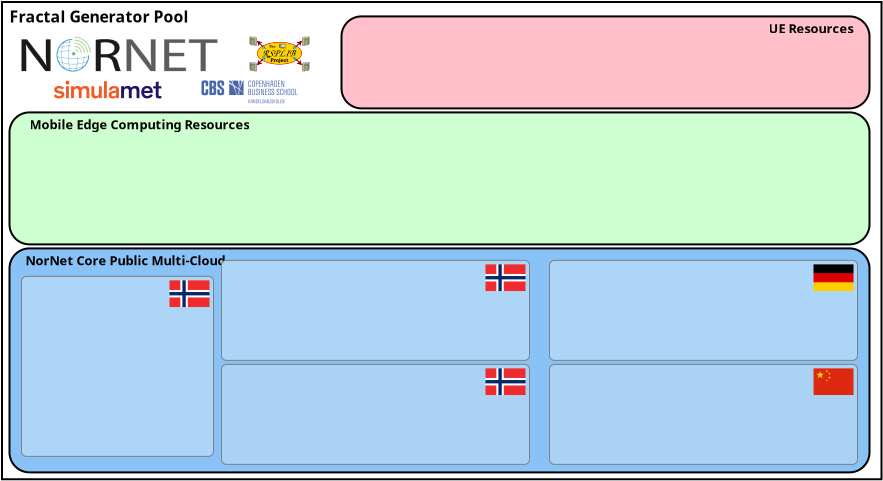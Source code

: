 <?xml version="1.0" encoding="UTF-8"?>
<dia:diagram xmlns:dia="http://www.lysator.liu.se/~alla/dia/">
  <dia:layer name="Bakgrunn" visible="true" connectable="true" active="true">
    <dia:object type="Standard - Box" version="0" id="O0">
      <dia:attribute name="obj_pos">
        <dia:point val="51.825,32.881"/>
      </dia:attribute>
      <dia:attribute name="obj_bb">
        <dia:rectangle val="51.775,32.831;95.85,56.794"/>
      </dia:attribute>
      <dia:attribute name="elem_corner">
        <dia:point val="51.825,32.881"/>
      </dia:attribute>
      <dia:attribute name="elem_width">
        <dia:real val="43.975"/>
      </dia:attribute>
      <dia:attribute name="elem_height">
        <dia:real val="23.863"/>
      </dia:attribute>
      <dia:attribute name="show_background">
        <dia:boolean val="true"/>
      </dia:attribute>
    </dia:object>
    <dia:object type="Standard - Text" version="1" id="O1">
      <dia:attribute name="obj_pos">
        <dia:point val="52.2,33.6"/>
      </dia:attribute>
      <dia:attribute name="obj_bb">
        <dia:rectangle val="52.2,33.159;60.722,34.041"/>
      </dia:attribute>
      <dia:attribute name="text">
        <dia:composite type="text">
          <dia:attribute name="string">
            <dia:string>#Fractal Generator Pool#</dia:string>
          </dia:attribute>
          <dia:attribute name="font">
            <dia:font family="sans" style="80" name="Helvetica-Bold"/>
          </dia:attribute>
          <dia:attribute name="height">
            <dia:real val="0.988"/>
          </dia:attribute>
          <dia:attribute name="pos">
            <dia:point val="52.2,33.874"/>
          </dia:attribute>
          <dia:attribute name="color">
            <dia:color val="#000000ff"/>
          </dia:attribute>
          <dia:attribute name="alignment">
            <dia:enum val="0"/>
          </dia:attribute>
        </dia:composite>
      </dia:attribute>
      <dia:attribute name="valign">
        <dia:enum val="2"/>
      </dia:attribute>
    </dia:object>
    <dia:object type="Standard - Box" version="0" id="O2">
      <dia:attribute name="obj_pos">
        <dia:point val="52.2,38.4"/>
      </dia:attribute>
      <dia:attribute name="obj_bb">
        <dia:rectangle val="52.15,38.35;95.25,45.05"/>
      </dia:attribute>
      <dia:attribute name="elem_corner">
        <dia:point val="52.2,38.4"/>
      </dia:attribute>
      <dia:attribute name="elem_width">
        <dia:real val="43"/>
      </dia:attribute>
      <dia:attribute name="elem_height">
        <dia:real val="6.6"/>
      </dia:attribute>
      <dia:attribute name="inner_color">
        <dia:color val="#ceffd0ff"/>
      </dia:attribute>
      <dia:attribute name="show_background">
        <dia:boolean val="true"/>
      </dia:attribute>
      <dia:attribute name="line_join">
        <dia:enum val="1"/>
      </dia:attribute>
      <dia:attribute name="corner_radius">
        <dia:real val="1"/>
      </dia:attribute>
    </dia:object>
    <dia:object type="Standard - Text" version="1" id="O3">
      <dia:attribute name="obj_pos">
        <dia:point val="53.2,39"/>
      </dia:attribute>
      <dia:attribute name="obj_bb">
        <dia:rectangle val="53.2,38.642;63.958,39.358"/>
      </dia:attribute>
      <dia:attribute name="text">
        <dia:composite type="text">
          <dia:attribute name="string">
            <dia:string>#Mobile Edge Computing Resources#</dia:string>
          </dia:attribute>
          <dia:attribute name="font">
            <dia:font family="sans" style="80" name="Helvetica-Bold"/>
          </dia:attribute>
          <dia:attribute name="height">
            <dia:real val="0.8"/>
          </dia:attribute>
          <dia:attribute name="pos">
            <dia:point val="53.2,39.222"/>
          </dia:attribute>
          <dia:attribute name="color">
            <dia:color val="#000000ff"/>
          </dia:attribute>
          <dia:attribute name="alignment">
            <dia:enum val="0"/>
          </dia:attribute>
        </dia:composite>
      </dia:attribute>
      <dia:attribute name="valign">
        <dia:enum val="2"/>
      </dia:attribute>
    </dia:object>
    <dia:object type="Standard - Box" version="0" id="O4">
      <dia:attribute name="obj_pos">
        <dia:point val="52.2,45.2"/>
      </dia:attribute>
      <dia:attribute name="obj_bb">
        <dia:rectangle val="52.15,45.15;95.25,56.45"/>
      </dia:attribute>
      <dia:attribute name="elem_corner">
        <dia:point val="52.2,45.2"/>
      </dia:attribute>
      <dia:attribute name="elem_width">
        <dia:real val="43"/>
      </dia:attribute>
      <dia:attribute name="elem_height">
        <dia:real val="11.2"/>
      </dia:attribute>
      <dia:attribute name="inner_color">
        <dia:color val="#88c2f7ff"/>
      </dia:attribute>
      <dia:attribute name="show_background">
        <dia:boolean val="true"/>
      </dia:attribute>
      <dia:attribute name="line_join">
        <dia:enum val="1"/>
      </dia:attribute>
      <dia:attribute name="corner_radius">
        <dia:real val="1"/>
      </dia:attribute>
    </dia:object>
    <dia:object type="Standard - Text" version="1" id="O5">
      <dia:attribute name="obj_pos">
        <dia:point val="53,45.8"/>
      </dia:attribute>
      <dia:attribute name="obj_bb">
        <dia:rectangle val="53,45.443;62.553,46.157"/>
      </dia:attribute>
      <dia:attribute name="text">
        <dia:composite type="text">
          <dia:attribute name="string">
            <dia:string>#NorNet Core Public Multi-Cloud#</dia:string>
          </dia:attribute>
          <dia:attribute name="font">
            <dia:font family="sans" style="80" name="Helvetica-Bold"/>
          </dia:attribute>
          <dia:attribute name="height">
            <dia:real val="0.8"/>
          </dia:attribute>
          <dia:attribute name="pos">
            <dia:point val="53,46.022"/>
          </dia:attribute>
          <dia:attribute name="color">
            <dia:color val="#000000ff"/>
          </dia:attribute>
          <dia:attribute name="alignment">
            <dia:enum val="0"/>
          </dia:attribute>
        </dia:composite>
      </dia:attribute>
      <dia:attribute name="valign">
        <dia:enum val="2"/>
      </dia:attribute>
    </dia:object>
    <dia:object type="Standard - Text" version="1" id="O6">
      <dia:attribute name="obj_pos">
        <dia:point val="56.8,45.8"/>
      </dia:attribute>
      <dia:attribute name="obj_bb">
        <dia:rectangle val="56.8,45.221;56.8,45.936"/>
      </dia:attribute>
      <dia:attribute name="text">
        <dia:composite type="text">
          <dia:attribute name="string">
            <dia:string>##</dia:string>
          </dia:attribute>
          <dia:attribute name="font">
            <dia:font family="sans" style="0" name="Helvetica"/>
          </dia:attribute>
          <dia:attribute name="height">
            <dia:real val="0.8"/>
          </dia:attribute>
          <dia:attribute name="pos">
            <dia:point val="56.8,45.8"/>
          </dia:attribute>
          <dia:attribute name="color">
            <dia:color val="#000000ff"/>
          </dia:attribute>
          <dia:attribute name="alignment">
            <dia:enum val="0"/>
          </dia:attribute>
        </dia:composite>
      </dia:attribute>
      <dia:attribute name="valign">
        <dia:enum val="3"/>
      </dia:attribute>
    </dia:object>
    <dia:object type="Standard - Text" version="1" id="O7">
      <dia:attribute name="obj_pos">
        <dia:point val="53.2,33.8"/>
      </dia:attribute>
      <dia:attribute name="obj_bb">
        <dia:rectangle val="53.2,33.221;53.2,33.936"/>
      </dia:attribute>
      <dia:attribute name="text">
        <dia:composite type="text">
          <dia:attribute name="string">
            <dia:string>##</dia:string>
          </dia:attribute>
          <dia:attribute name="font">
            <dia:font family="sans" style="0" name="Helvetica"/>
          </dia:attribute>
          <dia:attribute name="height">
            <dia:real val="0.8"/>
          </dia:attribute>
          <dia:attribute name="pos">
            <dia:point val="53.2,33.8"/>
          </dia:attribute>
          <dia:attribute name="color">
            <dia:color val="#000000ff"/>
          </dia:attribute>
          <dia:attribute name="alignment">
            <dia:enum val="0"/>
          </dia:attribute>
        </dia:composite>
      </dia:attribute>
      <dia:attribute name="valign">
        <dia:enum val="3"/>
      </dia:attribute>
    </dia:object>
    <dia:object type="Standard - Box" version="0" id="O8">
      <dia:attribute name="obj_pos">
        <dia:point val="68.8,33.6"/>
      </dia:attribute>
      <dia:attribute name="obj_bb">
        <dia:rectangle val="68.75,33.55;95.25,38.25"/>
      </dia:attribute>
      <dia:attribute name="elem_corner">
        <dia:point val="68.8,33.6"/>
      </dia:attribute>
      <dia:attribute name="elem_width">
        <dia:real val="26.4"/>
      </dia:attribute>
      <dia:attribute name="elem_height">
        <dia:real val="4.6"/>
      </dia:attribute>
      <dia:attribute name="inner_color">
        <dia:color val="#ffc0cbff"/>
      </dia:attribute>
      <dia:attribute name="show_background">
        <dia:boolean val="true"/>
      </dia:attribute>
      <dia:attribute name="line_join">
        <dia:enum val="1"/>
      </dia:attribute>
      <dia:attribute name="corner_radius">
        <dia:real val="1"/>
      </dia:attribute>
    </dia:object>
    <dia:object type="Standard - Text" version="1" id="O9">
      <dia:attribute name="obj_pos">
        <dia:point val="94.4,34.2"/>
      </dia:attribute>
      <dia:attribute name="obj_bb">
        <dia:rectangle val="90.065,33.843;94.4,34.557"/>
      </dia:attribute>
      <dia:attribute name="text">
        <dia:composite type="text">
          <dia:attribute name="string">
            <dia:string>#UE Resources#</dia:string>
          </dia:attribute>
          <dia:attribute name="font">
            <dia:font family="sans" style="80" name="Helvetica-Bold"/>
          </dia:attribute>
          <dia:attribute name="height">
            <dia:real val="0.8"/>
          </dia:attribute>
          <dia:attribute name="pos">
            <dia:point val="94.4,34.422"/>
          </dia:attribute>
          <dia:attribute name="color">
            <dia:color val="#000000ff"/>
          </dia:attribute>
          <dia:attribute name="alignment">
            <dia:enum val="2"/>
          </dia:attribute>
        </dia:composite>
      </dia:attribute>
      <dia:attribute name="valign">
        <dia:enum val="2"/>
      </dia:attribute>
    </dia:object>
    <dia:object type="Standard - Image" version="0" id="O10">
      <dia:attribute name="obj_pos">
        <dia:point val="52.8,34.6"/>
      </dia:attribute>
      <dia:attribute name="obj_bb">
        <dia:rectangle val="52.8,34.6;62.6,36.361"/>
      </dia:attribute>
      <dia:attribute name="elem_corner">
        <dia:point val="52.8,34.6"/>
      </dia:attribute>
      <dia:attribute name="elem_width">
        <dia:real val="9.8"/>
      </dia:attribute>
      <dia:attribute name="elem_height">
        <dia:real val="1.761"/>
      </dia:attribute>
      <dia:attribute name="draw_border">
        <dia:boolean val="false"/>
      </dia:attribute>
      <dia:attribute name="keep_aspect">
        <dia:boolean val="true"/>
      </dia:attribute>
      <dia:attribute name="file">
        <dia:string>#/home/dreibh/src/rserpooldemo/src/nornet-mec-scenario/Logo-NorNet.png#</dia:string>
      </dia:attribute>
      <dia:attribute name="inline_data">
        <dia:boolean val="true"/>
      </dia:attribute>
      <dia:attribute name="pixbuf">
        <dia:composite type="pixbuf">
          <dia:attribute name="data">
            <dia:data>iVBORw0KGgoAAAANSUhEUgAABAAAAAC4CAYAAAB9y56IAAAABHNCSVQICAgIfAhkiAAAIABJREFU
eJzs3WmzXNd56Pf/2vPuufvMA+aJJDgPkkVaimy5bF1fO1VJKrm3XLlVSb5Eko+R+xGc2M6beKhr
S5Z0NVCiJVCURIoEAQojMZ6x5z1PKy92n0NQIkWAPBOA9atCATjA6b27+/Teaz3reZ4lpJQSRVEU
RVEURVEURVEeacZ+n4CiKI+OMPPxkiFpnpAXGRIQgCY0NKEjhEAXBoZuYuk2pmahawa60Cf/U1EU
RVEURVGU3aICAIqi7BgvGXF7eI1xPCDOIwqZfzTp1wyE0DF1C8dwqRg1XKOCZbiYmompW+iaiYaG
punoQkfXdATafj8tRVEURVEURXkkqACAoig7Js1jRnGffrRBkPhkRYJEIhAIoSGEQBM6hjAwNBND
NzE1C0MzsXQH23BwdJeq1aBut6jbTRyjgi7UpUpRFEVRFEVRvig1qlYUZccUMicrUtI8Ickj0jym
oEBKyUfNRso/lUGBMiCgCX0SBLCwdZeKVaNmNalZDSpmDdtwMTULx6jgmlVco7pfT1FRFEVRFEVR
HloqAKAoyo4xNYuq1SAvMkzNJi1isiKjkDlSSnKZU8i8/L3IKGRBWiSTXgEhgRDomo4RW5iahanb
2LqDa7g4ZpW61aLpTNFyOti6i66VpQW6Zk76CCiKoiiKoiiK8mmE2gVAUZSdEqQew6hHkkckeUxS
xGR5Si4z8iIjKRLSPCHN4+3/k+YJaZGSFSn5JFhQyAIpizIwIAS60NC1snGgY7i4Ro2qVadut2g5
U3TcGWpWC0Mz9/slUBRFURRFUZQDSwUAFEXZMfmkBEDK4qPV/iJHyoKC8s+5zMmLjKxIyYqMNI+J
s4gw9QhSjygPCNOAOAvLAEKRlo9BAYBAw9AMbMOlan4UBGjYHSpmlZpdlg6Ymr3Pr4aiKIqiKIqi
HCwqAKAoyr7KZUaSxfjpGD8ZEWYeQeoTpj5RFhBmAVHmE2UhSRaTFxk5OQLQhY6hWdiGS8WsUbea
TFfnma7MU7fb2LqLqZtqJwFFURRFURRFQQUAFEU5ACRyO/V/6/e8yEnyiHE8YBB3GYTdSYDAJ85D
4iwq+wcUBUJoGJqJbTiTQECLhtNhrrrMTHUB16wiEPv9NBVFURRFURRlX6kAgKIoB5ZEkmQRYVZm
BMR5RJj6jOIe/WiTYdQjykLSPKGQk6wAzcDSy0DAdGWeqco8DadNw25TNeuqT4CiKIqiKIry2FIB
AEVRHippnjCMu3TDdfrhBl4ywk9GBKlHnIXkMgMJuqbjGBWqVoOG3Wa6usi0O0fNbmDpDoZmqqwA
RVEURVEU5bGiAgCKojx0cplNGggmBOmYXrhON1hjGHfxkzIQkMl0EggwsHS73DXAatN0OsxWF+m4
s9iGq4IAiqIoiqIoymNDBQAU5TExjDOGUUaY5gRJjp/mhGlOmkskkBUFm35ClBUIQAJVS2ep4fDK
couWY+zzM/hkucwIUo8gGROkHoOoSz/aZBT1CFKPJI8BiSb0sjTAqjPlzjJVmaPpTNFxZrANd7+f
hgKkaYrneYRhuGfH1DQN07JoNZvour5nx1UURVEURdkPxvr6+p4e0LZtHMfBttUWXfupKAqGwyFJ
kiDEzq+AapqG4zg4joNhHMyJ46MoKyRhVhBnBWleEGUFWSFJ84Jbw4h1P2YUZwzDMhgwjjOiLEdK
SPKCm8MIP8kQAqSE6arFK0stTk1VD2wAQBcGdatF3WohpWSU9OkFa/SjTQbhJqN4QDgJBGw1EAyS
Eb1wnY47S9I4znR1AUuzMHRLZQTcp6IoyLKMPM8BSJKEOI4BEAKKQpIkCUVRbH+PlJI8zydfz+Ge
1zrPMwb9Ab1ej7E3Rkp2/Z2QgK5pOK7L3Ows7U5n+180TcOybHRdR9M0NE3D0HV0wyiDBqaJZVkY
hqGucTskSRLCMERKyS7clj5GSibvsYlpWir4s8/SNCUIgl1576UEwzC2P7O7MebZDVJK0jQliiKK
otj1z4TyxQmhYRgGjuOgaTuz+1Acx0TR3gXFlUfb9njm7//+/9uTA5YXdcHy8jKnTp3m+PHjmKZq
xrVffN/nBz/4PisrKzs+eC2KgkqlysmTJzh16jRzc3M7+vjKJ4vzcgX/Utfn5iBidRxzYxDSCxLS
XJLkZTCgkJK8kOQSCln+HcpBUppLtK1RhgCBKAcdD8nAQwhB3WpSMavM1w8zivts+qtsBisMonIX
gSiL8PIRYeozjgeM4j6zwSJztUNMVeZwjep+P40DrygKBv0+3W6X0XgMwNraGrdu3aQoCjRNI0kS
Vu7eJQiCcsAtBFmaMh6PuXPnDkEYfvSzRvnzl+dlQOHeoMFe0LRy0LY1CSykpOK6LC4uUq/XcRwH
163QbDVpNpq4rsvs3Bzz8/N02m06U1NUKpU9PedH0erqCu+/f34y2dndi05RSGzbZmFhgaWlJdrt
zmd/k7Jr1tfXee+9d8myDE3b2fdeSkmr1WJxcYnFxUVs29nRx98tcRyzvr7O5cuXCMNgxyaUyu6Q
slzknJ6e5tSp01SrOzOWuHXrJr/5zW8A+dAEr5SDy3UrVCoVjH/6p3/amyNOAgDtdoeXX3mZ//gf
/iPzCwvqh3mf+L7Pj19/nfPnz2PtcDZGnud02m1ee+0Pabc7KgCwS1bGMWtezDDK2PATukHCZpCw
5iX0w5RRlNENE4IkJ5fyo8k85Y3qXhIJko99HqWUpEUZNLjfQqGyNj+lkMV20E8XBrqmowl9T1bX
NVEey9RsTM3CNaq03Rm6wQob/gq9aAM/GZPmMX46Ji1SoiwkSH28ZMh0ZZ62O4suHr8VwSRJ2NjY
wPM8fN/D83w8zyOOIqI4ot/r4/s+SZoQBgG+7xNGEQDj8Zh+r7f9vud5/jtZRnmeE0XRp2YfCTH5
CdmH+4KUErkdDJNYlsmtW7e2s5hM06JScXEcB8uyqNfrNBoNKpUKbqVCs9lkfm6eqakpGs0mtVqN
VqtFp9PZsYHgo25tbY0333yTLEt3fbIjpcQwTKampnj55Vd48cWXsCxrV4+pfLrNzQ1+/vM3ieMY
Xd+5917K8r1eXFykKCRTU9MPTQAgSRLW1lb51a9+Sb/fxzAev3vSw0RKSb1e5/jxEywvH9qx6/7t
27c5d+6nAGrOpHxuW+P4TqdDu93G+PU77+zpCQgh6PW6nDxxkj/4yleYmZnZ0+MrpSRJuHTpMm+/
/TaOs7M3wyzLmJ2dZfnQIcaT1UHli4vzYrt2fxxnvLc25novYN1LuDko0/v9JEfy8QV7TQg0UU7+
y23yBJauYeoauij/3dAFpra11F8GCzQNpisWR1oujvHZAzKJJEoDRkmfJI/JigwBmLqFqVnomoEh
DHTNKIMBQiuPIzR0zUAXBprY2UG/oZk07HILwJpVp2LWqYXNsmFg1CPMfNI8YRBtEmcBXjIkSD2k
hIbdwtTtHT+ng0hKyXA45Nq1a5w//x7dzS6DwYD+oL896fd9j5WVFQaDAWma/s5jfNLA5NMGK5qm
4boHu++ClJLxePyxa9hvt8zZ+ntRFNRqNY4fP87y8jIzM7O0223m5uZYXFpiaWmJarWK67g4rkO1
WlWTzU8wGo24fv0aSZLsQUp+eaX88MMyLXx6eoZDhw6p8sR94nkeH354nTAMd/y9L4qCPM9ZWlom
y3732nVQZVnKaDTk5s0bbGxsqFKjA24r06RWq3/iPfLz6vf7XLt2jTID4NEfjyi7pVzM832fOI4x
9jqaJKXkxo0b/N3f/S26ofONb/zJQ1WT9Sgps3LFjr/29z6melt3hp/m3BlGvLc65r21Mdd6Ab0w
JUrzssa/kGSF3J7kw+9m7UvA0jVarsli3WG6atGwDRxT0HFNpirl51BKia4JmrbJVMXc/n+fRcqC
UTzg9ug6o7hPnIUUMkcIDV3o6JqOLgwM3cLSLQytDAw4ZoWG1aZmNXDMKoZm7EqmQM1q4hgVZqtL
rHq3uDu+QT/cYJwMiLNwOxsgziOC1GOxfpTZ6hJVq4bg0b7pxnHMz372U7797W9z7mc/I4qi7Xr9
rZT8oihI03Q7xf+LeBiu91ufhd/+2if9XQhBHMdcvXqVmzdvbpcTGIaBbds0m00OHz7CyZMnOXny
JE8//TSHjxzBtu2H4rXYS7txT/qUIwFlwPrixQsYhsGf/uk3WVpaUu/Jvtmd111sBcAfyrdVjaUe
FlvXrp0fU2/dj3b0YZXHzsevg3seAIAyVfTdd9/l9ddfp9OZ4qWXXlL9APbDPYPXnX3Y3Xncx02U
FVzvB1zeDLg1DFnzYu6MYlZGEZthSpYXSChn9rC98u+YGm3XZLpi0XJNOq6JqQsurHu4hs7ziw1O
dip0KhaOoWHqgoqpU7XKFH1J2QfANXQcU7vvIZmUkiSPGMcDBtEmQeqR5UlZXsAkC4HJar9mYGgG
hmZi6Q41q0HVauAaVRzDxTIcHKNC1azhmtUdmYCXuwCUOwEIoeGaVXrhOivjG2wGq0RZSJyF5DIj
yWPSPCHOQmZrSzTtNob26K7YbjUFXbl7l1u3bk3qcLXfCuaJx+6zfb/PcytYEEXRdhO7rV8CMEyT
O7fvcPnyZWZmppmfn+fQ4cMcP3achYVFFpcWWV5eVit8E1sD3r0gpaTX6/Gb3/yGhYVFTNNgbm5+
T46tfNxuLUqUgbyH95olJo14Hpfr7sPq3oDxbrxVexccVR5t5c/Qno82tmpDB4MB586do9FosLAw
z+LikgoCKI+9tJAESZnif3MY8su7Q966NeTDQUjwW+n9QghsXeCaOo6hYRsaFUOn7ZosNBwONR3m
ahYLDQcNGMU5jqHx2pE2T8zUcO8jrf+BTAZvmqahifKXEIKiKJAU5IUsgwH5x79NExqGZmLqNvZk
4u8aVWp2g7YzTcPuUDFr6JqOoZkYmokuvtilq2Y1qJhV6nYLU7cwNJNeuD7pDZDiyQFZkRJnIWkR
I+tHaTnTGNqjeY0SAnRd/1iXbNVw6sH8vsGZlJJev0e31+U3vyl7IbRaLc6ePcvx4yc4ffo0T509
y/z8PK1Wi2azqe6He0QIQZZldLubvP32L6nVqjQaDRzHVYNtRVEU5ZG0L8sNWzfVa1ev8uPXX+fw
ocN8/Y/+iEOHDu3H6SjKvpNAmhesjmPeX/d489aAS5s+m0HZxC+9J71f3PM9HdfizEyVo22Xoy2X
5abLdNWiYkxq/DWBqQsGYcYwSgk0QXFPs7OdJNBwjAotZwpd6ERZSFakZEVKXuTkMtv+/aOvp+RF
RlokhJmPlmyVC5iYuoWjV3DNSlm7bzfpODN03FnqdvMLr8hrQqduNTnSPE3NbHJjeJlNf4VxMiDJ
I8LUY7PISYuErMgoioKp6vxj2RxQ+WK2MgS27n26rhMEAe+9+x4ffPABP/zhD+h0pjjzxBm+/OUv
89prr7G4uLTj/VmUT3ZvCUej0aTRaHH69OkD36dCURRFUT6PfQ0ApGnKtWvX+Md//AfqjTrtdptq
taqi7spjpRemXNr0udINuDEIuD2MuDEI6QYpaV5uhyZluUpbsw1mqxbLTYcjLZfDTZeFhkPHNelU
TFqOiaV/0udHkmQFrmMy5VqYO9hleYsmBHW7xbI4QVrE5EVOIXMKWUwm+eWkP85DwtQnTP3ttPso
C0iLpAwIyIJs8vVAjNFjE0u3cc0afXuDzWCVht2mbreoWU3qVgP9c67Ma0KnYtbQqjqmblGzGqx6
t+iHG4SpR5QF5GGGQFDIglQmTFfmsXU1MVAezL33ta3MGM/3kF4ZjFtfW2Nzc4NbN2/y9q/e5syZ
Mzz55JM88eSTTE/P7PjWaMpH7i3huHLlCpVKlXa73DZOlWUoiqIoj5p9vbMZhoHnebz55pscOnyY
hYUFnn32ORV1Vx55EgjSnA0v4eK6x7lbA369OmJ1HJMVH63O61pZn1+zdBqOyWLd5mi7wpmZKs/O
1Zmr259Z2ZhLyTDKyApJ1dKZrlqTjv87TeAaVVzjd7e+kUiyIiOXGXEWEqYeQepvT/6D1CfKAqIs
IEx9kjyarLynFDInnPxfLx6wqa9SNWs03SmmKvPMVOapmg1sw8HU7c/VQNAxXOZrh7B0G0u3cYwK
vWCNcVKWAvTDDTKZEedlY8PpygK27j4WOwQou0MI8bFu54WUrK+vs7q6yltvvcWxY8d56aWX+Mqr
X+Hs2bMsLi6p0oBdtFXC0e1ucuHC+ywsLGBZFvPzC/t9aoqiKIqyo/Y9tL1VZ/qTH/8Yy7JYWFjk
8OHD+3xWirK7vDjj0qbPd69s8s7dUZnqn+YU8qNUfwnYusaZ6RovLDZ4eq7G4ZZL3TawdQ3HuL8G
fX6Ss+rFxFmBqQvsXVj9/ywCgamZGBhYmk3NbFBQIGWxnSEQ5SFeMqQfbuLFA4JsK0sgIM5Dkiwu
m/MVMVHm46Uj+uEma94tWs40M5V55muHsY3PH0BsOVO4RpUpd4474w9ZGd9gEHWJsoB+uEGSx4Rp
wLg+4nDzBFWzrrblUXbE1ir01j3x7t07dLub/OxnP+WFF1/ka1/7Gq+9+hqLi4vYqjRg10gp6fd7
/OQnP8Y0TdrtjtoaUFEURXmk7HsAYMva2hq//MUv+O53v8Of/dk3VT8A5ZGUFZJLmz7vro55e2XI
hXWPdS8hKwqkhEKCLmCp6XKyU+HUdJVT01WOtFwW6jY168Hrz5O8IExz6rZB0zb3NZVYbHUyFhq/
/UwqskbVbNC0O8RZRFLERFnAKOoziDYYRD3C1CPJE3KZEaReuX1fMmIcDxjHA/x0TNOeom63aNjt
Bz4/Tei4ZhVDL3sQuEaFm8MrbAarhJmPFw+3excUMmexfoTmpOeBonxR95YJxHFMEAT0+33iOGZj
fZ2LFy7w4ksv8/zzz3PixIl9PNNHW5IkrKzc5fz592i32zz99DMqCKAoiqI8MvY9ALA14MnznNu3
b/Otf/kW7XaHWq1Gq9VS/QCUR0KcFwzCjJuDkJ/d7PPm7SFXuj5ZUSAmW+RVLJ2aZTBVMXlmrs5L
y02enW/QcU2+yJw9ySVBWtBwDFquiZh8basrf1ZI0kJSFBJdK3cV2PEdAu6DEBqO4eLcs4KfFSnj
ZEA/nGYQdRnFfbx4iJeMiPOyyWCUBSRFTJB6jOI+bXeG2eoCeZHhmjUs3UJ7wAm6qVl03Fks3QbK
rdw2ghWiLCRIPfIiJ80TpCx7NDTsDoa275dT5RGiadp2NsDm5ibdbpcLFy5w9epVNjc2SNOE5eVD
1Gq1fT7TR0s55pCTHkVXcRyHdrvN0tKyCgIoiqIoj4QDM2LVNA3f9zl//j2+/a1/wTAM/uRP/oRq
9XfriRXlYZIVkpuDkJ/e6PP9q11WvRg/yct0XyFAgqVrnJ6u8qXlFi8tNVls2DRsA9vQP/fkf6uT
wCjKWBnHFBJMXRDnBXdHEaM4Q0rJMM7oBylhWlB3DM5MVzk9XT0QuyYbmknT7lCzmizWj+ElQ3rh
Ohv+XYZxDz8ZEaZlA8EwDUjypAwERD26wTpztWVmqovUreYDBwEAKmad4+2nEEKjoKC33RzQpxeW
+xlmRcaxzpPUrabKBFB2xVYgPAgC3nrrF9y+fZv33z/P//g//Qe+/OUvY5qmCpbvKIEQ0O/3+eCD
D2g0Gnz5y3/AiRMn9/vEFEVRFOULOzABgO2uyJ7HW2+9RaVa5eTJk5w4cUJthaQ8tDb9hPfWPN66
PeCdlRHX+wFJXmx39bd0jUNNlxcXG7yw2OTMdJWlpnNfTfqGUUaQ5kjATzK8JCdMC6SUBGk+meDD
7WHEu6tjNoMEL874sB8wjDLSvMAyNFxDJ83LcMHRjsvh1sH6vGlCRxM6pka5NeBkq0EvGTGMuqz7
dxnFPYLUI8ljvLgsHfDTMWHm4ydjpipzTLmzuOaDrZZqQsM2XBbrR8vyBTS6SIKkLD/ohetoQscy
bA43T1G3mrv0Kii/TU62s7zfLS23Jshbzd4eJlvnWxQFvu9x48YNwjDE931u3PiQb3zjT5ifn3/o
ntdBVxQFg0Gfd955m2azxfT0NPV6YzszQ1EURVEeRgcmAAAfNQRcuXuXX7z1Fk888SSu63L8+PF9
PjNFeTBpIVnzYn69Mub1a13eWSkb/elame5vGRptt+zq/9JSk//m+BSLdRtT14iyglFWlGn5UpLl
klyWKftJXpDLMm3/9jDCSzI0IYizgnFcBgEsXSNIcrpBgiagG6bcGUVICRt+2WxQ1wSmNik7MA0q
jo5taMzXbBqWcSBW/z+JLnRqVoOa1WDKnWPszlA16wyiLsO4Sy9cJ0i97dKBJI/xkiHDqEvUCJit
LuKYVUzNeqDdAhp2G13o5DJDCMEmq2UQII/oResYQ4OqWcfWbSz9YAVQDqrfnrh/0kT+0yb3Ukp0
XadSqXysk/5nHS9NU9I0Jc/zj/2bgDIid+/XfmvbvoNACIFhGBRFwerqKt/5zndYWVkBCa986Uss
Ly+rrLkdpGkaWZZx584dLlw4z8zMNE8//QyVinqNFUVRlIfXgQoAbDFMk5WVFf7fv/tbpqenWF5e
VimOykMjLSSr45hv/WadN270uTOM8CeTbgHkEqYrFq8eafPakTZnpqu4ps6aF9MLU6I0Z81LGEYZ
UZYzjDL8JCdIc9a8GD/NEZSlBQKoWjozVRt7sivAXM2m6RjUbB3X1LbT/+dqFi8uNnlxsUHV0tFE
GYwogxLlJMjUNex9qP//PHTNoGG3qZh18iJjGPe4ObjMRnCXUTzY3kEgySO8ZEQ/2mSjusiR1mk6
7tzHeg3cj4pZ42jrCTShb9f+bzUi7EUb3BpeRRMai/Vjqh/Affjt6/mnrap+0nW/KAoqlQonTpyg
VqtRFMVnHitJEnr9Pr1uF8/zPvbvDxJ8OAi2dgwAycWLF/nP//n/4t//+7/gz//8z3nu+eexLGu/
T/GRsfXzd+nSJYQQzM0tcPhw9bfjRYqiKIry0DiQo1RN04jjmJs3b/Ltb32LSqXCn/7pn6lBjXLg
9cKUixseP73R51d3R9wchMRZMVlhLAeTHads9JcXkovrHhfXPfphykaQUEhJ1dRJcokuBBVTJ8oK
HFNjtmYxU7XQNWg5Jo6hYWgali6o2waWrqEJQc3WsXRte0L/bzd7vL/mcajp8Mx8ndPTj87qlSZ0
LF0H3cbUrbJngDvFpr/Chl8GAuI8JEjGJFlEmseTEgmf6cocLWcK7jMTQAiNilnbLgeQgJQFURYQ
pB4b/l1MzcLULKYqcyoT4FMURUGSJDSbTWZnZ7Esm0qlQrVaxbIsms0mjWYDgcBxbOr1OrVaHd34
aKVfSollWkxNTWHZ1n1M1gV5nhOGAYEfECcxAFmWEwQ+vW6PMAwJwoBet0sYRYRBQLfbpTsJGGw1
5RNCbP++n0HprSBAGIbcunWL73znX0mSBCEETz71lMoE2EFCCIIg4MMPb/DGGz/mtdf+kKNHj+33
aSnKjimK4kAHPR8GUkqKopi8ljv5uGwHuR+XhdC9vL8+SCnho0DK8rN+IAMAUL75WZZx7tw5bNvm
xImTHDt2TPUDUA6kXEqGUcbbd0e8fr3LGzf6jOMM+CizWEpAQMMxqFoGfpLTD30GUcooytA1Qcs1
qVkGLUen6ZhMVyyEgJZrstSwywm+pTNTtbD0+1upf29tzDjOmKlazNV2N4gmkdsXF0n53AWTydIu
FxYYmsl0ZZ6qVadmNaiYNTb8FfrRBkEyJpMpo7hPIQvCzCfOQkBQsxoYmnnfx2nYbTShkRUpGoLN
YI0w8xgnA1a9WwihgRBMuXOTXQSULUVR4DgOTzzxBMeOHePQoUM4rkuj3qDRbOI6DtPT00xNTwNQ
rVRodzq0Wq1dO6fRaMTKygq+7zEej1lZWcHzfDyv/PPdO3fp9rqEQVgGEIKAMAyJoogsyz42UNnr
wdlWSYCUkitXrpDnOY5T/sypIMDOEkLgeWPeeuvnNBoNOp0p6vVa+XlXlIdcpVLBsqzt69ljNB/a
QZJGo0mtVrvv0rT7YZoGlUoFeHwCAFsLBbtt6x5qGAd2OryjpATHcbFt+2AHAACGwyHnz5/nn//5
v/CXf/mXPPHEk/t8Zoryu/phylu3h/zzB+u8tzomyYvt6e52Ay8kmgBTE1RNnbmazWzNouUaNGyD
uZpNzTK2U/K30vMBdAHGJEVaE2x//bNkhSTOyvKDmapN27n/ie7nkeYJURaQFRlSFmhCw9RtDM2Y
NPIzd33A7BgV5qrLtJ0Zms4Ud0bX6YZrjOMBSRbhJUMymRFnEVEWcLh5kunK/AOdV9Wsc7LzNKZu
I4TGhn+XMPUZRBtICpgEQuZqy+jiwF5m91yapiwuLvG//x//J8899xymYSAmK+vlL4GuG9uDJyHE
jg6kPkmtVuPYsWPbqzdZlm2v4mRZRpZljMdjrly5wpUrV7h69QpXr1zh5s2b9Pv97cfZzxUEIQSm
aXL37l3+/u//niwrm4M+//zzmObufuYfF0KUWSSDwYD333+fRqPJSy+9rLZhVB5qUko0TWNxcUmV
235BUkpct8LCwsKOLlY2my2OHj06aR796L83miYYjz1WVu5uB9l3w9Z9s9ls0m530DTtscgE6EwW
VQ78yFRKycrKCt/9zndoNpo4jsvhw4dVF17lwFjzYn5xZ8i3L21wYd1jnGToQpAVkoZjcLjlUDON
sqlfIfnq0Q5nZqo0bIO6Y1A1dSqmTtXa2YlOLsuShH6YIiVUTP2+AwefV5B6rPt3CFOftEjKNKPJ
5F8TOqZulmnyepkqbxsurlnF1p3PtU3fJxEIDM3E0Ezma4dwDJeG32LNu0130iQwTMYURU4hc0CS
FSkz1cX7zgQQk90BFuqHkbIgK1KyIiXKQoZRD10YWLpNxaxRt1sqCDAhpcQ0DZaXl5ifn9/v0wHK
krPPKi9bWFhgZmaG06dPbZcFrK6scOvWbW7cuMGNGx9y584dBoPBdoNmJv/mAAAgAElEQVTCvS4R
2MqaW19f5/XXf0S1VmVhYYH5+fnHZnVjt0kpybKMDz+8jmmaNBpNTp48Sb1e3+9TU5TPRUqJEIL5
+XmeffY52u0O+n1mFyq/S9cNXNfFdR+sx9Dvc+rUqe3Go4/B/B8QXL9+jX/912+RJMmuLAJsBb5q
tRpnzjzBCy+8+NjcJ23bPtgZAFt0XScIAi5evMgPfvADGo0GjUaDVqulggDKvsoKSS9MeevOkB9e
7fKrO0OirMDQBLoQzFQtzsxUeWa+zijKGEQZddvga8c6nJyq7Pr5FVLSDcqu/zVbx9mD5n5RFtAN
1xhFPaIsJCvS7YiqEAJdM7A0G8dwsQ2XqtWgbreomXVsw8XQLAzN2J7Af1EVs4ZtuDhGpXx83WLd
u0OQjknykEHUJZc5aZEihEbbmcYynPsuV6hbLRbqRybNBmOyYJW0SBhGXWzDoWrVMTSTmtoecJuU
kiRJ9/s0Hli73abdbnPy5CkAkjjm7t27XLx4kQsXL3DpN5e4fv0aGxsbjEYjoiiiKIo9DQRs9Sa4
evUqb/zkJxw9eoyvfvWrLCws7MnxH3X3ZiZeuXKZdruN49icOnX6sRk8Ko8iQb1eZ2lpmcXFRTW2
PmDm5xeYn3+8ruGmafBf/+t3d3VFXgiB67osLx/i5Zdfeex+7h+KO9bWm/L227/CrbgcO36Ms2ef
Vql3yr6RwGaQ8G83+nzn8gYX1jyyQm5v89dyTb55eoY/PjHFVMXir391h66f8PRcbcdX+j9NMelL
YGgaR1surrn7x5WUadR5kZHmMXEekxcpucyRSAQCTWjoopzkm7qNbTg4uoNjVHAnK+Ydd4am3cHQ
TQRf7KKsC52WM1U+vlFFSkk3XCVMfZI8Zhj1yIuMJI840jzFXO0QtuHedxCgatU53DxNmAWEmY8X
j8rtAYN1TM2iYtZwzQq6UKnYjxLTslg+dIiZ2Vn+4CtfYTAYcPHiRf7t397g52++yfXr1wnDcM+z
AKCsn7x06RJ/+7d/Q6vVYnp6BtN8KG73D4WthYl33nl7ux/A1NSUCgIoDymJlI9fMzTl4Nqrn8Ot
n/uiKFQA4CDaGtSMxyMuvP8+//Iv/4LjODz33PP7fGbK4+o3Gz5v3hrwxo0elzd9/DTH0MrGOYda
Dn98YoqvHe2w3HRYHceseTGmrvHsfIOWuzcTQSlhFGUkeUHNMjD13Z+IWLpNw2khhMA23O2V8TRP
yWVKIXPyIicrUtIiIcx8tFhDExqGbmLpNo5RpWG3aNhtXLNG1axTtRrUrObn3l5PEzoVs8ZMdRGJ
xBm5rPm38eIhaREzinvb2QqFLFhunMDU769hoi4M6naT2eoSfjIiLzKC1CNIPbrBGndGNzA1m9na
0q43QlT2zr3Ng6rVKu12m2azyeLCAi88/wLvnT/Pr371Sy5fusRoNNouDdgr4/GYS5cu8eab51hY
XODsU2cfuwHObhFCUBQFg8GACxfep1ar85WvvEqzqTJ9lIeZnPxSlP21t3GoxzPw9VAEAD4iWF9f
50c//CHLy8vMzMwyPz+vBjXKnsmlpB+mnLvV579e6XKl65MWEkMTGJpgvmbzlcNtvnl6hiNNl16Y
8sGGT5jlHGm5HG252HuQig+TDIA4I84kNUtH34OVSNeoMlNZpGF3SLJwMvmPSScT/jRPtpvvxXm5
LV9eZGRFSlLEBKmHoEc3XMMxXCpmjYbdoePO0HHnqFl1bN3F1G20z9FMcGsbP10zMHSTde8Oo6hH
nEd4yYhifAMpy+fRqcze91Z+hmbScWeJMp8w80mLtGw4mI5Y827iGA41u4FrVHes14Fy8HQ6HTqd
Dmeffppnnn2Ww4cO8dOf/hsXLlxgdXWVKIq20/R309YE1fc83jx3jpmZGRbmF2i323sahHjUSSm5
desWtm2zuLjIyZOntrt1K4qiKMpB9VAFAIQQJEnCnTt3+OEPfki9Xucv//K/VaUAyp7phxlv3R7y
s5sDrnR9Cim3O/a3HJN/d2aGPz4xzVLDQdcEwyjj5iBipmJxvF3Z03TgYpIBkBUFLcfB3IPGPq5Z
xTacyTaA8p7fCzKZkuYxfuLhJUPGyZAw9QhTnygLiScBg6xIyfIUv0iJ0oBxPKQXrlOzbtG0O0xV
5pitLlExa59rMm3qFgu1w9StJo7usqLdpB9tEKY+fjJm1buBJgTH5ZPM1w5haPeXCdCw2xQyZxQP
iLOIQZGR5gmjuM+6f5ea3WShdpiKqRqGPepM0+T48eMsLCzwype+xD//83/he9/7HpcvXdqzc9jq
Wv/uu+9Sr9d56qmneO6559Uq9Q4Lw5Dbt2/z85+/iWVZaqciRVEU5cDbtQBAnucfS3nciYlPuTep
JIoi3n3vXSoVl9nZOV544QU6nc4XfnxF+X16Ycrbd4d86zfrXO76JHmBPkn7X245fOPEFF892uFI
091Ot/eSjBuDgPm6zaGWwy434f8YCcRZgSYETXdvSgAEoux4/ymHKoyCitmg6UyR5BFZnpSlAGnA
OBkwivuM4wFB6hHnEXmRkqUpcRbgJ0PGcZ9RPGAcD5iuLNB2px94Qr21S0DDbnO4dQpdMxBC0GWd
MPUJ04CNYKVsBig05qrL99WQUBMadbvFoeYJkjwmzkP8ZESUBfTDDVbHNZr2lAoAPCZM08Q0TZ54
4gl0XePIkaO88cZP+OEPfsBwONz1TIB775fXr1/njZ/8hMXFpccyAHBvbfNOZwxKKRmPx1y48D71
eh3HcVleXlb9ABRFUZQDa8fvUFtbirTbbSzLYjgckqY71/F5a8C0ubHBL3/5S1qtNvVajRdfeknd
cJVdIYEwzXl/fcyPP+zxq7sjwjRHvyft/9XDbb55aoZD90z+s0LSDVLujmOemKmx1HDQ9jADQErJ
IEpJi4KWY2DuZfThU2hCw9YdbN0BPpqIpEWCl4wYxT3G8WAyye8zTkZEmU82KR1I84Qg9RnFfbx0
TJyHdNxZXLOGpVmIBygL0IRO25mhkMUkUwH6bBBlIUHqsebd2j7fljN9X0EAU7OYqSwSph5RFpAX
OVHq4yUjNvy7zFQXqFkNHEOlCT8uLMvi7NmnOXLkKAsLCwR+wNtv/4put/uxHTJ2w1afgl6vx7lz
53jlS1/m0KFD2La9K8c7iLYWImq1GnmeEwTBjtZ7apq2vf3iu+++i+M4NBp12u3OY7Fnt6IoivLw
2bUZ81NPPcX8wgJvnjvHxsYGaZru6M3QMAw2Nzf57ne/w5GjR1haXmZ+fl7VNyo7Ls4Kbg5Cfni1
y89uDsgKiSbEdtr/N0/P8I2T0yw1ne3JvwSGUcbdcYQXZ0xXLRbq9p7u4ZoVkjujCAk0HQPrAO/t
a2oWTbtD3WpS1ArCzKMfbrLu32UYbeIlo+2u/UkWkU36BvjxkJY7zVx1menqwqTG/sGeZ3syud/a
paAfrhNlZemBJm4jEBxrP8l05f72rTd1i/naEQopSbKYTZmRZBHDqMet4VVM3eZw82SZKaE8NqrV
Ki+++CKWZfJ///Vf8/3vf584jimKYlePK4TA8zyuXLnC++fPc/LkSQ4fPvzY3CullDiOw1NPncXz
PK5evfKxLRp3wtbj3Lx5A13XOHz4KI7jqn4AiqIoyoG0KxkAmqYxNz/PM888QxzHvPP229y+fXtH
Ux636ht7vR7f/ta3sSybv/qrv6LRaOzI4yvKltvDiH+4sMYv7owYRikCSIuCxYbLN0/P8LVjHQ43
Xax7UuyLQnJzENL1U5aaDnM1a88n4EleEGU5DdtgrmbvWfPBz0sT2vbk3dRNLN2lbrUI0vGkjv4O
w6hHkHqkRUKQjsnymDDzJ6v2YzqVOVrO9CTD4H6Pq1O3mhxqnkSgUcicNEjLLQLjHgKBY1TQhEbb
nfnMTv4CQcWs0XFnmarMEmY+WZ4S5xH9cINusErHnaVmNdFVQ8DHhhCCZrPJs88+x3/33/8P2LbD
9773XYbD4a6XAhRFufJ9/vx5zjzxBMvLy49VAMAwDBYWFpBSkmUpH374IUEQ7PjrnmUZKysrvP76
D9E0oXYqUhRFUQ6kXV2Cmp6e5utf/zpBELC6urpdh7dTN92tgMKvf/0OjmPz5JNP8uKLL1Kvqxpb
ZWes+wm/uDPk9es9Nv0EACFgqmLx/EKDPz01w5GW+zvp9YWEDwch/TDleLtCx72/RnI7JS8kwygj
zSUVU2eqYmEcgBKA+yXQcI0KrlGhwyxBMqJi1uiF6wyjHsO4DAQkeUwWZ8R5RJCOCVKPrEjpuLM4
RuW+t90rywGmKYqMtIgJU59h0SPOQob0uDu+ga4Z2IZ7X1kGmtCoWQ3mastlP4NJWYGfjumF63SD
VSzdxjWqO/FyKQ8JIQSNRoPXXnsN0zDo9bq8/fbb9Hq9Xe0JIIRGURRcvHiR9959l1dffZVmo8Ge
piTtkzLdXyCExsLCPJqm0+12CcNwx49lGEbZo+jdX9PpTDE9PaMyExVFUZQDZ1eWBKWUbKyvE8cx
X//6H/Hyyy/T6XR2/CZ472Dp2rVr/M3f/D+8//75x3I/R2XnJbnkJ9d7fO/yJl6cbX/d0jW+crhV
pv3XnU+src+l5O4oYhClzNUtKtbeDgC9NGfVi0nyAlPXPjX74GHY9VcgqFh1DjVPcnrqOU5NPcty
4zhtZxrbcJFSEqY+vWCd26PrXO29z83hZcLU50GfXdudKR/bncE1KgggSgP64Tpr3m02/DtEWXBf
j2UbLov1I8xWl6jbTQzNJM0TBmGXFe8WfjJ+8BdDeSRUazWee/55/uf/9J94+plngN3rA7D12EVR
cP36NS5cuMD62hppln32Nz4CymzBjG53k2q1yjPPPMP8/AKOc/9ZQg9GkmUZ58+/xxtv/JjxWH3O
FUVRlINl1zIA0iwjzwsajQYvvfQyH3zwAT/4/veJogjT/OxmWg9CCEG/3+eXv/gFR48epVKp8PTT
z+x4t1/l8eEnORc3PN66M+RKzyctJIWUNB2Tp2ZrfPVoh2fm6rjm7/6MFRLGccbtYUSUFZycqtJy
9rbeuygkSVbQdEymKtbHyhO2+EnOMM4opKRmGXt+jg9CoGFoGjW7ianbVMwaLWeazWCFzWANLxmS
FgmjuEech0RpQJyGLNSP0HZn7quBH5SZAA27zeHmKQqZszK+SZQFBKlPN1zHMSpUzDquWb2vUgDb
qDBVmWMU9wnTAC8ZEqQ+g3CTQbRJ1ao/UKaC8mjQhKDT6fDSSy9z+fJlNjc3uXrlCkmS7Mp9a2tH
gDRN6HY3uX79GtMzM7Tb7R0/1kFUpv5nGIbB7Owszz77LL5f9kUQQuxw8KV8rTc21rlw4X0WFhY5
e/YsU1PTO3gMRVEURfn8dm3EX95QJUVRcObMGb72ta9x/vx5wjDc0TKArWNtdeF9/Uc/olqtMj09
w+zsrNoZQHlguSyb5/3oepeLGx7jOMPQBLahcaTl8kfHp3h+vkHH/eRJZZwXrHox/TDF1svvqVq7
83NYSIiyHEnZ9C/OCopCsurF3B1FCCBIy2BGVkjSvAxkxFlBP0zpRymGJnhypsZzC40dm4aWDfXg
U/cD/JzKenwXx3CpWg1qVouq1WDDv0sv3CBMfYLEI80TwiwglwVCaDTsNqZu3ddE29Id5uuHSPKY
tEjZ9FeI8nLyvu7foWY3sQ2Xht1CfEYSlUDQtDvMVpcYRj3iLNje8aAbrFKzmthVV3ULfwxpmsbM
zAyvvvoaGxsbrNy9SxzHu3Y8IQS6rjMej7l8+Qpnzjzx2AQA4KMMC9etcPbs06ytrXPnzl3iONqV
48VxzMrKCm+99XMcx6FarWHbtvqsK4qiKPtuV2fH5US/7AXwwvMv8MzTz+CNx2xsbAA7m/K4tcJx
4cIFbNvmyJEjvPrqq8zOzu3YMZRHnwQGYcb762Nev9ZjzYu3O/4v1B1eWmry9eNTtD9l8g/gxRkf
9kOEgJmaRcsx+YQF+N97Dlt/kL/zdfmxr/fClNvDCIlkHGds+AlhWrDmJVzr+eUuBElGP0zZ8JNy
W8C8QMoy0KELwVTVwtA0np1vfOGS4IKCvMgoZA6yrD02NPNjn/WdCgzYhsNMdYGm06Zq1jE0k164
QZCOyYsMPx2z6t0AJMuNEzSdDpb+2dufaUKjYlZZahxBCMiLjG6wSpJHDKMuNwaXEBJOTz93X49X
sepMVebYDFYZJwOSeECUBXTDdRp2h+nK/APvXKA8Os6ePcva2ho/+P73GY1GOx4gv5cQGqPRiMuX
LzMcjXblGAeZlBLTNFlYWOTEiRNcu3aV27dvEUXRjmde6LpOGIZcvHiBZrNJs9ni2LFjWNbe9oNR
FEVRlN+2awGALE1JkgQpyxvh8vIyf/EXf8Hm5iYrKyu7UgYAkiRJuXLlCv/4D/9Aq9mi3e7s+LGU
R1eSF7x9d8gbH/bpBun2ln+mrvHyUpOvHm3TcU1+Xz+9IM1Z82KmKhZHW+721oCfJSskXpLjJxnj
JMOLc/wkJ84KwqzAizO8JGOc5IRJTiElQZbjxTkVU8fSBYUsGwAGafm9lq5Rtw2mKiYz1XLgaWqC
tmtiGRq6EFRMnRNTlR3pBxam5fZ9fjImK1IQAkPoaJqBIQxM3cLWHVyzSsWsf6GJr0BgaAaGVmO+
fhjbcHDGN9j0VxgnA/IiZZwM0fw7ZRM0mdN2Z7H0zx6ACzSqVpOZ6iKjuE+SRwzCjcnvm2yYdeai
ZVruNKb2+x9PIKhadeZrywyj7vZrM46H9KNNBlGXptP5zMdRHk2O43D0yBGee+45fN9nbW1t1wIA
mqbR6/V4991fM+j3d+UYB40QTMofUrJJ3wPDMDh58hT9fp9er4vv+7tSeiGl3A4CuK5Lu91iZmZW
ZQEoiqIo+2rHAwBbN7YwDPE8b3uP41q9zldefZV33nmHixcvMBqPKfJ8x2vvDMNgOBxy7tw5Thw/
wfT0NKfPnFFRd+UzJbnk5iDizdtD3l0dU8gyjb1i6ZyaqvClQy2emKl95kQ5SHJWRjFt1+RIy8WY
DCxzKYnSgiDNifOCoii3E4yygiDJGcUZozjDTzLivCBMCvw0p5ik9ntpTpyVE3svybH0MjBhaoLC
0HAMg5ptIIB+mJIWkqqlc2amxivLTdquScXQcU2Nmar9e4MYn1eYBmz4K3SDNcLMp5DlXtu60DE0
C2tSv1+3mjSdDo5RwdBNDM3E0m1MzeTzZAdUzTq27qAJA0uz2AgsRnGfNE8YxYNJSULZCbzlTN1X
OYA+2R5wvnaYMPWJ0gA/HRNlAYOoy7p/F8eoYNqffW0xNYupyjwt93ZZqpB5RJlPP9xg3b+DbbiY
6hr12JqZneWrX/saN2/e5O7du7tQl14SQhAEAbdv32Zzc5M0TR+DALnYnognSbL91ZmZWc6efZrz
59/F87zt4MCOHnnyPq6trfHee++xvHwI07Qeq9ILRVEU5eDZtQwAz/MY9AfkeQ6UKw+tZpOXX3mF
mzdv8PrrrzMajXZlZ4Ctm/13v/ddNF3jf/lf/zcWFhZUU0Dl9+oGCT+90efiuscwSoEy1X6pYfPv
Ts/y1GwN29B+77RRAsM44+Yw5Om5Ok3XIM0LEgm9MGFlHPNhP6QbpMRZwTjOuDuOuD2MyIoCXRM4
hs5s1aJhG1iGRsM26VRMnMnE3TU0hIDZqk3LNbF0DU0wKVUoz+Pnt4d864N1Wq7J2dkaLyw0MfVy
yivu+X87rZA5cR7hp+NJY750EgSUCKGhCQ19kgngGBVcs0rVrNN02kxV5mg701i6jSYe/LpgaCZz
tSUs3cYybPSxziDaJMljvHjIKjcpZF7W5d9nOYCl28zVlvDTEV4yJCli4izCT0as+bdpudPU7MZn
9gLQhE7VqtNypmk4bdIgJssTRlGPde82U+4sdav5wM9ZeTR0Oh3+8A+/yk9+/BN+/vOf7/qOAADr
Gxv0ej1mZmYe+XtjURT4vk8UfVTvr+saU1NTPPvsc4RhxPXr13a1/KLb3eTHP/4RruvyyitfUlkA
iqIoyr7ZtQBAURTbk/8tumHwwgvP43ljLly8iO/7u3bDzfOcW7duce7cOY4cPcY3vvENFhYWdvw4
yqMhl5Lbw4g3bvS4OQjJpcTQNJYaNi8sNHl5qcl0xfrMtelNP+FaL2BlHNOwDd74sM+PrvUYRWVa
f5qXWQWOqVO3dGxD42jb5UjLZbZmUbcMTF2jZuk4po6hCRyj3MbP0gVV28DSyp4EVav890/iGtok
eOGw3HSpfMJuBbthq+bf0u3JBFuQUfYEKGRBVmRIGSNSH08My5IAw6Uf1umFGzTtNjWrSdudoem0
0cWDXaJ0YdB0OpPSAoFE0gvXSfKEYdxHIre/PlWZvY/HF9i6w0xlgSD1ibKQrEiJJ6UAa94tbN2h
485+ZjmDJnTazgwzlXn8+P9n7z2/4zqvPN3nPflULqAKmVkiRVGkSAXalkRdZ9/ukdrd7nXv/TTd
f127Zzwza02307QlOUm2FU0FUhKDCIokMlC5Tg73wylAbFsiQBIFMLyPFhcELp7znorn3Xv/9m+3
6cYBXuTQ9hqsucvkjBIFoyQnAjyEqKpKvV5n3769TE5O0mg0iLddIZchhCBJU9rtFp1Oh1rtwXen
T9OUOI7/akRwPp/n1KmnaTZbLCxkJozDGiPs+z7Xr1/n/ffPks/nOXz4yEOgvpBIJBLJvcgQpwDw
pVLp8fEJnn76GZ5++mn6vT6LiwsoirLthoAAvu9x5coV/uM//g/1ep1CoUCxWNy2dSQPDotdn/PL
XS6t9en6Eaoi0BTB8Ykiz+2tsqdiod70HnXDBCeKNyT9bhjjhDFXmy7vzrXp+hENN0RtubS9CC+K
UYWgZOnU8gbjeYNa3qBsaZQsjYqlM1O2MNXtCdT7YdZSkDdUiqY6CHuHj6najNh1VKHiRTWiJCCI
fYJ4/adHEPtEcbgRSAexjxP2aHlr2HqOglFmojBDEM9QNCtYWg71NhQBumJQtkay0V9xSBj7dPwW
QeTRThskaTLwDtCpWCNbUBsISuYI4/lpWu4KXuTgRn36YYfl/hw5vUDJrG6qKBAISmaVWm6Slf48
TtQnSkL6YZc1Z4mSWSWvFxB3oH6Q3P9omsaePXs5cOAAnU6HMAy3XSEH2fdAmiQ0Gg0ajTUOHDiw
7Wvci3zZHkPTNKampjhy5AhXr15hdnZ2KIaAQgiSJMFxHD799BNM06RSqTA2Ni6TABKJRCLZcXZl
Rt7o6Cg//OHf01hrsLS0OLR1FEWl1Wrx7jvvMD01TalY5Kmnn8Y0N5f+Sh4eoiTl7HyHt6+3ieIU
RQFVERRNjVOTJZ6cLGau+aTESUo/iLnezmT7iz2fay2X622P1X6AF2X9/ZoiqOcNHh8rUsvrjOVN
anmdsqmjKQJ1UMXPpPuZfF/dRl1+P8iMCP04Hprc/8soGEVM1WQ8P0NCTJJkLQFO2McJuvTCDk7Y
y8b1hV28yCWIA6IkJIwDvMilH3TpBx2a7iqTxX1MFGYoWdXbqoyrQqNq1wiTgDAJiNOYjtfEj1yS
NNlQCJiaRV7fPCloqAblgWN/P+wSxD5+7NH2GrTcVbxiH13REZuoACw9R9kapWhWMo+CJMCLPVre
Km2/wURhzx21P0juf4QQTE1NsW/fPs6fPz+0SjSDNrnVlRVWVlY3fHoeZvbvP8DXv/4NGo0GrusO
ZY31BMTKygrnz59nbGycU6dOMTEhlYkSiUQi2VmGqABQvjKLns/nOXHiBKdPn+ba9Wt8fvUqQRAM
Leve7Xb5wx/eoFgsMDU9zfT0NJq2K7kPyT1GEKcs9jw+XOpyYbVHlGQz9sqWxvGJIqaucLnh0HIj
lno+i12fVScL9DVFIa+rCAGHRmyeGC+w0g9oOCGmpvDCvhGOjRcoGBoFUyWnqzsm7k7TlCRNqVo6
ZUvfsXUVoWJqNlmKLSUlJU5iSmYW4AdJQBQHG8Hzugt+P+jgRS5hHOJGDmES4Mc+QRLgRn3G8pOM
5iYwVeu2rqVq1zLfg8F/TW8VP3JpOMuQgqqozJQOUjI3M+US2HqeyeI++mGWoOj6LZygS8NdYak3
h1rSN00mCASWZlO16rS8NZzIIYoDekGH3mA8YN4obuopIHkwqdfrTExMoqrq8BIAMFDHxMTx9hvf
3Yusm/F9ldKwUqnw6KOHeeSRC/i+T7vdHigYh9OeuLa2ynvvvTNQJZbI5XLSE0AikUgkO8bQouB+
v0+73f7S6oKqqtRqNb729a+zsLjA6soKvu8P5TrWb6qzs7O88Yc/sG//Ab71rW8yPT0zlPUk9xe9
IOLsfIeLK30abpj11A+q8gAXVvpcbbj4cUrDCWi4mXlf2dKo5TLZfsXWGC8Y1HMm7821ubTmUDRV
jo0XODSS29HHkwJelE0PUISgYuvk9d2qKIvBqL7MF8DSbn4uUrp2jYo3Sstbo+M1s5+DIDiMA/pB
hziJBmqBHlESM2LXsfXclr0BTNVmNDdBCsRpRBD7dJImbtRnzc3GreX0Ajm9gKbcWoqrKTojdp16
bpKWu4oT9AjjgLa/xkLvGkWzQk7Lb6oCMFST0dw4q+4SLa+BF/fxI5eO36LlrQ5GJdpbenySBwch
BLV6nfGJiaFI//+SMAwJw3CoiYZ7gS/k9/2v3Gfouk69PsaJEyfpdLp0OucG/kTbfz2qqhIEAbOz
s4yMjFIulzl8+AiWtfXkpkQikUgkd8PQxgAuLS1x9epVwjD8yn974sQJ2u02f/rjH+l0OiRJsu1Z
8PXzpWnKZ5cv86//+mOq1Qq1Wh3DMGTW/SFnuRfw+9kGNzoeqshE5oaq0A9i/jzXpmLpTBRN9pZt
Hq3lmSya7Clb1PIGOV3dkPKrImslaHkRTTdgulxEV3f+vRUnKUs9n+VegIBt8xTYfgQFo0ROLzCW
n8YJuiz351ns3aDtrdEN2niRixs5RGnWx+9FDpPFvUwU9lAyK4f+lyEAACAASURBVFtOAmiKTj0/
SRB7eGGWXOgFbfzIpe03NvrvK9bopvJ7VdEZsccYK8zQ9Fbp+m2coMeas0Qrv7Yx2vBW7Qq6alK1
xyiZVUzNyhIeSUDHb7LUm6NgVGQC4CFECMHIyAjj42MoijK0wHx9Uk6n3abT7jwUCYAoilhaWqLV
an7lv7MsixMnnmRpaZHZ2Su4rjuUPck6YRhy7txHAIyO1piampL7EYlEIpHsCENTAIRhSBDcurpg
WRaHDx/m//6bv+HnP/85Fz79FE3ThnYT7Pf7fHb5Mq+88gqFQpEXXnhhRyotknuPlGzs34XVHpcb
Dh3vCynsdMnicC3PgWqOet6gauuULY2iqVEyNcqWhvGlgXXKQtej7UVMlyyKxu60mURJiiqgaGYT
Be5VBAqqUFBVDd3S0VWTsjVCy11jqT/Hcn8+GyUYB3SSFlESEsUhfuQxUZihate2HCirQqOemyJO
oqzVYNBa4IQ9VpwFCmaZvFHC3OT7QCAomlXG8lPMdWZxw4GRX9BhpT9P0SgzUdx7S9NCseE9UCKn
FemJDlES4IY9On6DMB6OGkpy76NpGvl8HjHEBACwMSrXcZ2hrXEvsT4F4C8nE92MoiiUSiWOHHmM
5eVlzp49S7fbGVq7YJqmdLsdZmev8O67b3P69NeYnJwayloSiUQikdzMED0ABMoW3Mfq9Trf//4P
mJubY2F+Ac8bTtZ9XQbY7/d5809vUiqW2DMzw/TMjDQFfEi51vI4v9Sj5YZESYKuKpRMjVNTJV7c
P8rjYwVGc1tzaE7SrJ1gpR8QJil7yhb5XUgApIAXZuPDqraOsQsqhDtBESqFwRi8olkhZxTI6XmW
+nO0B+Z9TtgnSubwIocg9oiSkNHc+KYV93VsPU89P0XHb+EPjo/igJa3ynJ/nqpVo2qPoW/SCmCo
JkWzmhn5eQ2cpEsQuzTdZRrWKPX85KaJRUUolMwKVXuUtr9GFGS+CL2ggx97pKRyHOBDiqZqO/LK
p2n6wFf/b+ZWHgA3s2fPXp566mnm5+fwfW+oJolJktJoNPjzn9+jVCpTKBQoFIpSCSCRSCSSobLr
5UHbtjl69Chf+9rXOXbsGIZhDl36eOPGdf70pz/yq1/9ivn5+YdqEyTJiJOUz9YcPl0ZGP8BOV3l
0dE8L+4f5fSeMlV76+OZgjhhoevjRQkFQ2Usb+5K8J0kKSv9ACeMKd3jCoCvIqcXmC7t52j9FI+O
HGO6uI+SWUURCm7ksOou8XnrEp81PmG+8/ltVcwtLcdUaT/jhWlyehEhFLzQYc1Z5HrnCl3/qyXC
N6MpGmWzSt4ooioaURLRD3tZAB+5pNz6O0WgULFr1PNT5PQCilAI4iCbgBB2iZJgy49J8mCxE3cj
IQSWZWFbstXkLymVShw8eJAjRx6jXq8PdS1FUQiCgOvXr/PBB+/zySef4HneUNeUSCQSiWTXrfDX
NyIvvPACnU6bq1ev4jh9SFO224FnPasexzGzs7P89Kf/Tq1Wo1wuU61WZdb9ISFOUladgMuNPp+3
XKIkC9dKpsaJySJ7KtZt9867YTZ2L2+ojOUNDG13Au8EcMKYME6xdRX1PnxPCwSq0CgYJaZLB7Op
AprFQu86ba9JGPt0/BZpmqIKlZJVpWrVNjXxA1AVbWOcX9dvEsQubujQ9Vus9heoWjUKRglDNbmV
A7ipWowVZmh5Dbp+Gy9yBkZ+TdbcZXTV/AvTw7/G1nKUzBHyepG20iCKHPzYpeWt0vFbjNh1OQ1A
su1k5naCUqlEsVSS972/QAhBpVLl9Omv0+12WVlZGaoKIE1TgiDg4sUL6LrO6OgoMzN7pDJRIpFI
JENj6LvLrW4u9u3bx3PPPc/Jk08yMjJCnCRDq8yrqkqv1+Ojjz7itdde489//jNBICtuDwtOlPDZ
msP1lkvHiwaBpKCW1zkxUWTkNir/63hRwpoTUDQ0xgrm7om3U4gSUBVB3shMCu9fMqPA8cIMM+WD
TBb2ULFGMVSTOI3oBW1WnUWWenP0gjZpuvkmXSAwVDMz8svPUDDKKELBjxza/hoNd4mO3yTZ5Fy6
ajBij1GxRrH0HEIohElmLrjmLOFFm/dWK0LF1nLkjSKmZqEMztHxmnT9FolUJkmGiGVZWLYlEwBf
gq7rHDp0iKNHH2dmZgZN04aWBFhvTWg0Gly48Cnvv3+W5eXloawlkUgkEgkMWQGQptzWTXNmZoZ/
+NGP6DsOf3jjjaFuTNbnLP/6169hmAZHjhxhenoaRZEVtwedlhtydr7Dcj9g/eUumhp7yjZHagWK
5u1/LPw4oeVG6KqgaOxMD+9XkaYphqpQNnX0+zoBkGFpOcbyUygoCKGQktDxmoRJQDdoM9+9iqla
GKqFree2VDUvmyNExYimt0Iv6NAL2huTCHJ6iZJZxbhFH79AwdZyFAfmgf2wSxj7G0Z+fuRu6bFp
ikbBKGPrefphlySJccIebtjLEhqbTCWQSO4Y8fC5TKz7Hmxlb6GqKo8+ephOp8Nrr73CysrKUK9N
0zQ6nQ6vv/57SqUy9Xod0zRlgkYikUgk287Qol0hBEEQsLS4uOWetnK5zOnTX+OZp59h7969qKo6
1Kx7mqZ0Oh3ee/ddfvwv/8LVq1eHspbk3iFKUuY7Hu/OtVns+kA2xu+R0RzHJ4rkDfWONsVemLDc
C4gTMDXlVurxoZKkKQ0npOOFCLF1Bc52kpJs2gN/OwgEpmpRy00wUzrIdHE/JbOKrhiEcUDTXWW+
+zlLvTmiJNr8hIAQCgWjxFRxP1W7jio0/Nin6a6y6izQ8ZtEyVePMIWsgl8yq4zY9cE0AkEQ+/SC
Dk7Y2/R4AEOzGM2NUzTKaIpOQoofubiRS7zFxyJ5sFB24DMrhKD4EBrOOY5Lq9W65TSAm6nVajz+
+OPs27efUqk0VL+g9XGFzWaTd999h7feevOWY5QlEolEIrlThpoACMOAldXVLScANE1jcnKS5557
jm984zlyudzQDfqEEMzN3eAXv/g5b7/1Fqurq0NdT7J7pEDTDbnacrnWdukFMQLQFMHjYwWOTxTR
7rBi7oQxiz0fTRVUbA1llzIACdk0Aj9KMFTBTgsAgtij4zdpuis0vRXafoNu0MIJewSxT8qdJvQE
pmZTy40zXdrPWH6SgpH1L7thnxVnYeAR0NhS4A2Zm/9YfpoRewxTs0nTBDfs0XJXWekvbknGXzQr
jOYmyOkFVKESJRFO2KPtNegFnU3bEnTFoGyNkjfKGIqBAILExw37uJFDkm4tUJE8GIRhSN9xtlyl
vhOycyuUymXK5fJDlQDwPJdOp7PlwoJpmkxOTnHy5ElmZmYGz9VwkwBJkvDZZ5d59913uH79mjQF
lEgkEsm2M7wxgGTyf9/3iaLbq2Q9e/o0juty9uyf6ff7xHE8tE2KEALfD5ibm+PV114lX8jz3e9+
D9uW7sgPGmkK19ounzX6JEmKIrJe+YKpcbiW52A1d8cJADeMWen7PFbPM12y2M1OkiTNVAjVnL7j
UwB6QYfF3nXcsE+cRgihoCkGOS1HwSxTNkewtByqot3RmDtTsxnNjeNHLmESEsYBTtSnH3RpuEvM
dzNX/qpV2/Rc66MHy+YIBaOEH7nEaUw3aLPcv8GIXaNglG95jpxepGrVKJplun4TN+zjhX3WnEXK
1ihFo4wqvvo1WPcBsLU8hmrjRn2iOMQNe/SCNraex9xkpKDkwSBNU9rtNosLC9k9b4hrKYqgXK48
dAmAOI4Jw+C2Cgu2bfPMM6dZW2tw/fp1XHc4o4pvxvNcrl+/xltvvck3vvEc+/cfeKheJ4lEIpEM
l+F5AAzuVWl6+2Z+lmXx2GOP8bd/+7f87Gc/48KFC2iaNpQb4HorgOd5vP3WW+RzOWZmZjhy5DFy
uVu7eEvuP663PD5bczZG/xUNlWNjBSaL1h0H/wBxmuKEMTldpWLpuzbDPUlS1twAL06oWPqOjyIM
k4Ce36YTNPEjb1DBFuiKjqXb5PUSBaNEyRphxB7D1nLcTr+EQGBpNhPFvQRxgBv2CRw/M8/zW6z0
FymZVQp6CV3VNz13JuOvMGKP0Q869IMufuTS9Vsb4/g0xbjl9ZiqRU4vYKgWbuRseBP0gjYJCZuF
76qiYWs2lmbTDVTiNMKN+nT9FhWrhqlaW35+JPc3a6urLC0tZRL1ISoAAOr1OmNjYw+d7826D8BW
URSFUqnE0aNHWV1d4ezZP9PtdtG04W2f0hTa7TZnz56lXC5TKBQYHa09dK+VRCKRSIbDDowBvLNN
TL1e53vf/wHXb9xgcXFxqFl3RVFI05TFxUXeeecdpmdmMAyTw4cPo+u37wgvuTfx44S5jse1lkeU
pCQplCydExMlavmvDvI2w4sSOl5EFKfkDTXzEdhFD4C2G5GQYmnKjo8BFAiEUBAIkjQmiD2iOMxc
9T3QFJ2cXmQkN0YY+1StOrZeGIzd2+oaCnm9yHhhGi9ycKI+HS8z3mt6K6z0K+T1AiO5cdQtmOgV
zQq13ASrziJu6BAnIU7Uo+036YVdSkYV5RZVfE3RKRoVLC1Hx29lbQBRDzfqb3EygYKl58kZBVRP
I4yDbDRh0CJK5HSSh4U0TVldW2NpaXFo97o0TdE0jWKxSL1Wo1h8uDwAYN11//aP27NnL6dOPcXc
3By+7w9VmagoCkEQsLAwz0cffUihUOTkyVOU5NhGiUQikWwDO5AAuDNs2+bo0aN8/Wtf58b163z0
0Uc4jjPUVgBd15mfn+ff/vf/ZnRklEqlwsTEBKqU4N73REnKaj9goevTdEMUkaWmiqbKkXr+jkb/
QSa3X3Wy8yKyaQKmtlsOABlBnAWdQrDjZoSGalIyq6iKiqnl8CIHL+wPJPsBQewTJxFh7OMEXWr5
Scbz04zY47eVBACoWDVEVaHtNQgiDzfq0wvaLPSuYagmRbOCqm2u4skbJUbsMfJGia7fwo89vMil
6a5QtWoU9NItEwC6alCxahSMEg13CS8K8CMPL3KI0ojNUktCCHJ6gYJRRlOM7NjYpR90CbfoZyC5
/0nTlJWVFRYWFocWXKZpSqFQYO/evVRHqjKYvA1KpRIHDx7isccew/NclpaWhrreerX/0qVLCKEw
MjLKwYMHyefzQ11XIpFIJA8+92wCQAiBZVm8cOYMvX6fhcVF5m7cGGrv3frkgoWFBV599RXy+Twv
vfwyhUJhKOtJdo6uH3N+qcdSzydOUxQhsHSFWs5gpmxh63ee5PHCmJSUet644ykC24UQghTI6Qr1
nIG5wx4AeaPIVHEfURISJgFe5ND1W7S9Bh2/gRP28WMPJ+oRJgFh7ONHLn7sUctNkteLW15LEdko
vpHcGN2gjR97hHFAx2/ScJfp+E1URUO/hYQfQBUatl6gaJRp6TmCxCeMfbp+JuPfzLhQU3RKZpW8
UURXDbzIJYoDvNDBDXuYqoUqvvqrVgA5vUDRqGCoJn1SwtjHi1zC2CczHZOB2oOOEILPP7/KxYsX
CMNwaAmAYrHIwYMHKZVu7W8h+c8IIahWq3zta1/HcRxarRZBEAxUPsP0A/C4ceM6b731JwxD5/Dh
IzJxI5FIJJK74p5NAKyzb98+nn/+ec6fP8frvs/C/Dyqqg41CRCGIR988AGVSoWDhw7xxBNPSD+A
+5yuH/HhYoflXpBV/4VgNGcwXbKoWDp32iqfktINYvwopWLpOx5w30ySQj+IiJIEW9cZzRl35Wtw
J+iKiW5+UcmPkpC+1aVsjdLxG7S9Ji1vlY7fJEwC2n6DIAmIkpA0TVEKM1habsseCqqiUc9P0vFb
dP0WYRLgRy4dv8mqs4St59GNzds7TM2iatdpeiv0gy5xEuGGvawKHweDJMKXX5MiVHJ6npxewFRt
+qJHnMZ4kUsv6FAwyqjqrb5qBZaWI28UMVUTgSBOIoLYw49coiRCU2Qr0oNMGIYsLy8ze+UKCwsL
Q5sCkCQJ5XKZo48/TqVS2fbzP+jous7Bg4dYXl5mZWWZK1eu4LruUFWCQgi63S7nz5+jVqtTqVSo
1x8+7waJRCKRbB/3xR1kz549/P3f/wOPP/74RvA/rPGA6+dut9t88MEH/OxnP2V2dnbLY4Mk9ybd
IOLSWp+GG8AgvNxbtjk0mr+rPvk0hYYT0vYiTE1B28VNmRfFLHR9vChBVQSqIkjSLDEQpxAnKdFN
f5J0mAOtMrLqeIXJ4j4eGXmCR0ePM1M6QMUaxVRtkjTBCbqs9Be40ZlloXuNIN762CtdMajlJqnl
xskbRVShESURvaDDcn+Ort/e8nnquUnK5iiGmiUMgsSjH3bpB12i5NaTTFRFx9JyGxMOUlL82KPn
twlif9P1NUXHVC101UQIhTjNEgBe5A7GJw77lZLsJu12mzff/BOff/75xtScYSW5R0dHeeKJ41Sr
1aGc/0FHVVUOHz7M6dNfp1QqDX09IQRRFNFsNvnoow/54IP3cQajIiUSiUQiuROGpgDI7k1iYLhz
dxuZQqHAiRMneOGFM6yurHDhwgV83x9q1j1NUxYWFvjdb39LvV5HU1UOH5HSu/uRMElpuiHLvQA3
TIAUhGBvxeKR0RzaXTrlx0mKoSqM501y+u4lAII4ZbkX4EcJbhgz3/UwVAUnjOn6ET0/JoyzTWOS
powVDPZXcxRNdahmgQIFVWQb54o1iqqoWHqe+c5VGu5KZuQX9hDOEqpQMFST0dw4tra1Xld9YMJX
sWr0gjY9PxyoADIn/zAJ0JVbTwRQFY2iWaFoljE1eyDjD3GCLk13hZxeQDO+ugovhEBXTUzNQhUq
YZpumPnFmyQP1tFUHV0xUIRKmvpEcYgXOQSxh63Lvt8HmV6vx4cffLDRV77dCoA0TVEUhUqlwp69
ezlw4IAcdXsXVKtVDh8+zNWrx0iShNXV1W3Z69yKKIq4du1zDMOgUqly+PARqeKQSCQSyR0xtASA
EII4juj1uvj+5hWwW6GqKrVajeeee452u8XKygrLy8tDk0lCZsDjeR6zs7O8+sor5HN5xsfHKVcq
Mglwn9HxIhZ7Pk4YEycpmiqwNYXpssV0ybo7BQDZFIAoSSjnDPTbbAFIyUz7wjir8QZRQj+MSdMs
XE3SdHD+L6o9cZISxAlBnBDfVAVa6QecW+zS8SNutD1+dWmViqUTJQltL6LjRwRRiiLA1BSO1Asb
vgU7NS1QU/SN0XYqKqqiDdz3ezhhj4a7jKFamJq95QQAQMEsM5obp+Es4YR9wiTECbt0vAa9oEPZ
rKLcYiKAQGBoJrZewNby9JQOSRLjRn1a/hqj8QR5bl3tszT7Jh8AhygJ8KL+puqBdVShYagmqlBJ
05QoyRIAfuQO9btOsrv0ul2uXLnCuXPnWFtbQ1GUbX+t1xMA+/ft58jhw1Sr1YfS3DaOY4IgJEnu
rnquaTpjY+M8/fQzOI5Dt9slDMOhfU7Xz9nr9ZidnSWffwvbzlEoFIY6jlAikUgkDyZDTQD4vs/8
3DydTofp6em7Pufjjz9OGAZ89OGHeJ5Hu701ee+doigKSZLw3nvvUSgWOfbEExw7dkyaAt5HpMBS
z2eu7REnWVStK4IR22CiYFK2tLuyb0pTaLgBDSdkxDY2xkut7y9TUtJ1qf3g58bfpdD2Q5puSMeP
EEDTjbg+uFZVCOI0Zbnn0wtihABFgBcmNL2QlhviRcmGp0GSpgRRgjtQAPz802X2V22Kpka8LvlP
QVMFeUPLxgTusEcAZMG2rRfYU34EVdVJ0oS1NMGP3EESYImqXWPErt/SPO9mCkaJWm6COeMqmt8Y
TB9waLqrNJ0VCkbplgmA7LoULNXG1gtoQsdPI4LY3/AB2Owx5Y0iJXMEQzUzL5EkxI0coi06+StC
wVCtjRaCLInRw40cht+sIdkNkiTh4qVLvPH661y4cIFut4O4xcSJOyVNU3Rd54njxzn2xPGHsn9c
iMxQr9vtEMfxXZ/PsiyOHz/B2toaCwvzLC8vEwTDHdupaRr9fo8PPnif8fFxxsbGqNVqD2UyRyKR
SCR3zpAVADG9Xu+uFQDr6LrOgf0HeOnlv8NxHN59913SNB1q1j1NU6Io4pOPP+YnP/nv/NM//zNP
nnhy29eSDIcsQM/k/+vVclNTGSuYFM27C/4BNEWQpmDpClMlg7yu4kUJK/2Ajh/R9SO6fibBd8MY
L0pYcwK6fkQQJ5lcP0qIk5SqraOrAj9KSFLIGyplK5OdG6qCpghGchqWphKnmQogijNFw2QxM96b
6/h8vNSlljd4fl+V8pcYEyoCbF2lYuuULX3HjQIhC5h11WAsP4Uy+Oyu9Rfx40y6v9S7gaXlGMtP
b8kATxUqtp4fGOlZg975gG7Qohu0SNLNN/wCgaXnKBoldNXAjxzCOMCLXOItBPGmliOnF9AVfcPI
zx84+aekmxobKkJFVw1URSWFDSPAMAmkB8ADShAEvPP22/zmN7+m2+2SpqBs8+cxTVM0TaNSqfDU
00/z+OOPP6RVYzFIAHS3JQGwPjr4yJEjtFot3njj96ytrW3Ddd6aJElwXZcPPvgAy7L55je/RbG4
9ekpEolEIpEMdReQBc/hthrolcplXnjhhQ235Pn5eaIoGupUAE3TWFld5Xe/+x379++nVCxy4MDB
oawn2X7W+gGLXT9TAJDJ3yeKmfT9doiTFD/OgvVeEA+C95jFnk/DCQeV+yaITI4fJSlhnNIPssA/
jDMpfz+IcKNkI3GgqwJLUyiYGmVTwxgE7HlDZSSno4osyaAqgtGcTsnS0FWBQJCSoikK0yWTjhfx
zo02DSfgsXqB/3JkbNufy+3G1vKM5adxgh5h7LPmhASxR8NdIacXqVijW3bAN1SDijVCwyzRD7tE
gwp6P+wSp1v7DrK1HHmjnLn+iy/c+KN0cxm/PjDyUxV9oMiICeKAIAlI0nhTNcOGAkBoQDowAgyI
4q0pCCT3F47j8MEHH/Dmm29y6dIlgKFU5m92/j9y5AgjIyPbvsb9QhRF+L4/GN23PYyPT3D8+HGu
X7+G7/v0er2htuusv0du3LiOZZlMTk7y2GNHpTJRIpFIJFtm+GWAbb4R6rrOxMQEzz3/PKurK/zy
l78ceiuAEIIkjllbXeVnP/0pqqryT//0z+TzedmXe4+TpClL/YC5jrfRR29pCpNFk8JNCYAUBlL9
L5HspylxCit9n5Yb4kYJ11oea06AE8R8uNBlvutxreWCyBIFihDMlC1qOQNDUxixdfKGiq0r1PMG
JUvH1hQmCuZGIkIIQVb8E4Pf4S+LgYrI6sh/+bZThWClH/BZw6Hnx5nzf5LuisT/dtEUnXp+Cjfs
44RdekHW+94L2jhhD1Ozt9QKkE0EmGDNWabhrgx68LO2gq1U8AFM1c6q+KqBQJCkCWEcbEnGrwgV
TdHQFA2BQpKGxGlIFAdESTSQ6X7166EIFVO1soRHCkkab6ydprc8VHKfEccxs7NX+Ncf/wsffvjB
hoptWPeT6elpvv2tbzMxMTGU898vCLHtWxJM02RycoqTJ0/hOA4XL17YEYf+KIq4cWOO3/zm1xiG
wRMPaWuHRCKRSG6f+1IHqOs6J44fx3Ucrl27zrlzH9HpdIbuwhuGIZcvX+b13/+emZk9PPfcc9Rq
taGtJ7l7gjih5YY0vXDQLgJ5XeWR0Ty1/Bfz4Tt+xEo/GEj2v5Dtd/2IphfScEK6fkSaplh6FrDb
moqtq3hRjKUpPDFR5NHRHLW8gaEqFE2NnK6iKgJTzSr9uiLIGerGyEBb274NW5JCGK/3+t8/onFV
ZA78FXuUhrucOfAnIb2gzZqzhKnZFI3N3a5VoVI0KhSMEqZq4YcuSRITRB5u6JDTC5smEjRV3wjC
FaEQpSFREm4E4rdSIwgEmmp8cSwpURLhxx5h7GfeALe6fkXD1nPZGgPVR0JMwmByheSB4dy5c/yf
X/6Sd955h9XV1aGssW78V6vVsik6Z87I+9WQWJ9U1Om0abfbrK6uEIbh0AsEjtNndvYK779/Fsuy
OHToEekHIJFIJJJNuS8TAAAjo6Oceuopvn/9Oo7j8NFHH+6IH0C/3+f8xx/z85//jGq1wlNPPU0+
L0d03YvEaXqT+32CpmYV9jhNaTohHy32APBvkvFHSYofJXhR1p8fJSlOGNH2IiwtC+pLlkbJ1BnN
6RQMjYurPXKGyncP1Xhyskj9psTCTrPu8G+oyrZXum4mTmPiJBz0pgsUBJqqI7izhIauGNkoP7tG
L+hk5ndhn5a3StWubykBIISCpdnk9HymGlC6GxV8J+xSiiuom/Q+q0LFUM2bxvEFJAMzwCAJUBXt
lr38qtDQFD37d7EyaAPwCWKf3CbfTapQsbRcpj4YGMFl32nbJ1eW7C5BEHD16lVefeUVXnn1FRYW
FgiCYChB27rx38mTJ3nhhTPs378fXd9aO43k9sgmFdU5duw47Xabt956kyDwEZsYj94NQgiSJKHb
7XL+/Dls22ZkZJSRkRGpBJBIJBLJLblvEwAA9Xqdl15+mfn5eeYX5mmsrW2Luc9XIYRAVVXWVld5
4/XX2bNnD6VSmWPHjj2kpkr3Nn6UMN/16AVRJv0EdFWh68f8/mqDOElpeiEdLyJMUmw9k+RXLJ2S
pVPPG4wXDMqWhqmp7K3YjNj6hgRfCIEXxrzxeQM/SnhqukTF2t0NtiIERVOjYGhst2Y8Jd2QpTth
l37QI07jwfNqkDdK2FpuUAG//Y1vzigxao+z5izhRn2CJMAJ+wTx1k1EVUXDUG0s1UZTdMIkIEoj
+kGXIA6wtNwmZ8iq+JkZnzbo5U8IYo8g8rBU+5ZBvBCZuaGuGARKdt1RHBImIZtV8ZVB8kFTDFSh
bCQ0d0JOLBk+2Rz3a/yv//U/eeWVV7h86RJJkgwlWFs3/qvVanznO9/lzJkzsjK8Axw4cIAwDLly
5TMcxxnqfgS+GA84NzeHaVrs27cPXT9KuVwe6roSiUQip6cEvwAAIABJREFUub+5r6NWVVUZGxvj
m9/6Fs1mk5/+9N/xfX+oVY716QadTodXX3mFXC7H9NQUo6M1xH3Qb/0w4YQJVxsuLTfaqIbrysBw
z9AYLxgUTBVDzX4vGCq5wXg8U1UwNYWcoWJpmQN/wdD+U09+ksJqPyCIk0zmryl/1bO/0ygCbC27
9u2mF7RZ7s+x5izR9tZwwh5REg0c/U0KRomSWWUkN8ZUcT+mat3W+U3VomyNkNMLtP0mUZIZAvqx
R5SGaGLrZoC2nsNQTRISUiCMA+ItGPkBqELBUE0M1SCItY3jg4Gb/63IgngLQzUJYj9TEZCSbmkK
QaZi0BQVTdFJkhhIiZNo0/YDyb1NFEW88847vPbqq7z22qt8fu1zwjBEUZRtV6ylaUoYhkxMTPCd
73yHk6dOMjI6KqvCO4CmaUxPT/H882cAuHTpIoqiDr0VIEkSFhcX+O1vf4um6Rw/fkKqPSQSiUTy
ldzXCQDIbrjHjx+n0WjwyScfc/nyZTzPG6ofgKJk1blLg/nNjxx6hBfOnHmo3ZXvRcI4oelFeFEm
oRZCULV1Hq3leXamzP6qTT1vZLJ+8/Y/Cl4Us+oEeGFCzlBJdrlQGyVp9lhFNjFgu979SRrT8VvM
d2e52rrIQvcabW8NP/aIkwiEQFd0bK1AyaoyWdgDKUwU9mDrW2+PUYSCqdnYegFDNYmTiDiJs+p7
7KNq6pZaDHTVwNKyNoA4jVGEmiUCtlhJF0LBVC1MNYev+qiKtqF+2LyKr2CqNraeJ0zCgZlgZka5
+cLZ8bpiYKgWiYhQlex9+cXaMsl4PxHHMaurq5w/f45XfvUKb7zxOp9/ngX/w6jIJ0mCEIJKtcrx
Eyf4/vd/wL59+2Xwv4MUCgVOnjxJo7HG2traxtjBYSYBVFXFcRwuXPiUWq1OsVjk4MFDUvUh2SIi
Mx1WlI32M4lE8mBz3ycAAKojI5w8eZLv/+AHRFHEhQsXhnqzvfncn376Kf/tv/0rY2NjPPPss7IV
4B4jC/oy8z8BTJcsnp0u882DoxQMNXPVv8O3SpJmbQZJmt4TYZkfJbS8EEvbvk1fSkov7HC58RFX
mxdY6F2n4SxtjNlLB0+sIlQMxaTtrdEPOkRJSJxG7KsczkbqbRGBgq3nsbU8cRKiCEEUh/iRi6na
qFt4onXFIKfnsbUcSZpgqMZttSSoQsXW8+T0PGESoAoVTTFQhMJmAbgiVCzdJqcXidM48xJQsrF+
myEQqELF1GzyeoEoiTA1G03VB+veC+8yyVZYr8IvLy/zpz/9iR//+MdcvPAp3W53qLJ/IQS2bfPk
k0/y7W9/m2eefVaOh9thVFUb+AEco91u8/77ZzdMiodNGIZ8+OH76LrG2Ng4pVJJTiqSbIGUJEkI
w5AgCOQ+9jYQQgxFySWRDJsH4lOuCMHU1BQvvfQya6urNJtN1tbWiKJo6JWPTqfD+fPn+eUvf4mi
qjz77LPyi+AeIYgTVvsB/SDeCJ1URWComfu+dpd6/fWQTlMFurp9Ffc7JUwS3DBB38b3fMtd5bPm
x1xa+4gbnSs03VW8yCFKov9sTieiLFCPXfzYJU2TjaB7T/mRLbcDqIpKwShRtkY2vAUUoWRKgy06
4RuaSd4okTdKgMDQTFSxdRmuIlQsLU/RzIwH1xUBQiibvsaKULHUHEWzjCIEitCwNXujkn9rBKqi
kdeLlK1R4iTC0nJYWg51iGZiku2n0Wjw7rvv8sYbr/PuO+9w5coVer3e0Mb9pWlKHMeUKxVOnDjB
P/7jP/LCCy9QLBa3dR3J1lAUhf37DxJFmQJkdnYWz3OHXphI05Rms8mFCxd4++03OXnyFPX62NDW
lNz/rL8n19bWuHTpIgsLC1IxtCWyKSuWZTM2Ns74+PhuX5BEcls8EAkAAMuyeOyxx/jOd75Ls9Xi
16+9RrfbHeqa6y68zWaT3/7ut+TzeSYmJpicmEA3ds8JXpIRxCkr/QAnjDeKpzldpWBq2zNULU0R
AopGNhVgtxMAaZq1AWxXJ0KcRqy5y1xtXmCuM8uas4QT9m4K/G96xGlKQkQchyRpzEpfQ1dNLM1m
1B7HsI0tyfcVoVI0ykS5CXJaHk3RyZvFgZR+a8+wqVpUBgG0F7loikbRrGIo5paOVxWNslVFCChb
I4CgaFQ2NQAEBmtVEELgmyMIoZDXC9hafkvSSk3ojObGMw+ANEFXdEpWdYsJBMlu4nkei4uLLMzP
c+HiBd56803eevttrl+7hq7rG5Wi7WZD9l+pcPzECV5++WVefPFFpqamt30tydYpFos88sijPPXU
0wSBz5UrV3Zk3SiKWFpa5J133qZQKGLbOakCkdySNE1ZWFggikJUVUOIbD8huRWZ0erIyCgnTjwp
EwCS+44Hblf5wpkzBEHAJx9/jO97RNFwe+/WkwCXL13i9dd/z/T0NN/69reZnJyUSoBdJowzSby/
4QEA4wWD6bKJug1ufesd2VVbp2LpKPfA6y3YHrF4kiY4QY+mu0LDW6EbtPBjb9BS8VVnFxv97k7Y
o+WusuYs0/bXyBnFLakAFKGQN0poikHVDtFUHV3Rb2uygKGaVK0aBaNEkiYIFFRFRdtiEK0rOlW7
TskcGfTeZ8oEVWibJjGyY2uUzOpGokRR1EyBsIVXRVU0xvIz1PNTG38nUAbtB5J7iTTNZLNxHOP7
PlevXuU3v/k1b7zxBhcvXKDX6xEEAYZhDO1ecLPs//iJE7z00kv83d/9kFKpNJT1JLdHPp/nueee
p91us7i4iOu6GwmbYaEoCq7r8tlnnzEyUiOfz3PkyGOY5tYSoJKHi3XlyNLSIisry7t9OfcNaZpi
GAZTU1PMzOwZ2ghyiWRYPHAJAMuyOPr44/yXl17i3//937h44eJG9WUYrH95xnHM5cuX+dnPfsbY
2BilUklm3XeZKElpeRFu9IVU3dQUbE29w2n1/xlB1n6iKmJbEgrbggB90JJwNyRpTMNbZs1dpOe3
8CKXOAm3dAFpmhAmPk7Yo+03WHWWKJsjmPbmCQCBQFN0VD1zz89k92LL1f/1s6iKNqia34lxnkAV
Gqp6J1+Pd3NsRhbsy4D/Xsf3fa5du8a5c+f49JNPuHTpIlevXmVhYWGj139YVX/INqBRFFGuVHjy
yScHsv8zVCqVoawnuX0URaFUKnHs2DGazQbvvfcu/X5/R3qsgyDg008/wbYtRkdrjI+Py95uyVcS
xzFRtLVJORI2TIXDMBz6uE+JZBg8kHeD8fExvve977O4sEC71abVahHH8dA2YkIIVFWl027z4Ycf
8Pvf/55ypcKpU6fkKJ5dIkxSun6EE8bESYqqZGHg+ri/7UgIBXFK080UBveCWi4lGwNYtjQK5t31
jCdpQs/v0PVb+JFLFIcDs8OtPW9JEhMmAV7k0PVbeLG75bUFArFtPe/3SGJGct/T7XbpdDq0222a
zQbz8wt89tllzp87x6effsri4iJRFG30+A/LgX1deSCEYHx8nCefPMn3vv99zpx5kelpKfu/1xBC
sHfvPp56ymF5eZlr1z7H9/0dMSpeXV3hwoVPmZycQtd1xsakH4Dkyxnm5KwHkTRNNqYmyOdNcj/y
QCYAbDvH0aNH+c53v0u31+N3v/0tvV5vqGsKIUiBfr/Pr3/9Grl8jpmZGcbHx+Uonl2g50esOkEW
tAoGhWBBxdap2NvTr98PY661PLp+zMS9IPZIUxQhGM0ZVCz9jqcbDE5GnGbz56MkIiXZ/JD/dHR2
g1yfYZ+kt3e8RLLTJEk2KnL9z/rvSRzT7fW4dOkSly9f5tNPP+Gjjz5ifm5uY8RbHMekaboj3/VC
CDRNI58v8PzzL/DSSy9x5sUXpeLsHqZUKvHII4/y9NMrxHHE7Ozsjq29srLCm2/+kWKxSKlUwjRN
GbBIJBLJQ84DmQAQQmBZFqdPfw3Hcbh86RKzs7MEQTB0d9Moipibm+OPf/gDo6M1Xn75ZSYnJ4e6
puSv8eMEN4z/yshGEdtXE07TNDPdu1fccgaPTVHYRj8C8UUC5bYPzSoKAnFnx0seTAYB7L1EmqY0
Gg1WV1fptDt0um2azSbLy8tcv36dpcUlOp0OnU6HVrtFs9HAdd2N+e7r95VhBlbriQnDNHnkkUf4
zre/wwtnznD06FHZ83+PI4SgXC7z7LPP0mo1WVlZod/vD90PALJWlbm5Od577110XefUqVN31aIk
kUgkkvufod8FBNxlJfLOqdfrnD79NS5fvswvf/ELLl++PNT11v0AfN/n4sVL/Oo//g8z09OY3/gG
IyMjQ11b8gUpkKQQ3xSYZxXpdJudbXd/9N/NREmKFyXEyd0/SCEEpmphajaqom/Jwf4vj1eFiqGa
2HoeXZVTMSRZT7TveXz04Yf4vr87VtMC4iim7/QJgpA4ivB8n8baGqurq7TbbTqdDs1Wk5VBAmBt
bW1j1vP6T7EDiYz15GIcx+i6Tq1W5+jRozz3/PN8+9vf5uChQ1jS3O2+QNM0xscnOHHiSdqDdsFe
r7cjJsWO43DhwgUsy2JsbIyJiQkMQ75vJBKJ5GFl6AmAdRnlbjEzM8N//a//xNrq2o648K5vELvd
DufOneNXv/oVlm3z/PPPSxfeHUJ82f8JgaaIXUtG7QRelNByQ8I4vevHqaBSNCuUzSq2lgXwYRJs
6bMshEBXDSwtR0EvUbFGsfX83V2Q5IFA01S63S4/+cl/p1KpkiQ73xqiKALXdZmbm6PdbhOG4V/J
/m/+PUkSLGtzA8thsJ5o0HWd8fFxnnnmWf7hRz/i9OnT5HI52V52H/L448dQFJWlpUV83x+6gdj6
XqfZbHDhwgVGR2s8++xppqenZSuARCKRPKQMNQEQhhGtVhvX9Ya5zC1RVZXx8XH+5m//Bsd1+OUv
foHjOEM151tXAvT7fX73299i2zbT09Ps379fJgF2gTQF21DYW7Ypmw+uKaMfJTS9kCC++6BKUVRG
7DHG8jOM5q7RD7tESYQfu4Oq7ZdvHFNSVFRyWoGqXaeen6KenyKny/5kCQihDNzJP0XTtF1JDgsh
iOOYfr9PEASkSbIhUxNf8nOnzbFurvorikJ1ZITnnnuOF144w/EnnuDAwYNS8n/HrL+Wuxf4aprG
zMwMZ868yOuvv86lSxdR1e0xpr0VaZqyurrC22+/uTGlqFwuyySARCKRPIQMLQGQbbIiOp02nrd7
CQBg0Pf2FK1Wm8sDIyfP81CU4W0EFEUhSRJuzN3gT3/6I1PT0/zwhz9k7969Q1lP8tWkpOiKQtXW
sfQHd7zaegtAkt79u1ogsLQc9fwEM6UDuGGPKAlI/YQwDjZM/Tb8FQe/qULF0mwq1igThRkmi/so
mVVUIXtOJV8E351OZ9fnJq879Yt7wI9gPehfV6eZlsVYvc7evXs5fOQIZ868yNNPP029Xt/lK70/
WU/KB0GA4zgkye6O7SoUCjz55ElWV1dpNhu02+2h+wEoikIQ+Ny4cYP33z9LoVDg5MlTsighkUgk
DyFD3fkkSYLv+/fEbNFqtcrJkyf5/g9+QBiGXLx4kWFXAYQQGIbB7Ows//N//ISDBw8yNja2a3LS
h50k3Z2W451ku9/RJXOEfZVHccIecRqhoNDxWwSxRzpw9svSaAJV0TBVi7I1ynhhhpnSISaKe9GU
B1d1cSck6ReeiOseKQ9TDU6Om/prbpb65/N5Jqem+MbXv8H/9c1v8swzT5PPF6TcfxtwnD6NRmPX
9ySaplGr1Tl27Ak6nQ5nz/556JOKIFN2AZw/fw5d19mzZy8TExNDN0eWSCQSyb3F0EsfWWVj96Mu
IQTT09O8/PLLrK6s0Gq1WFtb23BxHua6QRAwPz/PT//93zAMne997/tDW08i2U4szWYsP00Q++iK
jqFa6P0F+mFnY7yfADRFx9Qs8kaZem6SgyOPs6d8iIo1iqrsfoX1XsGNEnpBhBPEJCkYqiBvaOQN
FV2RQfHDws0V/ziO0TSNSrXK8SeOc/r0s5w89RTT09NMTExQqVR2+WofHL7wedjtK8kq8gcPHiSO
Y1ZWVvj886u4rrsjyTHf97l6dZbXX/8dZ868yNTU9NDXlEgkEsm9w0O1M7csi8OHj/Cd736PVrvN
a6++Sq/XG3plRQiB7/u89eabVKpV9uzZy/79+6USQHLPowiVvFFiqrgfU7MpWlXmOrM03RW8yCFO
IoRQMFSTglGiao8xXphhuniA0dwYuiLd/9dJUljs+lxc7fN5yyWIEyqWziOjOQ7X8ozYUinxoHKz
seB604xt24yOjjIyMsLY2Dh79+3jyRMnOHXqKR49/OhuX/IDy72kPikUihw69AjPPPMMQRBw5cpn
O7KuEIJWq8XZs2cZHa1hWbacVCSRSCQPEQ9VAgCyG9+LL76I73t88vHHXL16lSiKht57lyQJyysr
vPXWW4yOjvKjH/2IAwcOSumd5J5HICiaFfJGiVpugopVY81ZzNoCBgkAU7UomRVq+UlquUkszZZ9
/39BSsq1lsvvZxu8db1JN4jZV7H55oFRxvKmTAA8wCiKgqIoqKqKoijYts3U1BRPnjzJiRNPcuzY
MQ4dOoRlWVLq/5BRLBb5xjeep9lssry8hOs6xPFw/QDWlYnLy0ucPftnTNPgmWdOY1nWPZUgkUgk
EslweCh36KZpcvz4Cf6f//f/43/85Cd8/PF5DMMY6o1vvfrz+dWr/Oo//oPp6WlyuRyTk1NDW1Mi
2S7EwOCvYJTYV36EicIMcRKRpCmCrLdUV3RMzcZQLcRD1dW+RdJMBRDECU4Y4wQxThgTxAnJvaBJ
lmw7aZqiKAqmabJ371727tvHWH2Mw4cPc/DQIcbHxxkZGaFSqWDb/z977/0c13nnaz7viZ27ATQy
CIAgCVJMIiWKssZWDvY4zdhz9+7M7mzdrbr7r92t2tm6175lz6xtybYo24oUMyUmMCADDTQ698ln
fzjdICVREkWiQYB4n6oWKbBx3tPxvN/0+cQf9+lKHgNCCDKZDMeOHafRaPDBB+/jOHW0TRCndF2X
GzeuYxgGvb19jI2Ny/ehRCKR7AB2ZAIAYGBggDfffJPZ2RkqlTKFQoEgCDpWkW+LPNXrdW7cuME7
77xDJp3h9ddzxBOJjqwpiRBEG3F/vQV3owi3gLrF5iJQSOhpEnr6cZ9KR2kH6gCmpmxIOiMEmq5P
0/VRhEBVBKoQKEIgi25PJmEYEovFGBsf5+TJkxw/fpyxsXH2TEzQk88/7tOTbBGEEIyNjWFZFouL
i9y+fYtGo9HRDsF2waNSKXPz5hSffnoa04wxNjbeckiS7CTa+hiSByMMQ3zfJwh8wlA+b5Ltx45N
AJimyfj4OG+99UOspsXvfvf/bYo1laZpeJ7HX//yFzLpNHv37mX3xIS04ukoAj8MqTs+TrBxIbsQ
Ak2RiuZPGn4YUrN9VhoOAGO5ONoGbIhDYK3pstp0o84J+bZ54gnDkHg8zsTEBJOT+9m7dx8jIyOY
sRiO46Druvz+kACQSCQZH9/N9773AkHgc/369Q1OWN8fVdUolUp8/PHH5PO9dHV1kc1m5ftyh6Fp
2vqIkuTbCYIQw9CJxeJomhzfk2w/dmwCAKIkwPHjx2k2G8zOznDp0iXK5XJHZzDbfsS1Wo3Tp0/z
b//2//Bf/sv/ydj4eMfW3OkIAbYXsFSzaTgb5/+c1FVGczFmyk1k/vfJoeEGXF2pcXGxSkJX6U+Z
pIyN+U4IQ76yqd9pXSQ7CUVRqNVqnDt7lpnpaf74x3cYHBxk9+7dHD58hGeeeYZkMvm4T1OyRchk
Mjz99DHK5TKVSpVCYRnXdTveCeD7PpVKmdOnP8YwdF588eVNGUGQPH7aY0rj47sZHx8nnc609sDy
yvRNhGGIqqqkUmlGR8dkwkyy7djx3/BdXV0cP/4M8z+cp1arc+nyJWi1indahGd2dpZ3332Xg4cO
EU8k6Ovr69h6O4kQ7lHcjvCCMLJfczcuAWBogq64jqnJjPmThO35zJQtrq826EnoeBvUNaIpAkRI
EN7dWqmKIK4rqLLl9omk7QAzMzPD7du3UVWVbDbL6Ogo165dY2ZmmomJPYyMDDM4OCQFAHc4qqqS
z+c5cuQItVqVjz76kHK5vClre57HrVu31gOa4eER6VS0A2jvdQcGBnn66WP09fWhadqWsMrc6ggR
ddAk5BivZBuy4xMAEOkB/OSnP2F6Zpql5SVWV1bw/Y0LFO9HW4V3dnaW3//+98TjcV5//Q1M05SZ
xEdEEAVW9wZVQkSydCsNh7mKRcrU0JRo/loBFEWgCFB48HnsMIQgDAk2XFtgZ+MHkbaCEAL1MXwU
vCCkavv4QYimPNz8v3/PeyNo/d32AiqWh+VF3y1hCIYq6IprmKpMIj2pCCFQVXU9uK/X61y5coWb
N2/y3qlTHD16lJdefpkXX3yJwcFB6QQgYffuCVzXY25uFsdxaDabHS9IADSbTe7cuc1HH33I97//
A3btGpUt4TuEZDJBT08PfX39svvjOyL37JLtiPyUE7Vp9vb28ZOf/ATLsvl//+3fsG0bXe/8XE+z
2eTDDz4gnU4zNDTM/v37ZTZxA8jFdPIJI0oChKAoUVD2h+sFLixWSRkq+YRBb9Ign4z+7E0a5BMG
2diDfSwEUSW37vhoQtmBkoAbj+0HTJeaOH5I2tQYTJvom1wdb7fpa4rAUL+7QJ8fhCzWbOarNit1
h0Lrtlx3uLlaZ63p0m4qMFSFXEx2kewU2p1JYRjieR6WZfHJJ58wPTPD3/72N1577TX+7u++z7gc
CdvRaJrGyMgIL774Cq7r8fnnl1FVreOBhhCCYrHI2bNn6OrqJpFIkM/3ygDniSfSMmrblcrXWyJ5
8pEJgBa6rnPkyFFWV1f5/LPLfP75FRqNeke/DBVFIQgClpaW+OTjj+nv7yedTrFnz175BfyIxDSF
bExrBekhtOq4QQiuH1BzwPYsVhsuybJFXFdI6CopQyVtaqRNjYypE9cVdFVBVwRpUyNpqJha9P+6
qqAIQdX2Wh0G8jV7VJpuwMXFKg3XZywXpyeuo2/Q/P2DIgQoQpAwovfB/QQAbS/A8gKqtkfN8bG9
gLrrU3c8KpZHselStj0sN6DmeNhegO0HVFvWf2rr860pgqShou+gDoC2evJmdM20v0fv/T4V0Q/W
f76Z37VfPp8wDFldXWVlZYWpGzcol0qsrqxy4rnnmJycpKenZ9POTbK1SKVSHDp0iMXFeYrFVYrF
Ir7vd1wPwHVdlpaWuHDhHMlkkhMnUrIo8cQT3qNPIwsZEslOQCYA7iGRSHD48BF+9rOf47ouly9f
BuioHoAQAl3XuXPnDv/+29+yZ2KC7u4euru6+M6lR8kXMFRlXaU/bHUBPDeS5cXxbjRFsFC1WajY
lC2P2bLFSt2hYnu4fkDa1BjNxemOGyQMlZimMJyJMZA2yMZ0ehI6rh9GAZ/tAVB3fTQ1SgO0g0j5
Cn43LM/n6kqdqu2jKwpHBjZ/MxIE4AYhhiIwVQXLCxBCEASRlWTF9ihZLuWmx0zZYqFqU7E9Vuo2
K3WXmuORaHWY9KdMBtPRrSdh8D8uL7JUs9dHG1RFkNTVDXEZ2A60BacSicSmtLm3ra3u1QS51+4q
CAJ8339sCdf2eABEM9gffvghN2/e5OLFi/zil7/khRdeIJVMom1CN5pka6EoCtlslsOHj1Cv1/no
o4+oVDqvB6AoCmEYcvXqVQzDZHh4hF27dmEYRsfXlkgkEsnmIBMA9xAJoQzw1ltvsVZaw3Ycbk5N
4Xlex+fvPM9jYWGBX//61+iGwT/8wz92bL11nvC5dVNT6EuZrDVdmp4PCPwgJK4r7OlOsqc7ScP1
cfyAphtgeVEld7EWtW7bXkAQRi3+M+Um5xcquK3AQVejjgFdESzXHBw/5L1bRXZlY6RMlbiuMpQ2
MXZQZXcjCEPw/BDXD/CCx6OtUHd9pktN1pouXhiiTa3S9AIWKhZzVYt6y0kipkUdIKamkjU19vYk
OT6kthJEBllTI66rUSJKFZQtF/0eUYMgDIlpCv1pc8doAPi+Tzab5Wc//zmjo2N4rtuxtYQQ2I7N
8tIy1WoVz3MjK8ZikVKpBMDi4iLLy8vrnV73u20W7c6I5eVlPvroQ+r1OjPT07z+xhsyANuhKIrC
6OgYvu9TLpe5evUKpVJpU+bybdvm9u3bvPfen3n99bcYHR3t+JpP+JZEIpFItgwyAfAlTNNkfPdu
Xn31NarVKmvFIsVikSAIOp4EsCyLTz/9lP6BASYn97N79+6OqfAqiiAWj9/dVIbhE9dxoCsK+YTB
jK7S9HzCEGqOT90JSBkaxtcozFVsj8WaTbHh0nQD6o7HasOlUHco2y4Nx6fm+DRdn1BTEQJKTZdP
58rcKTXRWnoD/UmDlKmhCEHG1DC1SFAuYajoioIiIG1qxDQFISDxiJXgtibBdkcRgoSukolpG6aO
7wchdivRU3c9XD8S5Wu4/vpYSLnV/TFTsrhaqGH7AY4foAqB6wesWS51x8dQFTKmRldcJ21q5Fod
IfmkQU9CpzthkP7S2ILtBazWHfx7HAVMTSFpaKQMjR3SAIDv+yQSCV566SWOHn0az/M6tlZbaLVQ
KFCv19bXKq2V1pXVlwvLLC0uUqvVqddrVKtVSqUSpVKJWq223h2wGQmBdjeA7/sUCgU++eRjKpUy
jWaD119/g/3798skwA4kkUgwPj7Os8+eoNls0mw2cV13U5yKSqU1Ll26xMjILlKpJN3dnRtJEUKg
aaocf5RIJJJNQCYA7oMQgmPHjlGrVpm6cYMLFy503IonalMPKZfLnD1zhn//99/yT//0T4yNjXck
268qKt3d3aTTaRqNxj1T8k8OuirIxqLAux0Z12yfctPDC8KvTQCkzSgoC7vD9YpE2LJu84IoaFyu
Oaw2I3G31YbDQtWm4frMlpusWR6Fmh25AwACwa4hizrvAAAgAElEQVRsrCUuKOhNGiQNFQGM5uJk
WqKDfUmDrriOoUYJASHEemAoEF8IEgWtEYP2v4uooqyI7f86+mFI2lTpSxnrCZEQWm4LdxMdbXX9
NtFr1JJibP1bCLh+yJrlUrZciq1ETsP1qdo+yzUbPwxptKr+rh8p9zfdgJSporaSNJmYymEj1Wrp
j9Ed11uJm+g1iMY+7o5/fJmm57PadGh6UQeJEIKUrpIxd9ZXcBiGqJrGwMAgw8PDm7Lmnj17vtBJ
8uVxgGazydzcHHOzs0xPT3Pjxg2uXbvKzOwstWoVx3HwfR/P8zoedAHr3/eNRoOLFy8yPz9P4AfE
YjFGR0cxTbOj60u2HolEkiNHjlIsrrK2VmRpaQm3g90zEH1H+b5PsVjk3LlzxONxTpw42bGihKZp
xGIxLMvqeMFFIpFIdjo7a/f5HTBNk4OHDvGPv/gF9Xqds2fPAp3VA2hvSm/dvsUffv979u7ZSzab
o7u7e8PXUlSVrq4uUqkUjUZjw4+/FdCVSGE9pkXV2BAoNl0KDfsLgeOXuRvEfTWaNlSVhK6SNjRG
/BgVy+O9W0VsP+DViW6GMtHmyPKCyPbN9lhtOHhBiOUF1Gwfq/XzmuNxc61B0/UpNl0MVcFs6Rbo
aiRi2JMwUAQkDY3uuI4iBCGRQn1PQidjahhq5CNfsT1SRpTw0NSHs6973AiganvEdYOMqa2/dpYX
sFJ3cPwAIaJgf7kWJV8gCvKjoN7Db1nuFeoOddfHbVXygzDShUgZaqsDJBrjSBoqCUPl6ECGvqRB
1fZ4f3qNoUyMZ4ezTPYk18Ug45pC/CE6NZpuwELVoeH4669LW3Byp+1zBZHf+VaxFzNNk3g8zvDw
MIcOH6ZWq1GtVlgprPDZ559x9epVrl29xo0b13EcB03TNmU8IAxDHMdhpVDg17/+NbVajX/+l39h
fHxcdgLsMIQQpFIpDh8+imVZnDr17voYS6fxPI/r16+RSCQYHh5heHgYw9j4JFQsFqenJ0+j0cCy
rA0/vkQikUjuIhMA30C+t5cXXvg7bk7dpFQqcfv27Y5mptubyka9wdTUFH/4wx9Ip9O8/MorG+7L
qiiCmGliPMHiUpoqyMU1Yrqy3hrfcDyqtv+NCYAHwdQUTE0hpqnrgfuuXJxDfekvdBY0WsF9xfK+
oBjfdKMxgraSfCbmErSTBI6HF4YIO/Kkt70AU4uSGWEYWeV5QUB3XMfQFBw/IAxhqtig7vpcWqri
+NG/t7sINEWJ1ObvCVyFEHdHBsKwpXwf3af9c3HPfx+crxoiCqI2/LrrR23w4u6R24kvPwxZqNrM
VSwqtsepW0U+W66hCLE+huH4wXoLfrmltq8pAlUIvCCk5nithEj03Lt+gKoI8qax3nKfT+hkTJ2E
oWKq0fOSNqNgvC9lcnutwSezZfIJgwO9SXZ3JR45meIFIRUrcgNoP+5cXKerldTZaTwObYdvwjRN
TNMkl8ut/ywIAvbu28vU1E1uXL/OZ59dZmpqitnZOdbWinieh6p2rmW5fVzP97lx4xoQkk6n+enP
fsa+ffs6sqZk66IoCkNDQxw6dJi5uTmuXbtKuVxCUTonptl+D1YqFaambnD69OmWMODGd+9omkY8
HkdV1U3ptJFIJJKdjEwAfAO6pjE4OMhrr71GrVZlZWWFSqXS8YuTpmk4jsPbb/+BTDbDU089Rf/A
wMaqZrcsX7bWNnxj0RVBV6tVG6LHa/lR8B1s0AMPWn7xADXHo+n5GOrdj1VCV4lrKkPp1hTCPc95
u1U9Mt6JflpqukyXLYJWFbtkuZSaUeAoENi+j2+HNNyApVrkWrBct2m6kb2c5QZ8NFPizHwFpVUp
V1tWc4Mpk7iu4rda6e99CsIwGpkYaN1nffSB8KGeq2gU4a4qgRACxw9YrNpY3hdV19vjDH4QterP
VSz8IOTWWgNduVtpDVtt/UlDZTyXiEY7YN2iMaGrhIT0JAzyyWiUwtSiZMFAymw5NNxt2V9f/x63
BkVE3QbT5SaDGZMgjIJ3/RGH9L0gcozwgvbzESUAuuM6W6MOLvkyiqIwMbGH8fHdvPjiixSWl3nv
vff44x//yPnz51hbW+u4neHdz4nC7du3+W//7b/Rk+9pWcamZZC0wzBNk5GREU6efJ5ms0mtVtuU
ZJqmaaysrPD++3+lv7+fnp4eTNPc4Pff4xF9lUgkkp2ITAB8C4ZhcPDQIaq1KjOzs5z59FOKxWJH
LazaegD1ep1zZ8/ym9/8hn/8xS/o7+/v2JpPIqam0J8ySd0jyFZquizXbSzXh9ijv/2FgIGUieuH
uH74BZG3e+8j7v2f+x8JgL6UGekPEFXMHT/A8SP7ufZcuxtEKvkQtb5bno8fhlxeqvHxbInJfJLB
tIkA7NZMu6YI4rqK60fjBxXLw/HDrwTCXhC10rfPqGJ7rDXdB9aIaCcS8omo4n7vsxGEIQldXRdD
hCg9YKgK+WQ0zrBcd5irWORiOt/blWOiO0G2JQbYTidoLes8VRHrdovtMQjROp6pRf+visix4bsG
8EEYEm/N6G9Ehb6tMdC2jBSA2TpPGcNtXRRFQVEUNE1jeGSEN996i8n9+zl//hx//OOfOHvmU+r1
+rq9YSfxPI+VlQL/89e/RhEK/8t//s9SD2AHkkymOHjwIMVikXq9xuzsLK7rdvT919YDKJfLnDt3
lmQyyfHjz8gElEQikWxTZALgAchkMhw9+jQ/+9nPqFWrnD17tuOCUO1M+O3bt3nnnbcZHR3l5PPP
09PTORXeJw1DVRhMm2Rid9usbS+g1HRZqtl0xfX1KvLDIhCkTA1dFaw1XaxWi/fDHw+SxsMll3RF
4fZak709SY4MpMmaGm5wNykRArYXid/VbA/3nmRFO7hudyVAlKuo2R5l23tge6aQqCLfnYgq8F/4
vbZYHl/sPmjfPxPTmClb/Glqhb09Cf5+spexrvh6B8dmEIRgudFrmDYirYdHVej3QyhbLvMtocgI
QT6p05cyduQIwHZE0zQGBgbo7+9neHiYrq4uent7OXf2LPPzczSbzXU7wY1mfRzA8zh//jyZTIb9
Bw5w4MAB0un0hq8n2bqoqkou18WhQ4fWnSvW1tY2xanI8zxu3LhOKpWit7eX/v4BmYSSSCSSbYhM
ADwgfX19/OhHf8+d23coFArMzMx03MJKCEG5XObSpUu8/fbbJBIJ/u7730d/guf2NxJNEZE1W1wn
oavYfrRBanoBt0tNBtMx+lKPLqYlANsLKdQcmusB3ubjBkE0a267eH5Ad0tA8F7ube1/EL48KvAg
tIP87zI4L4jEDRtONLM/kDLZl09uuj2e5fmUbZcgbI1v6I+WfAiJqv+FukPFjjQMFBF1SYxm44zl
4htmdSjZHIQQDA8P8/Of/wP79x/gf/z3/86pU6e4detmRxPD7WPW63U++/xzfvub32CaJocOHepo
R5pkazI6OobjOCwszOO6LpVKpaPrtTsTV1dXuXr1Ct3dPZw8+TyDg4OyE0AikUi2GXL89AERQpBO
pfjxj3/Mj3709ySTSaDzYlZCCOr1Ou+//zfef/99FhcXO27/8yShCkFfymQ4E1sPtCw3mkWvOY8e
rAsBKUNbHzN4nCOMAkEQhhRqLmtNb90S8N6bIqKbKsQD3TRFoH/Hm6aIVvv9g98UAXXHZ65i4foh
qiI2PfgHqLs+ZctrCRU++vHCEJZqkbBhe/5fUyJdgnzSIGVo29KtYacjhMA0Tfbt28f//q//yi9+
8QueeuopNE0j8DubBBRCsLS4yDvvvM0nn3zC8vIyQfBonUeS7YeqqgwPj/Dyy6+ye/fEprpqrKys
cu7cGe7cuR3ZCMvZfYlEItlWyATAd0AoCpP79/PSyy9x8uRJstnsesWnY2sKQRAEzM3N8fEnH/PX
v/yl45n+J4180mAgbaK1xN6ans9M2aJqb0wHR1xXMTQFywvWg7zHRRBC043cBbbbnszyAsqWi+uH
D9yhsOHn4EYOC12trpFHJQQKdYelmkM7RovrCsOZGLmY/liSHJKNIx6Ps2/fPt54803+/sc/Yf/+
/SRTKYIg6Nh1QVEULMtienqaD95/nwvnz+N3OOkg2ZqkUikmJ/dz5MhRxsbGUBSl48kgRVGwbYv5
+XkuXbrI7du3OrqeRCKRSDYeOQLwHdF1nQMHnuIXv/wlpXKZ06dPR8ruHW77DIKAq1eu8Nvf/obJ
/fvJZDKPNgogBEJ0Zl51KyEEdMe1aNZaAUQUIN8pNVmzHlzc7muPD8Q0BQUoWx6O/3grcYpg276m
gsie0lCjroDNJiQaAQhDGM7EyJqPPmoThiHFukuh5qxbTyZ1jbFcnLQpv36fFA4cOEAymcR1HX73
u99x5fPPI5eVDl0X2i3/Z8+eYWhokBMnTtDV3b2pVWDJ1iCRSHD48GEsq0mpVGJtbW1T1rVtm0uX
LpJKpRgdHSWZTD3y+2+7XrskEolkuyF3Cw9Bd3c3J08+z2uvvcbhQ4dQFGVTWuAqlQpXrlzh7bf/
wGefffZIxxJCYMbMHaEn0J8yGcnG0FqbC8sLmK9YLNdsLDd4pFqzAFKmSsJQcfzH2wGgKZEa/nat
KodEyvi7cnF6Eo+uzfAwrDU9CnWXMPwGw4bvyGJrBKDt5BDTFQYyJomHFHuUbD3aHu2//OU/8cor
rzA0NLTuZ94pwjBkeXmZS5cucfr06U0L/CRbCyEEfX39HDp0hCNHjtLd3dPxLoB2Z2KptMa1a9c4
c+YM5XLpkY6pqiqGYcgklkQikWwC8pv2IdA0jf7+fl555RVefOklcrlcx5MAbRue1dVV/vSnP/HB
B++zsrLy0K2fiqKQyWRIJBIbfKZbCwF0x3WG0jGMlv1cEIbr8+aLNeu+1n0PvoAg03IBWK7bj1UE
0FCV1rlsz4910/VpuD5JXSW+Ae33D0Pd8Wm6PklDfWT3gSCEqu2xVLNZaTgEYSS+mNBVdmVjpGUC
4IlC13V2797NG2+8wSuvvEIymezYNaFdKXUch1u3bvGHP/ye6Tt3OrKWZOtjGAbDw0OcPHmSsbEx
DCNKoHa6MOF5PgsL83zyycfMzMxg2/ZDH0vXdZLJJJomO6MkEomk02zPSGELoCgKhw8f4dVXXuXI
kSNks9mOX2xVVcXzPC5dvMhf//pXLly4QK1We+hjfSEBsN0Gxr8DcV2lN2mQi0XWdKLlRzdTtrix
2nikqr0A0qaGKgRzFWtDhAUfFkNT1s8l2IavZ8X2WK7Zj3WMwvECgjDSjUgYj7YRtb2A6XKTpVqU
GArDEEUI0qbGaC5OSo4APJE8++wJfvbzf2D3xATxeLyj1wVN01hZWeHUqVNcvXaVZrMpBdl2KIlE
kkOHjnDw4CEGBwc3JZBWFIVqtcrVq1f4/PPPWFpafOiihKZFCQBV1eR7WCKRSDqMTAA8AoqicPjI
Ef7rf/2/OHDgwPoseafbPsMw5PLly/zqV79idnb2oY8lhFjvc37SL7dpU2Myn6Q7oUd+9yFMl5pM
PWoCQETHTplayzLv8T2TonU+rh+0hPS2F64f0nSjAPxxEIZQdz0qLRvAR50AKFku5xeqLNcdIPq8
ZWM6AymTfMJA266zGpJvRNM09u3bxz//r//MwYMHOyoU2/ZmL5VKXLt6jZs3b0pBwB2Mrus899xz
vPjiS+tORZuBbducO3eOc+fOYVnWQx1DiLb98QafnEQikUi+gkwAPCKZTIbnTp7ktdde5+ChQwAd
nb8TQqAoCoVCgU8/Pc2ZM2dYXFzs2HpPCilD5aneFD0JYz2JslRzmC43qTv+QwfLgsgvPtuq5pYt
j9ojHO9RCUKoOV5rFGF7pQCCMEQQVcjjj9h+/7DUHJ+mG9AV1x7ZBaBqe1xcrLJSd6LNLTCUMRnL
xYnrqrT/e4Lp7u7mpZdf5vjxZ+jt7e2oHoAQAtd1uXDhPOfOnZMJgB1OPt/L4cNHOHr0abq6ujr+
fmiPPy4szHPt2lXu3Ln90EkAWfmXSCSSzUEmADaAeDzOWz/8IW/98Edks5ukB+B5rK6s8N57pzh7
9gyO48iL5zeQNFQme5P0Jg2UVomhanss1mwWaza29/BJG0ONglZNESzVbAp1+7G04EcPK9I3qLv+
dov/Iy0GAT0J/bG1x1ftyMlhJBsjF3/4c/BDWGu6TBUblC0XECgCxrvi7OlJPBaXA8nmoes6IyMj
PPPssxw5chTDMDqWGG4Lsl2+fJmzZ89Qq9U6LgIn2drk8728+OJLTEzs2TShX9d1WViY59y5sywv
L8v3oEQikWxhZAJgA9A0jdHRUV544QVefOlFenp6NiXr3mw2+eD993nv1HvcunULx3G+0zHCMFyf
/X/Sw5GYpjLRlWAoHSNpqFGrIVBqelxYqFCof7fn7svEdZW+lIkXhJRt77FIKqiKwNQUhGiNimz+
KTwSFdujULPxAx6Lk4EQkQhgw/XJxrSHFiIMgaWazVSxQcX28IOwlZwT7OtJcrAvJdv/dwCqqnLi
xAleeeUVTNPs6DUhDEPK5TK3bt7k0qWLVKuVjq0l2frEYjFGR8c4fPgIe/bsQVXVTXEGWF1d5ezZ
s9y4cZ1KpfJQRQlZx5BIJJLOIxMAG4Rpmuzfv5+f/OSnPHXw4Pr8XSfbPn3fZ3l5mdOnT/OnP/2J
lZWV7/T7iUQC0zSj8+zIWW4dFAGZmMZINsZQOoaqRLOG7Tbt1Yb7SMc3NYWehI7nh1StxzMCENcU
uhN6Kwkgtl1Sx/EDml6AEGx6hdwPQ1YbDiXLJQxDsi3ByIdBAHNlixurdRw/spk0NYXBtMmubJzu
uL5trRol342hoSGefvpp9u7dRyaT6cj1oO0I0L4enD9/nmJRWgLuZIQQJJNJnnrqKY4de4aenh40
rbPiekIIHMdheXmJixcvcOPGdTzP+w6/r6CqGor8cpRIJJKOIxMAG0g+n+eVV17hpRdfZO/evR1X
4RVCoOs6N2/d5D/+49+5fv36A9vwqKpKd1c3qVS6o+e4lQhDGM3F2ZdPorc2GXXH50axwXzFwvKC
h64+mKpC1tSxvICy9Xg6AOK6Sj4RjTi4rcBzO9EW3ksaCuYmawDYXsCdUpOq7RHXVTKmhvoQ+9AQ
qLs+U8UGN4vNdYvJjKnxVF+K3qSxsScu2dKoqsrwyDA/ePEHjOzaRRAEHQvCFEWhXCpz8cJFVgqF
jqwh2V4MD49w7NhxJif3k83mOr5ee/zx888/4/z5c6ytFR+480DTNBKJBKoq7VElEomk08gEwAYi
hCCVSvHTn/2MH/7wR+sWUJ2ezW82GkxPT/PXv/6FK1c+f6DfUVWVrq5uUulUR89tKyEE7O1JrLdg
hyF4QcBK3eG9W6v85XYxmp1/CAxVIRPTqDl+y/N988NvRQiCEOYqFks1e9slABpu1H7fkzDIxDZX
A8D1Q0pNF1NTHkmhv+H4nJuvcHquzM1i5DARAglDZbwrTnaTH5fk8dPTk+eVl19hfGyso2MAiqKw
Vlrj3LlzLCwsSE0YCUII+vv7efXV1xgfH1/vFunkemEYUq/XmZ6+w6VLlyiXyw/0u/F4jJ6eHgzD
lO9diUQi6TByN7rBCCEYGxvnpZdf5uatm5w6dYqlxUV0Xe/IxbctAFUpl/nLe+/Rm+9lZGQXuVzu
GzPpQggM09g0gaCtgAC64zpjXXF6kwZ1x8cLQizP5/JyDTcImatY7MrGyScNuuIa+YTxQGrwCSNq
8b5VbFBquo9pjjHED0JqtkfjIRMZj5OG41OxPQxVeej2+4fFDULKlkdC1+iO6w88guCHIaWmR6Hu
UKg7zFcsLi/XuFqoUXM8NCUaxeiK6xzqT5OL75zPmyQiHo+zb3KS3bsn6O7uplGv4wfBhl8P2i3Y
KysFbt++zdLSEn19fSiKzPPvZEzTZPfuCZ555lnq9To3blzHdd2OVtqDIGBpaYmzZz8ln89/Ydzw
61BVjXg81jovmQCQSCSSTiITAB3iwIED/Ou//h+srKxQWltb7wToRBJAVVUcx+HixYv09fezb3KS
Z599lmw2+42/F4kAbvjpbGk0RdCXNNifT1GxPZZrkfjfasPlk7kyl5aq7O5KMNGTYCQTYzKfZDgT
I66r6IpAUwWaEKhfqhAnDY1duRhMR2J2j0OCTxECQ7t7btutiNL0fGpONDO62RoArh+w1vTQFUFP
wvjaOVQ/DPH8EDcIcf2AQt3hTqnJjdUG11bqTJearDZcLM9ffx0ShspwJsbB3tS6XaRk5yCEIJ1O
M7Fngj179vD555/jWVZHrgVRsC+4eXOKa1ev0d3djWHIsZOdjqZpHDt2nCAIWFkpUCwWO7qeoihU
q1WuXLnKyMgouVyO4eGRb006BEFItCmROgASiUTSSeRutEMkk0kmJyd58403aTaanDnzKb7vdzTr
HoYhly5d4le/+hUDAwPfmgAAHkug+rjpjus8P5pjttJkoWojhMD2ffLJGN/b1UVMUylZLu/eXOX3
1wskdZWhTIw9PQkmuhIMZ2P0p8x1HQGAmKbQFdNxvICK/WiCgg9LQlcZzyVI6CpeEGJ7AcY2mad0
/BDHD9EUQX9q80cAHD9guWbj+CExTbnv9jMIoVB3uFVscm2lzlSxwVzFIghD+lMm/SkTVQiW62u4
QYggcmaY6EpwIJ/C2GRdA8nWQVEUxsd3s39yPzdu3KDRaHSkMh+1YAfMzMwyPT3NyedPbvgaku2H
EIJMJsPevXt59tnnOHv2DEtLix2ft3ccm3PnzpBIxOnpya+LI9+fnbcXkUgkkseFTAB0CCEEuVyO
H7z4ItValUJhmfn5eRzH6djGT1EUCsvLnDnzKWfOfEpXVxeDg4P3vb+iKA/UlvckkjI0DvenOTtf
Zmq1QdML8IIQgSBlqOzLJwlCmC41WazZVG2PYtPFXq5xZ61JTFcZSJn0JQ264jpdcZ1cXCMT0zA0
haYbUGzNk29mJVtTBGlTQ1cVGq7PatMhrse2vOWcH4asNV1qtociBBlT/0JyZTNw/JDFmk1PwmAw
YxLTouew2HSp2j4rdYflms181aJm+9TdqFuhK67RlzQZ70oQhCFN129VdqMqlq4KDveneXows+Vf
B0nnEEIwMTHB08eP8ed3//zAc9EPs04QBNy6eZOpmzcIpRe7pIWiKPT29nHixHNUqxUajQbNZoOg
A+Mo7fWCIGBhYYFr166xZ89eJiYmiMXi972/qmqYZgxFUaUGgEQikXQYmQDoIIqiMDk5SaNeZ2Z6
hlOn3mV+fr5j67WtAVcKBU6dOkU+nyefz993zl9VFLq6uki3XQB20AVXVwVDaZMD+RTXVxpcX63j
+lHr/mfLNZ4ZznJyJIcioOp4zJUtrq7Uub3W5PZag9myha4q9CUNRrJxRrImu7sS5OI6ihBYXsCV
Qg1TjWz5lE205AvDEEVEqvYrdYfepIGmbO0uAM8PKTRs6q4fzf9rmxsoByHUHY/lukNfyiBpqKzU
HeYqFlPFBoW6y81ig9lKE8sLGMvGmcwnGevKsb83ya5MtKF9+8YKSzW71cYKmiroihsc7E+xvze5
6UkNydZiaGiIw4eP0NvXR7FYxPO8jugABEHAzOwMt27epFavY8ZiUgdAAkR6FJOTk6yurlCtVrlx
4zqWZXV0Tdd1mZ+f49y5s2QyGYaHR+77vtd1g0wmja7LbalEIpF0GvlN22GEEExOTvJP/+k/sbS8
RLFYxHGcjukBKIpCs9nk/b/9jaHBIQ4dOszAwMBXkgCKqpLNZkmlUlHb6IafydZGVQRP9aWYKUdB
fYMoCLxZbDBVbDCZT0YV/phOXFPpT5mcGPap2j5rTYelms1yzYm0A2bLvHuziBsELNccTE3h3ZtF
whAO96fpSTy8p/x3RYioC8BvJ3S2wQsbALYbENdU+lIm+iYHK3XHY74adXrMli3+NLXKXMVireki
gL6USV/K4PBAirFcnL6kSTamkdBVUqaKoSoUmy5XCjU+L0RikmEIWVPj6ECaXZm4DP4lCCHIZrMc
PnyY4urqejK4U8rsxWKRS5cucfz4cXK5zlvASbYHmqZx+PARHMehUFjGdV183+/Y+1AIwerqKufO
nWV0dIyuru77jgJomko6nUHTdNkBIJFIJB1GJgA2gWQqxZEjR3jjjTdoNBqcPXMGx3E6sla7C6BQ
KHD+/Dk+/PBD3nzzzftuADVNQ9d35sVWACPZGE/1pTl1q0jDDfDDgLLt8elcmf6Uwet78uiKIKYp
xLS7QlphCIWGw2LVZrFqs1C1WazZLFYtHC+g7vpcX63jByFXCjUypkZ3ojUuENNJxzSyptYRSzhF
QC6mU7U9KraHG2z919YLQopNlyAMyZjaVwQWN3qttaZLxfaoWB5rTZe5isXFpSo1x6Nm+6w2HPwg
ZKSl9TCQMhlMmwxlYoxkY18J5iu2x7n5CtdX65QtD10VCAG9SZMXRrsYzsQ69ngk24tkMsmBAwf4
7PJl5ubmOhZ0KYpCrVbj5s0p9u3bKxMAki/Q1dXF/v0HWFiY5/Tp0ywtLaJpndkORu4UNoVCgStX
rpDP93LgwIH73lfXddmtIpFIJJuATABsEolEgjfffAvHdlhcWGB+fh7XcRAduthpmsatW7f44ztv
c+DAAZLJ5Nda/kWzetvPNu5RyZga411x9vQkqTk+a02XMAy5sFghF9M5NpilN6F/JSAVAvqSBr1J
g8P9aUKg6frMlJv8cWqVM3Nlik2XG8U611fr2F5ALq4zmDYZycTpTekMpWPsysZImRq6Ein3Ky13
AU0RqELwMHGwEIKkoVKxPQp1G9vz2eofc88PWKm72F5ANqY91OO+lxDwg8gS0Q9D/CDSGbBaM/3T
pSbLdYelmsNMuclMuclaw0VTFXoSBvt6kox1xTnQm6I/ZSJoaVKLr2pTByEsVG1O3SoyV7HWbf8S
usaubIzjgxnySWn9J4lIJhPs2bOXrq6ujmVzk3sAACAASURBVCZehRAtL/ZpqtVax9aRbF/6+vr4
/vdfZG1tjXK5hOd5HVurPdd/7doVenq6GRkZIZFI3CfYD3dkQUIikUg2m60dGTxBqKpKX18fJ59/
noWFBX77299w586djlg0tatKxWKR8+fP8+6f/4yu6/fNumu6RiwWo173OzaWsJXpTRq8vLub1YbD
SsNBEYK6HVXwT91c5Qfj3Qxn7i+UKIiSAQApQ2UsF+fZoQw12+PSUpUf7+9jXz7JTCvgXGu6LNZs
LixVaDjRvHs2ppFPGvQlDTIxnf6kwa5cVHlOm9pDaQcIorn6phvgb4O9VBBGFoBxfWNGABquz3Jr
RGO57kR/1mzmqzYV28VQFbrjBvmEzv58kt6kQbHhoiuCl3Z38+xwdr29X/2WF2DNcrm6UufiUoXV
RuT+IIRgd1ecg/3pTXczkGxtEokk+/bto6u7myAIOqbCrigKpVKJCxcu8NZbP+zIGpLtja7rDA4O
cuLEc7iuy8WLF7BtuyPvyXZn4vLyMleuXGFwcIiDBw+SydzfqUgmASQSiaSzyN3pJqLrOhMTE7zx
5pvMzc3RaDQolUrAxs+BCiFwXZelpSXefffPDA4Osm/fvq9c3FOpFPl8HsdxcBxnxyUA0qbGscEM
l5eqzJSaVB0fLwhYqtm8P73GaC7OQNp4IDX/hK4y1pWgf6XO2fkKI5kYzw1n2dOdYLlmU6hHmgGL
NZvVhkPV9vGDkLrjM+NZhCWLq2pUwU+bGl2xyGEgoavEdIW41vpTV0noKrn7BJe6IsjGdOK6i+OF
20LbMQij50ARkI1p6N8SdQdhJM5YtT0ajo/rhzRcn7LlsWa5FBsOFdvDC0KCMOoGiBIMCrl4nN6k
QX8ysu3LxTXOL1Rx/ZDBtMm+niSD6Qd3xrhSqPHh9BqFuoPrB6iKIKGrHB/K8uxQhpi0/pPcg6Zp
5PN5hoaG6OnpoV6vd2T+er0D4M4dFhYWaDabxGKxHff9Lvl6hBDEYjEmJ/djWRbFYqRLYdt2x9rw
Hcdhbm6Ws2fPMjAw8JUEgBAKmUyGdDrdsTFJiUQikcgEwKaTyWQ4duwYM6+/RrVW5eOPPsKyrI5U
31VVxXVdzp8/z1MHD/L9H3yfvr7+LyQB0qk0fX19rKysYNv2hq6/HdAVwWDa5OhAhtmyxfnF6npQ
fqVQ49pqnYnuBL1J41tb00OiADZjajRcn0LDwfaDdavA/b13zRYsL2pHX67ZLNYclqo2SzWHxarF
tZU6dcfH1BR6kwZpMzpm2oysBtOmSi6mM5aLkzE1lNa4gKpEDgQxTUFXBVXHo+H6eEG4fp+tiN+a
y3f9AK31GDQlWK8CBWGIF4T4ITheQMWOkijLdYeK5WF70e8vVC1myxZuEJA0VAZSMUZzcYZyJtl4
1JI/lImRM6OxDkE0GvDpXIWVhsPh/hQJ48GqX0EINcfj9GyZT2bLeH70+Y1pKqO5GCeGszzVl9o0
9wfJ9sE0TXaN7GJsbIxr1651zA3A8zzK5QozM9MUCgWGh4c77vsu2X709PRw4MBTFAqFlmJ/55yK
VFWlXC5z7doVjh49ysDAILHYXY0URVHo7u4hl+uiUFjumEWhRCKR7HRkAuAxEI/Heemll6lWq8zN
zjIzM4Nt2x2zhGo2m1y8eJG3336HH//4x+Tz+Xvu1DkV6u2CpgiODWVYa7rcXGtgeVFlvub4fDpb
Jp8weHNvHuNbKtMCiGsq+UQUtK/WHRaqNqPZ+Hrw3X6qE7raakXX2d0VYHkBth9ge9HfS02XkuVG
Ve2WF/1C1eZmsUHZdqnaHqaqkjZVsjGdbEwjF9MxVYVbaw0WqjZxPfp7QldImZHw4FYkABZrFoaq
4PgBl5erOF6UhAEoWe6660LV9rA8H9sLyMR0ehORbV9cVzjYl+LkrixD6Rh9SRNTU4jrCjFNRVfb
Yo7qFxIhnh+y0nAoNV3ySYO0+WABUslyef9OictLNcpW1PrvByF9SYO39vUy0Z2Qwb/kvggh6Mn3
MDAwwNTUVMfanaPvf5/ZmVlmZ2YYHByUCQDJfenp6eHkyZOUyyWq1Sq1Wq1jwXcQBFSrVS5evEAm
k+HQocNf6DgQQuz4PYlEIpF0mq0ZETzhKIrC0NAQz598ntmZGX73u98xMzPTsfXCMGTqxg3+9Md3
OHBgP8lkkng88i5XFRVd13f8Bbc/ZfBUX4o93UksN6BsRxXpqys1uhM6e3oSjOfi39rSHbWx6wxl
YtRcn6WqzUgmhnKf51dTBJoStfN/GT8MKVsexaZLseFSsTxqjkfd8SlZd5MDYQiqgLWmS82OdAWW
6w6rTYewAX+eWuWz5RqGKkgZWiRSJ0ATgrihktQj0b0QUIUgZajoqnI3KBHioQLZkJYWQRBSc6J2
fMFdV0LXDyhZHq4fsNZ0mS5ZmKrCGa1CNq7h+iGuH5IyVBw/oO74qIqgK66jqwYJXaUnEQkxJg2V
lKGSiWl0xw36UgbmA9guukHIYtWm2HRQFcFAyiTxAB7UXhAyU7Z499Yqt9Ya+GGIKgS5mMbengQn
hrNS+E/ytQghGBnZxe6JCT766KOOaQG0E8CzszNMz0zz7IkTG76G5MnAMAyGhoY5cuQotVqNy5cv
YVlWR9Zqjydeu3aVrq4uhoeHyWZz658BVVWkE4BEIpF0GJkAeIxM7NnDj3/yU2ZmZymVStTr9Q0f
BWhn0wuFAufOneOjjz6mu7uHvXv3AmCYBslkasdXhlQRjQI8vytHyXKpFSJF5ELd4dJSlQ+m1zBV
hbFc/Ftb6VOGymg2Rt3xWa47PIwTnyoE3a3RgT3d0c/uLRT6QchS3aZiedRdnztrTWq2jxsE2H7k
aLBct7m6Umeq2MD2A4IgJGgdxNAiIbyehE7QUsnXVUF/yiShqwQh6y3ywXeuULZGEoTA8SM9BcsL
UAQoQqy3+d8pNag7PkEIdccjbWosVG1CwFAEuqrQFdejAN9U6U+ZdMd1sjGdXExHa70QYv0/X1Xp
/yaars+dUhPbC+hJ6PQmjW/t8ghCIiHHxQrnFyqsNqLkgaoIJroTHBvMMpKJPVACQrIzEUKwa9cu
Jif3d0QE9l6CIGBmZobpO9N4notpPri+hWRnEQkFP4VlWSwtLbG0tIjruh3rTFxcXOT69Wvs2bOX
AwcOkEqlEUJgmjFM09jxRQmJRCLpJDIB8BhJJBJM7tvHW2/9kGajyV//+hd83+9IMK4oCpVKhf/4
j3+ntze/ngBIJBJ0dXehadqOV97NJwxe29PDQtViqRYF10KELNVs/jS1Sj5h0BXXyMb0bww0Ey01
+7PzFeYqViuAfrjNzL2/de9+SFGjinU+YeAHIbu7EnhBgOuH3Fpr8PvrBaq2xz8fHeRAbwovCKnY
HiXLpe74iFaA7voByzWHphu05uIFjhdEFXwBlVYXwgM/hDDSIsiaGglDRVUEuZiOH4ZoiiAT08jF
NGKaStPLYnsBC1Wb9++s8b3RLv7xYD+mqqwnCwxNiWwRFYGpKhiqQFOUDdEzsL2AxaodjW0kDfQH
CNptz+dvt9f4w/UV6s7d2e2YpvLMcJbvjeaI6TL4l3wz2WyWkeFhkskkaqvjplOB1szMDLdu3aRe
b5BMpjZ0DcmTgxCCTCbD3r37OHFihY8++oDZ2Vk0rTPbRCEEi4uLnD79Cf39/esJgGQySSKR6Mia
EolEIomQCYDHiKIoZHM5vve971GtVFhZXeHm1BSNRmPDkwCKouC6LlevXuXjjz/myJGj7NmzB103
MAwDIVvu0FXBUNrk5EiOQt3ho5kSnhNieQG315p8ML1GxtR4flfuG0cBkqbKSDbGX+8Uma/YOH7Q
ETX4aIQgChqS94jXpU2NK4U65xeqjGRjHB1IA+12fJ+m6xNyVx2/1PSwvWC9Rb+dBhJElfmK/eD+
0O1RgqShEtPUaOSg/XNFrLfrxzQFRQjmqzZ+UCafNNjXk+BQ3+YFKJYXMFuxMDWFXdnY+nP5ddQd
n3MLFT6aLTG12sALIs/qpKlxeCDF0wNpRjKxB3KMkOxsNE2ju6eH3RMTLR/2ckcSAIQhTcuiUCgw
NzdHJpP5guiaRHIviqLQ25vn2LHjVCplbNuhVFrriB6AEIJqtcrU1A2mpqZIpzPE43E0TVvf/+xE
a2KJRCLZDGQC4DGjKArj4+O8+NJLlCtl/uevf83U1NSGr9OuBlnNJufPn+f3v/8d//Iv/xuapqKq
qhQsaxECRwbSVG2PmbLFdKtF3PEDzs5XSOgqu7IxduXi6F8TMCZb9xFAsRkp1acMbdNU+HMxjZ5E
NIO+0ogq/kkjCsZzrQr8vXxr38fDNIZ8w2O995/mKhZrTY+eeCScuJk0XJ/pUpP+lMloLv6NCQAv
CJkuW/zh+gpXCjUcPxpp0FWFXdk4r070sLcn+a0WhhJJm1QqyaFDh5iZnqZUKnUm2BECVVWp1mpc
u3aVoaFBYrGBjV1D8kRhmjHGx8ep1Z7Btm3Onj1Do9HY8HXaThXFYpGLFy+SzebYv39/tB8RCg/b
NSeRSCSSb0eWfbcI4+Pj/PSnP+Pw4SNks5E3bida8oUQTN+5w4cffsjKygqmGaMr14Wm6Tt+BACi
LUc2pnGoP82rE90MZUz8MKr0Fpsul5aq/PlmkYXK11smako0v9+TMAhDuFNuUnMevIq+EeiKgqEq
1J1IPPCbXlnxbTfxELdvON69uH6IH4T0Jg2y5uYK51Vtj/mWW8K3JQBmKxan50qcX6yw2nDXfz6W
i/P8rhzPj+TIJzs7zy15sojF4gwPDZNOpzv63SuEoFqpcOPGDcrlSsfWkTw5aJrGvn37eeaZZ+nt
7cUwjI7tR6LOxCtcv34Vx3FIJBIkEglk4V8ikUg6h0wAbBFisRgTExO89dZbnDhxoiMz+W1BwFqt
xu1btzh9+hNWCgV68nkMQyYA2qhCMJA2+f5YN8cGMwykzGij4gfMV23+dqf4lUDwy5iaymDaJGWo
LFRsai1Lu80irivkYhpV22PN2tzkw3eh1hoxyMQ0kg9owbcRrDVd5isWfhDSFdfpjuuo90kAhESJ
gnMLFd6/s0ah7uD6kV5CNqbzzFCG7492MZAyv7YjRCK5H6lUigMHDtDd3UMQBB1bRwhBpVLh+vXr
VCoyASB5MJLJJBMTezhx4iS9vX08XCvYNyOEIAxDSqU1bt++xdTUDYQQpNNp2fovkUgkHUQmALYQ
mqbx6quv8uabbzEyMoJpmh3bGJZKJd555x0++/xzEvH4jncB+DJxTWF/PskLu7o4MpBen1lvOD5X
V+q8P73G+cUKFdu7r8q/AAbTMTKmzkLVXve03yxShkZv0oxsA9sifluQsuWx0nDWtQE2i7mKxUzZ
oiuu05s0iWnKV7oTQiIRxM8LNT6YXuPiUhUvCFFaGgf78km+t6uLw/1pFBn8S74jyWSSyf376e/v
Q9O09WBoo1EUhVqtxq1bt1hbK3Y02SB5suju7uaFF/6OyclJ0ulMx96jYRiysLDAp5+eplardtwd
QyKRSHY6MgGwhVAUhUw2y3Mnn+Mff/EL+vr68LyNr94qikKz2eTT06e5eOEC5XIZ39/cAHU7oCmC
40MZfjDWTT5hrLeIu37ARzMlfnNlidNzZUrWVzsBhIB8UkdTBVdXapSaX98t0AliWtQBEITgeFt3
w1+2XFYbDt2JyNpvMwiBYsOlYnsMZ2J0x++/bt3xubRU5f8+P8+ZuUrkjhCGKAKGMzH+frKXp/qi
uX8Z/ksehmQySf/AAP39/R1Nwtq2zUqhwMzM7LregETybaiqSnd3N88+e4IjR46iqmpHEkhCCIrF
Ip99dpmZmRlqtbp8j0okEkkHkSKAWwxFURgdHeO1117jzu3bWJbFyspKFHhskFJ/WxBwbW2NK1c+
x3VdavX6hh3/SaIrrnNkIMVLu7t571aRO6XmegB5YaGKqSqkDJVjg9kveMgrQjCai9OTqPHxTInV
poMfhPdtM+8EuqpgaioVOwp0t9pWyg+hYrmsNFzcIKTv/2/vTpvjuu47j3/P3XvfgMZCkAS4iKRE
yqJEUlQsJ7ZjyU45caqSJ/POMvMCUjU1T6ZmUpPJ2HFSjmOXpciWKMoiRQIkARB7o9fbd1/mwW1C
li1FlIXGQp5PFUpchL4X7O7b9/zPOb9/waB4QFsABLDjBLSdkPMTBWqfUwDwooTfrPf4yWKLWxsD
BqN/Q0G27//aiQqvzJRp5OVMlfTHU1WVmZkZ5ubm6PV6Y+u7nqYpruvy8MEDlpeXKZfLY2vvJj1b
DMNgYeEMw+GQnZ1tVldXcV13X+8XnmQBdDodHj58SBSFsgOAJEnSGMk7gCOoUChw8eIl3nr7bRzX
5d9+9jNc1933D0RN01hdXWW33WYwGMhtAF9gtpTN9g6DmGEY0xvN+He9iF8sdzhRtqjldE5Vcpij
dn+KyL5vtmQRJgk7w4CeH1HL6QcyW2yoCgVDZaXr0nFD2Bu+Hg1hnLDa8+h5IUVDpZE3MNWDKUCF
ccrmwKfjhsyVTer5zxYA3CjhUcfhnxd3+dcHu4RxihBZNkTF0rh+ssKb8zWaReNLWwdK0n9GCMHc
3BwLZ87wySefkCTJWAqxT4oASw+WWFpa5MUXX5QFAOmpVSoVzp8/T6fTJghCVldX9n2GXlEU0jTl
8eNVkiQZ3e/s6yEkSZKkETnle0Tlcjm+9a0/5e233+bs2bNYlrWvH7hPAgGHwyG7rRZReLBL1I8T
Q8tS4n90qckPL0xSMrW9RHs/SvjJYov/+fEWj/seQfzpc6QIqI72mG/ZPo86DvHnBQaMQTWncbJq
ESVJNnt9xJYAREnKlu2jKoJTlRyWdkCD/yRla+izMfDx44ST1dwfrABY63n8r4+3uLXZxx8t+4+S
lEZe5+3zE7x9boKLk0WMAypYSM8uIQQLC2e4cOEimj6+INYnq75WV1ZYXVmROQDSV1avN7hx4yaX
Ll2iVqvtDdj3y5MilW3bDIdPtgDICoAkSdI4yDvYI0oIQa1W4/XXb/KXf/lXTE9Pj+WmLY5jwjAk
SRK53O4LCLI99ecnCrxxqsbV2TIVSyce3fys931+tdLlHz/Z4f7u8DNFgLKpMVe2sP2YjYF/YAPx
gqEyWTDwogQ7iI/ccxslWVtFXVE4UbbQD2gw7UcJq10XJ4wpmxr1nL6X3p8Cd3ZsfrLY4t3HPXbs
7PlKUmgWDK7OVPj2QoMXJooUdFXemkpfmxCCyclJzpw5Q2W0LH9c7daSJGFzc5OVlVVseyD3WEtf
iaZpNJtNXn31NS5fvoI+poJVFEUyk0iSJGnMZAHgiJufn+evfvQjvvHKK9RqNYCxrAQ4agPEo8hU
Fc7U83z3bIOLk4W91HohslT5//PJNj9/2OZhx8EJY9IUypbGQi2PFyVsDgKiA7rpNlWFsqkRxAl9
P8KP4iOVAxAnKR0nRBGCiYJxYC30vChmpeehCMGJskVOV0kBN0x42HH48f0W/3Rvh81BtppDEVAy
Vb4xU+HbZ+q81CwdaLcC6dmXz+eZmZlmZnaWfD4/lmM8mV3t9bqsr6+x9ngN3/fHcizp2Xbx4iVe
e+0a09PTmKY5tnbFkiRJ0vjIAsAxMDk5yd/8zd/yZ3/27b2ZHOlwVCyN6yeq/PBik5unamiqQpyk
JGlKzwv5p/s7/I/bG3y0NWAYxjRyOi9M5um6IYu7Q9zwYGY2VEVQtXR0VaHrhTzquvhHqBtAmCRs
DQPCJKGa0w4sHNGPUrYGPjlN5VQ1h64oeFHCBxt9/u5XK/z4foudYUA0ek6LhsY3psu8fW6CG3NV
LF1eMqX9VygUOXv2HLVajXSM13chFNrtDrdv36bTbo/tONKzS1EUTp+e5zvf+S7T0zNytl6SJOkY
kilAx4BlWVy9epXNzU0ePFhicXERx3FkiNMhUIWgntN5dbZCOmqxd3trMArag8c9jzBOCeMEJ0y4
MlVioZanaKp0vJCVroulKeT18c4iP9m20CwYDMOY9b7HbMk6sL32XyZOsoF4Pa8zkTfQD6gDhR8n
LLUdJgoGp6s5vCjm7obNj++3eG+tR8/7NIW9ntO5PFXi+y9M8vJMiYol32/SeBQKBc6dO8uHtz5g
ZWUFMaYEdCEEtj3g4cOHDAY2M/t+BOl5UKlUeOmly6ytrWHbAzqdjkztlyRJOkbkHe0xoCjKqBfv
q2xsrOP7Pg8ePCBNU/mhe0iaBYMbc1UUAXGacmsjC4xDwJbt8y9Lu0RJ9vws1PPUcwZO4HKvNWSq
aI69AABZK8K5isV632dnGOBHMUfhLZ+kMAxidp2AZtFgumiiq+N9DSdpNvjftn0edV1KpkZKysfb
Nv/v/g7/9qhNGGdtGhUhKOgql6fKfOdsgz+dr1OQy/6lMSoWC1y4cIF6vT7WvflZAcBmeXmZ/qA/
tuNIzzZN05iYmOTKlZdxnCG/+c37uK5z2KclSZIkPaXDHw1IT21+foEf/eiv6bQ7+H7A48erh31K
z7VqTuf6XJUUyGkKv1ju4EUJqhAEccI7q122bJ/zEwUGQUROV1ntuQwPbBsATBZMum5Ez40+E054
mPp+xHLXxYsSKpZGs2iOfQtA34/4ZMfml8sd/NF+//99Z4vNgc+m7ROMtkfESUolp3N9rsJb5ye4
OlMmLwf/0pgVCkWuXHmZicnJsW7xUhSFTqfDhx/eYnNzQxaQpT+apmlcuHCRKIrY3t5hZWUFz3MQ
4misMpMkSZK+mCwAHCOWZXHmzBm+/4MfYA9t2v+4i+M48ibukKiCve0AqhAYmsIH63227ACAjhvi
Rgk7w4C8rqIIaDkBhqpypp6nZKqUTY2KpVG2dBq/147u61KEoJbTMDRBz4uIDqgF4ZfpeSHbw4CK
pdHIGxj7MPsfxAkdL8INYpwwZhjEDPyInh/R9yJ6XsiW7fO472X5A3bAth3QcUNSUgSClJST1Ryv
zpb5s/kGL8+U/qBFoCSNg6qq1Go1Tp08xczMLN1uhzje/+4dQgjCMKTdbvPwwUM2NjaYnp5GOaAt
ONKzJZ/Pc/bsOW7efIMoinj06KHsLnEMCSFQVQVd11FVOSyQpOeBfKcfM6qqcvPmTdrtNktLS3xy
9y62baOqcpbysDQLBm+cqtEY7WV/Z7VL18syAaI4YXPgowqxl8LfGobMlExmSiYTBWNvH/zpao5q
TkdTBLqioKkCVYCmKGiK4KtOkguRdSFQhGDH8Y9MCGDPi+i62b/BRN740v8/JWsbGI++oiQlTlOS
lNHvE9YHPht9DyeMsYOYrhuxMwxoOQE9LySIU/woJoiz7w3jmDjJUv5TsmX/FUvn5skqb52f4Eqz
hHlE8hKk50OapszPz3Px4gV+/etfE4bhWK7rTwb7S0tLLN6/z+TkpCwASH+0er3O66+/Tru9y2Aw
YHe3JdsKHzNpmmLbNltbW6RpKosA+0iIbLVMLpfHsqzDPh1J2iPf5ceMEALDMLh27Rq2bfPf/uvf
cffuXVkAOGQFQ+XCZIG/Vaep53T+4e42XS/cG/THaUqagqZks/LTJZOSqdEaBvx2a0DLCdEUQTWn
M1M0OVXN0SwaoyXy2T75qvXVZqMVISibGlGS8KjrHlgHgi/T8yJ2nZBazqD6FDPswyBmZ+jT87JB
/c4woOdF9LyItpvN5A/8CE0VzJYsKpZGTleZq5i8NFWkmtPQFYV/ebDLLx61SVJI0nTvuYnilKmS
wffONfjOmQaXJoty8C8dOCEEsydOcPr0PLdu3RrbTKoQgjiOWV1dZXV1lddlVxnpayoUity4cZMo
ivjpT/+ZKIrkPckx8aSz1K1bH/DgwRK6rpPFCEtfV5qmGIbO5OQUN27c4LXXrh32KUnSHlkAOKam
p6d54403uP3hLVzXZX19HUDO5BwSARR0lRcmCgAkwLurXZZH7fdSskpwSjYAtoOIE2WLc40Cfpyw
NfDpuAFulOBGMY97HpsDnzjNZlLyuko9p9PIZ4PmkqmS17OvgpH93e/TFcFs2aKW0xn4ER03mwnf
jyX3X8fAj2i7IS9Pl8hpCjtOQBin2H7EwM+W8LthzDCM6XsRXS/E9iMSsqX+0SisT1Oyf5fZsoml
5anndZoFg7KpUTQ0ypaGENmWg8Vdh7YTEKfZh3KSZs+HpSmcbRa4Plfhm6drnGsUDiSgUZJ+nxCC
hfl5zp8/j6IoY8sCeHLDv7S0yP379/F9H9M0x3Is6fmgaRpzc3O8+OJlVlZWePjwAcPhUBYBjoEn
KzU6nQ67u7tyC8c+StMEwzBxHJcLFy4c9ulI0mfIAsAxpWkas7OzvP329xkOHX784x/jOEOZB3DI
TFXh0mSRWk6naKj8YrnD457HwI9Gy9ZT1gc+QgimixbXTlQ4U8+T01X6fsha32O169FxQ3adkE07
ZHPg0/ezLQUzJYuZkkk9Z1C2VPJGliNwupqjZGqoQuwNjlUhEAIKhoauCtYHHrtOwHTJHFt9P0kh
SrKCR5JANOpUkYwG3nGastb32Bn6+FGB1b7L2sAjSlK6bsjuMGQQZIWAnhfScgLiJCWvq1QsnYql
Uc/rTBVNposmk6NVElMFc69NXwqEcYIdxCztOry/3ucn91tsDX2exCDoqqBkapyq5Pj+CxN8a77O
ZN4YexihJH0RIQQzs7OcPXeOSqVCr9cby/X8SQFgbW2NpaUlWjs7FAoFOViTvhbDMDh9+hSvv34T
3/d5+PAhaSpXlxwXqqrKa8A+S5IEwzDQdV1OzklHjiwAHGOWZXH9xg36gwEbG+t89NFH9Pt9eRE/
ZJoimC6a/PWlKS5MFPnXB7v8arWTZQGM9vK3hgH/9miXxd0hr54o8+0zDU5VcrzULHGmlidKUsI4
JYgTgjih7Yas9ly6bogdxNhBxLbts+MEbA99dEWhZKpULZ2KlWUK1PNZnsBK16Nq6TzouMy1bGo5
HWtMS9x7Xsim7QPQ9bIBvRcl+FGCc7QhXwAAEkFJREFUE8Z03JCPt21Wui7/4G6hKQJDVZgoGJSM
bOl+wVCZKBgUjCI5XWW2ZNIsmGiKQFMFuiLQVQVDVTDUrNihq5/+PHGS8qjj8tOlXW5t9FkZ/bv9
bgZis2Dy2okKb5+f4HyjQNXS5OBfOnRCCKaazVF7NYdWqzW2gq4QgnZ7l9u3b1OuVJiYmBjLcaTn
R7Va45VXrrK728JxHLa3t8YSZilJkiR9PbIAcIwJISiXy1x77TU67TaO43D37h2CINz7e+lwaIpg
smCQ11UMVaFsary31mWp7RDECX4cs2XHtJ2QrhfSdkIuT5W4PFXiXCP/B48XpzBfy9FxQwZ+xDDI
ku47bjZLbgdZqB2AE8Zs2T52EDMMIrZsn2EY89utAV035PbmAEtTEQJUkc2EW7qCJgRCiC9cHfBk
/JymWaaBHyUM/IhwtFQ5TaHnh/S9rOVhmmZL9p9kH6RknRH6fkReV3mpWWKyaJDTVCqWRsnUKIwK
AJ9+aTTyOqb65QULN8yyDj7Zsfloa8CHmwPWRsGAioA4ybIazjfyXJ+rcmOuyuXRNgRJOirKlQoX
L17k/v377OzsjO04iqLQ6/W4e/cul69ckQUA6WtTVZV6vc4rr1zF933effcder2eDAWUJEk6YmQB
4Bkwd/Ikb739Nqurq9i2zfLyMnF8NALfnncFQ+XaXIWJgk6joPPTpV3W+x52EBPGCXGazVav9z3u
bNus9T3CuMFk0aSgq1i6giBrOTg9Wvb++5I063Pf80Labshyx2XgxyRpyvYwpe+raIpg2w5oDQMe
dVyiJCFKUnRFGYUNZqsFwjjbpvB5FAHqaGtBlKTYQcSWHeBH8WjbwehcFUHV0qha+l5xoWzpGGrW
KrHvRzQLBv/lG7Ncnio+1eD+i6SANypErHRdfrnc5ZcrHZbaw73/Rx+tMjA1hdPVHN892+DN+Trz
1dwffVxJGpdiscgLL7xAvV4jSRIURRnL4EkIQa/X4969e3S7nX1/fOn5JITg7NlzBEHAzs4Oi4v3
6ff7h31akiRJ0u+QBYBngBCCiYkJfvjDH+K6Ltvb2wyHMg/gqFAFnKzk+IsXNF5qlviXpV3eWe2y
0nOJkxQBhEnKctel50d8uDng8lSJaycqfGOm9KWhdIqAiqVRMFSaBZP5am4v7C5MUjYHPrc2+vzr
g13ONQr89aUpNm2PnhehKJ8uqQ/jhNVuVpz4/dXwKZDXVao5jYqpoanKaJtCgiIERUNlqmhiqErW
9uZJDoGStdhThWAYxvz7ozY9N6RkakwVjK81+AfwwoTbW33+43Fvb8a/44ako5C/JE3JaSqnqzlu
nKxyfa7C2Xrhc0MTJekoKJfLXHn5ZSYmJ8cWBAjZCoB2u82tW7fY3NiUnxfSvlFVlZMnT/HNb76J
4wyxbVuGy0mSJB0hsgDwjLAsi4uXLvHNN99kdXWV9977D7rd7qili3TYDFUwkTeojmbaZ8omv90a
8Nstm03bJ0qyPfJuFLPrBOw6Aet9j3utIQv1HAu1PHNliy+6PxdkM926Isjpnx1UVy0NP4r5+XKb
vK5yearImXqOYRgjEDxpiBclKaerebwo+/PPSjE0hYKeBQ9qowrBkxl/S1MpGv95oaLnRfhRgioE
jbzxR+cQ+HHCWs9jteex0nW527K51xqy3vfxo4QkTRECFASnqlmuwiszZV5sFpmv5WTKv3SkaZpG
s9lkYX6B2dlZOp3OWPZRCyEIw5BOp829e/e4fOUKJ0+elGFV0r4olUqcO3ee9fV1HMdhdXV1b0WL
JEmSdLhkAeAZIYSgWCzyyiuv0Ot2abV2uHPnDkmSyJmdI0RTBC9PlzhTz/Nis0gt1+L99T7bwwAn
iIiSlGi0GuBxz+O9tR4vNUvcOFnh1dky9XyWK2BqCvpThtYZqkI9b5Cm0HYDdt2QibxByfzDt/9c
2drvH3mPFyVsDHzCJKWR179S6F6YpHhhgh1ErPU9Ptjo88FGn/sth74fEo3yD7LWflkxYiJvcH2u
wpvzda5MlcYWfChJ+80wDM6fP8/Fi5d4773/IAzDsYS7KopCmqb89rcfceHCBWZnZ+UATdoXiqJQ
rVZ5+eWXcV2HbrfLYDCQ9yOSJElHgCwAPGOmp6f51p9+i+WVZXzfZ3Fx8bBPSfocBUPl4mSRmaLJ
jbkqP3vY5v2NPpujlnhpCjEpAz/i1mafR12Hnz1sc75R4PJUkRebRWZKFrr65TdSmiKo53QaeYMw
TlnuOHthewcpShI2bZ+qpXGqmsN8ygG5HydsDnxubw74YKPPvdZwLwzRi7Ichd9dXXqiZHJ9rsq3
5uvM13JULE0O/qVjRVEUzpw5w4WLF/jgg/fHtnxaCEEcx9y/f5/FxUW+++d/LleNSftGVVXm5k7i
ui6tVou7d+/Q6/VkAUCSJOmQyQLAM0bXdWZnT/C9771Fv9+n1WrJFN4jSAA5TSFXMimaWfu7hVqO
T1pDlnYd1gfeKNk/awPY90K2bJ8t2+dR1+H21oCTlRwzJZPpkslU0aRiaV+Y4G9qCpMFg7YTsj7w
WagXDrQAEMYpu05Ixw2ZK1ss1HIY/8n+/64XsTnw2LID1vrZUv+VrsejrsvO0N/reJCSdR+YyOuc
quZYqOc53yhwabLIhcmCHPhLx5IQgtPzp3nxxRexLIterzeWmVMhBEmSsLa2xoMHS+zu7jI9PS1b
yUr7xjRNTp06zbVr17HtAZ7nEoaRXAkgSZJ0iGQB4BmkaRpXr16ltbPD8qNH3Lp1S1bdj7CioXJ9
rsKlZpHF1pB3H/f4eHvA455HzwtxwmQvtX+t77HW83jvcY+JgsFCLceFyQIXJoqcquZo5HV0RUFX
s+T7J3v1VSGYLpkMg5j1vo8XxcDBzfQNwyjLOogTqpbGZMHY+7soSQni7Ofzo4SuG/Kw63J3J9vb
/2DXYccJPvN46ijZP6cpFAyNFyYKXJ/LQv5my+bXDheUpMMkhKDRmODs2XPMzMzQ7/cJguDLv/GP
OE6apvT7fVZWVrl//z6lUolyubzvx5KeX+VymZdeeonNzQ0GgwEbGxtEUXTYpyVJkvTckgWAZ5AQ
AsMweOXqVQa2TbvdZjAYAMiq+xElyAoBF5tFTlQsvneuwf3WkF+t9ri10RsFBX661D1OU3adADuI
WNx1+Gdtl7myxYXJItMlgxNli5OVHNNFE10VaKrgVMXi8Sg4zwkOtk1kz4vYdQKqOZ3q7yTw+3FC
axiw0nPZHASsdl1ubQ5oOQFBlOBGMX6U7P3cQrD369mSyauzFa7NVVio5WnkdYqG9lTbIiTpOKjX
69y48Tq9Xo9Hjx6NbWZeURS2d7Z59913OHXqpCwASPuuUCjy6qvXCIKAbreLbduHfUqSJEnPLVkA
eIY1m01u3LjB8vIjoijizp07CCFkAeCI2tsWoBk0C8bevv2LkwUetB0edRxWelmbuyBKiOIUL0ro
EZGMCgKbtk81p1PP6UzkDRp5g0Zep2xp9P0IJ4xY7XkM/IOdfel6IY97HjldpedF/PtyZ9TtIKTl
BLSGwV6RYKXr4kcJypOQwBQUJQv3a+QNZkomJysW5xsFXpgocLaRp/w5gYaSdNzV63VuvnGT27c/
ZHFxEUVRxnL9VhSF7a0tfvmLX3Djxg1OnzqNqsn3lLR/NE1jZmaGy5ev0G63+eij23Q6HTT5OpMk
STpw8sr7DNN1nRMnTvCDH/wA27bZ2tqi3+/LPIBjopbTuT5X4ZXZMo97Lh9s9Lm1MeBRx6XjhXhh
jBcleKPWd16UsNx1We66QFZQMDSFZiEbMNfzOut9n+2hz50dm6KpkddVdEWgjr4U8Wl7P00VqEJ8
YetBUkiAeNS5YO+P0+z34ejP0zTl4y2bxd0hcQr3Wtmvl7suO8MAJ/zD1Qi6qqAqgpymYKgKeUNl
qmhyppZ1T7gyU2KmaD51kKAkHUflUokrV17m9Ol53n//faI4Jh3D9VtRFHq9Hh9//DF379zh4oWL
NKemZEcAaV+Zpsnp0/PcvBnQ6/VwHIc4PtjVaJIkSZIsADzzDMPghRcu8O1vf4ednR3+/ec/p9Vq
yar7MaIrgrlyjlrO4PWTNTpuyGrPZbHl8NHWgLstGyeIST4nKDyIsuT9jhuiKYIgzkIF//uHG/zf
ezuUDI1m0aSR1ykZGpauIBDoqqBZNCibGvoX7KdP0xQ/Tth1QtpOCGSFgyBO2Rn6bNo+u06IF8X0
vYiBH5GS5RGkQBAnhHHC7wecCyBJUwqaypXpMmfqORZqeS41i1QsjZymkjfUp26DKEnHlappTE5M
cPXqVZYeLPHR7dv4vj+2VQBRFPHer3/NqdPzvPXWW7IAIO27QqHAuXPn2N6+ShAEPHiwRBzHclJC
kiTpAGnjCBYCSJKYIAiIoogkScZyDOnLCSHI5XJcuXIFxxny+PFjer0evu+P7ZhRFBGG4ei5H0/7
queNrgqqqkbV0pgtmZwom8xX81yYLLDa81jtuXvL6NtulrY/HO3zD5MYN4hBgCIEiiALE+yDqSpU
LI3iaPCvKwpCZIP0ipV1J1A/Z6AtyAoAYZJiBzG2HwMpAkGUpvS9kK4XYQcRYZwiIFvSn6YkkMX3
j/6jCLB0lZqVbV0oj0ICT5QtztTzTJdMJgvZtghpPNIU4jghjCKCICAMw7EM/p48dprKz4SnZVoW
V199ldXVFRbv38e27bEMltI0xXEc3n3nHWZnZrh27RoTExMHWgRI02T0+RGhqvv52ZHlp0RRPJpx
lp9Lh0VRFEqlMleuvIzruuzsbNPpdIiiaExFgJQkSYnj7F50TB01xyJNP31PyNDE4ydJElRVJY7j
sbVyfVZ9+lkQjunxs+cjjuPndoyqzS8sjOWBkyShWCgwPT1NPl8YyzGkp9dsNvmTP/kmH92+TZok
tFqt7A0whg/cOIpoNCaYnJggZ1n7/vgSVC2dqqVzcbJAnKYs7jqsdLMgvZWey+NetrzejbJZ9ihO
CZOEMM6W5atCIMjCBNtuSNsdz0UWshUMKdlLTVezgoKmCIxRp4KcrtLI63vBhc2iwblGnlOVnFzi
f0Cym/Ii09PTzC8sEIUhYhwFAN9n7uRJTFNeF56WEILz587x+uuv85vf/Ib19fXshmVMM6ZhENDr
9en3etRqtQMtAORyeaampsZWgCqXK1QqFVRVroA7TEIITpyY46WXskmJtbXHuK47tlUAaZrSaExQ
KBSPVYtLVVXJ5fJMTk6iquqxOncpe90ZhkG93iCXyx326RwrpmnSbDYxTQtN2//XfZqmaJpGo9Gg
UCg+lyuQxN///d+PpSyVpim6rlOr1bh06RJzc3PjOIz0FURRxOrqKg8fPmRzczMrL49jJilJsHI5
Tp08ycLCAhOTk/t+DOmz/DghiLJBfpaen9BxQ+7vDlnpuuzYAVt2wKbt0XbDL5wF+d1Xw1e5MDz5
vvQLfp8ChipoFk1qVhZueKpmMV/NcaJsUc/p5HQVQ81aGFqaiiHT/A9MHMesrq7w6OEjNjY3x5YT
Escx5XKZN998k0ajse+P/6xK05Tt7W1u3bpFt9shCqOxFQCSOGayOcnFCxeZnp7GPMAi7vr6OouL
94jj8bz+DMOgVquzsDCPZckb8sPmug5bW1tsbW3hOM4Yb8JTisUSzeYUU1NTmKY5puPsL9/32d3d
ZXn5EZ7nIoQsiB8vKYqiks8XOHHiBDMzM4d9QsdGu93mzp2PCQJ/bK/7Jyukp6enmZs7+dxteRMb
GxtjW5cihEDXdQqFwrG54D4PhsMhtm2PdUmSoijkcjksy0LXD67fvPSpOE3ZtrOk/YEf0fMj+l72
ayfMWuw5QUzfj/CirHDQ9yPC37n59qMsM0BTslwAbXSB9EcrC55sEXjyWsobKgU9m10rmSrVnI6u
CAqGStnMlvfndZWikSX6Nwo6NUtHk/v5D53neXiuhx/4Y702qKpKtVqV14WvKI5jbNsmCIKxB6ep
qoppmuTz+QPNiwkCH8dxxlWbRggFTdPI5XLP3c3eUZUkCY7jEIbhuGpapGnWhcAwDAzDODazfWma
EoYhruuOirKHfUbSV5FdxwSKomCaFqYptzE+rSiKGA5tkiQdy+v+yWeMoqgYhoH1HK5WFqncmCJJ
z5UU6LhZcF/LCVjru3TdCNuPWet7DMMYQfbBNfCz8D5Ly5L4TTVrQ9b3I5wgopYzMDVlb8DYyBtM
jvbqz5YtTtcs8rpKs5AFDUqSJEmSJEmSdHj+Pxeb47XInSYgAAAAAElFTkSuQmCC</dia:data>
          </dia:attribute>
        </dia:composite>
      </dia:attribute>
    </dia:object>
    <dia:object type="Standard - Image" version="0" id="O11">
      <dia:attribute name="obj_pos">
        <dia:point val="64.2,34.6"/>
      </dia:attribute>
      <dia:attribute name="obj_bb">
        <dia:rectangle val="64.2,34.6;67.2,36.357"/>
      </dia:attribute>
      <dia:attribute name="elem_corner">
        <dia:point val="64.2,34.6"/>
      </dia:attribute>
      <dia:attribute name="elem_width">
        <dia:real val="3"/>
      </dia:attribute>
      <dia:attribute name="elem_height">
        <dia:real val="1.757"/>
      </dia:attribute>
      <dia:attribute name="draw_border">
        <dia:boolean val="false"/>
      </dia:attribute>
      <dia:attribute name="keep_aspect">
        <dia:boolean val="true"/>
      </dia:attribute>
      <dia:attribute name="file">
        <dia:string>#/home/dreibh/src/rserpooldemo/src/nornet-mec-scenario/Logo-RSPLIB.png#</dia:string>
      </dia:attribute>
      <dia:attribute name="inline_data">
        <dia:boolean val="true"/>
      </dia:attribute>
      <dia:attribute name="pixbuf">
        <dia:composite type="pixbuf">
          <dia:attribute name="data">
            <dia:data>iVBORw0KGgoAAAANSUhEUgAABEUAAAKACAYAAAB67saFAAAABHNCSVQICAgIfAhkiAAAIABJREFU
eJzs3X1UVHeeJ/735bkKKChAUIRoSo0JRo2hJ2pM7E4GTYfESXoCmT3pZH+/XzKNu9sPM+mcWZxk
Z7Ldc7oHt9dOd3oejiTpnjlJ+mwHx+gaycRUt5NObMEOTcRoVBQwIAYECgooKBDq98e3LhQF1OO9
dW9VvV/ncOShqu5XEerW+34+n6/kcrlARERERERERBRvErReABERERERERGRFpLkd8rLN7NkJAok
JiaOTE1N/bK+vnG31mshIiIiIiIiobx8c1VCQsKPpqenTVqvhQK2W5LbZx56aItLfr+wsBBpaWla
LowW0dbWJr9by2CEiIiIiIhIe+Xlm6sA7Af4elqvxsfH0d3d7fmpz+rrG0tmKkVcLhckSYIcjFRW
VsJgMER4meSP1WrFRx99BABV5eWbwWCEiIiIiIhIO56BSGlpKXbt2qXxisjb2NgYXn/9de9PXwW8
ZopkZBggSRK6u7vx+uuvY2xsLFJrVN3p04344IN6TE5OaL2UsJSVlaG0tFT+sKq8fPN+LddDRERE
REQUr2IxEDl9uhGnTzdqvQzFyIGIXCWSkpI05+tzQhGjMRU33ZQfc8HI4OAAOjpaMTg4gN/9zhr1
wciuXbsYjBAREREREWkoVgORjo7Wmbdo5x2ImM2ZMJsz59xm3u4zOTmZMReMZGfnYOPGzQDAYISI
iIiIiIjCEsuBCACsXLkGK1eu0XhF4VkoEFm5smDe7RbckjcWg5GVK9cwGCEiIiIiIqKwxEMgIr92
jlaBBiLAIqEIwGAkWjAYISIiIiIiigwGIvoXTCAC+AhFAAYj0YLBCBERERERkboYiOhfsIEI4CcU
ARiMRAsGI0REREREROpgIKJ/oQQiQAChCMBgJFowGCEiIiIiIlIWAxH9CzUQAQIMRQAGI9GCwQgR
EREREZEyGIjoXziBCBBEKAIwGIkWDEaIiIiIiIjCw0BE/8INRIAgQxGAwUi0YDBCREREREQUGgYi
+qdEIAKEEIoADEaiBYMRIiIiIiKi4DAQ0T+lAhEgxFAEYDASLRiMEBERERERBYaBSHR45513FAlE
gDBCESB+gpFox2CEiIiIiIjINwYi0eHIkSM4e/YsgPADESDMUASIj2Dk9OlGjVcUPgYjRERERERE
C2MgEh2OHDmCpqYmAMoEIoACoQgQ+8FIR0crgxEiIiIiIqIYxEAkOqgRiAAKhSIAg5FowWCEiIiI
iIhI8AxECgsLGYjolFqBCKBgKAIwGIkWDEaIiIiIiCjeeQciTz31lMYrCh8DkeApGooADEaiBYMR
IiIiIiKKVwsFIgaDQeNVhYeBSGgUD0UABiPRgsEIERERERHFGwYi0SESgQigUigCMBiJFgxGiIiI
iIgoXjAQiQ6RCkQAFUMRQAQjy5blAEDMBiPyf75oxmCEiIiIiIhiXSwGIoODAwxEwqRqKAIABQVm
mM2ZAGIvGFm5cg1Wrlyj9XIUwWCEiIiIiIhiVSwGIgCQnZ0z89qUgUhoJJfLBQAoL9/sKigwo7Aw
V5UDdXT0wGYbBhBb/wljzaVLl9Dc3IyzZ88CQG19feNurddEREREREQUKjkQKSwsxF133YXbb78d
SUlJWi+LvEQqEOnu7kdPjw0ArPX1jTsi9j9B/gvZbMPo7u5GbW0tzGZzpA6vumXLlmHHjh1zPtfR
0Yru7s81WlHw7r77j7F69WqsXr0aaWlpaGpqqiov33xXfX3jJq3XRkREREREFKzy8s2vA3jS+8L8
7373a20XFoTs7ByUlMx9Sfb+++/j2rVrGq1IeePj4+ju7gYQuQoRWUTjMc9gxGazwWazRfLwqmpr
a4PRaMS2bdtmPudwjOD69ej8j5qSkiK/e0d5+eb9rBghIiIiIqJo4q4QeVKSJCQkJMzpVIjW12kA
YLPZcOLECa2XoYrs7PSIBiJAhEMRQAQjs200BSgoyIv0EoKSmZmCjIxkn7c5deo8+vrsaG9vnxOK
rFixBkuWLFV7iaro7OyU350AUKfhUoiIiIiIiELRBqDP5XLl2e32OV+4++4/1mZFIUhOTp3z8alT
p9yfT8KOHXf6vK/TOYWBgXHV1qaU5uazAIC8vKyIH1vTRqqCgjysW7dayyX45XAMY3x8xOdtcnOz
0NdnR1tbG2w220xbUHp6BtLTMyKxTEXZbDZ0d3XJH9rr6xutWq6HiIiIiIgoWPX1jdby8s0nAeyy
2+1oaWnBhg0bAABLlizTdnFh+OSTTwAAeXkmv7fNyDBi2bIitZcUNjkU0YLqu8/Eg2XLciBJEqan
p/Hmm29qvZyw/dsrP8f07IfntVsJERERERFRWM7J71jrDkb9CIeDBw/O7OZaXJyv8WpiA0MRBRiN
qTCZjACAvr4+vPrqqxqvKHSv/q996HIMe35K/7VWREREREREftgTgV/8+KdRG4wcPHgQLS0tAICk
pMSAKkXIP4YiCsnNNSEjQwzu6erqwo9//OOo+mGz2WzYu3fvTCCypXNA4xUREREREREp47FPxc4m
9kTgn/7pn2bChWjx6quvzqw5MTEBJpPBzz0oUAxFFLR9+/qZYMRut+Pll1/GwYMHNV6Vf2+88QZe
fvnlmTKs+9quz/zSICIiIiIiinZbOgdmXuNMTk7i4MGDePXVV3V/IfvEiRP4/ve/jy73zMe0tBTc
e+96JCTwpbxSNB20Gou2b1+Pzz77HO3tX8DlcqGlpQWffvopbr/9dvzpn/6p1subYbPZcPz4cXz6
6aeYnhYTRBISErBzMgl/fKFH49UREREREREpa0vnAMx5OfiXogzcuHEDXV1dePnll7F8+XI89thj
Mxtm6MF7772HTz75ZObCNQBkZ2fg7rtLNFxVbNJlKHLt2nX8+te/03oZ89x1160B9W3ddttNWLGi
AB9/fBEjI2OYnp5GS0sLzpw5g9zcXGzfvn1m6nGkvffee2htbUV/fz9cLtfM55cuzcdXv1qG4gPH
NVkXERERERGR2lYgEf/tvz2Dt956G1980QuXy4Wuri789Kc/hclkwrp16/DAAw9osraWlhacOnUK
3d3dMxeuAVEdsnHjKuTmZgb0OH19dpw6pb/9MtatW4NNm/QX6ugyFNGT1NRkAIDTORnU/YzGVGzf
vh79/cM4e7YDIyNjcLlc6Ovrw8GDB/H2228jMzMTK1euxJ133omVK1eqsHrxg9XS0oLe3l4MDw/P
CUIAEYbcffdmFBUVqnJ8IiIiIiIivXn88a/Bbh/Gv/+7Fb29fZienobdbsfJkydx8uRJGAwGLF++
HBs2bFDtgnZHRwf+8Ic/oLu7GwMDA3OCEADIyDCgqCgPFkto2wenpiYjMTEBDodTieXGLF2HInl5
Jtx1162armF42IHu7gFcvhzajI3c3Exs374eDocTFy92YWBgGOPjE3C5XJD3ypYH5hgMBqSnpyMt
LQ3FxcXIyMgAAGzbts3nMU6cOAEAGBkZQWdnJ8bHxzE6Ojqn1MpTRkY6iooKsXPn/SH9nYiIiIiI
iKKdyZSJxx//GgDgww9P4sqVzzEwMAgAGBsbw6VLl3Dp0iUcPHgQycnJMBgMMJlMyMnJQUFBAQCg
pKTEZ9tNS0sLhofFZhafffYZAKC/vx/j4+PzLlgDYohqTk4mLJbCgCtDFpOba8JNN+UjJye8xwnX
qVPn0ddn13QNvug6FIklRmMq7rhjFQDA4XDiypUeXL8+hNHR2R+GsbGxmSBDHqQDAO+//35Yx05K
SkJeXg6WLVuKjRtvh8mk7Q8FERERERGRntx771bce+9WAEBT02lcvtyGvr4B3LhxA4AYzjo5OQm7
3a7oazVJkpCengaTyYji4vywgxAKHkMRDRiNqbjttptw223iY4fDif7+UdjtTjidTgwODgEAxseD
K3NKS0sFAGRnZyE7Owu5ubkoLd2o6NqJiIiIiIhiWWnpxjmvo5qaTsPhcODatS9Cfq2WlJSEpKRE
GI0GZGZmIicnAykpYAiiAwxFdMBoTEVeXh4KC1f7vF1XVzd6eq4DAAoKlnAOCBERERERkcoCudBs
tw+jtbUNAJCebsStt67xefv+/m7YbNz1Uw8YikSRoqJCBiFEREREREQ6YzJlsko/SiVovQAiIiIi
IiIiIi0wFCEiIiIiIiKiuMRQhIiIiIiIiIjiEkMRIiIiIiIiIopLDEWIiIiIiIiIKC4xFCEiIiIi
IiKiuMRQhIiIiIiIiIjiEkMRIiIiIiIiIopLDEWIiIiIiIiIKC4xFCEiIiIiIiKiuMRQhIiIiIiI
iIjiEkMRIiIiIiIiIopLDEWIiIiIiIiIKC4xFCEiIiIiIiKiuMRQhIiIiIiIiIjiEkMRIiIiIiIi
IopLDEWIiIiIiIiIKC4xFCEiIiIiIiKiuMRQhIiIiIiIiIjiEkMRIiIiIiIiIopLDEWIiIiIiIiI
KC4xFCEiIiIiIiKiuMRQhIiIiIiIiIjiUpLWC/Clr8+O+vpTmq6hsDBX0+MTERERERERhaKvbwgN
DZ9pvQxd03Uoogf9/XYAwNq1xcjKMmq8GiIiIiIiIqLFZWUZsXZtMTo6vsDgIJtD/NFlKLJs2RI8
+eQjWi8DAOBwDGN8fETrZRARERERERH5lZychFWrlmHVqmVITk5FZmaO1kvSNcZGRERERERERBSX
GIoQERERERERUVxiKEJEREREREREcYmhCBERERERERHFJYYiRERERERERBSXGIoQERERERERUVxi
KEJEREREREQxZ58kmXP67Ru1XgfpW5LWCyB9y7Q71u+TpCoAdc+5XDat10NERERERLSYfZJkBlAJ
oAxAZebQKAZyTRqvivSMoQj5lDx5owDAfgD790lSHQArGJAQEREREZFOeAchnl9zSdI4gDQt1kXR
gaEIBaPS/caAhIiIiIiINOMrCPHkTEs+D+COSK2Log9DEQoVAxIiIiIiIoqYQIMQT+OG1A4wFCEf
GIqQEhiQEBERERGR4kIJQjzYhrIzLii/KoolDEVIaQxIiIiIiIgoZGEGIZ7qlFkRxTKGIqQmBiRE
REREROSXgkGIJyuAUoUei2IUQxHyySVhEkCyAg/FgISIiIiIiGaoFITIbM+5XHW/Lt/MUIR8YihC
Pk0mJ/UAKFL4YRmQEBERERHFIZWDEE9snaGAMBQhnyaTkwagfCjiiQEJEREREVEMi2AQ4skaoeNQ
lGMoQj4501J6AdgAmCNwOAYkREREREQxQKMgRGZ7zuVipQgFhKEIBaIOQFWEj8mAhIiIiIgoimgc
hHhiIEIBYyhCgbAi8qGIJwYkREREREQ6pKMgxBNbZyhgDEXIr+dcrrp9khSpFhp/GJAQEREREWlI
p0GIjK0zFBSGIhQoLVpo/GFAQkREREQUAToPQjwxEKGgMBShQGndQuMPAxIiIiIiIgVFURDiia0z
FBSGIhQQnbXQ+MOAhIiIiIgoBFEahMjYOkNBYyhCwdBjC40/DEiIiIiIiHyI8iDEEwMRChpDEQqG
3lto/GFAQkRERESEmApCPLF1hoLGUIQCFmUtNP4wICEiIiKiuBKjQYiMrTMUEoYiFKxobKHxhwEJ
EREREcWkGA9CPDEQoZAwFKFgRXsLjT8MSIiIiIgoqsVREOKJrTMUEoYiFJQYa6HxhwEJEVEAmsXJ
d2kED9m0ib+LiYjmiNMgRMbWGQoZQxEKRSy20PjDgISIokazJJUt8qVS+A61fQUb/u4bUc2StNiX
bACafNzV19cWve8ml4tXIIlId+I8CPHEQIRCxlCEQhHrLTT+MCAhoohYoALDM+ywYDakiHSlhp6Z
MfffyZuvry3KK4Rpc78BIkhp8/iaZ3jCihYiUhyDkAUxuKaQMRShoMVZC40/DEiIKCDNkmSBCDKA
+SGGZ8DheTvSJ1/fo2rPDzzCFF9BSpP7cwDQtsnl8vwaERGDEN/YOkNhYShCoYrHFhp/GJAQxQk/
AYf3+wyQCQgi7PIIUrzbebzfl59fbJtcLl9tQUQUhRiEBIyBCIWFoQiFKt5baPxhQEIUxTxCD/nN
7PUxUSR4twIt2vrjDlLkEKUNs9UobWD1CVHUYBASErbOUFgYilBI2EITFAYkRDrjMavD80+GHhTt
Fp2n4g5N2jze5ADFBs4+IdIUg5CwsHWGwsZQhMLBFprgMSAhihD3DiyerS2l4EBSim+Lhn7u0GQm
JHF/mqEJkUoYhCiGgQiFjaEIhYMtNOFhQEIUBo9tZ+U/S70+JqLgLPoz5A5N5BJ1OTSxAtyumChQ
DEJUwd8/FDaGIhQyttAoigEJkZdmSVqovcXfdqtEpB7vILIamDMY1orZWSYz7TkcAkvxjEGIqtg6
Q4pgKELhYguN8hiQUFzxmO/h2e7CFheNpRYBKUWLf91YErm1+OM4t/jXJroAZ1fk1hLnfM0zacJs
O44VbMmhGMYgJGIYiJAiGIpQuNhCoy4GJBRT3NUfpRBVH/L7rDYLg2d4kWgSH8tSiud+7C1zi7pr
iwbDDYt/zdkFTHTO/XjKLt6fsvsOY2gez7BTrjCRq0nkHXOaWFVC0YpBiCbYOkOKYChCYWELTUTJ
T7A2MBknnfOo/vAOQMgHY4kINgARZsjvJ2bNrcxgmKEcX/+WmUE8jme44jgHTA2J96fss5UqDFLm
kdvhZipMWFVCUUx+nmOLZ2SwdYYUw1CElMAWGnWxQoR0zV394Rl8sPoDc19sewYa3tUbDDhig+f3
MdDvqWeQ4l2V4hme+KpmiVGsKqGo85wYOGwFsHufJHlWjMT986FKGIiQYhiKkBLYQqM8BiGkOwtU
f1gQZ1fE5EoOOeTwDDg8P08UiDlBSoD3cZybbeHxDFLkz8dwJQqrSihquCsY6sCARE1snSHFMBSh
sLGFRjEMQkg3Fqj+kEOQmOYdehjXzX4st7IQaWlOG9Uit5HDkSk74DgrPhfDoQmrSkjXGJCogq0z
pCiGIqQUttCEhkEIaa5ZksoQJ9Uf8lBSeV6HXOnB0INiSaJptgole+f8r8vhiFxpIs89iaGdegKq
Ktkk2h2IIoYBiWIYiJCiGIqQUthCEzgGIaQZr+1vY24gnGdVR2rRbOghByFENBuaLFZp4hmQeIYm
nq07UWpOVYk7KLFiNiyxsvWGIoUBSVgYaJKiGIqQIthC4xeDENKEOwTxDECiegcY79BD3pWF8zyI
lJPqDhEXC008W3Gmhma3Ko7S0MS7oqQJs0EJQxKKCAYkQWHrDCmOoQgpiS00czEIoYhrliS5/UUO
QaJyDoixZDbsyNwqPsddWoj0QQ4gF/uZlHfLGT45G5ZE0SyTOduHN0tSG+aGJG1aLYziAwMSvxiI
kOIYipCS2ELDIIQizD0QVQ4/oi4EkSs8jCWi1UV+n4iilxyWeIcmcjgy0Tn7fhRUlljgcW7jEZK0
QYQkHOBKqmFAsiC2zpDiGIqQYuK4hYZBCEWMRwgi/xk1P2/e1R8cbkoUXxYKPeVKkiiqKvEOSWa2
AobY5YYv2EgVDEgAsHWGVMJQhJQWLy00DEIoItw7w0TVUFRWfxBRoGaGvkZvVYkZ4oVpJTCzy41n
uw1DElJcHAckDERIFQxFSGmx3ELDIIRU5TUUNSpCEFZ/EJEaoryqRA6zucMNqS7OAhKGjKQKhiKk
qBhsoWEQQqpxD0X1DEB0uzMMqz+ISGtRXFXia4ebJg5vJaXEeEDC1hlSDUMRUkO0t9AwCCHVNIuT
lFKIkxRdDkVl9QcRRZMorCpZaIebOoiAhC/6SBExGJDwZ4NUw1CE1BCtLTSjEvDwd12u/9B6IRQ7
3C0x8smI7gajyldejevEiwpue0tEscBXVclwA+A4K/7USUWJBUA1MGdwqxVAHVttSAlyQLJPkmoB
/AeADG1XFBK2zpBqGIqQ4qK4hSbdBRzcJ0k7nuMWexQGd1uMPHhPVy0xqUXiRUJKsTsMYQsMEcUR
76oSOSSZ6BR/Oru0W5ub5+DW/e5Wmzpw+18K0z6xe937iM5AhK0zpCqGIqSWaG2hMQN4n8EIBctj
lxhdtcXIIYhhnfgztUjrFRER6Yd3SOLsEuHI2FndhCQzrTYebTbc1YaC4hGIRNsFSxkDEVIVQxFS
S7S20AAMRigAHm0x8nwQXZxoyC0wRncIwlkgRESBSy0CUisAVIiPp+xz2200nksit9lUu9ts6iCG
tbLNhhYVA4EIwNYZUhlDEVJFFLfQyBiM0DwebTFzdhLQktwCwxCEiEh5iSYge6d4A+YOcJVbbzRi
xuzFp/3NkuQ5h4S72RCAmAlE2DpDqmMoQmqK1hYaGYMRQrM4oZD7uzVti/HcFjdzK4eiEqnl3cZ8
PLi5V+tlkA4tNMB1uGE2JNFwO2A5rK9hmw0BMROIAGydoQhgKEJqiuYWGhmDkTjjbovxnA+i2cmE
584wHIpK8WZkLAl1x5eFfP/rAzewJCf405y2a0Y0XcjCF/2puGPNEDat0cf2JKRf3iGJDna4WajN
xgoRkrDNJg7EUCACsHWGImDO2UJPjw0pKcnIy2P9NYUvBlpoZAxGYpxHW4xcFaIJz6Go3sP/iOLJ
yFgSnn9lLS51pYf8GP39duTmhn4+03zJhMr7roV8/1gjf09e/s5ZrZeiewvtcOM4p9nwVrnNpgoA
miXJcw4J22xiUIwFImydIcU5HE709Q3JHzYBc0ORWgBVnZ2iXJTBCCkk2ltoZAxGYoxHW0wZNNo2
N9EEmHdyZxgiT18MpOKHb6yeCUQsltC61jIzB7BkSU7At29rm/v60JAyjb9/Y3VIx441zskEdFwz
wOFMxAuv3IpvP9aOpTlOrZcVNWZCEvfwVs8dbmzHIl5JIreD1ri3+5XnkPDcJgbEWCACsHWGFOZw
OHHp0lVMTU0DIhDZC3iEIvX1jbvLyzeXAihlMEIKioUWGhmDkSjn3jZXPiHU5IRB3h0m+wFWghB5
u9SVjudfWYuRsSQYDAY89dRTKCwsVP24R44cmfOxJEk405ap+nGj0f/3YCcDkTB57nBT/KKoIhl8
T5PdbeTtfj3bbOo4hyQ6xWAgArB1hhS0QCCyo76+0QbMnymyA+KHicEIKSKGWmhkDEaijLs1pgoa
DkrN3inmgmTvZDUI0WJEIHIrRsYSIx6INDWJX+cJCQmYnp6Gy+VCYWEhysp0scmUZs6fP49Tp07N
+dzqolGNVhO7PNttnF3A4DExj2TwWESXMdNm4zGotZYtNtEhRgMRts6QYnwFIoBXKFJf32grL9/M
YISUFistNDIGIzrnHpYqV4RE/FWN3BYj7xDDbXKJfGtuNeHv31gT0UBkbGwMVqt1XiACAIWFhXjq
qadgMBhUXYOevffee/j973+v9TLiTmoRUPC0eH/KPruzTYTbbDwHtVoxW0HCIa06FKOBCMDWGVKI
v0AEWGD3GQYjpIJYaqGRMRjRoWZJkkOQiLfHpBaJShBulUsUnHcb8/Gzf1sJQIQRlZWVMJvV/fEd
GxvD66+/ju7ubgBAcnISJidvzKwh3gORgwcPoqWlBQBgNKaioMCM9vYvNF5V/Ek0ieeV7J1z22wG
j0V0WKu8G9v+ZkmqhdjBhi9WdSKGAxGArTOkgEACEWCRLXkZjJCSNGqhuQJghcrHYDCiA1q2x2Ru
ESEI22KIQuMdiEQijJgfiCTOBCKlpaXYtWuXqsfXO+9AZPXq5XA4xjVeFQGzbTaFz8622QyfFNUk
EcL2Gh2JcCASifNqT2ydobAFGogAi4QiAIMRUlxEW2iSgK/cAA5A/V1FGIxowKM9pgoR3DnGc7cY
8062xRCF44uB1JlABAC6u7uxd+/eiK5BBCJTABiIAMCrr76Kri5RgpCZacTNNy9FYmKCxquihcht
NgVPi7Ya27GI7mbj2V7TBLGDJdtrIijCgUhTElBxA2iPwLFkDEQoLMEEIoCPUARgMEKKimQLTd1f
uFwd+yRp5v+uysdjMBIhHu0xEQvY5LYYeVAqESnj3YZ8pKWlYXw8+CqECxc6AQBr1xaHdGxJkmAw
pMDhmN1FpampaWa+SLzLyzOhuDhf62VQgBJNQJ7HbjbyHJIItdmUAtgPttdETKQDEQA7/sLlsu2T
pDqIC1KRwNYZClmwgQjgJxQBGIyQMiLcQmN1H9PGYCT6NYsnf7kqJCItWMYSsWVu5hZum0ukpvHx
caxceROWLw9uqOq774odUZ5+Ovjz8xMnGuByueYEIjQXA5HolrlFvBU+K+aQDDeIWSQR2O5Xbq+x
YbZ6hOdECtIiEHlutgLIisiEImydoZCFEogAAYQiAIMRUkykWmhmfpEyGIlO7vYYeU6I6u0xiabZ
+SBsiyGKHIfDCbt9DMXFySHdv7R0Y9D3OXFi7gCGbds2Iz9/SUjHjyW9vddx4kSj1ssghclzSDzb
bOQ5JCq22Zgxt71Gnj/C9powaByIAOL7uD8Cx2YgQiEJNRABAgxFAAYjpIhItNDUef0CZzASRdzt
MfKbqjy3zWVbDJE2Ojt78cEHpwEcVewxh4bssNuHYTJlIivL/zlKfv4SFBcvV+z4RHolt9nkVYiP
5UGtKs8hKXW/1TSL9os6ttcETweBiHw+HYkWGrbOUNDCCUQAIKjpWe4H3uE+EDo7e9HXF7lN0ym6
uUvh1L5KsOAvUvcv9pn/uyqTg5GIDQCNZs2SVNosSTXNkjQA4C2o/GQrb2244YT4k4EIUWz59NPP
8Pbb7+DTTz/TeilEuqbB82ElgLeaJWmgWZL2N/M8KSB6CEQ8qB1YsHWGghZuIAIEUSkiY8UIhUnt
FppFf5GyYkQ/3NvoynNCVN9GN7UIyK3k1rlEerN2bTGeeGIXtm3bHNT9HnzwGZVWRBSf5AoSeatf
lWeQyC2y8va+8vwRbu/rRWeBCKB+Cw0DEQqKEoEIEEIoAjAYobCo2UIzr3XGG4MRbTVLUhlmwxBV
yWXC2Q9wWCqRXl240Okemlqr9VKICHO3+nWcE+FI3wFV22ssAGow214T+/xFAAAgAElEQVRTu8nl
YvsEdBmIRKKFht97CphSgQgQYigCMBih0Ki8C01Av0gZjESee1ZIFcR2uqrK3gmYH2BbDBGF7uWX
IzFLUHvf+c5urZdAOiYPaS18VlSP2N4Tf6qoEkBlsyRZISpH4jYt1WMg4kGtXWjYOkMBUzIQAcII
RQAGIxQytVpoAv5FymBEfe4dZCohJtCr2iIjb6GbV8GdY4iiSXFxPrZuvRPr1t0a1P2ef36fSiuK
n0CEKBjZO8XblF1UjqjcXlMGoKxZkqoB7IUISOJm5xqdByKAei00DEQoIEoHIkCYoQjAYIRCokYL
jd/WGW8MRtThDkOqIb7Hqj2hsz2GKPqpsfuMUn7wg5+pfozU1KtISbk653MOx22YmspU9bgvvPBt
VR+fYleiaX57zeAxMYtEBRaIF981zZJUC2BvrIcjURCIqNlCw9YZ8kuNQARQIBQBGIxQcFRqoQnp
FymDEeW4h6fKYYhq8iq4jS5RrDAaU3HzzcuRnZ0V1P2am9W7RC3btOkuFR7VBnExtAniaWuxuZKl
EBfLSxGBHcqJQuLdXjN8UlSRqEC+2FLtEY7E3FDWaAhEPCjdQsPWGfJLrUAEUCgUARiMUNCUbqEJ
+Rcpg5HwuIenVkHFM3djidg9xryT7TFEsSQ3NwsbNxYF3T4TiVBEWU0A9iDw/L4Jc3eQr4KYRRmJ
10pEwZPbawqfBWzHgP461dpr5F1rrBDhSExUF0RZIAIo30LDQIR8UjMQARQMRQAGIxQUJVtogm6d
8cZgJHjNklQF8T1U5d8rtUicYOVWchtdolil5/YZ5eyBGIsQjloAvwLwClg5Qnomt7bK2/v216nW
XiPPHWmC2LEmaoeyRmEgokYLTUyEW6QOtQMRAEhQ8sEAEYwA2AH3JY7Ozl709am3jxdFJ3eJnFL/
mRX5Rep+gpj5v6syORhRO4BRVLMkmZslqbpZki5DXCFQdP3yydTN+4CSd8UVJwYiRBSdmgCsR/iB
iGwIwOMAHoVyT59E6kktEs/jJe8Cq19RbRh6KYD9zZJ02X1+ElXlVNEYiHhQKshg6wwtKhKBCKBw
pYiMFSMUIKVaaBT7RcqKkYW554XIlSGKP3FnbhEDU9keQxRf1q4txhNP7MK2bZuDut+DDz6j0oqU
okR1yGIOQ8yfrAWrRihaZG4Rb3J7zeB7wHCDooewQPSYyXNHavU+dyTKAxFAuRYaBiK0oEgFIoBK
oQjAYIQCokQLTditM94YjMxqFk/YchiiuLwKIP8ZVoMQxasLFzrx7runIF7gx4odCPYCqrN7LSZt
hZgey8SN4byZzyebu5FgGEZKfjuSzd0e9xiEqBqpgZg/SRQdvNtrel9TfDir91DW2k06PL+KgUBE
yRYats7QPF6BiA0qBiKACu0znthKQ74o1EKjyi/SeG+laZaksmZJeh/Ax1A4EJG389twAih+kYEI
EcWSvQjmaWn88w2wffh1jF7Yhonem+cEIgAwaSuEs3sthj/5KgYbKud9XVSk6O71HlFAUovEecCG
E+K8QIVK0SoAHzdL0vvuofC6EAuBiIdwz8PZOkPzRDoQAVSsFJEtVjFC5BZuC41qv0jjsWLEPTy1
GqIMVVGpRaIqhC0yRCQrLs7H1q13Br37zPPP71NpReFoA/DDgG89emEbnN1rA7799Fgm7B//CdLX
nkBq4QWPr/w5gOaAH4dIbxJNoq2m8FlRNdL7muKDWeWhrG0QO9ZoVpoWY4EIEH4LDQMRmqe7u19+
Vw5EVH9tpHooAswPRuTPDw+P4Nq165FYQsiSkqaRmKj+ccbHnejsvKr+gfxIGB5GhF+vhtNCo3jr
jLd4CEbcQ8mqIcofFQ9DMrcAeZViJxkiIk/9/UP4/PM+nDvXrvVSFPCfAQRWDevsXhtUIOLJcfmP
kJLfASnJ6f7MJxAVIzUhPR6RnsitNYPHgL46VeaO7G+WpBqInr29m1Q+j/QUg4GIEi00mrTOOHXy
uuvGjZGIHMfpnMDIiL5fcy8gYoEIEKFQBFg4GLl06QouXboSqSWExGhMhdGY6vM2Q0MOuFwu5OVl
hTwzRZKmUFy8PKT7KikzMxMA0JVlkD+1Tc3jPedy1e2TJBtCe4KIyC/SWA1GPMIQVYan5lWI4amZ
W5R+ZCKKFQ6HE+3t1wBof3Ianr0ATgR864nem0M+kutGCpzda5F2U4vX8Suh/lMUUWRk7xRvww1i
KKtKc0eq3HNHVA9HYjEQ8WBFaKFIJFtnKgGgoTgHWzoHkJqWqovXXV1dFzE1Ffr9BwaG8f77f0BW
ltHn7SYnpzA0NBr6gSJvGBEMRIAIhiLAnGBkIJLHDYfD4YTD4fR/QwCDg2MhhyKpqb7/M0day9KZ
v0e/r9spJNQWmoiV3MVaMNIsSdUQJwSKPjknmkR7DIenElEg8vKysHRpAZYvXxbU/erq3l30a9u2
bQ56N5vwNEFUamhtNyL3mosoMuRda/KfAfrrRDgypdx4Qs9wZO8ml0uVLaNiPBABQm+hiWTrzOcA
LK156djSqZ+XoQZDBsbHQwsrBgfHMD3twvT0jVic2VkdyUAEiHAoAswEIzkQvxz21Nc3Rv3E4fLy
zccBfOXy5U6sXl2g9XLCNpaciIbiHPnDUxE4ZCgtNKq3zniLhWBErZkhqUXiik7BM5wXEo62LqBW
p921lmKgqiKw29rsQNO5uZ+znhR/VlUCFgZm5NbXN4S2tvMQLSDRKvjXUSn57Zi0FYZ0NClpwmum
iKwJoiOAu9FQ7EktEjNHCp4Bel4T7TUKzh0xA6hxnyMpOnMkDgKRcFpoIvka8ACAr7QszUK/sQfp
ETywWs6cuSy/21Zf37hKy7Uopbx88wAiXCEii3goAsypGIkJkiQ963K5mqempnHu3BWUlKzQekkh
m5q6gXdvW4ax5EQAuAExwU1VIbbQaBKmRWsw4p66Xg0xbEwx8vDUvABfLJNvbV3A3p9rvYrFeYYi
O74x+35bl3gLRNlWhiIUaxZPMntdG2BzWTDhcQpultpgXtaG1OELIc0VMa76vcc8EW/ciYZim8pD
WeWZI5UQ4UhY55rxEIh4CLaFJqK7ztTXN/5jefnmGgAZv/jSCvxn241IHVoVn3/ei+FhBwBAkqQX
NV6Okr5UX9/YpsWBNQlFgJntemPC0aMNn5SXbz4E4NGOjh6kpqZg1argSoH1wOl04vDANVxZni1/
6p8j+H0KtoVGs+vp0RSMNEuSBaKkUdEwJHOLuFrDeSHxy6rs8DuKU2vXFuOJJ3YF3e7y4IPPqLSi
YM1/zTTqKsAF16Pomt46Jwzxlr+6BUtzO7Hks0m4bvieXQYACYZhZKw7jqTMPh+30mmpGZEK5KGs
ww2iekTBoazybjVWALs3uVxBv0iLs0AECL6FJuK/rCRJ+q8ul+v1nvRUvOlyYktXN4qKQqvY09Ln
n/fi00875A/PHz3a8IaGy1GUVoEIoGEoEmvq6xu/Vl6++QMA2y9c6ITNNoKNG29GcnJ0/BOfP9+K
48c/xKRhZr2/ra9v/E4ElxBMC03EW2e86T0YcYch8hBVxeRVALmVgLFEyUelUJW6vw/erSqBKNsS
XIUHkRo6O3tx/vxRHD36kdZLCdHcUKRtugxnpp/EZADF2b2uDejN3gDLNivW9n8IV28BXJOpM201
UpITSZn9SMzsQ0p+h58wxHtNiubgRLomzx1xdonKEQWHspYBuOwxjDWgF2xxGIiE0kIT8Yrvo0cb
3igv33wrgBe6M1Lx9tvv4Etf2oStW/8o0ksJyeTkDVy61I329i/kT10HcLeGS4op0fGKPUrU1zd+
WQ5GenttsFoHsXLlMtx2m35rxa9f74PV+h+4fn3OPNVD9fWNX4vkOoJsodHFHBo9BiNq7CiTaJoN
Qzg8VV2BhBtlW4DKB+a2stQdAx5/LrBjmE3A5XfFn4CY/1F3DNjzkng/UNVPz75vswO1yu4MQHEi
+nefmX066nVtwB+mdwf9CG3TZUAucOeSUOYULrYmhiIUf1KLgOIXVRnKWgWgMpCdauIxEPEQaAtN
RFtnPNXXN/6P8vLNAPCCy+XC73//B1y40Irt2++GxbJSiyUFpL29B62tXbhxY2armg4Ad8ZS54XW
GIoozB2MVAP4O5fLldze3o2OjmtYuXIZVq9eqpvKkba2DjQ2fuwdhjgA/Pf6+sZ/1GhZgbbQ6KY+
WE/BiHtAWA0UeiJOLRJBSF4Fh6dGim3I99ernwZqnp3/+cqdgR+jtGQ2EAHE+1UV4jF2f08EJItp
65qdB+K9DrNJ3/NQSJ+Ki/OxdeudWLfu1qDu9/zz+1RaUTBs8Jzh0TYdehDRNl2GtdIhpEs9CqxL
F9cNiDTjOZS174AISBSYO+J3p5o4D0SAwFtoND2Pr69v/B8PPbTF6nK53gKwxG4fxjvvvIeMjHTc
ffdm3HrrGi2XN0d7ew8uXbqKycmZGShTAH5RX9/4DR93oxDo4xV6jKmvb9xbXr65FsAvAXzV5XKh
vb0b7e3dyMkxobAwB8uW5UQ8IOnq6sbp05+iq6sbTuecIW1TAI4AeFrjxDGQFhrNW2e8aR2MuAeC
1UChHWWMJbNhCOnH/hcD3/0lFGYT8NY+EYwsVvXhGYp4K9vKUISCNzbmRHv7VUxMTGu9lBDMzaZ9
zQ8JxCgKkA4lQhEOWyUCxAWdgqfFmxyOOEJoN/Wy4E41DESCaqHRPLk9erThPwDkl5dv/jHEfubG
kZFRHDv2G/z61x9g6dICbNq0XpPqkWvXBtDTM4hr1/rhcrk8v/QJgMe0nLsRyxiKqMQdLjxYXr7Z
AuAfIWpZkwYG7BgYsOPTTztgMKRi6VIzsrMzkJvrQqHCs37On29Fd/c19PT0YmBgEFNTU943cQD4
dwB/rofyqwBbaDT/RboQLYKRQ5L0wgrgT6FQnfRCO8l0pVSiaEI3hTlxq6pC3UDEU82zoo0nlDkl
RMGKjS15hQypF70u/7dbjDKBCFH88nXOIg9lVXDHmpmdaq4ABwH8AHEciHjw10KjWevMQurrG78L
4LvucOT/BWCemprC1avduHq1G5IkITs7Czk5Ztx0UxHWr1d2qN7QkB19fXb09Q2hr88Ou33U+yZT
AD6WJOm/HD3aEP1PlDrGUERl7jTvQQBwt9X8JwC3A0gSV8hmhuXAav09UlJSkJSUCJMpEwCwdGkB
0tN9X30aHR3FF1+Ikym7fRgTE5O4cWPRraacEGefr2vYJuOLvxYa3fwi9RbpYOQK8E85ADLDfKBE
kygxLXh67ufb0qrQlL4ft47txXrHnjCPQqGyFC3cMqMWs0kcb0eQhZll3ImIQpCXl4WlSwuwfHlw
O7bV1b2r0opCVySdRCe2BjRk1ZM0mgfTqBOfTL+MXsf2eV9PT76C9OQryE5rwcqsN5CefEWpJRPF
DFtSKU5mvgXLeC1KRxef7SOHIz0/FzvWhDtzZBgouxK5IT56D0QA/y00ujyP9whH/gTAswDuAmB0
uVyw2QZhsw3i8uV2HD/+IRITE5GcnITMzAwkJiYiKysLeXm5Ph9/cnISV69ew9TUDYyMjGJiYhIT
ExOL3XwKQCuAfwOwTw8XruMBQ5EIqq9v3AtgLwC4f+j+HwB3ALgJ7u/FxMQEJiYAh2MMAPDFF73h
HtYJMcHuEwD/Wl/f+H/DfUCV+Wqh0V3rjLdIBiM3ADQD2ITQghF5gGrBM/NnhsiBCABcTt0Ni7MW
6VOs1lPbQtUZ1c/MnQESCWVbxIwRX/NFiJQQ3ZUicy8K50st2J74fXw49bf+W2km05AwVARpJA+Y
TsIIgJFFbjo6uQKjkyvQ69iOiwPfQnZaC27Oeh0rsxbbhTESF6uJ9EU+Z2lLE6eQvoIRQFwIyqsQ
wUioA1mHIc7DFr0MqaxoCEQCaaHRZcW3zP066f8CwEMPbbnD5XL9V4iAxALABABTU1OYmprC+LgY
RfDFF724cKE1nMNOAegD8BmAt+rrG/85nAej0DAU0YjnDx0AlJdvNkNUkWwDsApANoAl7i8bABgX
eSjPSamdAMYBtECcYf6faEsX/bTQ6PoXqSwagpG8CtEqs9BuMp6BCABMJmSjKX0/ttt3hLlaCpal
KHJtM96qKueHItaTrAghmlUK8VQ1+zRrltrw1aRvon16B7pcW2FzzR/1JI3mIeH6amA6tFOwwfEN
aB7/EXod27Ep/6+QnOg9oZk7z1B8OW+ohi1p9nQr0GAk0SQGsuZWBr+VLwMRnxZrodFV64w/7naV
Of+JHnpoy5Mul+sWADsApAEo9vjyYuUiDgBj7vevAxgE0C1JaHC58G+cEaIPDEV0wh1e/LP7Ld4t
1kITNb9I9RqMZG4RJwDGRVoiPQMRa0MTTp4+h7/Z/RR6kss4X0QDwewqo7SyLSKUaQu/75poUdG9
+wwgzvtr53wmBaNYm3AIa3EIE0jHoGsVbC4LJpAOl70Yl3v/QpEjXx3ehdHJFbhrWZVXSw1DEYof
o4kWnE8TLb6Hj59AT78NVRUPBxyMAHO38u38HjDc4Pv2DET8WqyFJupPIo8ebZBL9P5W04WQ4hiK
kB4t1EKj+9YZb3oKRowlIgzJ9HGV3zsQqT3wDgDg5Olz2LqxBE0Z+5FvsyIlur4NUa3yAY2Pv5M7
ypC6+vuH8PnnfTh3rl3rpYTI96/2FIwiX2pBvtSCyaksvNd3StGjD45vwMWBb2FTwV95fJahCMWP
FmMNJhOy0dNvw6HffITRsXEACDoYAUQ4svoVEYr0vLZwOMJAxD8fLTRRUfFN8YmhCOnOIi00UfmL
VOtgZKEdZRayWCACALUHjmDDLRbAYMYFQzWHrqrIsyrDbAJKlR1yHrTSddoen2Kfw+FEe/s1iNFX
0SjwAOKi7VuYnFZ+QFDH0JMeoYgFCu3OTqR7XSmV6EoRr7trD7wzE4hYG8S21KEEI4C4gJS5Zf5O
NQxEguLdQhNVrTMUfxiKkF55t9BE7S9SLYKR0nTA8meiOsQfX4EIAIyOjePQbz7C1x8qw3lDNfIn
rSiYjMqMSvc8QxGtAxFg/vwQW5hT+n2x2cWgWevJuZ+3FIuKlUgNm7U2iO9DW+fcz5uzxPeEM1WU
Ff27z8ghhF5awn3thEkUOyYkM1qMNQBEReuZ1rk/g+EGI8DcnWpaa4HmUQYiQfBuoYna83iKDwxF
SK88W2iirnXGW6SDkU8SgDUBtF5Ysz6eGU62UCAiO3z8BDbcYsH6NRacMdagYOhLCq6YFqKHUESu
VpF3xVFjvkjdMaDuPd873ez+nggjqp9RPpSw2YHaA0DT2cB32ynbIlqbtBqCS3pTCffGcj4lJ3gP
RFXG3EGrDEUoPlwwVGM00YLRsXHUHjiy4G28g5GelDJ82b4j+N30tgCfvMpAJBgLtNDwahrpGkMR
0iWvFpqY+EUayWDEOQwc+AZQ8QpQsMiL61bDX6I/YRMS4DsQkb151Iqav6yCLakUZ4w1bKNRQfXT
s+9rPU9EVlU5WzVhKfZ922DY7MCel0QgEQhrg3irqgD2v6jM8fe+Jo4fbAWMvJa9rwE1z2o7EDfa
RfeWvLIaiNcxvp+qbs56HRcHvq14C83NWa+736uGyk8tRLpgSyrFeUM1AMyZI7IQz2BkNMGCZuPL
uGf44YCP1XNOnE85h8Nbc4BiIhDxILfQsHWGdI+hCOmZ3EITM79I5WBEAn7jAu5Q81jj9sWDkQnJ
jIup30VCQgIAUXrqT1vXNRw+fgKP3LcNl1N3w+KsDf5qC/lUE0C7U6SpUQ1hswNf+rPQKk/kECWc
YKTpHPD4c/6PX1oiqmWsi+xE0NYlHqf6aX1+76JB9LfPyPYDWA+x8+LCkhOHcPuSv8On1/8Wk9PB
bKK+uHzjb3GL+R8A3A4RzhDFPrnl90xrGw4fP+H39idPn8XXHypDuiEN11Iegi2pFOYbTX7vJwci
4yq2jsok4BNXbAUiwGwLTcycx1PsStB6AUQ+WBEDrTPe7gfK7gFWKnNK7JscjPR4ZR4XDNVwJM5e
9q+qeBjphjS/j3foNx+hp9+GyYTsmZMSomDY7MCOb4TXilN7IPAKk4Xu6y+QqaoALr8LfPwr4P1X
ANeZuVU83vb+XIQjFDyDIRU337wcmzaVBPWmPxYEskPjyqw3cE9RBbLTWsI+4i05/4BtRX/mbp/5
l7AfjyganDdUz7T9vnk0sEJiORCRnTH6DxAjGYhkArgHWHl/jG0d5T5/r0OMVHxTbGOlCOmWRwtN
TGiWJDNEYl6ZDLFLTDPENHM1eVeMTEhmXE4Vw8ZOdA3h7uUmFOSa8ej99/g9wRC9u+/gb3Y/hZ7k
MnSlVKJoghcAKHB7XlJmNsne14KvYqk9IOaT+LJY1UfNs2LY6p6XFr5f3THx2Eq09sSTzs5efPDB
aQBHtV6KAqohzv19/x7NTmvBPcsfR/vQU7g6sguD4xsCPkJywjCWZx7G8swjyDf+1uO4bJuh2Dea
aMH5NNG6e/j4CbR1XfN7n/VrLCjbIn4+zlwfxfol6X7PXyIdiGwCkARkA3irWczh2L0pdi4I1j7n
cjEUId1jKEK6Fiu/SJslqRIiEJnZZjgJ2gQjXX9Ug8mEbPSMTuDV09eQn56CNWYDHrlvG06ePuv3
JONMaxtOnj6HrRtL0JSxH/k2K1Ji5rmb1Oa97XBVBVC2dfZre14KbMZHW5doawl08Kq1wX8gUlri
uw2mqkKEMYutr/aAmAXDHWoCZzSKSpHs7Kyg7tfc7L/lTxv7IQKKQZ+3Sk4cwi05/4Bbcv4Bo5Mr
0DH0JEYnV2ByKgu9ju0zt0tPvoL05CvITmtBevIVLM844jVYtRRsm6F40ZS+X5y/9Ntw6Dcf+b19
uiENVRVifsjIxBT+7kQHqu4oRNlKsXPNQqGIRoGIp0oAZc2StHtTDMzhiJXzeIp9DEWIVORZHbLQ
1yMdjBz6SSly/k1s6nO4tQ+jk1N44YM2vL7rNqQmJqCqYhf2/KTW72PVHjiCDbdYAIMZFwzVHLpK
QSstEa0p3lvtVu4MfN5I07nAAwh/gQgghsr6Ioc4e3+++G32vsZQJL5ZIKrFK+EvGJGlJ1/Burwf
hHCsMszd8ZIodnWlVKInWXSX1B54x+dwVdmj99+DglwzXC4X9p0SE8MPt/ahbKVZVJ0YqnHr2OzO
UToIRGRmxGbVCJFuMRQhUslC1SELiWQwYvxLcUXxzPVRWDtmn2Nf//QL/PnGQliKluGR+7b5HVw2
OjaOQ7/5CF9/qAznDdXIn7SiYJIXAygwpSViXsdCzCax9W4gIYYtwB1OA2nZkQMPf8x+ChqsDSKs
0cOWytHA4XCivf0agKtaL0VBZQDaAOyGevMFq8EKEYoXE5IZTRkiADx5+hzOtPof8i6fzwDApcFx
nO0bBQD0jE7gcGsfHlmTh/Npe2AZr0WKy6anQMRTTFWNEOkZQxEihfmrDllIJIKRtHvLkHavuMpy
6OL1OV871m7Dl28yY43ZgEfvvwcNLefQ0+/7wsTh4yew4RYL1q+x4IyxBgVDX1Jp5RRr/O3UUlUR
WCjSFGAHRd0x/7cJNMQI5HZ17zEUCVTs7D7jzQzgLYhQ5BsAAkzw/LoDwKvgDBGKJxcM1ZiQzO65
ZkcCuk9VxS4AwOS0Cy98MDdEOXRRVIukJ2fjgqEa+R/v0WMgImPVCFEEcPcZIgW5q0MuI4hARCYH
I6ZEpVcl5Pwv91WWq3acuT467+s//X0XXC7Rg/tEeWAD0GsPvAMAsCWVBjTNnchSFFh7iVItKE3n
AmvFCTTEsJ4M4DaLbOFL8agSQDtCeEpYQDVEdM5AhOJHT7KoSAXEDniBtM08ct82WIpE0PqvZ+bP
SRudnMKbZ3sAiN1s3v6+JSKBiCkx6EDEUyWAy+7zTCJSGCtFiBQQSnXIQvJ2Al//LnDwu/O30Q2H
6ZvVSFphAQD88lzPgrfpdUzg4MXreGztEmzdWIKGlhKcPO17ET39Nhw+fgKP3LcNl1N3w+KsRfqU
/7JWil+RnrdR916AtzsWWOVJIIFHoBUsBPT1DaGt7TyAT7ReiorkqhGrx1tTgPctgwhBqiDmlWhj
ampas2NTfJMvuJxpbfPb2gtgZjc9AGi1jeFY+8KFFdYOGx5Zk4eC9BQYvlOD0d2PK7fohdZVAvzp
j4GeHwODAVQvLoJVI0QqYShCFKZAZ4f4kmgCbnoRyN4pPq54RfS2KhGMJGSZYfqWuMpyuLUPPaMT
i972V5/1omylGVmpSaiq2IWWi21+r8q8edSKLRtKUJBrRlP6fmy37wh/0RSzvAerqi3QgKKtS5mt
gmU2e+T/rtEo9naf8aXM/QaImSNyOOIdJJe638oQxtOKYhwOJz7/vBcAkGG4ofFqKJ6cMdbAliQq
o948GtjcsifKy5BuSIPLJSpgfan9pBt/s20ljLsqkfZGGcY/VGc2WkGJOK9LMwE37xOhyOffA6ZC
r07hrBEihTEUIQqRUtUh2TtFIJLo8QIqzaRcMGL6VjUSsswYnZzCoYt9fm//w5NXUPNlC9INaXj0
/nsCOhGpPfAO/mb3U+hJLkNXSuWC29wRAYClWOsVREYwO+PEs9zcLGzcWIR1624N6n6RCEWam0+p
fIQ73G+LaVX5+P45HE5cunQVU1PTyDDcwA+/cUHrJVGcGE204HLqbgBihllb1/w2GG9bN5Zg60bR
C3nw4nX0Oha/CASIofNnro9i/ZJ0ZL9Qgy++qvxsNM9ARJa9E8jcIoIRVo0Q6QNDEaIQqFEd4k2J
YCRphQWmb7p7cS+KLXgBoKrEjLKiDJhTxQCTNvsE6i4Pwdo1ivbBcXzW70BJXjoeuW8bWi62+Z30
fqa1DdaGJpRtKUVTxn7k26xI4fMzLcBSpPUKFmYpUnZtrBIJTGdnLz744DSAo1ovZZ4XXvi21kvQ
1EKByOqi+fOoiNTQlL4fkwnZ6Om34dBvPvJ7+3RD2sxw1SHnDbpr2dkAACAASURBVPzqM1HdZDGl
oKrEjNIlhpnbWrtGUHvOBptzCrWfdONnO9YgZUMpMp6swsgbtYr9HRYKRGSJrBoh0hWGIkRBapak
GoiJdyFbqDpkIeEGI9nPi15ceQs6ANj/5UJUlXhnOemoKjFj9wfdqD1nw//8qAP/+vBtMCQloKri
YXz771/2e6w3j1qxdeM6wGDGBUM11jv2BL9gIo1U7vS/Kw4pT4/tM8XFy1V77GjBQIS01JVSiZ5k
0WpWe+CdgIarPnr/Pe62GRd+ePIKAKB0iQHv71oxcwFIVlaUjspVJuw4cgU9oxOwdthQttIM0zer
4ThSh+mh8C/q+ApEPClcNbJ3k8vFky+iEDAUIQqQu12mBmLiXUj8VYcsJNRgJO3eMhh3ic6e2k+6
AQA1WwoWCERm7f9yIdrsE7B2jeK10934VmkRCnLN+PpDZX7baEbHxvHmUSuqKh7GeUM18ietKJhU
pz+XSGm2COw8QPMZjWkwmbKD3pJXzVDka197WLXHjhYMREgrE5IZTRnu3fJOn/NbqQoA69dY8Mh9
2wAAn/U70D44DnNq4oKBiKx0iQFv7SzGjiMdePNsD7YuNyF9hQWmb1Vj8Afh5QqBBiIyBatGqt3n
qnvYTkMUHIYiRAFoliQLxPYBIe+FGGh1yEJCCUbk4apyzywAVK7yf/DKVVmwdo3it51DeMCSizVm
Ax65bxusDU3o6ff9HGttaMLWjSVYv8aCM8YaFAwp359LFIzSksB2jFFyyCoFLj52n4k+DERIKxcM
1ZiQzBgdG0ftgSMB3aeqQgSZYzem8T8/6gAgzncWC0RkZUXpsJhSxMUg92406U/uxsgbtbhxJbSd
9IINRDwpVDVSBaC0WZIe3+RycTtAogAxFCHyo1mSSgG8jxDnh4RSHbKQYIKRjCerkHavKD198+zs
FrwWU4rf43je5oe/u4LXytciQZJQVfEw/m7/637vX3vgHfzsr78DW1Ipzhhr2EZDmipdF9jtAglO
/N1/72tA5QOiFYczRQKTl5eFpUsLgq4Uqat7N6jbt7a2obf3elD3iWdJSUm4efV6/MuHG3DvXXkw
SOeRkdSNInMX8jN7tV4exaie5DKcN7jnoP3mo4DaZr7+UBkKcsXp2Wunu2c+H8j5jrhdMtrsE3jz
bA+2FJpQkJUN0zerMfDfdwe9/nACEZlCVSOlAD5ulqQdm1yuQPf/JoprDEWIfGiWpCqIgaohCac6
ZCGBBCMJWeaZ4arWDhvaBsdCPt7o5BTevtiHx9YumSlPPXz8hM/79PTbcPj4CTxy3zacN1TD4qxF
+hQvVpA25IAikPaYumPi9qHY85LYccbaIN6//C6DET1Zs8aCrKxMtC5Qiv/22+9osCJ9y8zMwooV
t+C++3YiP38pAGBkZBDtX7TjdNc55E7/EusKzyI1yanxSimWnDGKOWhnWtv8nmsAQEGueaZtptU2
ht92DoV1/MOtfai6o3Bm4OpES+B5ghKBiCcFqkbMEMHI7k0ul3LTY4liFEMRokU0S9J+hDg/RKnq
kIX4C0ZM36pG0goLRien5lSJAEDdZbvfFhpr18icj3/1WS+2F2djiTEZj95/D6wNTX6v3rx51Iot
G0pQkGtGU/p+bLfvCOwvR6SCqgpg78/93662LrRQRA5EZKwUCVwk22fy85cgP38JmprYquPPS3//
X9zvfY7pqXQkJGYiIyMbq1dvArAJIyMP4cMLv4Vx/F9RelMTwxEK2xljDWxJokO59kBgQaXcNjPt
cuGHv7sy52t1l+2o3pTn8/425xSsXbPtYdYOG7Yuz5rZorf3zwI7d1E6EJEpVDWyv1mSSje5XMGX
vhDFEYYiRF7cQ6reAlAWyv2Vrg5ZyGLBSEKWGelPiuc9a4dtZgte2d7mPpQVpS/aZ9t0fQy15+bP
Dfnfpz5HzVdWzWx599Lr/nd9qz3wDv5m91PoSS5DW1oVLOO8UEHaqH4GqD3gv1rE2hB8tUjtgfmB
S/Uzwa8xXmm5+8zq1YUAAKdzEiMjYxgZGcfk5I05t8nMzEBysu+5BNFmcnIKw8Oz4XdCggSXC3C5
XHi6vBOrlo8i3/7I7B3swFTiCkym3ouxpD/GdPpXkZGRjU2lf4KRke349ekD+NKSn7GthkI2mmjB
5VRx7nL4+Am/88sA4JH7tmH9GgsA4O2LffPOd+TzGV/D5fc09Mz73KGL17F+SfrMsHrHEd/nO2oF
Ip4UqBqpcs/Ge5wDWIkWxlCEyIN7fshbACzB3jfRBBQ+C+RVKL+uhSwUjGS/UIPErGz0jE7g0MW+
efdpuj6GHUeu4K2dRfP6ba1do3j8WCdszql592sfHMfH14bxR8sysXVjCawNFr8T4c+0tsHa0ISy
LWK2SJGzDil8LiYNmE0iqNjzkv/b7v6euH3ZFv+3rT0gbu+p+mnAUhTaOuNRbm4WNm4swrp1twZ1
PyVCkcxMo/tPMdsEANrbr2FwcPbKsWd4EGsSEhJQWJiD69eH4HROIsMwhXs2DGBpzvyqj8SpK0h0
XEEa3oBrJAsjhr/AmPEpZGRkY/O2P8enZ1bg+vBerCs8q8HfhKJdU/p+TCZko6ff5nenOwBIN6Th
0fvvAQBcd0ziV58tHMjt/qAbNufUvIoRm3MKexp6FrwIdOb6KE5etWPrchOyn6/xGYpEIhCRyVUj
fQeA7pdCqhopg2ineZxzRojmYyhC5NYsSZUQ80OCHqiaaAJWvwIYS5Rfly+ewYgtqRQZT4pun8Ot
86+ayJquj2HVm61ofMyCu/IN+MP1MVQe60KbfcLnsX7U+Dl+8dCtSE9ORFXFw9jzk9qA2mi2blwH
GMw4Y6xB6SirN9UQzM4pam09G+jjarXLS/XTQFunCDJ8sdmBHd8QLTfVzywccMhDVb2Hs5aWADXP
KrfmeNDZ2YsPPjgN4KjWS0FnZ++cQAQAbr/9dtx5550arUhZTqcThw4dgtPpRFJSIkpKVuDSpasz
gcgPv3F+wUDEmzQ9hMzR78M4/q+wZfwEknELbl+/A5cu5eFs918xGKGgdKVUoidZFOYG3jazC+mG
NLggKll92dPQg73Nffjn7cvwZ6tF+Jnz8/M+7/PLc2KL3qQVFpi+WQ37P+6dd5tIBiKe8irEuWbH
c4Az+OdTC4D33XNG/Jf8EsURhiJEAJolqRpATSj3NZaIQETNdhlf5GDksE0sv21wDNYO/xUZ9olp
AMCAc9pvICL7Rcs1fPPO5SjINePR++/xe0VndGwcbx61oqriYbSlVaFoog4Fk/6vAlHg2rrEC/RA
NZ0T7R5VFcrOvQh09xbrSXFsX5rOzZ3R4et2Nnvgf4/9L4o//QUj8m1qD4hQxDMYkY/prbQEeP+V
wNZB+tPZ2Yu+PvGNzTdPoNeWgsLCQlRURKj0LwLq6urgdDohSRJWrlyKS5euwuFwzgQiwW69mzh1
BXlDX4N9eh8mM57A6tWbcPr081gy/CxbaSggE5IZTRlilr21oclvBSoArF9jwdaN4grUx9eG0T7o
f4cam3MKHcOTAa+rZ3QCh1v78MiaPGR+aw9G3qjF9NDseZVWgYjMWAKs/RVw6RuAI/iiOTOAt5ol
ae8ml4vbAxK5MRShuOaeH1KDEAeq5lUAxS8qu6ZQDOWWIeHm+VvwKu23nUO4f4UZJXnpeOS+bTh5
+izauq75vI+1oQlbN5Zg/RoLmtL3o3xwlWrri3W1B4C692Y/DnUb2T0viTezSbyYl9U8O/djf4/h
GVwEupa6Y8CqB2eDBvmY8uPZ7IEFIoC47aoHg/s77H8RsBQH1koDiNDJX3VL2RbgrX0crhqKtWuL
8cQTu7Bt2+ag7vfgg8oMbpmamp4JBwDgluJRXOxMBwCYzWZYrbER4o6NjeHsWVHBsWxZDrq7+2b+
zn/9ZGvQgYgn0/BzsAOYzHgCGzfej1MfPoUHM/cpsWyKcRcM1ZiQzDMXUPwRc83EcNXRySn8qNF3
lUg4Dl3sQ9lKM9KzsmH6VjUGfyDyA60DEVmiSQQjnd8TLTUhqHafA+/hnBEihiIUx9xDp96C2M89
aIXPAgVPK7umUDWliystJ6/aceZ66Ce3gfhRYydqH1yL5AQJVRW7sOcn/geo1h54Bz/76+9gNNGC
M8YarHfw4kQo2jpDD0IWYrPPfbxgWmvk7WdD4Rk0yMcM9fFC+TtUPy2CjNq6wKpGFmM2iaoXtsyE
7sKFTrz77ikAkR/E7B2IfPuxDhxtvGnm63KIEEsyM41wOJxz/s6b1iz8Q/PFQCo+bMlB5Vd8B9+A
CEb6ku6AlFaCm9Y8hrNX/51tNORTT3IZzhuqAYhWW3/tuADw6P33oCDXDJfLhV+0+P9/GY7RySkc
utiHr68rgOmb1Rh5oxa56W26CEQ8Fb8IGNaJcCQEVQBK3XNG/JfpEMUwhiIUl9wDVd9HiPNDbt4n
JoHrwXlDNUYTxVzYX55Tr0pENjo5hbrzvXiipACWomX4+kNlfq/w9PTbcPj4CTxy3zacN1TD4qxF
+hSff0k7pSWiaqT6GRGOWBsCr1ApLQEqH1C+BYnU53TOzsy4cKETTqcoqX/03h4szRlHW1cCACAn
J1uT9anFZhuCy+XCxMTkvL9zc+v8/8RjzkT8or4Yq5aP4lJXekCVJFmO78Ge9issXXrz/8/e3QfH
ed33of8uQQIEYa64EimY1NKml5KsgqVtdKkWDB2rSpdQZUtXvjMAfSeqM1P6Crhtk0k4vjPApNeX
w3FvCjTVpdPktherET2po86IQBKpss0K3GvFjmXCtTaIxBKWRHH9QogKTUhLLQWCIAXu/ePgARbg
7j7nnOftPM9+PzMaUdQu8OBlnz3nd34v+PG5/wW78DXXvw6KDuswx2rKbieV3IrHHtwHAPjpu1fx
g/Pve3p9gOjPltmRQHtbMz46NITHPnbAqICIZXMP0JIEfvZVrQasaYgGrPvZgJUaGYMi1HAmY7E+
iIaqyjZ0iKi83w1Va7keS+CNxZOW58/O4OKsXG8Qp557cwYPbN+Euza2INOVRm4ibztC75nv5ND1
qQ6035FAvm0Enyvt9+VaoySz19uPrzI1pfch+VIbmc/p9sdTebyV6WGV7uROVX9sZq+4RgZC3LN9
+53Ys2c37rprq9Lzjh79UwDA+fNvKz3vpZf+eunPVnAAAJ7763Y899ftS//93nuXlT5uWNT7mqu5
dLkZPQ/8ndTHXjf/A8TmfoRy669hY2IXfnXlzhW9RU78+E48/I/Ya4SA0xuGlg5zVJqrAsBCuYw/
/PF5z65ttezfXsDX9u3Amgd68X4pg/WG9kXb2CXKaX7+Ve0+I68sNmD1P22PyAAMilBDmYzFRqDZ
P2RTN/Cxw8E1VK1mqR53Mc3TT/8hP42hB3Yu1fh+feRbts/Jjn0bX+v/Mi6uy6Cwvg+pa3zvVZHp
khsV6we7ZqlBfzwd1iheU77HjWDDhhZcuXIZr7+uF4T4y7+U21CtlkopT11vGIXCchbf7p1XlPqN
bLj+l5ht/TV89KM7MH02uRQUeWu6DX/85zsYFCHMNqWWymaef+ll2wMVAHj8CxmkkiJw+uxPf1Vz
up4XTl+axelLs9i9pQ1vtA4Y3Sy+JSka///yCHB5XOtDjEzGYunOcpmjAqnhMChCDWGxmdRxiDnt
ytoPih4iJqlcWDz3Zu0RvNUkWppwV5t4+d99WzN6d8Yxek4t5/Jnl6/he78o4p/sSCx1gz/1av3j
CStNNtOVxmutw0jOj6KZ/b2IGtJH75iv2c/CTuc99y3+Se75F4stuDDTAgB49NFHkU5rtZKKvL/4
i79Y8d+prVfrPv6b392Ot95uW/rvm2vewodr/08AwNX31+HPW+/Dws0Y3presPT4f/55/075yTxW
2czFd4tSzVXb70gg0yVer5eu3tA6AEpvacUD25Z/T1PxZumpe4BoYD/0j1OhONCxSrwvHAUuHtP6
EH2LPfcOsAErNRIGRSjyFgMiJ6HRULUpLoIhmw04xV7t9fUiIGKNjpPV15HAUFc7Ei1NAIAdG9fh
ePd2FErXcWB8GvlLc9Ifa+RvL+D+bRsRb16Lvp5H8dqbBdtmac98J4e9n96FttZNOL1hCOlZHkgQ
NaKH/9GvfMkc+OvXbse//bO7AQDpdJoBkRpefvllvPbaawCApqY1WFi4Wffxk2fjGP2r1WVPNwG8
WvHfK1MrH+5ipkgjK6zvw8V14mxKvmzmEbS1rke5DPz7/642bSbR0oTj3duRSbat+Ptzj9+D4ckZ
DE7I9WErXJ5D7udFZHYk8Pr6gVAc6Gw7BDRvF8ERjT4jGSz3GWEDOGoIa4K+ACIvOQ2I3P2UmQER
67QCUGuumkm2YeSBbUsBkUqpeDNOPvpxpOLNStdy9L9Po1wuo611PR7/gn0iTuXovcoFEhGR20TZ
xicAiJKZRx99NOArMtNrr722NH54w4YWbN58W93HfzC3dun7um3bNnz2s5+t+s/27dtXPO+jt89X
+3DUAK7HEji9YQgAkJvI4/RZ+7323k93YPc9otTt1IX38bPL9hNqKlULiFgGOjdjqKt+T51Kz5y5
iNkbC5htSi31cjPd5h6xjm1R7LW1KAXg+OI6mijyGBShyHISENnQAew6YU5D1dWsN+TTl2Zx6m35
IwC7BUCipQl9HWrvf2dmZvHa4hjgTFd6aQFTT+WCyEqlJSJy0wdza/H7T30SH8w1Ydu2bejt7Q36
koxULBbxwgsvoFwuo6VlHbZvvxNXrtQvmxl9aSv+7r0WtLa2ore3F5lM5pZ/0uk0pqenffoqyHSn
NwyJHmgVByP1iH5lIohZuv4hvvETtd+l3p3xmgERy0Dn5qqHRNXM3lhA7uciO+RcSz+uhyRWsKFD
NGDVXM+mAZxkYIQaAYMiFElOAiKbe8QbiEkNVStVZlc8c0ZtBG96S6srj1ntGz+ZxvXFVGsr1dVO
duzbmJ27htmm1NLpERGRG5YDImvR2tqKRx55BK2t6ve2RpDNZnHjxg00Na3BnXcm8NZbb+Pq1Xl8
pHUBv/6p9255fGXZzL59+5BIVN8v/emf/inK5bKn107hUJnd+sx3crZltoBormqtJUYmLyh/Ttm1
THqL/XrF8tybYsrfjTWbQrVuaYqLda1m5jMDI9QQGBShyHESENl2SIzcNZnVSyT38yIKl+X7f3hp
9sYC/uzMRZTLZbTfkcAXf+Ozts+5+G4RuYk8AOD11oGl8XxERE5987tJvDUtTol7e3uxbdu2gK/I
TH/yJ3+CuTnxPrJ58224cGEGCws38ZHWBfzBE6/fMnmmsmwmlUrhs5+tfq//r//1v+LyZTFRqL2d
e6lGZ2WEWs3W7ey+J7XUXPUn71zBT9654un1yZq9sbDUw62wvg/FteHqT7T9sPYal4ERijwGRShS
dAMiVv+Q9oPeXJdbTm8YwmxTasUbs4qfFu3ruVU6slf6b4X3cOED8dzHHty3ND6vnme+k0Nh+h0A
LKMhInd887vbceLHdwIQk2Y4fre6v/iLv8DMjHgf2bw5jpmZ9+sGRICVZTO1+rP87Gc/w9/8zd8A
ADZu3ICZmfcBAB9p/dCjr4RMZq1bALnmqqJs5hEAwPWFm/iPf/O21ueVXcsUSjeUPm7u50WcXiwZ
DlO2iMXqM6KRDc3ACEUagyIUGboBkQ0d4g1iY5c31+WW67EEzrWISS25nxdxcVYteJHe0oqPfWRd
3ccslMv4f8/cmi4ta2jil7i5mC4t03QVwFJtcWV6LRGRjhM/vnOptIOTZmp78cUXlybNbNjQgmLx
A9uAiEzZzNzcHP78z/986b+vXr1W8XHf8OirIVPNNqXw+mIPtOdfehkX37Wf2PLF3/gs2u9IoFwu
488Wm5vqyE4VMXPNPhBn13ekmufevARArFvC2Cx+Y5d2nxEGRiiyYqz3pChwGhAxtX9IpXzbiOgn
Mnsdg39VUFoopLe04uSjH5dqKJa/NIf9L/wCxXm9hcg//9RWPJy6HYAIeDz/0su2z3n8Cxk89uA+
rLt5GZ+/nDJ+1B0Rmeet6Tb8/lP34YO5JqRSKfzWb/1W0JdkpNdeew1/+Zd/udTvwxq/Wy8gAgBf
/jefwbslMZ2sVn+WDz/8EDdurDx5t/u4FF0/iJ8UgYN3i/idf/sfbB+fSm7F0O+Jw5G3r8zj0P/3
lvbnHnlgm3Tj+P7vX0B2Sm3dcej+7dh7VxxtCwV8/vJOnUsM3EIJ+OUR4PK48lPzAPZ3lrlYo+hg
pghFxQgiHBCZbUotZVE8f3bGUUAkO1XEzmfOYnhyBrnpWYyeK+GPT7+H96/fXHr8yAP69ffffO0d
XJ4XpzPWiY+d5773Q8zOXQtd8zIiMgMnzcgpFot47rnnVjRAlQmIvDXdBqxZbkg5NzdX9R8GRMhS
2RRepmwGWM4wvVkuY2jil9qfu68jsSIg8mdvXkZ2qojc9CyGJ2dwYPw8+r+/3LxVJYBi+S9TotF9
ZTZM2DTFgY8d1s8Ycf+KiILDTBEKvclYbASAUt1FmAIiwPJpS+HyHAb/qiD9vNUBkfylOewZq/78
asGTykWDil2b23D4szsAAKdencLRb43aPmfvpztw6MtiI/O50n6037Af2UdEBAD/6x9+ChcuiU37
5s2bsX69/ESJRnLhwgXcvHlzxd/JBC4mz8bxr5+6DwCQTn+m5uN+9atLOH/+bemPS9F0PZbAdzcV
cGPNJjz/0stSI3gfe3DfUlDkROE9fPO1d7Q+d19HYsXBTr0skKGudgx0bpZ6bDWP72rHY/dsRnO5
iIeLO0Ob5bpQAt56Arg6pfzUbGe53O/BJRH5bm3QF0DkRCMERCprVlVG8CZamnC8O7kiILL/hV/U
fLz1/63AiHVqohMYOTMzi5+8cwX3b92IvZ/uwMRrHTj1av1321OvTiHTVcDue1LIt42ENh2ViPz1
d++1YP7D2wCIRtJW81CypxO4yOf/1vYxzWvLDIg0sNMbhnBjzSbMzl3Dc9/7oe3jK6fWXZ7/0JeA
CAAMTlxcsd4ZeWAbCqXryE3L/d4+9+YMMjsSwLoE3mgdwO6rg1rXHTRr2IBGYKRvMhYDAyMUBQyK
UGg1QkAEWJ7Kcurt0lLH89XSW1rRuzOO9JZWFOcX8KO/u4p/du9tSMVF/bdsn5BagZHBiYvo60gg
k/wIACA3/QGyU8W6H+8//s3b+E8P3Yv1a9fgNz+fwWtvFjA7d63u58+OfVvUE7emcHrDUGgXGETk
n3febcG7xXncdlscd9/NSTO1zM/P43/8j58u/beXmRyZPZcYEGlQlU3Ts2Mv2L7vA8Bvfj6DtlaR
3fVHP5m2fby1Hkm0NCF/aQ7ZqSIyyTalgEjl46yPCQDHu7fjX//4Ij6zuRWpePNikOQDjJ4r3fLc
2RsLeO7NGTy+qx2vtw4gNZ9F24J8Nq9JGBihRsfyGQqlRgmIFNb3LQVFfufk2aoTZ1afjKym0zg1
vaUVr/Qsby7mF8poaYqteExxfgH7X/gF8pfman6cBz++Cf/bZ7YhFotJp9BaTVcBIPP+HiQ+zEtf
NxE1Hqu0o6WlBXfeudn+CQ1qfv46fvUrMTWDpS3kle9uOofZphROny3g6yPfsn18Zensj95+H9+o
ExRJtDTh5KMfR3pL9Ua/luHJGQxOyGfWAvZ9ReqVFP/x/nvQ3taM5PVR7L1yQOnzmoalNNSoGBSh
0GmUgMj1WAInEudwPZbA82dnqpbOZJJtOPnojpofY+baAu79L2e1JsnYBVsAERjZ+Uz9j//vf+Nu
fCzeAgD4+si3cPqs/SnK0O/1IZXcivYbOXyutF/twomooVT2uyB7zetu4t//i58yIEKuO71hCK+3
DmB27hoGv5G1HcHb1roef/L7v4u21vW49uFN/IsX36zbSP7koztsR+g66Yd28tGPL2XEVlMr2LL3
rjgO3b8dQDR6ojEwQo2I5TMUKo0SEAGAN1oHcD2WWErPrKav4/a6H2Pz+iYkWpq0giLZqSJ+fesG
/LN7N9V8jFViMzxZu4b/D3/8S3wjczeaYjE8/oUMBr+Rtf3cz3wnh6/1fxkX12XweusA7psbVr5+
ImoM9ySv4v964vWgLyM0NrYuMCBCrqucwpKbyNsGRAAxoa6tdT3K5TK+efqdugGRVLzZNiDy0+K8
dkAEwFIPtlr6OhJVgyKn3i4hs2MWu7e04Y3WgdAHRVhKQ42IQREKDZ2AiHVjD1tApHJx8dybtUfw
2i0QACAVX4dC6dayGxlvz35o+xi7NNaLs9fx7bfexWP3bEYquRWPfyFjW0Zz+mwBz7/0Mh57cB9e
Xz+I1LVsaLu6E5G3PtL6ITrvubXen4j8Y5X6FqbfkSqV3X1PaqlU9vyV63jpF5frPl5mvSOzZqnH
bj2TaGlCektr1bLhZ85cxNA/Ti31VEldsz8AMhkDI9Ro1gR9AUQyJmOxATRIQAQAXl8vAiIXZ6/j
+bO1szDsTjX8IHMNz5y5iMvzYrHy2IP70H5H7bpdywdXxaLjxppNeGMxQERERERmmW7uXZqSJ5Mh
AmBp/O5CuYw//PEvbR9vNY4PWqKl+tapcHkOuZ+Lr/319SLTN+ya4sD2w1rr6L7JWGzIg0si8gyD
ImS8yVisD4DSzdUKiGzo8OiiPFTZuf2/TNVvFCYzNq44f1P7WmTKbuo1Wq00dGp50dPX80jdx2a6
0ksLpsSHeXyS5TNERERGSl4fXcqM2PvpDtv3+Me/kEEquRUA8O233q3aRH613PQHto/RKRVWfX69
ddfzZ0Vm72xTKjKHOQ5K0AcW1+9EocCgCBlt8YY6ovKcMAdEACy9kZ6+NItTb9dPCR89937d/18o
XZcOWlT/+PYp6TKPAcQpyo/eFte7+54UMl3pqo977MF9SwuqxId5fK60n6UzREREBkvP9i8FRjJd
afT1PLI0ZrdS+x2JpbKZy/MfVm0iX01ueta2FFgmcFKPJnMRGwAAIABJREFU3Qhfu/XOxdnrS9ki
51r6I5EtAjgKjIwwMEJhwaAIGWsyFkujgTJEADGC10pBfe7NS7aPz04Va55aFOcXcGC89mg7qesp
Xa/btGx4ckYp6PLU3y43Unv8C5lbFkx9PY8sZYikrmWReX8PAyJEREQhkJ7tR3pWtJLIdKXxtf7f
qvo+b6nMIJVRbz2SnSraBjXs1FvTFOcXpMb8PvfmDC7OXseNNZtwekN0KkgcBkaqn4IRGYRBETLS
ZCyWgMgQkQ6zhz0gAiz3Esn9vIjTl+SmAxwYP4/hyZkVaZ+56Vnsf+EXjrJELNmpIg6Mn19xQmMF
S2QWCJVmbyzgP/+PvwMgRvH19Ty69P/6eh5Zyh5JXcsuLayIiIgoHCrfv1PJrSsCI489uA+770kB
AH709vsoXFZbo+SmZ7FnrLDiMKg4v4DhyRlHU2cqP9b+F35xS3Bl9FwJe8YKUk3rZ28sLPWCK6zv
w2xTyvF1mcJhYCQaaTMUWbFyuRz0NRDdQnXSTBQCIqc3DOH11gHM3ljA4F8VpGpsw+rffC6Fe28X
Xd6Pfmt0RTkNAyJEREThVljft2IiTXbshaUAyeyNBfz2+Nm6I3jDbugfp5Da1Ir2Gzl8rrQ/6Mtx
1dUpMZVmQW3oV5YTachkDIqQcSZjsV4Ax2UfH4WAyPVYAt/dVMCNNZvw/NkZ6RrbsGpva8Y3Mnej
KRZb8fe7rw7iPjZVJSIiCr3i2jS+vzGHG2s2rfj7/zT5tu0I3rDbvaUNX9u3AwDwudJ+tN+wH1Mc
JpqBkf7Ocjncs4opshgUIaNMxmIpAK9AoWzm7qeAjV3eXZMfXm8dwOkNQ1gol/HGu1ex0AAvy4+2
NWNz61rEFgMjlU3aiIiIKPxWB0au3ljAucvXAr4qf3ws3oLbWtYieX0Ue68cCPpyXKcRGCkC2NNZ
Lhe8uyoiPQyKkFEmY7FXAEg3ZNp+GNjc4+EF+eiZtvNoXp8M+jIC8enZQ7j32jeCvgwiIiJyWXFt
Gt+Lv4ybsZagLyUQmYu3IbFWLaUiLGbGgPNHlJ6S7yyX93h0OUTaGBQhY0zGYkMApAe7tx8Eth3y
8IJ8Vljfh9k10WnIJWtd+T3cN/fvgr4MIiIi8sildQ/g7eb/GU3lxsgSqbT76mDQl+CpC0eBi8eU
njLcWS5H+5tCocOgCBlBtY/Ixi5RNkNERERERMF56wngyoTSUw50lsujHl0OkTIGRShwi2O6zkGy
j0hTHPjks0BLY1aaEBEREREZY6EEnHmY/UUovNYEfQFEEBki0o1VP3aYAREiIiIiIhM0xYFPPKn0
lASAEW+uhkgdgyIUqMU+IhnZx7cfBDZ1e3hBRERERESkZGOXWKcryCzuA4gCx/IZCsxkLJYBcFL2
8Rs6RNkMERERERGZ540viXG9CvZ3lss5jy6HSAqDIhQI9hEhIiIiIoqW+WkRGFHsL7Kzs1wuendV
RPWxfIaCMgKFPiLbDjEgQkRERERkspak6P+nIAGFCZREXmBQhHw3GYsNAOiVffzmHvEPERERERGZ
bVO38to9s7g/IAoEy2fIV5OxWBrAK7KP39AB3P2UKJ8hIiIiIiLzLZSAt55Q7i+yp7Ncznt0SUQ1
MVOEfLPYR0Q6Pa4pDmw/zIAIEREREVGYaK7jjy/uF4h8xaAI+WkEQEr2we1fEZkiREREREQULhs6
RF9ABSmI/QKRrxgUIV9MxmK9UOgjsqlbedY5EREREREZZHOPWNcr6J2Mxfo8uhyiqthThHwxGYud
g2SWSEtSjN9l2QwRERERUbgtlMSY3vlp6acUOsvlnR5eEtEKzBQhzy1Ge6XLZnY8yYAIEREREVEU
NMXF+l5Bitki5CcGRcgP0iO2th1iHxEiIiIioijR6C8ywKar5BcGRchTizPHpbJENnaxjwgRERER
ySuWgOyY+IfM1n5Qqb9ICgoHq0ROsKcIeWYxunsOgG2UtykO7DrBshkyV3YM6OsJ+iqIiIgIAHIT
wOiLwOi4CIycOwGkkkFfFdlZKAFnHhb/llAEsLOzXC56e1XU6JgpQl4agERABBCdqRkQIdMUpoHB
o8Dt+4D8maCvhoiIqLEVS8DwMWDnw8D+J8SBRbEkDi0YEAmHprhSGU0CzBYhHzBThDyhkiXSkgQ6
Tnh/TUSy8lNAdnRlKu4rzwJp9rshqio3ITYk3JQQkRdGx4HcqdolMswSCZ+ph6Wn0TBbhDy3NugL
oMiSzhK58yseXwmRpOyYSMXNTaz8+0wXAyJE1YyOiwBiYVpsSoiI3FKYFveX0XHx51oyXQyIhNGd
XwHOH5F6qJUtMujpBVFDY1CEXLeYJSI1RqslKUpniIJSLAHDT9dfdPX1+ntNRKbLjonXjfWaGVKb
KEBEVNPo+HKvEBkDPFwLpc09wK+els4W6ZuMxYaZLUJeYVCEvMAsETJetRKZalJJoFe+UzoZIDch
gl3V+sBk9gKJODN/dNQKICbibEJMRPoK0+IfqzymKNeAc8n+J+wfk+la/rN1/09tXy77Y6ZJMJgt
QqZgTxFyFXuJkOlqlcjUUlk6UyzVziaxFnWrN9yJuFhspXct/pubcVcVpsUmPX9GBLrqpVhXSsTF
zzazlxt6O1YKe63NSl8PMHLY/+sionAplsR9Ondq+f1U9r3YD9b7fWav+HeCAwB8odBbBBC9RQoe
Xg41KAZFyFWTsdgIJEtnth9m6Qz5o1gSGzqr90HQ0h3LCy9moajLTy2nVrvx80wlRfkHfxYrFaZF
ZohdNtXqzUN+qv5Jb+WJrfV8gFk8XstNLAZvzy//XX7q1sdVfv8ze5f/LsobxOyYmDSmmqEQhERc
BCFNv18VpsXvlxWwtrsvmCjdIcpne7uj/fsftJkx6WwRAMh2lsv9Hl4ONSgGRcg1k7FYCiJLxBaz
RMhrVtZA7pTYPJu6GLPKc/p6mb5bjxXYGn2x+kbODQMH2RsDEJtnq7lhUKxMnvQu8frga0ONbgZV
NYm4aKIbxU1hfkoEQ0zKVqhn4KDon2HizyI/Jb6PbvzOmcYqEeT7tHfeegK4Iv86ZLYIuY5BEXKN
SpbI3U8BG7vsH0ckwzqFKpxfXpiFkckL3qDIZiu4pRECI1apV34KKL6/HGQy+XVjBQ8ze2/NNKFl
1jQgt36WiThw8qnoZe9Y/XGGjwV9JXJ6u8V9yaQNeWXgzerj1Aga4T0iCFcmRGBEErNFyHUMipAr
VLJENnaJoAiRrtzEclpu1BZjYUmN9prfwZBKJ5+Kxsbbqt+vDBh6lWXjp0yXCB5G4WfkltXTgNzy
yrPRC4iEqVQm3SE24Kb8rluli9Z7cJAq+32tZl2bFQB2W1+P+LnwAMNdzBahIDEoQq5glgh5yWrG
ljsVvSBILSOHG7MBqAknuKmkKBcIG+t1YgULo5S+Xk2mS2xMorZpV5GbAPqPePOzjuI9yMqksZiW
HVXZU6f3ITO+/1ajZbd6OFmsQI/uz+DcCbnMmWJpef3gZpA93SEC6AyMuIfZIhQkBkXIMWaJkBes
hVgQJ1K93cDxJ+0fZ9VNWzXUbi+wo7gpqWf4mAiImBD0Ov5kOLJ13G46q6PeOEsrW8Uribj4WZly
ku6XwrQIhni1qW+0ew+wshFovYa0Tr7nVsPaVHLx39uX/2xacM9qTq77+k13VIy7rTH6Njsmfo9V
6U68KkwDB77q3j2Jk7fcx2wRCgqDIuQYs0TILVaNspNmmtaiK92hH1DRLZ+wG12qIyqlHPXkp8TC
OOh07EomL3ZzE8uBkKACSKqbZiuLpXDemwBOo2zi/cikYs+E2vJTwJ4v6T03DBlouu9hlY2R0x3y
71n7n9ALMjkp6yqWRGDErYBiI7xH+0kxWyTXWS7v9/ByqIEwKEKOTMZiGQAnZR7LLBGqRbc5oFVT
bJ1CVS5MiiVg58Pqm8ZMl1jkOOHmosuN6zHZ4FG1DV6ma/lktZLbmTqmbWCsgKEbY6UrXyc63zM3
vjde9MAIS3aPLi9LZSwmBwNN0H9EvwTD5MCdTg8nq/lx70N6AYrchAiKqHLrPXr/E+4E4tMdIkhD
7lHMFtnfWS7nPLwcahAMipAjk7HYcQC9Mo9llghVsk48VU6N0x3LCzC7kxndtFw3F64HvurOWNMo
NjuUzQ5JxJenjshseN1solg+7fxjOGVlhahuxKx0/FpBQ0AEDXU22EOHRDaBG1SDYvWYFshyS7Ek
vk9eNx2OegDWqcK0eM3oSMSB915293rcoBoMsUbT6gZCKum+P7qVmaEblKnmvZfZW8RNV6eAN+Qz
skY7y+UDHl4ONQgGRciRyVhM6heIWSJkUV2EpTuAvl6xIVZZdOhs+NzeVOlmq6wWtdNbmcBFpmv5
567KrVNA2UZ+XshNiNeJbCaHFfTI7F2u5bf7+DobgkRcfF/c3AC4GciKWulHbkJsHr0uk2LTSHtO
Anim/V6qlmGlkmLik1sHBroBJrffo906uGAJjfvOHwFm5APBt3eWy0UPL4cawNqgL4DCazIWk8oQ
AYDtEdrQkR7VYEhfj1iE6WxKs2N6J+B90r/RchJxsRDWyVipFJUpIjIn3m4svhNxsUjd8yVn37vC
tP9BEZWyEitzqrdb/TorJ3Co6Otxf+Pc17P8u+FUdsyszacuP6cwMSBir1jSz9RJxMU9zRQqQUiv
xl8PP633PLe/j70PuRMUyZ1iUMRtd35FKSiSAaD5rkYkMChCTmRkHrS5B2gJ6LSVgqe6uHcSDLGM
vqj+HCst2G1uLJRMakCqS6brv5unqVbZTZCjfVXkJsRGRaacqK9HBPB0XyNWfxIdbgcOLQMHl0du
O2GN3wzzBkWl8bDVVDqVFFlCKp+j+L74c+9DDIjYcTIVSzXL0SsqE4u8CoYA4vuoc/9JJd1/j3ar
B1FUDi5M0pIU+wfJwAiDIuQYgyLkhNTy+A6PFtFkPpUTqXSH2BA7XYTlJvQ2Vl6cgAPLmxYngY1i
SfxjwsJaR35KlGrU+j3waqzqwFfMD4rIblSsDBo3NlhOskS8zJwZOqQ/2aNSfiq8QRHZe6YVGNPt
6xDW709QnGQTmJAlIlv643aZTDW6ASavmihnupwHY4Mqs4y6O3qlgyK9APq9vRqKOgZFSMtkLJYG
kLB7XEsS2BCxBpFkT3XEqpsZAjpZIoB3J+CAO8GMsAZFRsfF70KtRXC6QwREvFhUWmMi3ZxK4yaZ
jYpVguXWJsVJGYCXrxFgOePB6amrlQERJrLNVN3IpCM1uuWYgPeBRDsqk9AGDorfLa/fZ3TuP16W
IKU7zH2PaHQbOsQ+Yt7+9ZeYjMUynEJDTqwJ+gIotKSWx5w203iGj4nTXtnU71eedS8gUpjWW3AF
vXCVYfr1VZMdq98k0upl4OXXpnOSnoiLxrZenabnJkSTQbuAyMBB0VTQzVPb0XG9U1pr/LXXGrHc
rDAtMqnq3busPjkjh8N5Lwgz3f4XgChNCop1n7Hb8FsjZYcO+RMQ0c0SCeOhADm3ST5DSKqkn6gW
ZoqQLqmbz0aFGmcKN5V6ZcCb5n7aZQEs8XKd3Uhkv5o7pnepPb6vx9vNgUx2SKbLu82v7gbPr9dI
ars/n8cUMtNl2Ag1OLkJ/SyRTFdwZUqy5TJe3+9WM6XBqttU32dI3gb5720vgEHvroSijkERUjYZ
i6UApO0e1xRXivBSiKmOjfRika9bFuDXCbgTYdsMmRIQAeQ/h1s9bWqRLSkbOiQyRLygu8FLJb2r
51/N9Neim+xeJwADIkFzkiUSRLBdZRz5yGFve4espnv/CUMmZyPdt/y2qVvsJxbs15epyVgs1Vku
F3y4LIogls+QDpbO0JLhY/WbaK7m1SJfNy3Xj4Wr7tQCS5gWXHYbvVTSrE1eIi6CEK88611AxHqN
1NuoWOURXgVEAP1MKtNPaVcLw+ul/wgDIqbLT+n3mvAzkGixyrBkJli98qy/ARFAP8AUZAmSjFTS
/KBN2CXkX0vM+yVtzBQhHSydIQBiUa+SneHlIl9nw+fXwtVpjwOVUZtBkjn5Hjns7yav3gbZyzIV
QATD+o/YT65Id4jr8HIzrzuG1xptTO6RuW9afW0YEAmObhAR8D+QaDfhy2IFX/0OHBam9QJMfpQg
OX1/5v3Re627AMhPoRn29GIospgpQkomY7EEJIMiCpFdCiHVgIiXGQKj43ppuX4sXN1o+hiG8ZlW
eUg9Awf9/1qq/b5ZI4C9bPJqpbHLBET82KQ4GcPr58bcaVYVYG4Q0QqSydw3hw6FI+MlqnSbdgP+
BxJND4gAZvcychwUMTyTJQoU9hPpxX0KkTIGRUiVdOlME0+4Isna7KkuGI8/6d3mSmfD59fC1emC
K5U0f3NkLcrrSXeYUYZhTXTx8mefnxJTH+x+9n6VRzgZw+v7ifcZ5x/D1NeL7H2zt9v/0gZayUmW
iJ+BxNFx8wMiugEmPzI5cxPOArFh6EkWBYo9CllCQ1oYFCFVLJ1pcPufUE+D9fLUU7fu26+Fa+6U
s+ebPhmnWJJrsuvnhINqrACE19eRm1DbpPjxPdEdw+t3logbMl1mXrNMk11guWyGguMkiAj4F0i0
svNkXttel+fVY3IvI6fvzyYE+huFwhQajuYlLQyKkCqpmw2nzkST7MK+Um93YzeP1OnjUMn0E+P+
I/alS0GOpgS8b6RqyY6ZFxABwjUGM4r9d1RKDcMYiIoa3abdgH8/P9mSGUDc/4Lqe6EbYErE/Xnv
c/L+HPT7WqNhpgh5jUERkjYZi/UCsK3V29ABtLATd+QMHlVf3Hh96qmbluvXwtXJaSNg/gZp+Jjc
ojLo07ShQ95/Dpkms5bjT/p3aqs7BjPTFcxEBd1pHxbTmh6q3DdTyeBfK2R+g1XZ7DxAvI79uP/V
4iRLzWu6vcgsfK36qyUp9hcyFvcrREoYFCEVcqUzjJxHTnZMbIBVeV2qYHyWyIvOnm/yois/JTZ8
dhrhNE0lIOJ3s9kwZYk4zapKd5g1GlP1vjnwFbODoI0gO6a/Ue7t9v73z+rpJXuNQZdi6dx/EnHz
S2ca4X3NRAr7C5bQkDIGRUiFXOkMO3FHSmFabvO7Wirp7WmPblquXyfguiMILQMHzdrgrSYbBDC9
J4pTssEhQGza/Ty11f0dTCWDWfA7bbJq0u+ayu8F4P39kuQ4arDqw++fSglr0O8hugGm3m7vg4NO
pwsdf9Ld6yE5CvsLg94NKCwYFCEpk7FYGkDK7nEq6W0UDrJpuqt5fdKjm5br1wm47gk94N9Jma7B
o/JNI00rZ3CTSl1/EAvpMGWJAM4yRfzqQSDDGr2rcn8y+fXeKHIT+j1t/MgckC1XBMwoxdLNlPTj
up28P48cZkZXUBTK8xOL+xYiaQyKkCzpUbwUHbKb39X82AzrLGr8OgF3cgoFBD+ppZ7CtHxJQJQD
IlYau+zGt6/H31PbYkkvyBBUxkJ+yll9vykBEUDcm1Tum8wSMYOTjXKvxxmyhWm16wu6FCs3oT8V
zuv7pJP35yCb1pLAhqvkFQZFSBZH8TYYlc3val43CNVtkObXyZlsaUk1vd1mb5BUFuYmTgJxi0oG
VRCntroTNIJa8Dvtv2NK6UxuQv2+GfSJPjkrd/QjqKVyvzEha0r39ex1cAnQKwcG/C9/pOoURvMa
8q5AYcGgCNmajMUSAGzT0JriHMUbJbobez9KP3Tqvv06jdU9IQO8n9bjVG5C7YQtqo3oBo+q/YyD
yPzReY0EWbblpHTG7yycWqyyGRUmbGDJWZaI1wE51YzNoH+fdDMx/ChBGh3Xu9ekO8QYdQrepm6x
35CQWty/EElhUIRkSNXlsXQmOkbH9Tf2XjdJ0w06+HECrrMpsiTiYtFlatkMoLZxSCXN/lp0qWYC
pDv8z74wucFhNU5GYybi5pzeDj+t/nUEvYEl/abdgPdBLZ2MzaAzj3QDTF5niRRLelkiVkAkiu9n
YZWQf09lXxGSxqAIyZCKtLJ0Jjp000sBIC2f2qhFJy3XrxPw/iP6m7uhQ2LxZar8lFowyoSTe7cV
SyKNXUUQZR0mNzisxsnEj6B7J1jyU+qbV9MbKjcKR1kiHpeKqgbZgwpsWkzuZTR4VP39mQERM7XK
rzNtB0QQWRgUIRlSkVbJjtBkOCentoC3p+K6abl+LBSzY/olACOHzT8xVt24mhzg0TV4VK1PRxAN
NFWDV5be7mACWU57OQwcdPd6dOkEkr3eUJM9J1kigLdBT52syKD7OA0/beZUuOyY+s+ZARFzKew3
GBQhaQyKkAypTJFmBkUiwcmprdfBB1NHjOan9LNrwhAQ0T39i5L8lPqiOogsEd3Xb1CNSp2OxjRB
dkwvsMMskeDpjnYHvO9lo/PaCHoyis77hNfT6nTen/t6gFeeZUDEVBvkD13YU4SkrQ36AigUpCKt
zBQJPydNQgFvS2d0N+Zen4AXptVGs1YKQ0AE0J9kEiW6mQB+0s2kSncE0xRXtXFvpYGD5jTy1dm8
MkvEDE6Ccl4GtXTei4MundHtZeTlayE/pf7+HJb35UYm2WgVYKYIKWCmCMmwvakoRG3JYE7HYnpZ
MqGbluvlCbjVYyLKAREAyJ8J+gqCpdN4OIgNSqNkiZg0GlOnTwHALBET6G7iARGQ8zLYrtOw2+t+
XnZMy+S0Gp+rjDJ+5dnwvC83OsnhDmy0StKYKUIybIMiClFbMpjTEgkvT25NG/FXLIkTKJVRicDy
lJmw9NzQzdBR/b6YTCdLxO/aft3eCEH0PQH0J1wl4sDxJ92/Hh2633NTRgg3OieHAF5niegEa4LM
nNK9Zq+yRFTfn3u7xUEFs7cih+UzJI2ZIlTXZCwmFWVlpkj4OamtBrxd5OuWb3g14k83IJLpAs6d
CE9ABNAPbuQmolFy42S8rZ90X79BZInojsYExMbFlICCbvaa16NHyZ6TUlGvy810J6wF+b5iUpZI
fgrY8yW59y4ryHr8SQZEwkZ23zEZi2W8vRKKCgZFyA6jrA0id8rZ801rOOfVCXhuAtj5sHqwYOBg
ODvZO/m9iEJzVp2SlEyX/z9nnddIIh5Mlsjw05olJweDbyRp0c0S8TJ7jeQ5aSjudUmm7u9VUHQn
SHnR7ys3IQ4sZO4vvd3ikMKUewqpabot6CugqGFQhOxIRVg3BjwGjpxzuoH16pRKd0SwFwvX4WPq
TdvSHaJO2ZQeCKqcZHs4aWJogvyUXqaM3ye2pqWu1zM6Ll5Hqvp6zHoNmdjjiOQUpvXf77wuN9Nt
PBxk9pTufd7t18LgUbn351RSHFAwOyTcFDLUmSlCUhgUIVewp0i45afMLXXQOdFz+wTcaqiqkvKf
iIuT7VeeDVe5zGq6jQit5+psgE2he5rsdz8RUzYldqzGh6r6eswZvws469/CU+ngOQnWev3z0+1z
4vc9x6I78crNjClrApzde00iLgKr504wWysKuO8gt7HRKtlhT5EG4GQMr5d0677dPAEfPqZ+KtzX
I2qlTel9EKThp70fi+wF3QazgL9BMN3U9SCafeqMrs50mRUQAfSzRDhxJni6AS1gMdDt4c9QNzMN
CO7+qhs4dqOvTrEkXosywRDrPZmZIdGhsO/gBBqSwqAI2bHtKcJobfi5MXLVi5Mq3VMzN07AcxMi
M0RlkcpgyK2sLJuw9VNx0njYz69T99Tb72af/UfUN3zpDnMmzVh0N9VB9W+hlZxkiXhdbubkcCKI
95wgJ15lx+R6E1lld2F67yF5LUlg3j6blb0RSQqDImTHNsLKLJHwc1Ii4RXdtFynJ+DZMRGMUVmg
9vWIQEyYy2S8lJ8SASbTTvzr0W0w62dadliafQ4eVb9OUzcz2r1EGBAxgm6WCOB9uZnuPSeo14hu
4Fg328a632VH5YIhPKCIvma5oAgzRUgKgyJU02QsJhVdbeGbTujppux6yc8+CVbjPZnFliURF2Uh
XHjJyY4t13SHgaklZZXC0EskO6beV2bgoLm/J7qbapbOBE93tDvgfblZseRsRHAQdCdeqfRlscoY
c6fsyxlZJtN4NnQAVyReN5OxWKqzXC54f0UUZgyKUD1S0VWWz4SbiQER3X4OmS75BaIVCMmfUftc
qaTYVAYxuSMI6Q73AgTDx4DUdvNPzZ2UzvjJ9Gafw8fUmhMDIpvI1N8P3U11o9wrTOeodMbrLJEQ
BGEraU+Fs3kt5CbEayx/RqxNZL4vjfaeTFpSABgUoboYFCFqcCZu/rwYd2k1scufUR9hap1A9T7U
eCUyqe3ufjxr+oipG1/AWY8dv34/dDfofmUs9B9RC9ok4qJ/iMlTIcKQmUPV6W7iAbVguy43+nr5
SbfBarG0HCgtlpZ/JoVp/Z9PIi4ySYrvi//O7BWBEmZwEpEKBkWIyDhOTsCt8cK5U8uLLp1TOCvN
N7O3scdoerFJNT0w4iR7yq/MKz9S13VYY3dVsq96u0WGiMmnvNkxvU2bHxtqsqe7iQf8CSSamLFZ
i+5UOMBZT5darO+ddU1WuV4ivvj628XXIRHZY1CEqMHpNner9nHc2EDrnoAXpoHYbmefO5VcbELZ
4IGQSqmkWEy6vWg3OTBi+gZFNdPJ4nV6eX5KbcqMNeJ04KB31+SWICdhkTNONvHWe4LXTL/nVNJ9
LfjNKsO1ArTpDvF67O02OwBLRMFgUISIXOFWmYWTum9dAwcbszRGVu9D3izaTQyMFEtmlpRVMrGM
Y/iYWtmbNW43DCnusr0NVvOzfwvV5mQT70eWSBjuORbdqXAmsIK21iQ0vjaJqNKaoC+AiMKtrwc4
d8Kdja2Tum8nhg4xIFLPwEHvNq/WItUUpp/Y6paDeTU9ozAN7H9C/AxlNnaJuNiQvPJsOAIigH7p
BSfOBM/JJt7qJeU10+85lZyUIZmiWAIOfFW894QlGEVE3mOmCBEp82r0XVALrsJ0eDZoQRn4ynJm
h9uGj4nF6chhbz6+n7yeImFKlkixJK5FZdzuwMEjThazAAAgAElEQVTwjcvU3VT70b+F7DmaOGNQ
BpsJiiVnWSKyZUh+TeLJjomA1MmnwnVPIiJvMChCRNK8HH2nm6JuNVDT7UUCMCgio69HBK28OtW0
FttBB0bc6rHjBd1NiZtNBq1giMrrzQqghvE1phuo5XjQ4OmOdgeW+934wek9x6/fM92pcDpjtgvT
y9PidNcGMvJTImvk5FPefHwiCg8GRYgaXHqX/WNSSbFA9PLkTHfzMXJ4cfzedv1MBqbQyhk5LEol
vPp+mRIYcSo34U1zRt1Tbzc2d/kp8RodHW+MYIhF92ScDVaDp7uJB8LRjDPTtdw41A86AaZUUm/d
YI3Utb42KyCcHXW/xDY3Icr/hg65+3GJKFzYU4SowdVb+GW6RDNEt3qG1KKbol7ZJ8FJz4T8Gb3n
NZp0h/enp9kx78p0/GAt5r2gO6paN0BjbRZ2Pgzs+ZJcdkgiLspkzp1YDliGlW72mVf9W0iNbpYI
YG4/GKt09dwJkd3gV0BEdyS1W9dXeV85/qT7AavhY8H0MyMiczBThIhu0dstTqD8GEUI6GeJ9D60
8r8zXeHtjB8WAweBwnlvv8/WZvT4k959Drd5nU2lu0FPxEVgI71rebzyasWSyAQpTIufrdXMVeXz
WeMuo9SHwa37EvlPdxMP+B/UkrlOL0tXZei8FrwqQertFu/1/UecBb5WG346/FmKRKSPQRGiBle5
wAoi3d1Jn4TVQRvdxWKYuv+bYOSw/hQUWaPjYtFr+iLVq6bDq+mWzuSnvP397usRQQC/Aqh+yU3o
fd+q3ZfIf04arPod1KoXfPT7gKIa3deClwGcRFwEzQePqjV7ric7JkpoTC+bIiJvMChCNXWWy7nJ
WMz2cfNMOQy1dIc4/e/rDSblW7fuu9oJlEx/FHLH8SdFfxEvN9xB9BiR/R3yKxgCBDequpbebiCz
Nxx9F3SNvqj3PGaJBC83of96MSGoZd1bgnpPXs2UiVfVDB0SP2u3MkayY2I9ROGwIL92zHt4GRQR
DIqQYwo3JTJUkA3GdJu3VVu46m7Q/BoBGCWJuKhpj1pgROZ3yO+MqqBGVVdqhECIRbfHkW5TSXKX
ozG8ATbItUrwTHqN6WYE+lmCZGUuuvE+lDvFoEiYyB7KdpbLRW+vhKKAQRGykwOQqfeAK9xQkibd
um9Tm+A1Gj8DI6nt/ixW6y3ke7tFANHP09vcRHBBu0YKhFTS7iXiU9NLqs3J+NbKaSd+yuwV72lB
Z6hUE+TEK1lW75IDX3X+sUzKyCN7V+XWHTmPL4MigkERssPoKnlGZ8Hl1WmsV2NUo86vwMjgUX82
LdUCHpmu4DYtumUcqqzsq9R28e9qDVkbhW4TYQZrg+ckqyqon5+pmQlO+n35XfbT2y0+p9OgBoMi
4cJMdXITgyJkpyDzoCsTwEZuKEmBbt03Nx7m8Ssw0n9EbNa9XnCnO8TXke4QmSFBBct0yzjsWGOD
0x3ilDrd0ViZIPU4GcPL72GwnLxeEnFm+qxmci+Ranq73Wm6ygOScFDIUmc/EZLCoAjZkcoUYbSW
VJmUJQKIWmIuhPT5ERgplkRg5ORT3nx8S6bLjPGyupsS6/c4lRQ/l9T25UCICY0bTaabmcNgbfCc
ZIkwqHUr3b46QQWXMnvdm0RDkcKMd5LCoAjZkYqwXj0DbOIpC0nSrfu2W2xxwxcsPwIjuQnRnNfL
hXeQjYctxZJeE+JMl/dBo6jSvS8FUS5AK+mWelgY1FpJN2MqyO8jX4ON5cop6YcyU4SkrAn6Ash4
UuUzzBQhFTonelYztXqcLIq8LPtoJFZgxMueFINHvfvYpnBzVDXJ0c004Pc8eLqvF4BZItWYlskp
+/lN+jhkDKl9DBGDIlRXZ7ksdTORHYtFpFv3PXSIC9ew8DowUpjWy6IIE90GhywB06ObmVNrPDj5
y8n9gEGtlUbH9fp9mdCTxY01AoMi4SA5eUZ6H0PEoAjJsE09u86gCEnSOY314wQqqLGnUeV1YCQn
nzobOrqp670PuX8tjWJ0nJk5YaU72h1YnlpCy7zK5PSDbraQhQHO8JDcdzAgQtIYFCEZtk2KmClC
MnTrvk1YbJG6RBwYOexNhk+Ug1hhTF0PO53veSLO77kJHDVYDWhSiqlyE3r31qiUIDXyKPKwkdx3
MChC0hgUIRlyzVbZk4Fs6NR9pzv823hEeaMdlHQHcPxJ9z+u7smw6XRT1xk41Kc7HpwBkeDlJvT7
QbHc7Fa6mZwm3H+cZokAzLYLC4WDWDZZJWkMipBr2GyV6tHNElGdBBKF06qoyXQBAweDvopw0E1d
N6GeP6x0xvCaUi7Q6HTHVgPcAK+m26tp4CtmvO86bZaeSjJTJCxYsk9eYFCEZORkHsRMEapHJ0uk
t1v9JM/JoibKfSqCNnSIp7J2Gj11PQi6jZ/5PQ9eYVo/u4/lZrfSCTD5mclpx+n7N9+fwkNhv8FM
EZLGoAjJsO0pAijNDKcGpHoCZfWjoOjgz7M+3d4I7Iugj9/z8HKSJcKf30pOpsKZwmmmCDO/wkNh
vyG1fyECGBQhCZ3lslSk9coES2ioOp3pAEGk5DpdVFF9qSTLaGrRTV3v6+H0DCf4PZdXmAb6jwR9
FYLuJh5gg9xqdAJMAwfNya4olpz1BMt0NeZrOowWSmK/IaOzXJbKdCcCGBQheVI3lqLGApOiT3XB
1dsdzObZjUZtVJ9bwS5TFuNu0T315om3Pt1Rro16otx/xNn4Wzc5mjjD0qcVdAJMpjRXtegENyuZ
9LVQfQr7DJbOkBIGRUiWVFCEJTS0muoi2mnZjJOeIswU8Z5bTUGj1BBPtwlxpita3we/6WysGzVL
ZPjY8km80w2oU7qvFwsDiSvpBGS9GrWuy0k/kVQyekH2KJs7I/1QB6FTakQMipAsqZuLbEobNYZi
SX3BdfzJYBdbzBbxnhubkvQu5x/DFMwS8Z/uKNdGPFHOTwGDR5f/O+iG1Nkx/ft0owa1atHJEjGp
bAbQLz20mNQXhewpZIowKEJKGBQhKZ3lcgESqWgLJeAyS2ho0fDTalkiJiy2mC3iPTeyG4L+PXGL
7ql3KskxvE4wS0Te6j4imb3BXIfFSelMIwa16lENyKY7zAsiOPl96O3mfTRMLo9L9y4sLO5biKQx
KEIqWEJD0lQ3e309Ziy2TKiXbwROghq93Walbjuhe+rNzZ0+nZPlRLwxv+eDR1cGijNdwTZLdtLT
hM00V1LNEkklgZNPeXc9upw03DVhzUHyrrJ0hjzEoAipYAkNSRt+Wn6zl+5wb1yr07KKwnl3roPq
c5ItEvRJtZt0Tjnd6svSqHTKlRoxSyQ3IXqJVAp6Ezn6ov5zGzGoVY/K6yARD760tZrBo/qlVANf
abzXdNgpZKIzKELKGBQhaYujeW3T0eangassQWhohelbF9O1pDvcPX1yumhjpojZohQQ0D315vQM
fVGYtOGHYunWspmBg8E29s1N6I9dTXdEp+TODbkJtdfByafMa+rspOFuuoPj4cPm6pTYX0goLu5X
iJQwKEKqpEpoLjs4zaHwq2zKV48VEDFpg8dGq2aLUukMG6z6LwqTNvwweHRlwM6EwJCjMbx8zayg
8joYOWxeQARQy0atlIibWQZE9SnsK5glQloYFCFVcn1FWELTsHITcvX61uhdtzcbTtNh2WjVbEFv
zNwyOq6fJcKUbz06WSJ9PY2XYZAdu/X7NHQo2MCQkwkjqaT4OZIwOi6fcTNy2Mzvnc5rGVgOiDRa
kDMKFPYVUvsUotUYFCElneXyKICi3eMU0twoYlanXFeT7gDOnfDm9MnphrFYYraIH3SCT1FqlKh7
6t37kLvX0UhUs0RSyeB7aPht9fhdwIwJHbpZVUDw126SYkk+k9PUgAig30tk6JCZWS9Un0pZ/uI+
hUgZgyKkQ66EhqN5G87qlOtqTCyZWY3ZIt5r5Ikrur0R2BdBn+rJsqmNJb3Wf2Tla9OECR1Oekc0
6tSgWoaftn+PtrIpTA2IjI7rZQ0NHDT3a6L62GCV/MCgCOngaF66RX7KvrmqXwERpydBbLbqPdXA
U293dAIC7CXiP9XveSOeKPcfufV1acKEDidZImxKvEzmPdoKiJh6r63WAFjGwMHgg3ukT2EUL0tn
SBuDIqRDejTvAssQGobdQsXPDBHHE2g4ltdTOlkSUVnQ5qf0vv4oTd3xm+qkDZPLBrwyfOzW75EJ
EzqcZIkADCRaZIIJ1nu0ycHAA19VzzIcORyd949GtFBipgj5g0ERUtZZLhchGY0tsoSmIQwerX/y
39djfslMpSAyRarV8kdVTjGLbOBg8KfVbtHtJcITb30qmQaNmGKfm6h+7xk57P+1rDY6rt/jiU2J
lw0/Xf89OgwBkcGj6gHlRgxwRo3CPiK/uD8h0sKgCOliCQ0BEIvWeim5fT3+j7QMU/mM1fhuz5ca
p5eJSj24CaNA3aI7MQHgibeu4WNqkzYa7UQ5PyVO31cbOGjGBtlR6QxfMwDEPcfuPdr0Qwu7r6Ea
BkSiYU6+dIZZIuTI2qAvgEJrFMCQ3YM4mjfa8lP1U3KHDgWffq3Dr+BEYVoEQxpp2k1uQi3o5HdA
zUu6G7woTd3xU2Fa/nveiBuowjSw/4lb7z+mTN3RHVsNiNeMCUGdoNllIIah14bdOmO1VFI0SebP
PxoUMkUYFCFHmClCWjrL5QKAvN3jFGsBKUTyU9UX1IDYxI4cDi4gktru/GP4kS2iO1YwzEZflH/s
wEFzG/6pYpaI/1ZPUqnGmjLTaAGRYql2fwYTymYA/VIzIDrZZU7YvUcffzIcAZH9T8g/vrcbeOVZ
BkSi4vK4dG/CwuK+hEgbgyLkhFQJzQxjt5FjNW2rtdgKepyfG6fqXgdFdMcKhplKYCBKZTOA/gYv
lWSDVR0yZTOppLhXNdr319poVsuIMyUQqTu2GhA/VxO+hiDVC4hY/UNM/73PTdT+GqoZOtSYY7Sj
TGH/wJ0GOcagCDkhPYWG2SLRkZ8Cdj5cfUGd7jDjlMaNoIhqM1AVVh+RRiNbymCdYkZlcetkgobp
GxcTyTQtNuVe5bd6ARGTApEqGWWrmfI1BKVeQKS32/yGqoC4X8oGRFJJ8VoOY6ku1XZlQqkEn0ER
coxBEdLWWS7nAUilq11owA1gFNU7ucl0icWWCb0P3LgGL8tahp+unokSxNQbv6hkiQwdMn/RrmL4
af3fp0bf4Kmy+mTUM3BQbKKiEnSTlR2r38PIlP49TkrNEvHGK4WqNHys9s944KD5wWYrC1Wmh0gi
Lr6mcyei9X5BgsK+obi4HyFyhI1WyalRAAN2D5qfBmbGgM0NvFgJu8Gjtbu/WxNmTJJKOgsyeBWg
yE/V/j5GOSgi2ygvaiNRnWSJcAyvmnp9MgDxvRw6FK3fLxmFaXH/rleuZ0rZDOBw4kyD/WwtVnZU
tZIjK/POlJ9vLdYkJJn3wUyXWHOYcAhD7psZA67KN7xnlgi5gkERcmoYQB+AhN0Df/U0gyJhlJsQ
i61aE1lMndrgNCiiW89uxy6tv1iK3kZ4dFzu+9nXY37jP1VOskTYYFVesVS7LARozIkUxZL4/cuO
1f8dNKlspljS77WUiJvzdfglPyX6FdUKvKY7xO+9ycEDa0qUTPDYmozEssJo+5VaYHTYo8ugBsOg
CDnSWS4XJ2OxLJgtEjm5CbFQqbWZtSbMmLo4cWMRmJ9ydxMl0/wxP2X+iZ6KwrRclki6I3oBESdZ
IhwpKq9eDwVgubFk1IKNtRSmlzfKMgE5U8pmAGdBxN5uc74OLxWmFxt1v1h/fLyJGZyVVIIhVlnU
wFca42fcyGbGxH5B0jCnzpBbGBQhNzBbJCKsxVZ2tH6WRRhOXd1YOBWm3fsarVNbO7lT0QqK1Ctn
sER10zo6ziwRrw0erb/5N31j6Jb8lAi42m2UVzOpbAbQDyIC0cwSKZbEzzM/BeTPiH/LZECa/HvP
YAjVo5AlUgSzRMhFDIqQY8wWCa/chFig5M8s/9lOWDawmb21e3fIyp9xLxOm1gjj1bwq2wlC/xH7
DVpYfp906PZGCGoMb35K/BxMTrW3ZMdqNyy2mFrap8vaIBdL4t4ELAdDdJhUNgPIZ7ZU09cTjt/b
enITIihu3TOtn7WO7Nhy0CHdsfy6TsSBxG3LwX6/AmKj48vrDNmgnVVOGcX3BqpOMUsk21kuFz28
HGowDIqQW5SyRRLdQBPf6FxjLZYBsUkonK/+OKeLLavEwW5Rk4gHn0XiVvmMG3IT8nXy1klg2Bf4
1gl+PVEOiGTH9HvauLFRXb1RXn1fsH63K+8dgNn9B6xN4+i4/fc2lRRZE05Gu5rAycbYjkllM4Cz
Bqu9D7l3HUHIjsk3o1Yl8z6WSi4HTazXf3rX8u+HFViRYd178lPi9aoStGNmSGNjlggFKVYul4O+
BoqIyVhsCBLZIgDQfhDYFrH+AUGxazBoOiuAYjXJczOYEtvt7PmJOPDey84+RrEkRiSqbJAHDoa7
v4bMAj+IgEi9hsFuc7KZtduAeJVNZI3V9os1MQNY3pBVewwQrQwqE5h2jxkdF6V2Ovz+vXVbvclu
plqdYbI6uKrKylpqlL4wdKuLx5TG8A53lsuDHl4ONSAGRcg1k7FYAsA5SGSLNMWBXSeYLeJUfkqu
RMFkXi6G9j/hfDN17oSzk3OdBW8iDrzyrLkn9vXIBET8rncPe+DQa73dooeJn70lRsflS8rIXekO
cX8xiZN79fEnzW34XU+xJJdRF2VB3HvIPAsl4MzD4t8SigB2snSG3MbyGXLNYm+RQQAjdo9dKAEX
n2a2iBN2ExdMZwVDvKz5d6uERvfj5Kf0TgCtxfLxJ/U+b1CGj9mPHPY7IJKfEifQTsYzR5GVpt7X
63/wzctSAaovEQ/+vmIFP3KnxL+d9EUBFhuQnlnZKwMwe6PdyIFaq2dSEPceMtPFp6UDIgB7iZBH
GBQhV3WWy9nJWGwAQMrusTNjQPtXmC2iI8wBkUyXCIb4sWB1I/PESbNVuwBBPaPj4p+wnID2H7E/
8fS78SWzEW6V6RL9F4JqQBrGUoEoOfmUPxtRK9BRfF8EJIsl70qgZH6fKkvSKku1Erf5P/46zO/f
uhJx8V7W+5DZwSry30JJ7AckFcBeIuQRBkXIC8NgtohnwrrR6+vxf0HkygQazZO84WPONwH9R8QC
PuimtfUUpkUmRr3vk3U67efPXiZrpVGYcjIrEzgj74wc9v5eojJu1U+17k+ZLn8Dz2F9/9ZhBUIy
e8MT3Cf/KWaJDDNLhLzCniLkiclY7BwkskXYW0RNGNPOrU7yQW3GnDZbBYDyabXHF0vAzofdWfia
PKFFZoGf6RIBET+vn5tv8X3P7PX/FLwW/kyCk4iLgIjXG1OrP0YYNvyppGg06+dmvRECtemOlfce
onoUe4kUOsvlnR5fEjUwZoqQV5gt4rIwBUSC7FewWqbLecZGbkJtgefmSaCVau3HKa+swrRY3NuN
GfZ7wkUj1ulb05tSSSC1fXlTYhIGRIKT7vD+3jE6Lu4HYenbM3DQ/5GvUXwNWPeedIcY35vpMjN4
T+ZSzRLx8FKImClC3pHNFgGAjhNACxtu1WRKHX69UaHWojtxmwiImLI4cuN7p7K5z02IjbnbgihB
qWb4mEiPrxf0SSXFRszPa41CQ9Vq369EfGVgMb1r+bUV9O+CjMrXn931Otm41wuEFabD/Xuhwxpx
PnDQu89RmBab/bCMS850ifuS34H64WPLTWXd5nQUrh0r8AEsvv/fVhGE5ZqNHGCWCJmGQRHyzGQs
1geJbBEA2NwDbPdxIkWYub0ICsPGyonRcbFZdiLTJUpYZOx82NsNmN/ZF5bsmAiG2H1tQZzCEjlR
b1OfnxLNQlcrlqq/FrzepNqxejj40Ug3PxWOUhlg5ea+Ucn+bjLgQX44f0SpwWp/Z7mc9fByiBgU
IW9NxmInAWRkHvvJZ4ENDb5oIfcVS8Dt+5x/HNm+In5k9fgxzhgQ37vsGJAdtQ+GBJEdQhQW9Tak
tbII7Daw1ibfKptq9E0/EYXD1SngjS9JP5xZIuQLBkXIU5OxWAbASZnHtiRFYIRNV8lte77k/PT2
+JNyTfmKJfH5/EjXt4Ijvd3uZmaMjouNmmwNPLNDiIiIyM5CSQRE5uXXSAc6y+VRDy+JCACDIuQD
lWyRTd3AJ570+IKo4bjR9b+vR2RCyPCqr0gt1uhDq9mdaupzfkpcc+G8CIjIpsT3dotSHqZaExER
kR3FsplcZ7m838PLIVrCoAh5TiVbBBC9RTb7UA9NjSM/JbI3nEjEgfdeln98kOMXrZrwyua36Y7F
hpPnxd8VpkXwQ6dJYrpDBENYKkNEREQyZsZEUETB/s5yOefR5RCtwKAI+UIlW6QpDtz9FPuLkLvc
aIAqW0JjidoYxnSHGLPsRxNHIiIiioarU8BbTyiN4GWWCPlqTdAXQA1jUPaBCyURSVa4cRLZUglm
1KI6VnHksDufN2jW9J1XnmVAhIiIiORpruul9w1EbmBQhHzRWS7noXCDuzoFXAio9ICiqfch5x9j
dFz9OcefDG8gobdbBENOPsVSGSIiIlJ38WmxrlcwvLhvIPINy2fIV5Ox2HEAvbKP/8STovkqkRvc
KKEZOawX5Aiyx4iKVFIEQ/p62UCViIiI9F0eB372VaWnsGyGAsFMEfJbP4Ci7IN/eURpbBdRXX3S
4bjaRl/Ue97AQVF+YmrGRW+3yGo5d4ITZYiIiMiZ+WmxjldQBHDAm6shqo+ZIuQ71Wk0GzqATz7r
4QVRwyiWgNv3Of84rzy7PNlFR3YMGH7aedaKE9YY38zeaPQ9ISIiInO88SXlshlOm6HAMFOEfLd4
wxuWfTz7i5BbEnF3+ntkR509v69HZGScfMrfgESmS2SsnHxKjBeOSiNYIiIiMseFo1p9RBgQocAw
U4QCozKmF2B/EXJHYVr0FnHq3An3SkyKJSA3AeTPLP5bbSFxi0RcZLKkkkBquwiGOMlsISIiIpJx
ZUKM31WQ7yyX93h0OURSGBShwEzGYgkA5wAkZB7fFAd2nRD/jqIfxE/i4jrpGFFktJQv4Z8WP4nm
snSrGcf6j4gSFiesHhxeyU8tBksqxgAXS8B3fgC8/avazxs4KHqCEBERmeIH8RdxcV1jnmz1vhsL
+hJ8s1ACzjysNH63CGBPZ7lc8O6qiOwxKEKBmozFegEcl338xi7g7qc8vKCAFNem8d82/hhr1zQF
fSmBiC/8FA++v8+3wEixJLJFivJv2lX5Pap28KiYYlNPIi56nrBRKhERmSDfNoLC+j6Uy2XEYo0T
ILD8vdLv4u/f+A9BX4Yv3npCZIooONBZLjssSiZyjkERCtxkLDYEYED28e0HgW0ROwm/uC6DH8RF
79k/O3MRP7s8F/AVee9fpZO4ff3apf9OfJjH3g8OoG3Bn8MCmQCDnVRSlNH4ITsmMlxkeJ3FQkRE
ZOd6LIHTG4ZQWN+39HcL5TL+7/8+jWsfLgR4Zd5bv7YJv5O+C+vXrsF9c8PYfXUw6Evy3IWjwEW1
ddVwZ7kc/W8MhQKDImSEyVjsFQBp2cff/ZTIGokSq3ymcHkOg38V7SzCx3e143+6+w7EYjGcenUK
n7o3hbbW9WguF/G50n4kPsz7ch37nxA9PJzwo1xFJSBi8TuLhYiIyHI9lsAP4idRXCuWdrmJPDJd
4s9vvjeH/+MH0V/nPHbPZjSXi3i4uNPXEuEgsI8IhR2nz5ApDkDUFUr52VeV6hVDIT3bDwBIbWpF
ZodUm5UlqXgzhrracbx7O4a62pFJtrl6bYmWJvR1JDDywDaMPLANA52bkWjRK/VpW9eEL+wUAZGL
7xaRHXsBXx/5z5idu4brsQS+vzG3tIjy2vEnRbmJE8PHgNFxd66n1sdXDYgAIhOGiIjIb6sDItmx
byM79m2celV0Eb/39lbcv3Wj9sfv60gsrXkGOjcjFW925bot1prq5KM7tNZU7W3NeOyezQCAT84N
Rz4gslACzqutU4oA+r25GiI9zBQhY0zGYn0ARmQfv6lbTKSJEqvu9uLsdQz+VQGzN+zTS61gxWqj
50o4MH7e8TWlt7TieHfylkVHoXQdB8ankb+kVurzbz6Xwr23twIAjn5rdGmRlEpuxdf6fwttreux
7uZl7P2gF+03vJ/OlpsQGSNOJOIiM8PNCS/FkghsOGkIO3RIZLIQERH5oVpAJDchsj/b70hg6Pf6
0Na6HrM3FvDb42el1jmWREsTjndvvyVIUZxfwODERWSnnAcfaq2pslNF9H//gtTHOHT/duy9K462
hQI+f3mn42sy3c++ClxWOxzq7yyXsx5dDpEWZoqQMRZvkNI3ycvjypFp4+2+Ooh1Ny+jva0ZX7x3
s+3j01taq755A0DvzjiGutodX9PIA1urnsKk4s043p1Uyhi5f+vGpYDIqVenlgIiAFCYfge//Qd/
hML0O7ixZhN+ED+5og7ZK5ku54GDYkkEVpyO0rUUpsXHczohp3JyDRERkZeKa9M4kTiH4to0Zueu
4esj31oKiADAxXeLeO57PwQgskaf+MxWpY8/8sC2qlkbiZYmDHW1O84Y6d0Zr7mm6utIYKDTfl22
e0sb9t4lUlCtDOAoO39EOSCSZUCETMSgCJlmEIB0Q4mZsWgFRprLReycF8kymR0JtLfVf4Pv66hf
ZuOkzMX6+OktrTX/fyrejN6dcvUnbeua8C//wV0AgNm5a8iOvXDLY8Qi6j+jMP0OgOXMGa8NHQL6
epx9DCsw4jSQMXgU2PMlZwGWRFwEek5GcFITERGZp7g2je9vzOF6LLH0Xn767K19Q55/6eWlv/+1
u25DalPtNUYlu/VGoqVJKmhRj93z7dZcAPDFe7cAANpv5HzJdg3ShaNiHa4gD7HOJzIOgyJklM5y
2aozlM6BnBlTvikbbffVQbQtFNC2rmmpJsfuMa4AACAASURBVLUWmTrX9Jb12tcic+pSL2hS6YnP
bEXbOhGgee57P8Ts3LWqjwsqMDJy2J2Mkf4jIrBRmFZ7bnZMjAkePuZsVHBvtxjJ63XzVyIiImA5
IHJjzaZb3sOreeY7y8GCr/7D7VKfQ2a94zRTxG49k4o3131MZkcCu7eI64z6tJmZMeVJM4Aom4l2
gxUKLQZFyDid5XIewLDKc84fiVZg5L5r4svP7EjUPUVxu7mYDplrSG1qxa/ddRsA4PTZAp5/6eW6
j5+du7Yi5bb5pj/voUOHRHDEqeFjIsDRf6T2dJtiSTRoHTwK3L5PPFY1kFIplRSZIcefFH8mIiLy
Q9vCckbIqVfP1A2IAKJc1loHbG5di8d32Zf6mrDeAYBES/WtU+VBVupa1rcpekHQzNIeXFzfExmJ
QREyUme5PAxgVOU5UQqMpK5ll9Iu6y0WZJqcFudval/H+qaY7WNkrqHyJKjyhKiWttb1eOzBfQCA
5PVRJK8r/So40tcjggtuBBayY6KkJrZblMTsf0L8c/s+8c+BrzrPDEnERSDn3AmO4CUiIv81l4u4
79oQACDTlUYqad8r5Jnv5HDx3SJisRgeufuOpUzSWnLTH9h+zHizs21Ncd6+6Wv+UvUs1y/euxnt
bc1Yd/NypLNENAMio4vreiJjMShCJusHoDTIPkqBkU/OifePyqZdq42eq7+bvjy/oDwdxpJoacI/
SX7E9nF21/D4rnZs2bAOgKgltjtBAoAv/sZn0X5HAutuXsanAlhcZLpECYrTPiOV8lMiayQ34SwI
YrH6hpw74e51EhERqbpvbnjpMKev51Gp52THvg0AaIrF8LV9O+o+Njc9axu0+Pu3t0iX9Fbzo7+r
v16qdQ1t65qQ2SH6jeycH4nsCF7NgEgBHL9LIcCgCBlrse7wABT6iwDRCYy038ghdU006P7NjurZ
ItmpYt2gx6aWJqnGYKslWppw8tGP4+/f3lL3ccOTM3U/f9u6Jjxy9x0ARNd5mSyRVHLrUpbIfdeG
VqTl+snKwDj5lFkZGKnkcjBk6JC4TiIioqBZGRKV7+P1nD5bWCqV/cRtLbh/68a6j7cbibth7Rqc
fPTjWoGR9JZW7Pto7edZY3+reXxXO9rWNaFtobB0oBU1mgGRIoAD7CNCYcCgCBltsf5wPxo0MGL1
Fmlva67adLU4v4D9L/wC2amV356Zax8u/XnkgW3KgZHKRUVxfgH/bnJmxelIcX4Bw5MzNRcIlq/t
24GmmCjBsU6E7FgnTO03crjPgMVFpksERoIOjvR2L5fJMBhCRESmSXyYX3rftjI+7TzznRxm564h
Fovhd9LJumU0o+dKODB+HoXS9RV/Pzw5g+9fmBXXsHiooxIYSW9pxclHP45Ni9P63p79cMX/z03P
Yv8Lv6h6CJTa1LqUJXLfteFIZok4CIjsZx8RCotYuVwO+hqIbE3GYmkAJwEo7e63HwY2h7y04PSG
IbzeOoDZGwv47fGzmL1RPX000dKE9Jb1KJRuoFC6jr6OBEYe2Lb0//u/f+GW4Ek1lUEUK+hiLQTS
W1qRaFmD3PSs7ce5f+tG/O//cDtisRief+llqSyRxx7ch8e/kAEAZN7fY2SjssK0aJCaO1W7iapb
Ml1AZq8IiLB5KhERme56LIHcba9gtimFU69O4ei37HuC7f10Bw59uRcA8KO338c3fmLfdTwVb0Yq
vm5pPbI6GJK/NIf9L/zCtuTGCogkFgMi2aki+r9/4ZY1VS1f27cDu7e0of1GDp8r7be97rDRDIgA
wB4GRChMGBSh0JiMxXoBHFd9XtgDI9djCZxInMP1WALPn53BM2fqZ2dUUg2M1AuIqGhb14T/9NC9
WL92DWbnruG3/+CPao7gtbTfkcDQ7/WhrXU97psbDkWjMmuCTOG86BlSmNafIJOIA+mOxX92iYAI
s0GIiChsLq7L4AfxkwCAo98axalXp2yf87X+L2P3PSkAwJEf/hxnZuwPX1ZTDYysDohYmSiydm9p
W+qF8rnS/qWeKlFxZQJ46wmtp/Z3lstZly+HyFMMilCoTMZifQBGVJ7TFAfufgrY0OHRRfmgsL4P
+TbxZf/OybO4OFv71GK11eUzVmDEOgUBRGqoWwERAPi9+5NLI3hlF0SHvtyLvZ/uQNtCAZn394Q6
BbUygyQ/BRTfX/n/E7eJ4AewHAwhIiKKilMbj2O6uVfrYOTS1Rv4V+Nvan3eWoGRVLwZiZY1S5kf
qwMispkllf54/z1ob2tG8voo9l45oHW9pro6JQIiC+qN4RkQoVBiUIRCp1EDI9/ddE6ko75dwtGf
yJ9kACsDI+9fv4k3Ls/jH95Zvd7WaUBk1+Y2HP7sDgCiidrXR75l+5zK1NkonrYQERE1kuuxBL67
qYAbazZpldCeKLyHb75mP62umtWBkYVyeam/GQD8/Mp13LgJ3HNbMwC9gMhj92zG47tEE/zPX94Z
WFN4LzAgQo2IjVYpdBZvuErjvRZK4gZ/1T5hwVjpWfEl770rjt1b2pSeW1k2c1vzmpoBEQAYnLio
HRABgH/5D+4CAMzOXZNqrtrWuh6/+XmxCEpeH2VAhIiIKOSay0Xcd20IgAh2WKUx9Tz/0ssoTItA
yEOfSNRtulpPcX4BB8ancW1BHPxWBkQAYMfGZkcBkbZ1TfjivaL5/X1zwwyICAyIUKgxKEKh1IiB
kfYbuaWAgXU6oaL/+xfw0+K825e1wj//1FZs2bAOAPDc936Ii+/al8BYHerX3byM9AccZU9ERBQF
980NL69bFjNA7GTHXgAArInFcOTXP+Ho869vitX9//MLZeWACAB88d7NaFvXhOZyMVIjeBkQoUbG
oAiFViMGRqzmo5Uj4FT8vUSL7WN6d96m/HEBcXLy0CfENRWm38HzL71s+5xUcisee3AfAOC+a0Oh
7iNCREREKy2tW5JbpQIjleuH7Rub8U9Tt2t93spearW0NMWWeqvJam9rxmP3iCyRT85FZwQvAyLU
6BgUoVBrtMBI4sM8UtfEe89j92zWTi31wpFf/wTWLKaoWic9dvp6HgUgsmDui9BpCxEREYl1i/X+
nulKo/0O+2CFlWkai8Xwz3a1G7XW+c0OkanbtlCIzLqFAREiBkUoAhotMLL76iDW3byM9rbmpZpW
WTIpoqpppADwue23YftGUZ9bWRNcz2MP7kMquRUAQjF+l4iIiNR9crHvRlvrevT1PGL7+MqeZM1N
a5Z6lamQXcsU529Kf8zdW9qw9644gOU+b2HnICAyyIAIRQmDIhQJizdmpZB9WAMjzeUids6L4TuZ
HQm0tzVLP9dqtlrP6Ln3bR9TqW1dE/o+sw2xWAwX3y3iue/90PY57Xck8MXf+CwAUXOc+DCv9DmJ
KHryU8DgUWD/E8Dt+4CdD4s/Dx8DiuoLdiIyRHO5uBRE2H1PCns/bT8K8PTZAk69KhZo92/diF2b
1RrMZ6eKtoGR3PSsUmP5L967BcDKHm9h5iAgku0sl6ORJkO0iEERiozOcnkQgFLU2gqMzIx5dFEe
WTp1Wde0VNsqY3hypu4CIDtVxOg5tXfHf/kP7kJzk7iVZMe+jdm5a7bP6et5BG2t69G2UIhUkzIi
UlcsAf1HgD1fEgGQ3IT4u8K0+PPgUREgGTwa9JUSka72Gzkkr48CEKWzba32vTyyYy8srSl+9/6k
0ucrzi9gcOKi9v9fLbMjsTT5LwrZrTNjjgIi0UiTIarAoAhFyuKNWjkwcv4IcCFEC24x6m6xRndH
AqlNtUfsVirOL2DPWAHDkzOY+3A5ZTR/aQ4Hxs+j//sXlK5j1+Y23L91IwDg1KtTOH3Wfizd3k93
LI3mS8/2R6ZJGRGpK0yLbJCsTWC6WBIBk/4j/lwXEbkv/UE/1t28jLbW9UvZovXMzl3DM98RGRmb
Wtai/zPblD5fdqqIPWOFWw57slNF7HzmrHSWSOUBVOpaNvTZrReOinUvAyJEy2LlcjnoayBy3WQs
NgKgT/V5m7qBjx0GmuIeXJQHfhA/iYvrMjh9aRZff/nnSs89+egOZJJtyE3PYv8Las+1/D/d92LL
hnWYnbuG3/6DP7LNEmlrXY8/+f3fRVvreiSvj2LvlQNan5ecGTwqShVMk17MqE7cJv6c7gASIXkt
krpiSQREVH8Xhw4BAwe9uSYi8tbrrQM4vWEIAPD1kf+/vfuPqvu+7zz/ukKAEBYS+mEsCSUyimIH
RY4JqoVjZ9IkSK5xvE5bYe+pk56O06DZ3Wk7Gs1UbHe7Xqczu6J7dDzbNqdHuNbsNk53YtSMc5yQ
WCJ12sYRck0Vyxa2x/YNiRAONtJFVxICIfjuH5/7hQu6cH98f957n49zOAJ0f3yB++P7fX3f7/fn
GxmdTPnjvV/W9q11sizp93ve1vCVa1nf78GmGh1oMMFG5C/PZHXdR7fV6KGtazV1cVTV/6lR9/3r
9NscRlNx6RdPSKPHcro6gQgK2tKgNwDwQoNl7T1lVkLJKhgZPSZdG5Q2PS4tT9/yGrjbrnZouLRZ
29dVavu6Sr32wRXf7nvvnRu0bnmpJOmb3+vJqG3mi5+7V5UVy1Q6ParGy7y3BqWv37QlhE2qbaqr
lZqbpOa7pdbd/m8TvNPxdG7hXMfTUtseAjMgH91+tUPvlzZruLRZjz7QrPb/lL64t/Pod/Xn//Pv
KxKR2ps+pH0/fMeHLTUqS0vUvNmsmHPlmcM6dziqJeelXY/7tgmumBiUBvbnPEePQAQFj/YZFKxc
Wmmk2cFTl0J40DjfnB7dLMtKnagsLdHnPmx2El57O6qe3vSlpNu31umhz94jSbp9/CBtM8hIdNC0
Vjy838yVSNdmgfwQi+f+t3RyXQDBs2dy1NWu16MPNKe9/PD5mL7z4kuSpI0ryvVrdas93b5kjyaW
BL7+86jif2Halk8flY7nUSvfpV7prUcIRIDFEIqgoOUajNgDWIePeLBRLjn+hPm4I7FzUVNZltXQ
VSf+w7+4VaYQRzPL5qVj7/jUTPbodoarIgfRQTNTYsv94ax0Qea6jjlbUabrBfe2BeFnr0q00AdD
ePNL9fW+mf2A5qZG1aypTnudb36vR9HB9yRJX0oEFV6rqSybqRKJf71D0xdnT+bkSzDiYKCqRCCC
IkIogoKXazAizQ6jCpvjT5g35NNHpZ/8b9GZnYsvfnSt5zsKu2+t1sYV5ZKk77z4kobPp6/4ePSB
ZtXVrpdUGFPbESx7OCcHQvkretbZ9cM4Ewfe6TxqgtCFPng85J/tY+1mFb2KZWrb84WMrmMPXS0r
WaJ/v3OTl5snabYC99rpPl1+5sbdyLAHI2efcLQPSyCCokIogqKQeGHP6Wh85KgpO8wxZXedHYjY
Th+V3nuiQ2VWTJWlJfriR72rFqksLdFvf/wWSVJ08L2ZHZTF1KypVnNToyTTS5zvU9sRHqxGkr84
iEWmYnFnVUUIr8Yr5ph7+9Y63f2J9IPcXns7OtNG87E1y7VtbaVn22bPapOk0f+48O5jGIORqbjZ
bx3Jvc2wg0AExYZQBEWjwbI6JD0sKethFmP90pn7c+7HdI1dHTLfa38dU8nzplrkoa1rVVNZ5sn9
//udm1RWYl42MglEJKltzxdUWbFMlVNR3UbbDFzWeZSKEaCQEaAVrprJHtWNmwqMtj0PqrJiWdrr
PPd3P9bw+ZgikYj+nYfVInaVyNjzXRr/x8X3d8IUjIz1O5ofEpP0cINlUdKLokMogqLSYFldknZJ
yrpcwZ4z4iB5dyTdm+5b/6pDS86bZeJ+q75m0dtqq6/WJ9eZnY/PbFiuZ3dvUnPt4mdctq2t1MfW
LJdk2mYyWUbv7k/Ua/vWOknmjBDDVcOhsd6s6FJXG/SWuKPjCDNG8k2jw9W9CuWxi/R6TgS9BfDS
9rF2lU6PqrJimb74uXvTXv7K1XH9TbcJKSpLS/R7jYu/GNRVlenwZzZob/3s3JKDTTWqLl+41bh5
c/XMyaXR/yOzfCAMwYg9P2RiMKerRyXtSuwnA0WHUARFp8Gy+mSCkcxKHZJMxU1/5pDPZ6YzfbP9
5f9oqh3v3lg1U/Y53+HPbNDhz2zQ6sQOQemSiFq3VOn4g5t1sGnhMOXf7dykSCSi4fMxPfd3P067
LaZP+EFJUu21LtVMZv3rhkcO7pOOPyW9+33Jek169pBZ4tRtdbVmGd0Dj81+NDd5s5Tq3icosc8n
jducXZ/lmYsHgWdhK7NiuuPqAUnSQ5+9Z+ZEymJOvNqvE6+aUoh7a1fq1lWpK0wa11XolT11aquv
1qqkEORAw1odf/DDqqu6saq2srREj24z+0Lxr3fo+s/TnwCyBRmM2DPwcmz17pG0I7F/DBQlQhEU
pQbLijVY1i5JOfVzDB+Rfrbfnzkj2bzJjv9jz0yZ5xc/uu6G/z/YVKO2+oWnvB9oWJuyYuT3Gmtn
Brj+TXePrlwdT7stX/zcvaqsWKbS6VE1XqY1Ncxad0uHH5de+ZY7gUVj/Wzo8uwhE8LYH8efki68
ZO7LzSAmOih1PO3e7cFbrbudPdaa73ZvWxBe0UHaZ4pB3XjnzImTTJbolWb3RSIR6fdTVItUl5fo
+IMfXrAipHFdhQ5/ZsMN37cH1k9dHJ1ZgjcbfgcjU3GzP+pgtcTOBsva1WBRyoviRiiCopbom8zp
iH30mClT9HLOSC5vrvZAsO3rKmeWkrO1bkl/FNJWv3rO17euWqZ7a1dKmnt2ZjHbt9bpoc/eI0m6
ffwgbTN5orHenaDi2UOmIiTdfbkZxEimjYZqkfyR62OtbU/6xxcKA0Fn8bCHrtbVrs8oGEmuWt24
ovyGIfOtW6oWbZGRpObayjnVIjWVZXpoq7mdS39xcM4SvNnwKxiZGDT7oaPHcr6JvQxUBQxCERS9
BsvqlLRDOQ5gfeer0iUPyntzfVNNXjruoa1zl+hNVSo63/ydiN9vrFUkMrePNx17h6ZmsmdmuWDk
h9b7nF2/sT67eQ+N9aaixK0ZEV257xzCZwf3ZR9uNNab66HwxeI8n4tJ5VR0Zn+hualRNWsWrmq1
Jc83a7395qz3d8zlSmc+twOR6z+PKv51Z/suXgcjl3odD1Tdkdj/BSBCEUDSzJyRLXIwgNVB6eIN
nL6Zjv7Hdk1dHFVNZZmjJXof+djN2riiXNLsxPd0Hn2gWXW16yWZAWrIL04HYOZS9VFdZapL3MBQ
xvySSVWRzW7L8mImDcKHOUHFZ/tYuyqnoomZZF/I6Dr2SnilSyL6o099OPf7TqquzXS4ajpeBSP2
QNUcW7j7xPwQ4AaEIkBCop9yl6ScknOHQ65muPEmOn0xpivPHJZkpqjbZ0+63k2/cT2DlyWZYWP/
XeKsyWtvR/WdF19Ke92aNdVqbmqUJN1+tUPV13nPRWbcat3pOsaBVD6prjJBx8F9C4cd1VXm/91s
tUK4dR6lSqRY2W0027fWzexPLCY6+N7M/slHVi3TjvXmRSKT/Z3YxJR6Bq9Imp3DNv6PPRp73r0F
WNwMRuxh/2dzv71OmRVmMp8eCxQJQhEgSWIA615JOZ0mGDlqyhlzbadx880z/hdmanryJPX23mHF
JqYWvE7fB1fV2W+qQf7oUx9W6ZKIpNkzMem07fmCKiuWqXIqSpUIsnbgK+7cDoMZ88+Bx2YH8B7c
Z762g5ALL5mvURw6j5oqERSnmske1Y2bc1OPPtCsyorUK8sk++b3ejR8PqZIJKLfa9woae7+zELa
e4clmZNH9op99lw2N7mxb2e3y4wczfkmOhosay8DVYHUlga9AUAYNVhWx6lIJCrpsKT0ja1J7MFX
NY9JNV+RSjI8s+l2meX0xZjiX+/Q6j89rObN1eoZiCk6elW7nv+5DjbV3LDKTGd/bCY02bG+Sh9J
LHH3nRdfUnTwvbT3d/cn6meW0rPP9ADZqKs1FSNOQ42+/uAHccbisz9HdZXztqRcLbScaZDbtJjG
+nBulzT3bzpfY31+VrH09S9cWRXEc6jjiNTu85L3CJ/tY+06W/awKitW6dEHmtV59Ltpr9N59Lv6
471fVsXSJdp/1yYdevms9v79kGITU2qrr54zLy0av6b23uGZahJ7lsjlZzp17bQ3Fa6nE2HGrsez
u95UXBp+2lGLdkxmoKp75S9AASIUARbQYFldScFI+hrOeYaPmIngmx6XVqTZufSq7/TyM51a/mCr
ln26WY9uq9GfvDSgvg+uatfzA6qrKpsZMBaNTyoavzZzvd9r3KhIJKLh87GMqkRM/++DkuYurQdk
y41QJHbRnW3J+n7jibL/F278GepqzTK0B77i3cFzT6+ZqdLXv3AYkkpzk/m9N98dfJgUJvbvs6c3
s8ekHTQ11puBxWELd+zHRd8Z828mbWbJP5OXj4+eXhOGUOUFSSqzYrrj6gH1VR5Wc1OjTrzaPzNQ
dSGvvR1VT2+fmpsaddf6Fbp11TL9bHRc7b3Dau8dnjkRFJuYVt8HV2eu9+i2GtVUlpkleB0OV00n
22DkUq9plZkYzPkuo5IeZn4IkF7EsqygtwEItVORSLWkZyWlXyNuAYtVjXg9oXzZp5t187eOS5L+
5KUBvfbBlUUvv/+uTdq5wWzonxz+RtodEcmUuD702XtUOj2qltE6luDNc5HtuV+3ucnMiMhV+5Pm
bLETdutFtnp6peigFD278MHZwX03HuzG4mbp0M6j6Q80G+vNcFG3Vtvp6ZU6u9ydv9C62xwAuzHj
JRd9/ebv0HfG/Jvqd+rVKjT27zPT0GAx1VXmd+hlEJZOdNA8Nt2atWOHe26EPnZI09llttOJbCuf
WMUoP/xD1XENlzZr+HxMv/d//lnay1dWLNNf/NEfqLJimYavXNPvHX978cuXlugvdm9VZWmJVv+0
Qz9t8aft9449iwcjLlSHSFKPTCDCDhmQAUIRIEOnIpHDktpyvX557Y1VI36tZb/28LNa/mBr2p2E
W1ct08HP1CkSiainty+jktXtW+v0x3u/LMm0zdi9wMhfhR6K2G0QPSdmP8/0DPXxp+aeLe84Yg46
szngrKt1PjS0p9fcbzYVIdmqqzUH9F6FI/PDj+hg5n8Hp4+z+aKDZo6FV7/PA4/5G454EZbN17rb
PM+yDfjCMDPE7ccPvHGlpE7dq96VZFp5M6lcvfsT9dr35VZJ0t++9YG+9cb7C1627c4NZhj9VFTN
F3foza6YL/tk0sLBiAvVIZLUmZiPByBDtM8AGWqwrL2nIpE+mXaarM2fNXLmmD+BiCR9/HK7ompV
TWWZHtq6Vt95eyTl5f5w54cUiUR05ep4xsNVH33AFNAkD0cDcuXFyjFdx8yBtx1+uHEfff3mwC6X
cv/ooAl/DmfZW25f18uD91T31fG0Ofht3Z37bdl/g2zDD6/F4uZv0Zn78MKMdBwx93H4cWe/x3Ri
cenh/f48PrqOmY9sK7OiZ73bJhSWyqmobr/aoTcrDuihz96jnt4+DZ9fvPDhxKv9am6KavvWOn3x
o2v14s9H9f7YtRsuV1NZNrME7+3jHaZlJxEA+7FvNr+VxqXqEMnMD2FnDMgSq88gtA5FIlnP8fBa
4o1mh8zgqpwMH5Fe/nX/ApFP75Mad5sdC0n64kfXzizRm+yRj92sNRVmxkjn0ed15ep42tt+9IFm
1dWul8RwVbjDi4Plh/ebg1I3WiIkcxC94xFn29p5NPuWga5j5n79OOBNFh00v0MnAzDtv0HXsfAE
In390q6veh+I2OzAwqtBon39wTw+Oo6Y+2UpbHhh+1i7KqdMG2/bni9kdJ3Oo9/VlavjKolE9Ae/
krqUqe3ODZKk6ut9c07opGttcZNdLWyvLOMwEIlJ2hG2QORQJFIX9DYAmSAUQSglXkRzqsjwWmJg
1Q6Zfs2sXZL08sLVnK66Y490V2Ipy9uudqh0elSVpSX64kfXzrnczcvLZr732ttRnXg1/VFLzZpq
NTeZ3Or2qx0zOy1ArtyqIGjc5vw2FrL3CeftPbZsWhvanzQH1EEeeNoHv07nP4RBT68JRIIIaDqO
uN8+0nk02L9NX7+05f7CeGwgfOyTLtu31s3sdyxm+HxMz/3djyVJW6srtPvWuYsIbl9XObME7/ax
G+eI+B2MfPerjttlemQCkTAOVD1AMIJ8QCiCsGqV1BjWF9IGy4o2WNYuSe3KomrkkqRTkq57tWFJ
5r+pl1kx3T5+UJJZfq6msmzm//7gV2pVkmibyWSOiGTO2FRWLFPlVDTlTgWQrU6XFgx0a4hpKm4e
9PWcyOxybgYxTtnVFflcFdB1LPifwc25Gl6ELLmwK2Hy+bGBcEpuz330gWZVVixLe53vvPiSooPv
SZK+/PFb5vyfXSVSM9mz4Gp5fgYjQ5LezO2qMUntDZa1q8GywnpmqjXxAYQaoQjCqnXev6HUYFkd
yrBqJMhAxJZc0fFb9TWSpE9vWqWt1RWSpOf+7sdp+3UlqbmpUdu3mryKthm4ITrozoF/XW34lkJ1
wp5FESbRQRMq5CN7FkwYdB513kpjL2UbFn39ZgYN4LbtY+0qs2KqrFg2M8ssnc6jz0uSykuW6H+/
d7MkqXlz9cxJoXT7LyEPRuzqEG/XEXbgUCTSKqlaId+XByRCEYRQojrEro8M/QtpJlUjYQhEZv4/
UdVx98YqbV9XqbY7zUyQ6OB7+s6LL6W9/eQdkrrxzgXPsgCZss8wu8HLIZZ+c+Og2SthChcyFYub
bc61kqG6ygwUfeVbkvWa+Xj20NzViLLVcST3Fp6+fufPm8Z6M/z13e+bn+fd75uvnVRbdRyhjQbu
K7NiM1WpySdmFpO8X/OxNcu1Y32VHt1mTghl2vYbwmAkH6pDbHZ6FdrKb8BGKIIwSg5CGsM4cDWV
hapGwhSISFLtta6ZIONA04dUXmJeBuwzKunYpaul06O0zcAxt2c7tN7nzu34YbEDT3tVFKeam8xB
rn0Qb70mXXgpt6VU5wtzaJNKrqsFXWkszQAAIABJREFUSSY8OP6UWWkluRKpdbf5vpNli3P9HToJ
eKTZgKdtz+xjoa7WfP3u9539TItVizTfnViiOMVHro/J5qa5j/F0HyzHm5+ST8RkOnTVroCNRCL6
t79Sq8rSEpVOj+q2q5kXWIQoGAl9dcg8rQt8DoQOoQjCaP4LZ968kM6vGglbIGKzw4zSJRFJc3tv
F71e0pCzO64eUJmV8yI8KHL2cq9uBiLNTfnVOrPYQNj2J53PZji4L/UBe3WVOQB95VvOK2s6j+bH
DIme3uwG2yarrjK/x8UeW06qK3p6s18xpvOos+fN4cfNYyDdZXJ9Pi32u25uMo/NVB9ezgNCYWi8
slel06OqWVOdURtN8qy0pYl9ni0Th7Pefwk4GMmn6hBJc1pnbHmzL4/iRCiCUDkUiVRrtnXGlncv
pA2W1XFG+p1T0mTYAhHJLEG3eeL/1fi1a5Kk0/8ts/dY+8xM8tAzIBPRQXOgZC9nu+V+d2dlVFeZ
g7hU7DPDhx93dvbbTY31C29LdND578Y+876Y6irT/uEkSIrFM5sh8cq3zN/g4L5gWpyczLlo22N+
V2kv5+CdquuF7C7v5Odp3Z358yDX1qBYnBYaeKNyKqotE2Zxwoc+e49q1lSnuYYUHRzSlavjkqSK
6XM5V7kGFIzkW3WIbX5iRQsNQo1QBGGTareyLl9aaGyHIpHGYen/uS6Ven1fub5Jbx3/v7W8fKkk
6d/+dqvqatcvevlHH2ie2flguCoW0tMrRbbf+LHlfjP/wMkMhcUktwCk0txkLnP4cXOAnslB7mIa
602gkFyOn2m4sFiAIzkfVGmfic/UYtuSiUyqRRrrzXYdeMz83o4/5fxvkKlcKjFs1VXSga9kdlkn
YU82VSxOZ3Zk89hwglAEXtk+1q7q62b12XRtNJUVy/THe3/brFhjTWvr+J87um+/g5G/k6L5Uh0y
T6r9+bw7yYniQSiCsFmoFjJvXkgTAc5xzS0b9ISTN+dV10/p7kt7VH29b2anYaFgpGZNtR767D2S
Mh9OBvilbU92B3qN9c4ODBvrb2w9aW4y3zvw2OIH+/blFgpQYnEXqkQyPIi3LVa1kolctjnb4MYJ
J0s9t+7OPLxx0voRi2ceFjqteqFFBYXArvZIbuudL3nfpnR6VJ8c+9dZzRJZiJ/BiKS2Q5HIYd/u
zQUpWmdsebMvj+JDKILQSLTOLPSCmRcvpH4GItvud/6mvPHac/oX8V1pgxH7TEzlVJThqggVu/oj
l+vlWqmw2PUO7ptdwePAY+bgv3X37AyP408tflCa69wLW11tbi0PTgfUZtv+IfnTyhSLO/ud1m3K
7vJOVqLJpJqlr9/ZDJfmu3O/brbyab4P8k/NZI9uTwQc9gD4ZPMDkc9cataW8b907f4JRha10AlO
WmgQWoQiCJPFgo/Qt9D4GYhskFTzfWnoSWnK4ZDDMis2Jxg5+G/a5px1SV76jrYZhMnBfc5aP7w6
aKuumq1eOf6UaRc5uC+z++s74+y+c23haG5y1s6S68G6kxAhE7m2zdj8PLCPnk1/Gac/T7a/72xD
IVtjvX/tUShet13tUJkVU2XFsjlDV1MFIna7jZu27ZZ+5R7Xb3Yh+RSMLLY/nxcnOVF8lga9AUCS
dGPEWyW5/67mAr8DkdsTnw8fkUaOSmv3SBsclKLbwcg/VB1XbGnjTGXIiVfPzOxoJC+FBwSpdXfh
rlThtFJksRVt0mlucnb/XcfCM8jW1nPC2fXbn8zu4N7JvJxMZnA4+XlyCSpad+e2EpKTobNApsqs
mBov79WJFc+qualRJ17tV3RwyJdAZOhJs/+1Im72yRZZRtdNbYciEe23rNCeoVqkdcbWKinfhsai
CBCKIBTStM7YWmWWug2VoAIR21TchCOjx6Sbv2ICklykCkaamxpVWbFMZVaMthkErnW3Odjyurog
KD29zpe3dTLs02nI1HdGUthCEYeVFV4MBV5Iur99LO7s58nl72sPBX54f+bXsYcaA36ovdalmske
DZc2q23PF3Tl6ringcjIUen9p6WJpBBzQ+JfghFJ6U9wNh6KROr25+fwWBQw2mcQFpmcV6pLJNCh
keiNDCwQSTYxKJ19QnrrEelSjjvOya00kmbmi2wfa1eZFcvtRgEHWnebg7ILL5k2lEINRCTngYhT
ubZK2PwMEDKRb8vCpvv9Of395hp62c/BTKpM7FWZAD81Xtmr0ulR1ayp9iwQudRr9q/OPjE3ELGl
20dzWZhbaTLZTw/VvjwgEYogPNIly9leznOJ6pZn5UMgskLSRzK87Fi/9M5XzcdYDjvR84ORmske
1Y13Zn9DQBbsAaEHHjMHYMefMkvdPnvI2VDUfOJ0nojTwMhxpUjIQpGwbU8+a9tjBgUvVAFSXTU7
TLgYnqsIl8qpqLZMmIzA7UBkYjDzfapiD0YyaJ2xEYogdGifQVhk+gLZKinwksFEIHJckufDX1dI
alD2T1b7rMbaPaatpjyLA57kVhqGqyIbmS53W13F6hRhU4gzWgqJ0/koTubNSObxcfhx8/zu6zcf
9vOY5zKCtn2sXbGljdo+1u5KIDIxaNpkRrJcbrzIW2kyPXFJCw1Ch1AEgcuyJab6UCTSut+yujzb
oDTyIRBJNnLUfNQ8JtV8RSrJ8CxemRVT88UdDu4Zxai6qrBbXLzktLLB6Rl6N0KRnt7w/P2dhgiF
xq0KDvs5Hpa/M2D7F/Fdjm9jKi4NJ8KQXFf3K+JgJJv9eQauIlRon0EYZNsSE1gLjZ+BiKS+W6WG
pZIrAdDwEenM/WZiOoDCQ6UHAOTO3k8aPpJ7IGLbIOlW/1ZMDLyVJovWGRstNAgVKkUQBtm+MAbS
QuN3ICJp1y7Likl6+FQk0izpgBwGQm6tVAMAhS7TVjAA+S3VijIO9Ujq+A3L6jkUibRJ8iOwCLpi
JNv9U1poECqEIghUDsmyFEALTRCByH5rdrmXBsvqkdRzyvy+Dkqqc3IH9ko1oy+YlpoVlEEDgWus
d76ELNxTaK1gPScK6+cBnLrUa1plcl2xL4WopPaGpP3T/ZbVeSgSkQo/GMml8oMWGoQG7TMIWq6V
D7610AQdiCRrsKyuBsvaIlMp43iN3Eu9s1PVXTxDAiAAYVh+NkwtPE4HiwIoTMkryrgUiMQk7W2w
rC0NKU7Y7besTvlX4ex7K02OJzglWmgQIoQiCFquL4itibDCU2EKRJI1mDfYLTIJuyvhSP/9pnqE
cAQIRt0mZ9ePOeyBdyNUCVMo4nSwaBhCpmTNdzu7fth+HsBvdpVs//2uhiEdkrYk9ssWVODBSK4n
KhsPRSKOKp8BtxCKIDAOkmUlrudpwhzWQMTWYFmxBstqlwlHFn0zztTIUcIRIChBBwpOD5rdWt3E
LU6XiY0OOg+awsTp6kZAvkoOQ7JdYncRnZJ2NFhWe0OG+24FHIw42R+nWgShQCiCIDkNGzxroQl7
IJIsEY7slQlHXJmzYocjLpaWAkjD6UG803kkTkMRp9vvtuoq50FNmIKEsIY8sXhhhUcoHHaLsMth
SI9MZcjehhyGhBZaMOLwBKdEKIKQIBRBkJy+EHrSQpNPgUiyBsuKNljWw5J2ybxpO+bRDgWAFKqr
nB/4Ojk4jZ51dt9hC0UkqXW3s+t3veDOdiRrf9J8ZPu3cmPwa9cxZ9dPpeNpacv9uf1MgBdGjkpv
PeL6iZ0eSbsaLGtXLmFIsgILRpyeoKSFBqFAKIJAHIpEGuVwBZUEVxPmfA1EkjVYVk+DZe2S9LDM
JHTHkktPh540S/sCcJ/Tg14n1SJOqyJa73N2fS84ncPhdojQeVTqOGI+cgkSnP48PSecXX++vn7z
M8Xi5mfa8Yj5GvDbVFwaPjLbAjzmXpVXVGaI6q7ESoCuKKBgxI39cKpFEDhCEQTFrRdA11poCiEQ
SZa0Uk27XBjGKplwZPiIdCYRjjB3BHBXUAe9sbizQMWNKhcvOA2Z7IN9N/T0SnufuPG2swlH3KgU
cXPg6t4n5m53dNB8b8v93lSlOBWLSw/vZ+hsIZkYNPsjHuyXxGSW1007RDVX+R6MuNA6YyMUQeAI
RRAUt14AXWmhKbRAJFmDZXXIxZVqJE/PyACh5+WcieYmZ3Mwuo7l1sLg9ADWaZuKV6qrnG9bx9PO
20L6+s3BeCrZhCON9c7npHQ87ez6tvYnF34uRAfNz7vrq/4EEJk8J6ODZnu6jplto9Unv431z1aw
Dh9xtYI1eUWZDtdudQF5Hoy4tc9MCw0CRygC37nYOmNzI2A5KH8CkZikh/0KRGxJK9XskEsr1diS
e3dHQ3hmENlxesDvdNinn3I9KPL6YKptT+7XjcVzCzicHiiHsXXG1ubwHSIWNwfTuf7du45ldn37
b5cu9HDy+JBMe4vT52n7k5lV0PT1+7MqUSy+ePjS129ae+zXt77+uVU7yB/2rLO3HvFk1lnWK8q4
IY+DkTaXbkeiWgQBIxRBENx+4XN0e4k3Bzdf2BcSk6kQcWXORy4Sw1jtlWpc642VzI7Kz/YzlDXf
uTFYMh9mCsTizgIgL6tFDnzF2YFktnMqOo44O5vf3OS8rcNLzU3Oq0XsSo9sg5HOo9ld7/Dj6S9z
cJ/z5Zsf3p/7Y3jvE5m3FLXt8W+p5oWCHnvWyfy/Qdcx81xBfvB4VTxHK8q4Id+CERdbZ2yEIggU
oQiC4PYLX3OuZXcBBCJ9PtxXWolwZJdcXKnGZg9lPX0PQ1nzjT0E0qnFyurDwmlw4+XBVHWV82qR
TA/E+/qd/yyZHMgH7eA+57fR02taXDJ57HQeNZfNphrhwGOZh0sHvpL57aYSi5tty+Z5aj+uMn3u
1NVm/3t3Mpem/cnZKqlY3Gznrq8u/vjuOJIfIW6xmoqb/YjT95j9Cg/mmLm2oowb8iwYcbu6mhYa
BCpiWVbQ24AikmidecWDm27fn2XvZ7EGIqmcMn+XNnnw+yipkqp3Szd/RSp3eHYT7rNL9rtecL/1
pW2PGRzqdE6Gm+yf1Y0hkHW15uC0dbf7P18sbg6qnbTqNNZLzx5auKqg44jzeRlte5yFIru+mtvj
rrlJOv5UdtfJtOUjE/askuqq2eG4ff1mWeOe3uwrb+pqpVe+ld3jaMv97szrOLhv8YqOWNw8TuxV
ZjJ1/KnsK4jc/BtlI5dthXcmBqX3n5Zixzw7sdIpqcvN1WTcdCgSaZPk5TK6yTr3mwrirByKRC7I
3UoRKYd9ecAthCLw1aFI5KCkAx7cdN9+y9qRxXYQiKRwyqT0djji9pudVu2W1rZKK9j5DJRdydHX
79+wwbpa89F6n/OZCNmyf14v5500N5kQoq3VeWuDra/f2SyL+dvWuC0xe+GsO6uQNNabg0kngZCf
oYg0d65EmORyUO7W40O6MeSJxaW+M7m/Thx4LLfqnI4jwbS01NVK737f//vFXJd6pdEXPGvBjcmE
IZ1hqApJJ8zBSKJ15lkPtiOrfXnATYQi8NWhSOQVeTfQdEsm8zoIRNI7ZVbjOSDT6uR6OeOKJmnV
fdJanw+OYeR6IOqGXA+WnIhs9+++3D7j3Hk0nAMhq6vMz+p0GV6/Q5FY3AQjYVqS9eA+87zIhb2S
Spg01puql1z09JrHhN+ePRTeFZSKwchRE4Z4MCtEkqKSuiR1+Dk81Q1hDUY8PMEpZbgvD7iNmSLw
TaJX0MsVXtLOKiEQyYy9Wk2DZW2R6W919ee41Du7lN7IUeaOAAtp25P7AbOX3AhEglBdZQ6Aw9LO
5fTv27o7XI8Pu3ooV0G0sBx+nEAkCFPx2eGpZ5/wJBCJStrbYFlb/F5Nxi0hnjHi5X40A1cRCEIR
+MnrF7pFb59AJDcNltXZYMoZPR3KevYJlvQFUnFSSeA2O1TIx0DEZh+4B/0zOJ3HYju4z//qq1Tc
aKeS/G2vO/y4/+18xW702Nz3fQ+Hp25pMKFCXgtbMOLBqjPzEYogEIQi8JPXL3QLTq4mEHGuwbJ6
EivWbJHpy3XVyNHZJX2HnvRkRwnIWwf3BV/hYLdFFMJZdfsAPqif5eA+d1ftOfCYO4FErtr2uHf/
TlfWyUR1lXksE4j4Y2LQvK/332/e5z2aGdIps6zurrAOUM1VyIKRZo/vn1VoEAhCEfjCh9YZ2w3B
C4GIuxLL+e6VCUc6ZH5u10wMSsNHzM7TW4+Yz2mvAcwB/CvfCqbC4cBj5r7dGiIbBnbVy4HH/AsT
6mpNeOBF5U9zk/kb+dmCYv8ODz/u3u8wl6V8s2H/noKuFCp0dnvMW4+Y9/PhI56c7IjJ7IdsabCs
vfkwQDVXIQpG/KjkoFoEviMUgV/8eoGbE34QiHgnEY60y4Qje2X6d1011m/OLp2+x5xdor0Gxc5e
utWvJUTb9phVOcLQnuGVg/vMz+hlOFJdZYKDd7/v7d/NDl2OP+VtgFVdZX5f737fm2qbA4+5HxzZ
fwOvfzfFbvSYeb+222PGvFntKSqpXSYMaS/kMCRZ0MGID60zNkIR+I7VZ+ALj1edmW/HfsvqIxDx
3ykzKb1VHpZXllSZVWtW3Sct50xfTuwlaoMQxJK8fq5mcXCfv2ege3qlzi6zColbqqvM38jN5YUX
4vfqM+nE4lLH0+4sWSwllqHebVpCgmht6TxqHh9uPd/9/nm6jpnVl5wsO1xXax7LbXvCM2C30Iz1
zy6l63FlZ4+krkKYFeJEUKvS+LhfLbEKDXxGKALPJVpn3vXxLjtkkmwCkYCcikSaZX7/nqb9y+tN
OLJqt1TOmT8UuZ5eqeeE+Tebg+DqKhMyNG5L/OtjqBO2UCRZX//c32mmWneb32Xr7vBUJMTic3+W
TAOfulrz0VhvAs0gWk5icROO9JzIPPxrrDePkaC2uRjY7TGjL3hWDZKsS1Jnoc0KcSKIYORQJHJB
/lSKSFL7fsvq8Om+AEIReM/nF25Jikvy43wQgUgap0wgdkAmHPH0jXTVbmnF3aaKBIA58LUPfntO
zH6/euXsgWIQS6AmC3MoMp/9+4zFpb4zs99v3GaCpcb6/KpEsH/vff1S7KL5PPmxEcafJxafDfyS
H9PNd5t/7RAH3hk5Kl064Vs7a6ekjmJpj8mWz/vXPfJ+yGqyvv1m5UPAF4Qi8NyhSORZFWZ/4A4C
kcycikSqZcKRNnkcjpRUSdW7pTWttNcAYZdPoQhQrMb6pfNdUuyYL4PPY5oNQ1wd5F6IAjjx6Cda
aOCbpUFvAArbIXMwXIiByF4CkcwldmzaJbUn5o60yaMZM3ZJ78hR01KzppX2GgAAsjExaKpBznd5
smpMKn0yYUgXYUjm9ltW56FIRCrMYKRVpiUe8ByhCLxWqIFIUQ/5ciIxIK3zVCTSKPP48Kx6ZGLQ
rF4z9ORse031blNNAgAA5vK5PcauCulq4ERTzgo4GCEUgW9mluRtadnp1+AcFBc/+w/9QCDikgbL
6ksspbda0sMyg9Q8M3rMLA945n7z76UcSvYBhAPDMwH3XOo174v2Mro+BCJdkh5usKzVif0AAhGH
fF6u1y+NicUaAM+0tOxsk+ZWivS2tOw8IOlyMJuEDPV1d5/Mi7LCAmydIRDxSINldUnqOjX7mPGt
vcauIFkR8MBJIN8lzwaxB48CCKdLvbMVIT62x9iryOTFfmy+KdCKkbytFmlp2VloJ4YL0b+RtL6l
ZWc0ORT5qKT/GtAGIUNLliyJt7Ts/C/d3SfzIQ0mEEFWEjtKdntNnWaX9fXkTMHEoDR8xHzYA1or
ttFiA2QqFpfan5Q6j974f81N0sF93oQj9mojADIzFTeDUq+e8W1gqiRFNRuEMDDTBwUYjORdKNLS
srNtyZIl/5f8WQkT7qibWX2mpWXnzDI0GzZs0LJlywLbKqQ2Pj6uoaEh+8vOsAcjBbTqDIFIwE5F
Iq0yrVhtft3niiZTQcKQViC1vn6zekxskYOr6ioTjLSlWCo7FpdW35PbfV94KXzLxQJhYw9LvXTC
95bRTkk9iSpQBKDAVqXJm1VoEq0YhyWpurpa1dVMpwijaHTOw+mN7u6T9QsOWm1tbVVFRYX3W4Ws
PP/88+rr65OktpaWnQp5MEIgAlcktde0yzyu7JDEM5d6zcfQk7NtNqvuY5lfQDKBxsP7Fw9E7Mvt
fcJ8Pj8YyWUpXklq3U0gAixkrF8afcG8f431+3rXrB4TIgVWMZIX1SLJgciGDRv05S9/mWPpEHr+
+efnf+uclDRoVZLKykxGMjQ0pG984xu6evWqLxvnh4GBt/XqqyeD3gzHHnzwQTU2zoxaaGtp2RnK
F7tD5sx+viMQCZkGy4o1WFZng2XtkrRF5k3S87MHdpvNW4/MHUTnU/kxEDqdR6VoFnMI9j4hdRyZ
/bqvfzYsyVbrfbldDyhEU/HZQeKn7zHvU8NHfAtEojLvw1saLGtH4v2ZQCQkCmj4auiPKQoxEHn1
1ZMFceycLKm4YCb3sM1pn6mpqda1a9cVi12SVDh/1CtXLqun5zlJ0ubNW/WJT+wMeIucS/6jKoSt
NIcikcPysdXBAwQieeRUJNKs2QoSX2sVV+2Wlm+jzQbFZddXc6v0qKs1H7lWiTQ3Scefyu26QKGw
22LGzvi2dG6ymMyckK4Gy+rx/d6RtQJppQltC02hBiIDA29Lkj7xiZ3avHlrwFvkXPKxc3X1CpWV
LdXwcEySerq7T+5aMv8KmzfXqLp6haTCqRiprLxpJgihYsQ3oU91F0EgkmcaLKunwbL2ylSP7JXk
247a6DHTYtN/vzlDN/Sk7yXLQN6IDuYeiNjzSYBiNNZv3l/eesS83ww96Xsg0iPz/rqlwbL2Eojk
jwKpGAnlcUWhByKbN28tyEBk8+aaGy6TcqaIfcFY7NJMMJLvf2T7Dzo/+cpnDz74oCSFbsZIonUm
XycLEYjksRSr19jL+/qyzv1Yv/lIXs3GHtYKwBmvVrIBwip5SKpPy+bOx+oxBaIAZoyEbq5IMQQi
+X6sLGUWiEjzZookK8SKkeQ/LhUjnsrXdbmfkXnzRwFosKxog2V1NFjWFkk7ZMIS33qdp+LSyFHp
Z/ulU9vNvyNHA9uxBVzldzhx+PHUK9gAhWRiMBTvG/bJhR0NlrWlwbLaCUQKQ55XjDQeMie7QqEQ
A5H+/lNFG4hIKWaKbNiwZs4FBgaGC27GSHIgUoh/dEnt3d0nA0tTD0UiF5S/lSKSCUZ6JHXtZ2BY
wTllemsbFcD8EdvyerPkL6vZIF9FB6Ut93t/P4st6QsUggBXi0lmzwnpa6BatmAlKrmbJT0qqTLg
zclF+37LCrxapBADkUI/Nk4ViAwNnZ8zUyRtKCIRjOSLecHI3u7uk76/sSVecJ/1+3491KfEQLGw
DnhC7hIDWu0hrYGcgSivNQFJxTbzL8NakS86jkjtT3p3+81NpkKkjucECsjEoAlArp4JtC1Gmm2N
6WE+SOFKCkLyubXd1rffsnYEuQEEIvkhkwqRnEIRiWAkXwQdjBTAqjOLISApYEkzSOygJBAlVSYc
WZ4ISagkQZh1Hs19ad2F1NVKB75CdQgKw1h/ogokEYIEvJR7T+Kji5aYwlVgQch8ga1CQyCSHzJt
mck5FJEIRvJFkMHIoUjkXQV0xt1ndkDSs9+y+tJdGPnlVCRSLbMzEWibjWRCkuX1iZabu01QAoRJ
dFDqeNoEJLmqrpJad0ut95kKESBfXeo1w1HtipCAQ5CY5gYhtAQXqAIPQpIF0kJDIJIfspkh4igU
kQhG8kUQwcihSKRR0ite308I2SWoXQQkhemU2dmwA5LAQz+7gmTF3ebfkqqgtwiQYnGp65gUPSv1
9ZuPWIoDwrpa89FYL1WvNCEIq8ogH03FE5UgJ2YrQkLA3ifpa7AshscXsCIKQpL53kJDIJIfsglE
JBdCEYlgJF/4HYwcikQOSjrg5X3kAQKSAnfKhH/2Tkhjmov7wh7carfcEJIAgPum4nNbYQIcjDrf
TPVqA/seBa1Ig5D5fGuhIRDJD9kGIpJLoYhEMJIv/AxGiqh1JlMzZ2v2c7amICW12dhzSEKxg2K3
2zC8FQBylzwUdaw/VCEIbTFFhCDkBr600BCI5IfkY93KymX66Ecz2+l1LRSRCEbyhR/BSBG3zmTK
Xu6uh4CkcIWtzcaWvMKNHZgAAOayg48QrAyTSlSJIIS2mMJHELIoz1toCETyQ/Ix7rJlZfrYxz6U
8XVdDUUkgpF84XUwQutMVghIikCizcbeqQlFm42NFW4AIHQrw6TSp9lqENpiChxBSFY8a6EhEMkP
TgIRyYNQRCrMYKS//5TefvuMpMJ88MjlYITWmZzNKYHdTwlsQUos92u32LQGvDkpMbwVQCGbPxR1
rD+UIYiUOGkiUxHCsrkFjiAkZ5600BCI5AengYjkUSgiFWYw8uqrJzUw8LakwnwQyaVghNYZV9k7
QwQkBSypzSZ0VSS25KWAyzbRdgMgf9ihx7WzoQ9ApNlqEFaLKRIEIa5wvYWGQCQ/uBGISB6GIhLB
SL5wOxihdcYzBCRFIDGs1Q5H7KAktOxwpKSKqhIAwUqu/rA/D9Ew1IXMhCAy1SC8vxcBghBPuNZC
QyCSH9wKRCSPQxGJYCRfuBmMHIpEXlFIz3YXEHu5vS6/liFDcE5FInarTehDEomqEgDey7Pqj2TJ
AUhP0BsD/xCEeM6VFhoCkfzgZiAi+RCKSAQj+cKNYOSQmZXwrqsbhsV0SerYz8C1opIISZIrSfJi
54qqEgDZytPqD5s9J6xPph2GEKTIEIT4ynELDYFIfnA7EJFuDEWWOr7FFDZvrpEkxWKXNDQ0pG98
4xt5/yCzH1ADA2/PhCP5/iB78MEHJcl+kB1uadmpHIKRUA6NLDB9kjpFG03RSuxYz+xcJ1a2SQ5K
QjnkOPlgZviI+ZeqEgC2PK7+sEWVCEBkKkE4YVHEEoGI/QHvNR6KROpyraAmEMkPXgQiqXgSikgE
I/nChWCEF35v0C6DBSV2vGdHX7PqAAAYtUlEQVR2vpNWt7HDklCGJJI54LnUaz6SUVUCFK48r/5I
FtXcdhjenzFjvxmU23XIzApLrhiBd1olZd1CQyCSH/wKRCTJk/aZZIXeSvOJT+zU5s1bA94i53Jp
paF1xnUEIXDFvOGtoV3hJp3kqhLJhCWSWT4YQPjYYeelE+bfPK3+SJY8FLWPEATZIiDxXNYtNC0t
O5slHZcK59h0dPSC/v7vuyURiGTKl5ki8xVqMCLlf6VIsmyDkUORyAFJBz3fsMIWlQlCOglC4JV8
W+EmU3Y4khya2EEKAPfZAUdy6CHdWPmVx2YCELEyDFxGQOKZjFehaWnZ2RiJRHosy1pVKMektkI6
NvWjQiSQUEQqzGCkEPX29ur06dMaGhqS0gQjrDqTMzsI6WJgKoKSbyvcZMsOR0qqpPJaqWTl7NeE
JkBqdugx1i9NXZQmBpO+zt9qj8WwMgwCQUDiqoxWobEDkVWrVq36yEc+oubmZpWXl/uxfciCXy0z
gYUi0txgpLq6WtXVhTOUef369dq1a9ec7w0MvK2hoV8EtEXZ+9SnPj/zedID8gfd3Sfvn39ZWmey
RhCCUEsMb63T3OGtoZ1N4pQdjpTXms/LNpnPy2rNv0AhmhiUrg0m/j1rgo6JwYIOPWxRzR2KGmUo
KsKCgMSxtC00LS07/0MkEvnD9evXlyafmP/JT37oywa6YdWq1aqvb5jzvePHj+u9994LaIvcNz4+
bp+Y93yGiC+rzywkefhqLBZTLFY4VYnnzp1TTU2N7rjjjpnvjY1d1gcf5OcDdfXq1SovL9fExMSv
tbTsbEtRMVJwZ5Y9ENNsaww7Xwi1pOGtXfb3Em0380OSgnjuzwx8XeD/kwOSkipp+ba51SdAGCVX
dYydmQ097CCkSNivZTPL49IGgzBLrCzYKamTgCQni65C09Kys1FSe2lpacnatWvndCrk63Ga7ZVX
XtHExETQm+E6rwORVHwNRSQTjNjVIitWVKq8vMzvTcjKpk1rtX794hUtL7/8pkZG4jp9+vScUGTd
ulu83jzPvPHGG/aTbEqpzxYXxIGRB+wgpCcxhRzIW4kDiTnLAUvFUVUykTiIXCg0scMRuz3HZg+D
Tb4M4IQddNjseR7SbHvL/MsUiZiSKj9kwg9OQCCvEZDkbLFVaJoljV27dm3FwMDAnP/YunWbx5vl
nuXLb5rz9QsvvDATiLS03LXodePxMb355jnPts0tIyMmv66tXev7ffseiiT7yEc2a9u2jwS5CWmN
jV3S+PjlRS+zcmWlRkbiikbnBpTr1q3XunXrvdw8T8RiMf3y3MwTJ9bdfbI9+f+TXqRhEISgqBRb
VUkqCx2ADh9J/f35s0zmfL5tNjyhfaew2VUb0mw1hy35MVUE7SzZovoDRYeAJCsLhiLd3Sc7Wlp2
/oaku+LxuAYGBrR582ZJuqEdJZ+cOWPeQNavX532smvWVOvXfm2L15vk2DPPfCew+w40FCkUmzbd
rHfffU/T09P6q7/6K/3u7/5u0JvkyN8+dUTXE7NmJA2kuAgvxoYdhKRdvhgodMVcVZIJu13Hlslq
HYsFKfYMlFSXgz+Sgwt7Rkfy/6W6HNKi+gNIgYAkrUVbaCS9KOkuSfqv3/im9v3x/+LflnnghRde
UDxu3lhuuSV9KIL0CEVcsHx5uW66qUKXL1/V4OCgvv3tb+s3fuM3gt6snBz9+mENjs0pGB9NcbGC
PfubgS6Zg76u/ZylAtJKU1XSLCm5wgRJcglSpNmlim2LBSb2qjwLyfcWoHRtJfYqK4v9f7ICWno2
DKj+AHJAQLKgxVpoZlycmtRf/ekh/e4f7vdhk9x3+vRp9faaN6MlS5ZkVCmC9AhFXHLzzas0MTGp
ycnrOn36tC5cuJBXFSOxWEzf/OY3NTIyIklqOntBvZtufJIVaesMQQjgojRVJcmVJUVZVeLU/AN3
rw7kw1KhQiVG6CWv/EL1B+AiApI50oYiv/n6kP724xs0OHZJHR0damtry6vVUJ955hm98847kqSS
kiVauXJ5wFtUOAhFXHTPPdvU2/uGxsevaXBwUF/72tf0+c9/Xvfcc0/Qm7aoF154QSdPntT09LQk
E4j85utDKUMRFc+LrH1mu5MgBPBHUlXJHKfMEuB2UFKd+Lw66WsEYH4lC4qW3fISkwk9Zr4m/AD8
Q0CStoVGTWcvSJL+9uMbdPXqVf3Zn/2ZtmzZoi996Uu+bWQuTp8+re9///u6evWqJBOIfPrT2/X6
6z8LeMsKB6GIi5YvL9fnPnenfvKTfo2OXtb09LSOHz+uH//4x7r33ntDF4688MIL+ulPfzrzBJOk
u65F9JuvDy12tUJunbGDkK7FXlAB+KvBPB+jmldZYktUmCSHJHYrTiG/XgF+sp97dvhB6AGEWBEH
JGmrRZrOXtCyddX6Zk2FLMvSO++8o6997Wv6+Mc/HrrxBwMDA/rud787U8kvSatW3aQ779yi5cvL
A9yywhPKUOS99z7QD3/4k6A34wZ33XW71q5N31z9qU/V6/z5S/rnf35bk5PXdfXqVR0/flw//OEP
VVdXp3vvvXdm6rHfBgYG1NPTo6GhoZnKEElavXqVfvVXP61tx16R9NpiN1FoL6YEIUCeSzowWyg0
scMR+19CE2Cu5LBDSjyXGiwr5XMKQP4osoAko7kit1tL9Tu/81v6wQ969Mtfvq/p6WmdPn1ar732
mjZu3Ki77rpLd9xxhw+be6NYLKYXX3xRb7zxhiYnJ2e+X1q6VFu2rFddXWYrm46MxPXyy296tZk5
27ZtqxoaQtB7O08oQ5EwKS8vlSRNTEymueRca9as0K5dn1Q0+p7effc9TU5e1/T0tN555x298847
Ki0tVU1NjTZt2qT77rvPi02XZJ5YL7/8ss6ePXtDECKZMGTHjk/q9tu3pr2tQ5FIobx4RjXbGkMQ
AhS4pAO7Gw7wkoa+JleYzP8ayHfzQ4+ZrxluChSPIghI0rbQ2KqqVujhh39dg4ND+tGP/lEXLozK
siwNDg5qcHBQzz33nFavXq0NGzbok5/8pKcntF966SW98cYbGh4enhOESCYMWbdupe68M7cldcvL
S1VSskRjYxNubGrBCnUosnJlpW67bVOg2zA1Na0LF+L62c9+mdP16+pMonf+/CW99dZZXbx4RZZl
aXJycuZJd+LECZWWlqqiokJVVVXatGmTbrrpJm3cuDHjJ+DAwIDOnTuny5cv6+zZszp//ryuX79+
wxNLkpYuXaqNG9ersfFO1dZuyObHyeezqnYQ0rWfcl8ACUlDX6WkFXJsKUKT+TNNgDCYP9NjZrgp
oQeAVAo4IMmoWsRWW7tBX/rSI4rHL6m395/0zjs/0/Xr5mT2yMiIRkZGdPr0aS1ZskTl5eVas2aN
Vq9erZqaGq1YsSLjipJYLKb+frOk2RtvvKF4PK7Jyck5YwxskUhEK1dW6sMfvlkbN67N9EdJac2a
Kt1yy2otXVri6Hacso+DwyrUoUhpaUlG7SpeunRpTKOjSxzfzpo1K/SpT5lSoXPnRjQ0dF6XLl3V
+Pg1SdLk5KQmJycVj8c1ODi44O2UlpbOXD4bN91UqTVrVucShCTLtxdJghAAjqQLTWxJLTrS3AGw
dohiy+dwGf6wAw5pNuSQ5lZ60NoCwDUFFpBkFYrYqqpWaPfuz2n3bmlwcEj9/W/q/fc/0OhoXNPT
05qentbVq1dnTmrbvv3tb8+5HTs8SRV2LKa0dKkqK5e5EoTMV1a2VKtXr3D1NrMVjQYbyqQT6lCk
UG3cuHbOg/3cuRHFYmO6dm1aly9f0fXr1zU+nrrEKV0YsmxZuZYuXaqbbqrU+vW3aN26tRm1xqST
aJ3Jh1UeYpoNQthhBOCLeQeoGb32JA2IlW5cfji5CoUgJX8lPxaSw3m7kkNiYCmAECmAgCTjFpqF
1NZumHMSeXBwSD/72c/13nu/1LVr1zQ2dnXBYzU7PFnI0qVLtXRpiVatWqmKijKVl0cynhMC7xCK
hMDGjWu1desKbdjwkZT/39f36qLXb2z8hBebNV+Yd8rtIKRnv2UteCYXAMIklwPheUHK/Bae+Z/n
Q5CdL+ZUaaT4fKaag4ADQKHI44Akp2qRhcwPSeZ78823deXK2IL/v3VrnaqqbqzUOH9+SLHYsCvb
CGcIRfKAT6FHOmF78SMIAVB0UhxwZ/36N6/VZ775FSvzLTZHJd113ZJcZZHKYqHEotelJQUAUsuz
gMTVUCQdN6ryESxCEaQVstaZLply5K79DI8DgKxx4A8AcCIPAhLHLTQoLoQiyETQrTMEIQAAAEDI
hDgg8bVaBPmNUASZCCIUIQgBAAAA8kTIAhJCEWSMUASLqr4QXyF/esQl0wdurxxDuRsAAACQh0IQ
kNBCg4wRimBRtwydr/H4LghCAAAAgAIVYEBCtQgyQiiCRa19f/RmD26WIAQAAAAoMj4HJIQiyAih
CBa04uIVlU1MLnfp5qKaDUIWWy4RAAAAQIHzISBpPBSJ1On+u1y6ORQqQhEsqOaXF5zeBEEIAAAA
gEV5GJAEvQoO8gChCBZ0c26hiP2CRhACAAAAICsuByStMitaAgsiFEFKcU2rYmwi04vHlFhCd79l
dXm3VQAAAACKhQsBSWP5xOQ/TZSXerWJKACEIkjpl5pKdxGCEAAAAAC+yDUgWRG/cvvEulU+bCHy
FaEIUhpZOBTpFEEIAAAAgIBkE5Asu3rtdp83D3mGUAQ3GJOluKaTv9Ul04vXlXgBAgAAAIDApQtI
Sq5P3RLg5iEPEIrgBr/Udd2iEv3o45v0QU31j57r+eeHg94mAAAAAFhMqoDkWnnpPklUi2BBS4Le
AIRPnUp1p8p1btPNulZWej3o7QEAAACAbOy3rNh+y+p8b+Pa7wS9LQg3QhEAAAAAAFCUCEUAAAAA
AEBRIhQBAAAAAABFiVAEAAAAAAAUJUIRAAAAAABQlAhFAAAAAABAUSIUAQAAAAAARYlQBAAAAAAA
FKWlQW/AYkZG4urufjnQbdiwYU2g9w8AAAAAQC5GRi6qt/eNoDcj1EIdioTB+fNxSdJtt23SypXL
A94aAAAAAAAWtnLlct122yYNDPxSo6M0h6QTylBkzZpV+vznPxX0ZkiSJibGdO3auFauXK7S0lD+
ugAAAAAAkCSVli7Vhz60TitXVmrp0lJVVKwIepMkSStWhLPIIJRH+WVlpVq/fl3QmyFJGhu7pPHx
y0FvBgAAAAAAGSktXaq1a6tUWlquFStWB705oUYtDQAAAAAAKEqEIgAAAAAAoCgRigAAAAAAgKJE
KAIAAAAAAIoSoQgAAAAAAChKhCIAAAAAAKAoEYoAAAAAAICiRCgCAAAAAACKEqEIAAAAAAAoSoQi
AAAAAACgKBGKAAAAAACAokQoAgAAAAAAihKhCAAAAAAAKEqEIgAAAAAAoCgRigAAAAAAgKJEKAIA
AAAAAIoSoQgAAAAAAChKhCIAAAAAAKAoEYoAAAAAAICiRCgCAAAAAACKEqEIAAAAAAAoSoQiAAAA
AACgKBGKAAAAAACAokQoAgAAAAAAihKhCAAAAAAAKEqEIgAAAAAAoCgRigAAAAAAgKJEKAIAAAAA
AIoSoQgAAAAAAChKhCIAAAAAAKAoEYoAAAAAAICiRCgCAAAAAACKEqEIAAAAAAAoSoQiAAAAAACg
KBGKAAAAAACAokQoAgAAAAAAihKhCAAAAAAAKEqEIgAAAAAAoCgRigAAAAAAgKJEKAIAAAAAAIoS
oQgAAAAAAChKhCIAAAAAAKAoEYoAAAAAAICiRCgCAAAAAACKEqEIAAAAAAAoSoQiAAAAAACgKBGK
AAAAAACAokQoAgAAAAAAihKhCAAAAAAAKEqEIgAAAAAAoCgRigAAAAAAgKJEKAIAAAAAAIoSoQgA
AAAAAChKhCIAAAAAAKAoEYoAAAAAAICiRCgCAAAAAACKEqEIAAAAAAAoSoQiAAAAAACgKBGKAAAA
AACAokQoAgAAAAAAihKhCAAAAAAAKEpzQpHh4ZhGRuJBbQsAAAAAAIAnxsYmNDJy0f6yT5obivRJ
0tmz7xOMAAAAAACAgjE2NqF33jmnqalpSYpJ6pLmhiK7RDACAAAAAAAKSIpAZFd398m5lSLd3Sdj
IhgBAAAAAAAFYrFARJo3U4RgBAAAAAAAFIJ0gYiUYvUZghEAAAAAAJDPMglEpAWW5CUYAQAAAAAA
+SjTQERaIBSRCEYAAAAAAEB+ySYQkRYJRSSCEQAAAAAAkB+yDUSkNKGIRDACAAAAAADCLZdARMog
FJFSByNjYxMONhcAAAAAAMC5XAMRKcNQRLoxGHnnnXMEIwAAAAAAIDBOAhEpi1BEmhuMTE1NE4wA
AAAAAIBAOA1EpCxDEYlgBAAAAAAABGteIDKqHAIRKYdQRCIYAQAAAAAAwUgRiDTnEohIOYYiEsEI
AAAAAADwl5uBiOQgFJEIRgAAAAAAgD/cDkQkh6GIRDACAAAAAAC85UUgIrkQikgEIwAAAAAAwBte
BSKSS6GIRDACAAAAAADc5WUgIrkYikgEIwAAAAAAwB1eByKSy6GIRDACAAAAAACc8SMQkTwIRSSC
EQAAAAAAkBu/AhHJo1BEIhgBAAAAAADZ8TMQkTwMRSSCEQAAAAAAkBm/AxHJ41BESh2MAAAAAAAA
JBsaOu9rICL5EIpINwYjAAAAAAAAKfgWiEjSUj/uRDLBSEvLzl2SjktqlKRTp87o1Kkzfm1CTpYv
L9fy5eWLXubixTGVlCzR+vWrtXJlZU73MzExltP1vDK4ssL+tCnI7QAAAAAABx6UpN5Nq9V09kLQ
2zLj6tXLjq5/+fK4jh//Z61cuXzRy01OTunixSuO7stnl+VjICL5GIpIc4KR8Dwa0xgbm8hoDsrk
pDQycjnnUKS8fPEHs99O31Jlf5pXzyAAAAAASBKXpHMrl0lng96UWRUVN2l8PLdDrYsXxzU+fk2S
NDISd3OzwuAP/QxEJJ9DEWkmGFktUzHS3t19ssfvbXBbS8vOXkk7o9Fz2rKlJujNccVP16+yP30p
yO0AAAAAAAeek9TUu2m1Wt4aViTorXFBf/+A/ekH3d0nbw5wU1zT0rLzgqRdfgcikk8zReZLnjES
xP27LRKJ/CtJmpy8rrffHgp6cxx7vn6DYhWlkqRIJPInAW8OAAAAAOSku/tkh6QxSXr2jlpNT+f3
jMuRkbhisZnqkM4gt8VlO4IIRKSAQhHJBCOJcCTvfe97vT+V9ANJevvtQf3iF+8HvEW5mZiY0A/O
/1L/8OHV9reeS/xsAAAAAJCv/lCSXr95hf6/5dOamEg/HiGMLl68or6+/2Z/OdDdffJ/DXJ73NTd
fTIa1H0HFooUmu7uk/dL+kCSXn99QG+9dVaTk9cD3qrMDQ4O6a//+r/on8ot+1v/0N198teD3CYA
AAAAcKq7++TXJf25JL25qkJPPfXXevPNtwPequy8++57eumlM/ZytR9I+mTAm1QwIpZlpb8UMtLS
srNa0o8k3SFJpaUluv32zdq0aU3a6y5fvkIbNnzE2w1MYWJiQj/4wQ/185/PmTr0D93dJz/j+8YA
AAAAgEdaWnb+Z0m/Y3+9bt0atbTs1sqVVQtfySPnzw8pFhtOe7mRkbhef31AY2Pj9rc+kHRboXRd
hAGhiAdaWnY+JelfSiqRpPLyUtXVbdCtty48hNXvUOTixbh+9KMf6xe/GFTSY+C6pL/s7j75+75t
CAAAAAD4pKVl5/8k6U8lzSz/uW7dGjU3/6rWrVvr23akC0VShCGSGRr7GIGIuwhFPPLAA013Wpb1
nyXdaX+vpGSJNm5cp02b1t6wdK8focjExIReeumkzp49p4sXb1i66aSk+3mCAQAAAChkiQr/I5Ie
VOJEtiRVVCzThz60SZ/85B2eBySpQpGLF6/o3LnzOnfuA01OTiX/10AkEvmX3/te74883agiRSji
sVThiCQtWbJEq1ev0Jo1VVq7tko1NTertvajrt73xMSEXn/9TQ0M/EIjI+dTDRSakvSPkUhkHwNV
AQAAABSTRDjyN5I+K6k8+f/Kysq0evUqfehDm7Rly2bXQ5Lz54c0MBDVxYtXdOHCZX3wwWiqmZTR
SCTy+Pe+1/uMq3eOOQhFfJJ4wh2U1CypLtVlIpGIKiqWqapqhUpKlmrjxvUqLTVL495881pt2rRx
zuWj0QHFYhclSZOTk/rFL8xckNHRi5qYuKZF/rZRST2S2qkMAQAAAFDsWlp2HpD030varqTqkWTL
lpVrxYqbVFJSoltuqVFlpan+r6xcrltv/ZDKy2dzlfff/0DDwx/o2rVJSdLAwC80NXVdly9f0fj4
hK5fX3BRjpikFyORyJ9w4tofhCIBSAQk+yTtklQvyevJPsOS3pBZNriTIAQAAAAAUmtp2fk/SHpY
0sckLTwY0h1xmZPWL0vqCHJp2mL1/wOP42WQ2UZM4wAAAABJRU5ErkJggg==</dia:data>
          </dia:attribute>
        </dia:composite>
      </dia:attribute>
    </dia:object>
    <dia:object type="Standard - Text" version="1" id="O12">
      <dia:attribute name="obj_pos">
        <dia:point val="55.4,39.2"/>
      </dia:attribute>
      <dia:attribute name="obj_bb">
        <dia:rectangle val="55.382,38.603;55.4,39.371"/>
      </dia:attribute>
      <dia:attribute name="text">
        <dia:composite type="text">
          <dia:attribute name="string">
            <dia:string>##</dia:string>
          </dia:attribute>
          <dia:attribute name="font">
            <dia:font family="sans" style="0" name="Helvetica"/>
          </dia:attribute>
          <dia:attribute name="height">
            <dia:real val="0.8"/>
          </dia:attribute>
          <dia:attribute name="pos">
            <dia:point val="55.4,39.2"/>
          </dia:attribute>
          <dia:attribute name="color">
            <dia:color val="#000000ff"/>
          </dia:attribute>
          <dia:attribute name="alignment">
            <dia:enum val="0"/>
          </dia:attribute>
        </dia:composite>
      </dia:attribute>
      <dia:attribute name="valign">
        <dia:enum val="3"/>
      </dia:attribute>
    </dia:object>
    <dia:object type="Standard - Image" version="0" id="O13">
      <dia:attribute name="obj_pos">
        <dia:point val="54.4,36.8"/>
      </dia:attribute>
      <dia:attribute name="obj_bb">
        <dia:rectangle val="54.4,36.8;59.8,37.705"/>
      </dia:attribute>
      <dia:attribute name="elem_corner">
        <dia:point val="54.4,36.8"/>
      </dia:attribute>
      <dia:attribute name="elem_width">
        <dia:real val="5.4"/>
      </dia:attribute>
      <dia:attribute name="elem_height">
        <dia:real val="0.905"/>
      </dia:attribute>
      <dia:attribute name="draw_border">
        <dia:boolean val="false"/>
      </dia:attribute>
      <dia:attribute name="keep_aspect">
        <dia:boolean val="true"/>
      </dia:attribute>
      <dia:attribute name="file">
        <dia:string>#/home/dreibh/src/rserpooldemo/src/nornet-mec-scenario/Logo-SimulaMet.png#</dia:string>
      </dia:attribute>
      <dia:attribute name="inline_data">
        <dia:boolean val="true"/>
      </dia:attribute>
      <dia:attribute name="pixbuf">
        <dia:composite type="pixbuf">
          <dia:attribute name="data">
            <dia:data>iVBORw0KGgoAAAANSUhEUgAABA4AAACuCAYAAAC2jU+9AAAABHNCSVQICAgIfAhkiAAAIABJREFU
eJzt3ctx20i7xvHnfDV76hQDGA6K+5EjMB2B5S02pooBjBWBpQgsB8ASveHWcgSCIzBnz6L5BcA6
RAZn0Y0RrNGFF6DfBvD/Vak88tjqNgkC3U/fJAAAAAAAAAAAAAAAgH39j3UFYCtPk4GkM0l/ShpI
Gj34IwtJa0l/S7rtzVeLcLUDAAAAAFgjOOioPE3Gkt7r30HBS9aSPkua9earbbW1AgAAAADEhuCg
Y/I0GUm6kZtdcIytpKvefHV95M8BAAAAAESM4KBD8jT5JOlDxT82k3Tem6/WFf9cAAAAAEAECA46
IE+TE0l3kk5rKmIr6Q37HwAAAABA+xActFyA0KBAeAAAR/L7zwxCldebry5DlQUAAJqL4KDFAoYG
BcIDADhCniZ32n/T2oP15ivaAQAA4EX/sa4AavVJ4UIDSTqRdOMDCwAAAABAC/xmXQHUI0+TM0lj
g6JPJX2UdGFQNgAAAAC00rA/GcnNTPxT0rflZjoLVTbBQQv5Ef8bwyp8yNPkMyctAAAAAMD+hv3J
qdyg7Gv/68OZ5H+HrA/BQTt9kFs2YOmjpHPjOgAAAABA1Ib9yYlcMDDSfVBg3Z/7BcFBO/1lXQFJ
4zxNrph1AAAAAAD3/GyCkdySg8dmE0SH4KBl/FFesaRTf4m9DgAAAAB0lJ9NMNL9soORZX0ORXDQ
Pm+tK1ByJoIDAAAAAB3hNzAs700wsKxPVQgO2mdkXYGSQZ4mA5YrAAAAAGgzv/zgh3U96vIf6wqg
OnmaRLeJhhqwXgcAAAAAjhRbP6xSBAftMrCuwCMIDgAAAACgwQgO2iXGTnrPugIAAAAAgMMRHKBu
MYYZAAAAAIAdERwAAAAAAIAnERwAAAAAAIAnERygbt+tKwAAAAAAOBzBQbtk1hUAAAAAALQLwUG7
rK0r8IjMugIAAAAAgMMRHLRIb75aK77wYGFdAQAAAADA4QgO2ufWugIlt735amtdCQAAAADA4QgO
2ueLdQVKvllXAAAAAABwHIKDlunNVwvFsa/AtjdfzawrAQAAAAA4DsFBO11ZV0DSZ+sKAAAAAACO
R3DQQr35KpPtXgfr3nx1aVg+AAAAAKAiBAftdS7JamPCc6NyAQAAAAAVIzhoKX+awTuDoq/8jAcA
AAAAQAsQHLSY78CHHP2fsUQBAAAAANqF4KDl/MkGIcKDWW++YokCAAAAALQMwUEH+PDgjerb8+CC
0AAAAAAA2ongoCP8soU/VO1pCwtJb3rz1XWFPxMAAAAAEBGCgw7pzVfb3nz1Tm72QXbEj1pLOu/N
V6/YCBEAAAAA2u036wogPN/Zz/I0OZX0XtJI0ukLf20tFzZ8681XVc5aAAAAAABEjOCgw3rz1UJu
uYHyNDnRfXgw8r8u5PZFWPfmq3Xo+gEAAAAA7BEcQJJbxqD75QvZ038SAAAAANAl7HEAAAAAAACe
RHAAAAAAAACeRHAAAAAAAACeRHAAAAAAAACeRHAAAAAAAACeRHAAAAAAAACeRHAAAAAAAACeRHAA
AAAAAACeRHAAAAAAAACeRHAAAAAAAACeRHAAAAAAAACe9Jt1BQ6Vp8mJpNMHvz168P1C0rb0/bY3
Xy3qrBdwiDxNRqVvH17bW7lrubDuzVfr+msVhx0/69mD7xe9+WorAAAeMexPRpIG/kuSXu/4V7/7
XxeStsvNNKuyXjEY9ifFc3eg/V8f6f41WvuvxXIz5ZlsyF/vkntfT3b8a+X2J+8h9D/WFXhOqcNw
Kul3/fsmdowiVPjuf1305qusgp8LPMpfzyO56/hPuev4YYd4H+VreCEpa3JnOU+T4rM+kGugDHT8
Z33tv777XxeEh4hZniZ3+ncwVpvefBV1O6AOeZoM9Ou9ZbTHX89K/92pELfJhv3Jqdz7/Fr3z5kq
LeSuje+SsqZ1sHyncqT712fXjuU+ik5o8RplNZTReaVrveg3Vf1+LuTaU3/7/27c9V4n/1m6C1jk
1XIzvQxVWFQNBt+xOtP9jeuYTtWh1nI3/7/lOmJ0MnCwPE2K63mkMNfzQtI3SbexX7u+8V5+fepo
qDxmK/cZL14nHniIBsFBNfz9pTzwUHxf130m878WIeWawQhbw/7kTNJbuedMqOdL4Vb+GRNjp2rY
nwx0//w9M6rGL8/iGF+nJnjwXo4U/lqX7vtO39TxIIHgoGalzsN72QQFL9nKPQC+q4GdjDxNxqo+
WX9Sb766rPLn+Sn8oyp/5gtmx44g+Tq/l01jpWwt6bPcvymK6zbSz/utpG+9+WpmXZGXBP48r5vw
mpSFvl9Ufb+TCA4OVXrv6xwxPcQvI9Gx3It31bRGsO9E/SVprHiugZncv2ttXA8N+5Ox3PN3ZFqR
fyva2p+Xm2nUgx4xKF3nZwrYxt9DtMHZsD8J+oxtmTcmDQY/s2CsuDoPu/rnw9CEBkDTG6F5mlxK
+ljlz3zBm0NGiUqzZT4qvpv4Vq7h8tlqWq2feVGEKbHaygUt17F+tgN/nrPefPUmUFmVCH2/qKPT
3fR7digPZizFfF95aCHpi1wbYm1clxc1JTjw9fyouDsEmaTz0AGC72SO5TqasYQpz8nkroPMuB5R
8ftOnMm9j03qO80kfYnl/SQ4OMqboJsj+gf9R7kbWFOd+a+bPE1uJX3pzVe3xnWCER8YfFDcD+Si
juM8TYJ2jP0IeYxhymNO5Or6V+jXCcDLSgFtjCOmuyqWT3zK02QhF1Y2YiAiRn499yc143oYSfo5
7E+u5TrGtb7nvqP5Sc1rc48kjYb9ya2kixhmalhqYPDz0FjSeNifLORmlMxsq4NjBDmOMU+TkR9F
+anm3cCecybpa54mP/M0ufSNGnSE7xT/kOtsNuG9LzrGPx6c4lC5PE3O8jT5KelGzQgNysqvU5NG
MoFWytNkkKfJjVwb4kbN6CTu4lTu31O0IQbG9WmMYX9yMuxPPsk9g0fG1dnXB7kAoZbni39tLtX8
NveZpB/D/uSDdUUsDPuTwbA/Ke57TWlnPudU0s2wP6nt2kf9ag0OSg/7tk8LGch9qH/maXLDw7/d
/HV9p2Z2iiVX57s8TT5V/YPzNDn1r81XNfO1KRvIBYM3hIJAeH7Q4avuO0Bt/RwWYSWDEDvwnY6f
ch3wpjqR9NWHH5XxSzaaNKDxkhNJn4b9yZ2fQdF6peDnh5od/DxlIHft3/kZQ2iQ2oIDv9a06Wnn
voq9GwgQWqo0y2BkW5NKfMjT5EdVjVT/mW/La1M2lgtaeMABAfhw9qvcoEPXRqaKAGFsXZEY+Y72
V7WjUyxJH6roFPvOZjFQN6ikZnEZyc0+aPVzuBSKtSX4ec5I7j391JVQqA0qDw78iGORdnbZWIwe
tIqfPXOjdt3MT+Wu04Mfxr6R3/bP/KkID4DalQYduhYYlJ3I7aN0R/vB8R3jH2r2LIOnjCQdHB74
znRbR6fLBnKvU+uew35ZQjFbs2uf+Q/qQCjUFpUGB3mafJC7efHm32P0oOHyNDnxHeOxdV1qcqID
O8V+D4CufOYPfp0APM8POhQjbXBGOjLYbQPfobhTu58zpzogPPDHK/5QO2cZPOZELQsP/CyDNs7W
3MdAHd7PokkqCw78aGzla6Zbojx60JqbXRf40Z62N1ikAzrFfmSwa+k44QFQsdKgw8C4KjE6kduo
dWxdEQsdCQ0Ke4UHfmnCTb1VilIrwoPS8pKutaOe82nYn9ywdCFeRwcHHRiNrdJIrgFwaVwP7KBD
oUGhCLhevGH7oLCrI4NFeDCwrgjQZL79wKDDbm66Fh74zsOdutWpKo6XfJbvcI5rr028is0lG3lt
+CMW79Tt9/ApYx2xdAf1Oio46GDHqiof/eyDgXVF8KwuXtuncun3o3xDn4edb7Sw/hg4TKn9MDau
SpN0JjzoaGhQGD81ZduPUvO5cQZ6pr0Sq9KeFF1rX+6jmH3DaxSZg4MDQoOjjeRmH4xsq4HH+FGw
rl7bo8dmxZQ+86PQFYrUTiNDAH5F++EoNx1ZKtXlZ7Dkpmz/8u8vhSkjkxrFaeSPLmwEv59BVwOx
fREeROiYGQdf1e2behWKKc9j64rgnn8/xsbVsPax3Dilof+ksd8gEsAOuJdUotWnLfjRdu6r/96/
4JP43DzmYxM6l34jS/Yz2E+jl6S00UHBQZ4mn0TiWaUbP8INewMxilwoX5M0WJ62074QACQRGlTh
RA2cor2j39Xd/XMeOi1G09nT4EVRt6F9aBB1HSM2EHseRGPv4MCPrnFcRvXGhAdR+CTS4MJpniaX
/rocW1cmYicibAJe1PElYFUbtXS201g8g8s+Ehrs5DTWo/z88gTa98d5dv8thLNXcOBH1bj460N4
YI8Gy6/+Eg2WXYzZ7BR4GkvAavGJ2U6dMLauQEN8jG1U2i+hoF1fjdGwP2GQxti+Mw4Yja3ff60r
AJTwed8d02uBR/hQjQZf9QZiBihQOFFEIUvpyEXaUdX54GdwwMjOwYHf/X9cV0UgSZr15qtL60oA
OAizDoDH3YjGc13eW1cAiMhf1hWQ/jkBg40Q63HjQxkY2GfGAaNp9Zr15qtz60oAOEoUjRYgFn7Q
YWRbi1YbcDIT8I9BJCPSbChdH5bNG/ptlz/Eg792hAZAO4wlXVhXAohIkxp42YPvT9WMEcO3kmbW
lQAi8V7SrVXh/gSFsVX5O1pI2vpf8wf/73e5ZVDFV4xGw/7kw3IzvbauSNfsFBwovlG0haS1pL/9
r+sX/vzAfxUfhlE91TrIQnQ0gLY4ydPkrDdfmTVagFj4kfCBcTXKtnLhwN/+121vvlrs8hf9MqSB
XJjwp/81lhHFszxNTnrz1da6IkAEzob9yclyMw3+efBT6GPbz2UrF6R8l7RYbqY73fMKw/5kJHev
e6u4+k8fh/3JzOJ97rIXgwO/Y28M035mchf9bRUPxzxNiof+a7kPwuDYn3mAhaQ3POyBVnkrw9EO
ICIxrL/fyrUfvuwaEjymN1+t5QYpsuL3fJhwJvfvtA4RzsSsg6cUI6tPGQWqRxNkz/y/pszAkdx7
avEcjmk/l5mkb8vN9KjXYbmZZnLXxbXfu+FMbkDZ+p5XHIW974ztg58DOzpR2NdmrZcH0Kuy3WXG
wbjuWjxjK+mzpOuqO9e+AbGQf9D6IOG93AdiUGVZTyA0aLdM7j0uZsWoN19l5T/glwBJ9zNiXqtZ
D+YqZGrf6zSyrgBgzT9TR4ZVWEu66s1Xs7oK8GHCtaRrf5+yXNf8WgQHhUzSN7nR1WyXv+A7RMU1
+1b2naIQFnKvUyb3Wu3UHi2NQL9WHAOLjwke4A/7kw+yf/4X/abZcjNdV/3D/TUykzTz18FH2f6b
x8P+5Gqff+tyM611lrd/Xe7qLOOBL8vN9DJUYbsEB29rr8XjbiWdh+pYl4KEC98AeK/6QpO1CA3a
6FbuIbzTrJiHHeRC6fo7U7yd42NU9ToVYd9Ycb1OgzxNTo8Z3QRawHK2wVXoE4r8fepVniaXstlM
ugsd3eesdd9h2rtt5f9O5r8u/ZTzsdzIakzPl2Md3bF8YgT6o+JalhT08+BfB+tN5GeSLkJN3S+u
A78Z5SfZvf8ftf+sAxxol+BgVHclHnFe5yjBS3wDIMvT5ELujOQqHxxbSe8IDVplJtdQXVfxw2q+
/izNVO3rtJC0yNPkSvG9TqeqfzocEDOLkcitXChv9tnrzVeXeZqsFX5TyK4GB1u5ztKsyh/qO9WX
w/7kWvE9Xw7xzwzeKjuWD0agx4onQDgNvM/BJ9ldHwu5z0BmUfhyM70d9ieZ3D3P4r6/96wDHO7Z
4xhLU4RDMg0Nynrz1daPWvwh6aqCH2neqEGlFpJe9ear86o6w2Wl6++Vnl93GLtQr9MfimdvgdfW
FQCs+NlAg8DFFvcZ8+erb8MEHwEzarNZupX0R9WhQdlyM936acBv1NwwOJP0armZXtbZkfbvwyvF
8xwOEqaVZqdYmEl6YxUaFPzn5J3sRv6tZ3t0xrPBgcLPNriNJTQoq6hjQmjQLte9+SpII7U3X617
89UbNXP96lXA12nbm6/eqZqQ71gD6woAhkKPOm3lBh3Wgct9km/LhO5ANXlEfF/ny830XcBp2Qs1
Mzy4Wm6mb0KNxpY6kLMQ5b1gFKgcqyNnz5eb6XlMpwr48MgiPBj7AAc1eyk4+DNILe5FfSyh78C9
k3t4rPf86+eEBq1x3puvgl+rvfnqXHE8jHd1HnqdseSmCst+vdvIuHzAUugZN7E+X0M/J7qwXGEr
N3o+C12w76A1KTw4D7lpWtlyM42hvfJ73QX4jfBGdZfzwFbSO4vPwC4Mw4O/DMrsnJeCg5Dp9W1M
owXPKTZB0u6jCeec694a1vtvnCueaYDPsX6dZjJutPij2oAuGgUs6zbW56tv08yMq9E2b/Y9h75K
Pjx4J9d5i9m5dcfShweWIcsgQBkWm8C+OfaIxboZhQfjwOV10kvBQcj0+nvAso5WmhZ9rucfINHs
2YCjxfJenivcma2HiOV1upDt6zQwLBswYRCYRT1TUe4EmVBqH2E1dm4ZGhT8tH/rWW3PubIODUos
Q5Za+zBGextE8RnYhb8GrwMWeeI36ESNYppx0IgPwkO+g/TU0oWLSDpQON51LO+lP5Ej1sZybK+T
ZeOuC9OGgYcGAcuaNWCmYhawrEHAskK7jqgzLD/im1nX4xGZ1fKEx/iQ5bNR8XX3YUJPjY8pENrJ
cjO9UNj+3duAZXXSS8EBduDXVr7Srx+OWW++Cpm0oT4Liz0NnuOn5mbW9Xggxtcpk93r1KWNyoDC
KGBZIUfzD+IDzNintcdu4TsgsYlhI96yYhlFbK5l9BkY9ie1BPjD/uREYWcbRBUI7SnkZ/fMvzeo
SUzBQaPfaN84KDbNmfm16GiHWN/LL9YVeCDW18mqcdf2acOAqVj3NnhEI2dURiTG0ED+CLyY3tur
mHbYL/g6zYyKr6tvcVbjz37IevbkUfznZBawyNCn+nRKTMFB46f1+n0PXhEatMos0t26i2Uya+Nq
FGJ+nTLZvE4DgzIBa6ECsyxQObB1a31G/QtiCfDXy8005lmuVq9TXZ37kJsiXoU6TrNGIQdwWK5Q
o5iCA95oxCi2qYgPxTLiFvvrZLXGEuiaQaByGrWhMg4W5WyDEp7BO/Ab+lkMLlQ+KOk3RRxV/XOf
EHsgtBMffMwCFceMgxrFFByc5mkysq4EUNKEjbdiWOPbhNcpMyiz8bOogIitrSuA2t3GPtLq62c9
227dkE3zMusKVCRkxzTqQGhPwWadDPuTUaiyuiam4ECSvuZp0ui9DtAq0d+w/TR8a9GP5vtlFOvA
xXIvA+qztq4AahfLMoCXWAf40T+DPevXqSqvA5WzbUggtBO/5GgdqDhmsdfkpeAgdIp6IunO4Bxo
4KGsAaPohcyw7EWsexs8oin1BICuW/sjD5vA+tnC6/S0P6v8YX7H/lAzDmaBygkp1LXKjM+avBQc
WOzOeirpR54mY4OygUJTRjok27W+TXqd/rauANB2vfnqjaQ/5E4ZKr4u5GZwFV/Zg6/W8rMoR9b1
aKCmdIYl4/A+9uUcBX+6gsWAZJVGFf+85zSpfbWrUO3VUaByOue3F/7/QjYv/omkmzxN3kv64neP
B0JqUqPFcrSjSa9TJuljyALzNDnxR7UCneFna61Lv5Xt+nd9R7s8WjTQrxsu/u6/b8rn6oN1BRqq
MdPal5vpdtifbGWzPK1pncu1mj0aHHKZgvVMljpkoQoa9iejyE9kaaSXggPrEbqRpFGeJh/lOihf
GjQtGs21aFhnz6qu6wYt55DsdnTODMoFGsnfezPrehwrT5NTuaCSHb73t21gg99qoC0zKPMYf6vZ
n4lRoHKyQOUE5UO2hcKER7S/arDLjIMYDORS+w95mqzlQoTvcuvQm9TBQzM0ZqRDchsk5mliUXST
ZhuoN19tjV4nAC3nT4U6lVtTPVK4YynbKLOuwAHWBmU2cVR6bV2BI4WaLWE9cFunUP22Sve3gPNs
cNCbrxa+oz4IUpvdDORDBEnK02Qh95AhSEBVmvYgttLEB1uopBtAC/mZBAPdhwTFf6M6TXy2/Neg
zCa2VdbWFThU4CP+soBlhfZdYWZuDAKU0TkvzTiQ3MU7rrcaRzn1X0WQsJa7mX6Xm3KemdUMTZVZ
V+AAmcJPk2xio4VgEcCL/OlOA7n7KgFBWJl1BRrCcmPkpqhy3wk+/80ysq5AG+0SHHxT3MHBQwP/
dSZJfmryQvdhQpOO2UN4W2at7Kah+43w3gL4R2kzxpHuN14c2dUIauaodKbAm++qgeH9cjPNhv1J
yCKr7Oz/XuHPesknv+FmGw1CFTTsT078aR6oyIvBQW++uo1wucK+ilkJY0nK06TYfIlZCXiocQ9i
L/SNsamvU9M3ZgJwgFJAcCrXASj+22InfDyjKccLRoAOUVghZxwwu6EabJBYsV1mHEjuuJfQSWqd
TuQ6D+VZCZl8kCD2SugyOsS74fMBIEp+mUERDLwWAUGTZNYVaIoGnjzRdAPrCmBvA+sKtM2uwcG1
pL/U7gfvSKXpiX6WRSaWN3RNbl2BhmBtJYAo+BMNRiIkgB3C9N1t1czP6MC6AtjbwLoCbbNTcOCP
Mfusds06eMlAbmnDWPpXkHDLjITWWltXAADwNH+ywUjSW7EfQdusrStwiOVmugi8dn8dsrCKLdSw
z+2wPxlY1wGIwa4zDtSbry7zNHmr7q67Geg+SLjxx0B+kwsRmjq9Hf+2tq5AQzQ1OMvUrQAUaIU8
Tc7kZhSciVGkNrM41rCJ1tYV6JiBdQVwkNfWFWibnYMD71zSjzoq0kDF+smPfjbCF0kzljSgIwjL
ANTKzyx4L8ICAADM/WefP+xH1q9qqkuTDeRGMX/maXKXp8nYtjrooKbOAACAX+RpMs7T5E5uoOKD
CA0A2OrqbGvgF/vOOCiWLPwuv/Yf/zKSNMrT5JOkz5Ku2Q8BATADAEBj+eMSP8jNMBjY1gYAftHE
zRzBs6Rye804KLkQHZWXnOh+FsKlbxQBAICSPE0+SPop98wc2NYGANASA+sKtM1BwYEfQX8jwoNd
lAOEsXFdAACIQp4mZ3ma/JT0SYzoAQAQtUNnHJTDg9vqqtNqJ3KnMdzlaTKwrgwAABbyNDnJ0+Sr
pK9iRAgAgEY4ODiQXHjQm6/eSbquqD5dMJL0g9kHAICu8ccq/pQ7KQEAADTEUcFBoTdfXUh6J3Z2
31Ux++CTdUUAAAghT5NLuVkGLEsAAKBhKgkOJKk3X91KeiUpq+pndsCHPE1urCsBAECd/LPuo3U9
AADAYSoLDiSpN1+te/PVG7nZB+sqf3aLjQkPAABt5Pcz+CGOcAYAoNEqDQ4KpdkHV2L5wi4IDwAA
bXQn6dS6Eoa2oh0EAGiBWoID6Z+NEy8l/SEXIKzrKqslxv4sawAAGs8H4l0MDdaSZpLe9ear/xVH
VwNNR/jXTLxvFfut7gL8sY2Xki79SQJ/qZsNiV18ytMk681XNDIAAI3lg/CxdT0CyiR9l3TLMxxo
HT7TzcT7VrHag4Oy3nw1kzTL02QgFyCciTOcH7qRW+YBANjPn9YVgJSnyamkNp8atJULCv6WlPXm
q8y0NgAABBA0OCj05qu1pAtJF76B8V6ECIXTPE3GPmQBAOyOY/7i0LY9ezK5kasiKFib1gYAAAMm
wUGZn9K30H2IMJL0Wi5I6KqPcusjAQBoDL9EocnLETPdhwQLlh0AWG6m2bA/CVXc1XIzvQxVGLAP
8+CgrBQiXEtSniYjuQbIa7lAoSujSQNmHQAwNrKuAJolT5MTueC7KYo2x3cREgCIw+/WFQCeElVw
8JBfN5jpPkgYyAUJ5TChrf4Ssw4AYB8D6wp03FjxBvzFvgRFSJCZ1gZA02QK0+9o8owttFzUwcFD
fl3hWtJt8Xt+eUMRJBT/3QaneZoMWEsJADsbWFeg4/6yrsADa7n2wjeCAgBHCnW0X1v6MWihRgUH
jyktb5gVv/dgicOpmtuYPJOfbQEAeJqfkQYjeZrEssHxVi4s+MzSAwAV+luB9l8b9iej5WaahSgL
2Efjg4PHPLLE4URuelE5TIh1OmXZWxEcAMAuBtYV6Li3xuVvJX2WdN2br0KNDALojnXAskZy/Rgg
Kq0MDh7yjYhbPb3EYaQ4G50j6woA6K48TU4bNGrL9E5blichZZLOWdoHoEYhn4VvJV0GLA/YyX+s
K2ClN18tevPVrDdfnffmqz8k/SHpQqVwIQZ+2QUAWGjCzKzCn9YV6Cr/nLK6Vq5789UbQgMAdVpu
piGDg9Nhf9Kk5y86orPBwUO9+Wrdm6+ue/PVO0n/KxcirG1rJSnOmRAAuqFJDRdmHNgZGZV71Zuv
LozKBtA9WcCyLGdxAY8iOHhEb77a+hChmIVguV5yYFg2gLh8D1xeIzrjfh+bRtS1pSxme2S9+erS
oFwA3RXyGRzbKTVBDPuTk2F/8mPYn/BMjxDBwQt689W1pFcKu7bplyoYlQsATbn/MDJjy6KBd25Q
JoBuC71coYud5xu5Z8qPYX/ywboy+BXBwQ782sk3sgkPunjTABCHptx/XltXoOMGgcubsacBAANZ
4PI6Netg2J+c6deBgE/D/uQr+z3Eg+BgR/5kBtZSAuiSkXUFdsSMAyN5mgwMiv1mUOYxBtYVAHC8
5Wa6VdjwYDzsTwYByzPjw4GbR/7Xmdzsg6YMZLRapcFBnibjPE3+z6ghUbvefJWJc1UBdIg/ujZa
eZqM1axNHNtmYFBmZlDmMQbWFQBQmdDB5cfA5Vn5qqef5QNJd8P+ZByqMnhcZcFBniYf5JKiE0lf
/WZVbfTFugIAOiszKHNkUOY+3ltXAEGt/QzARmjrQArQYaGPbR+3fbR92J980sttjRNJN8P+5Ial
C3YqCQ7yNLmR9Kn0W6cPvm+TtXUFACCgaPcPyNNkpPiDDVRrbV2BPbW1jwc3AAAMV0lEQVS6wQ90
zXIzXSv8nmdt7VPJzyLYZxPEsdzsA+6tBo4KDvI0OcnT5Kvcm/jQ2AcKbWN1ugIAWDiLeAZZV6Zw
ormiDd4AHCz07ONRG08Y8J3/Q/qKp2LpgomDgwPfkLzT85tStS48MJgiSVABoGB1P4hu80FmG6Ah
ovvsADha6OUKkjthoDWj7P7fcnfEj/hn6UJFVcIODgoO/GZZd9ptCl6rwgPfWA1aZODyAETKcG13
jCP7rXmuoJ18W2lgXQ8A1fLLFSzCg1YcTVgKDar4t4yH/cmPrpw+8YheyML2Dg72DA0KbQoPBoHL
a8wmUACCWBuUOfCnF0QhT5NPokPWVSPrCuyhU2ewAx1jsVn6QG6KfmPDg4pDg8Kp3JGNXZzhFXQW
yl7BQZ4mZzr8zR7naXIX8VrZXYVer8hSBQBla6NyP8Zw//YBRuvWemJ3TTipwH9WutiIBTphuZne
yuZ5XKzvN38e78vvSfBD9RyhfCI3I6O1G0k+Ieh1sHNw4Btrz52xuYuRpB+xnwv+FKOGAMEBgLK1
UbkDGe/s7J8dXWsUxM5iVtzIoMx9fVTgBh2A4K6Mym1ceOA79CFmn3/o2NKF+GYc+GmhVb3ZA7nw
4LKinxdS6IZAo86rBhDEfw3LHlstWSgtk2tMQ6kLevOVRbj91qDMnflrlVkxQPvdym5JcTE9P+rB
2GF/cjrsT34o7D2xU0sXQv47XwwO/N4EdbzZH/M0aczsA78pYuiGQBa4PADxy4zLvwkdHvjyCA1Q
OIt1uYKfmdiWPZ0APGO5mW4lfTaswkCug3xpWIdHDfuTE1+vHwo8Ku4VSxe6EB4EC9OfDA7yNDnJ
0+RO0rjG8k/lZh/cxLB29ik+3PhqUPR3gzIBxC2G5Us3IWaN+edQMeMt2mcETMKsGE/6kNxSmkYM
iACoxLXslhAWPvrp+SPjekj6ZS8D6/v0VvaDLSGMQy3NeDQ48J34O4VbRziW9DNPk8vYAoQjN4Q8
lsVRLwAi5pcvra3rITdr7K6ukV8/y+CnmPLdBBZh1tjgeORn+RmaY+t6AAjHzzqw2uugrNj34KvF
8gU/w2A87E9+yoX9g9B1eMS5f3+CWW6mWcjySoLs//Sv4MCPrltMKzmRS6b+z89AME3s8zQZ5Gny
VcdvCHmoW/Y3APCEGGYdSC5c/lnVPdvPMPiQp0nR8IgqSMaT/jYq92ssSxYIDYDuWm6mM8XzXD6T
W75w5zvytT5H/R4GN3JBfyyBgSTN/MkXXXHm34da/Vb+JqLNp8ZyowkLuXNSb3vz1TpEwb4R8pev
g+Xr8M2wbABx+664jnoby92z13Izpb5LWrx03/YzzE7lAojXasZu+fg3qwbziVx48C5UG+Eh32a4
Edcu0HUXcn2oWIz8182wPymey9lyMz3qfu2nxI/kntlnsu8zPmYh9350zXjYn0jSRV0zLf4JDvy0
0Ng29Dn1X598iJDJX/hVjsb7wGQk6b3iWJu47s1XM+tKAIjWreI8lnAgt7TggyTlaSK5ZRXrB3+u
CAzQAr35auFDo4FB8cVeSe9681UWsuA8TT6IYxcByE1RH/Yn14pzed2Z/5LvWGZyz+X/yu0D8FSY
cCp3f/td7v5efB+zrQyWKERkLDf7YCbpy7FBUcEvf1mXZxzE2AgtK0KEokG6lrvoiw0Es9KfXZSD
hdKoVmEkqaf7ka7YfLGuAIB49eartQ9Tm9D5HiieqYuoTya7qfonku7yNJlJuqp79oEfaPkormsA
v7qS66APjOvxkpF1BWp0UVVnucFO5Adxhv1JEQwV/eWFHj9CdKBfr9vX/tdyWPSmHBxcKL4ZB88Z
+K+R//6XnTv9SFcTbeV2aAWA53xRM4IDdMM32a/xH8stmZlJ+lLlDAQ/M/G97JcxAojUcjPdDvuT
d3J7xSG8a7/fhLVM8YQzJ7pftnK0f4KD3nw1y9PkT8U5xaZLPrMpIoAdxLpcAR3Um69uDZcrPDTW
/Z4bmdzmjYtdg4TSLMVT3e+9QVgA4EXLzXQx7E+uZH8UYdfMlptpF/c1COqXzRF789WFf2CObarT
eevefHVpXQkA8fPLFW4V1yaJ6LYviquxPFCpPVOaibjrVE0A2NtyM70c9id/iudzKLFthrhQPDMO
KvXbI793ofukHWGdW1cAQKN8Fg0TxGOmuIKDp9C+AVC3c91vKIj6LCS9iWwzxP9aV6Au/3n4G36a
/BvFcx5pV1yH3hEaQLP5e0ZmXA1AkpsFIxceAECn+Y7sOz0+uwnViDE0kFrch/5XcCD9Eh5kQWvT
XYvefBXTFBsAzXFlXYGIxNZ46KIr8T4AgJab6VquP8U9sXqxhgZabqaZdR3q8mhwILnwoDdfvRGj
B3UrQhoA2JufdTAzrkYMFnJLN2DIzzrgfQAAuc0SRXhQtWhDg5Jb6wrU4cngoNCbr87FiFZdtpLe
cIoCgCNdiEYJe8REwm/y29qpmgCwD8KDSt0q/tBAckcUt86LwYH0TyOAdTrVKkIDGlcAjuLDx3fW
9TB0wb00OgQ5AOARHlTiermZvmtAaKDlZjpTC9/rnYIDyZ3RLOmVGEWoAqEBgEr5JQtdnB02681X
19aVwK/88429e9wyosy4DgAiUAoP1sZVaZqtpPPlZtq0Z0rrlu3tHBxIbu1ib756pW42TqtCaACg
Fn52WCvX1T0h88vpECEf6Mys62FoxvUJoMyHBwzE7q7Yz2BmXZEDXKtlIdFewUHBN0656Pe3kPQH
oQGAGp2rG/fmhbq9PKMRfMd5Zl0PA4QGAB613Ey3y830lVzHEk+7lgsNGtmm8UsqWvUcOCg4kNw0
xNLsg9at4ajBdW++esVGiADqVDpOt5EP2h3dio1lG6OD4QGhAYAX+an37CH3b2tJ75ab6UUT9jN4
jj+asTUB0cHBQaE0+2B27M9qqa2kd735qmnrcgA0VMvDg1lvvnpHaNAsHQoPzgkNAOxquZneSvpD
3Vpm+JxrSa/869IKPiCaWdejCkcHB9I/ex+cyzVUsyp+Zktcyy1NaM3FD6AZSuFBZlyVqmxFp6zR
Wn68c3F9zqwrAqBZ/NKFd3KzD9bG1bGSyQUGjZ9l8JjlZtqK8LyS4KDQm6+y3nz1Ru1qrB4ik/Sq
N19dMCoGwEpvvtr6e3LTO2sLuaUJM+uK4Dh+lmLbjiTj+gRwtOVmervcTP9Qt5aBZ3L7GDR2L4Nd
+fCg0csWKg0OCqUAoWtLGDK5xgOnJgCIRqmztratyd62kq78/jDcU1vCHx36h9rRPrgWJyUBqNBy
M72Uu0e2OUDIdB8YZMZ1Cabp+1rUEhwU/AaK55L+V+4853Wd5Rma6T4wyIzrAgD/4u9NTTpOdyY3
c+vSuB6ogZ8N0+Qljmu55z4zCwFUzi9fuNR9gLA2rVB1ZupgYFBW2tdiZlyVvf0WohD/UL2WdJ2n
yamkvySdSToJUX5N1pK+yG3UtbatCgC8zN+LL/M0mUn6KGlsWqHHzeRmGayN64EAfKCV5Wkylmsb
nJpW6GVbSZ8JtACE4Nf7X0q6HPYnY0lv5fpQTbKQ7zO1cf+CQxRHNQ77ky9y7bGRbY12EyQ4KPPT
+c4lnedpMtL9B2AQui4HWMvtevqlQdMSm1LPp6wVdjSqqTe0rXiddsHrJLehrdw9+EquszaWbZC7
lQsMPh8ZGKzVzNHrsqbfsw/i9weY+XZBMbgQk7Vcw/f6gBkGod7TOsoJfc9cByyralnAspp8n2hy
3U0tN9OZpNmwPxnI3SPfK96wtQgLbpeb6dq4LtHysy4y/57G0B571v9YV6CQp8lALm157X8d2NXm
H8UD87ukW0bAALSVH/F9K3f/DfHQ2soFsd84eQYP5WlyIteAsm4YF4MFXKMAojPsT07kQgTr/tPC
f32XCwuiHDhpgmF/UryfMQ2sZ5IuogkOHvKNhlO5D8Hvci/cqMYi1/7ru/zFT1AAoIv8qO9I7sF1
qmqChLXuGxVZg2ZtwZhvDxQNqVPVGySs9euAAY1fAI3hR66L++Sfcv2nKu+ZW7ln+VrSf+XulwuC
gno8eD9fy72fg5qKW5e+/iv/PpdPu4g2OHhKKVCQfm3Q9vT8B2Mr6e/S9wv/e2sCAgB4mp8RVv6S
XIPksUChfK9d+68FHTBUyYdbRRvgtf/tfUKutX5tIGWiPQCgpfzMhKKfNNDunc/M/7pt+3GJTeID
hYH/dt8BnrV+XRa2c/Dz/zUaCSGRkB94AAAAAElFTkSuQmCC</dia:data>
          </dia:attribute>
        </dia:composite>
      </dia:attribute>
    </dia:object>
    <dia:object type="Standard - Image" version="0" id="O14">
      <dia:attribute name="obj_pos">
        <dia:point val="61.8,36.8"/>
      </dia:attribute>
      <dia:attribute name="obj_bb">
        <dia:rectangle val="61.8,36.8;66.6,37.944"/>
      </dia:attribute>
      <dia:attribute name="elem_corner">
        <dia:point val="61.8,36.8"/>
      </dia:attribute>
      <dia:attribute name="elem_width">
        <dia:real val="4.8"/>
      </dia:attribute>
      <dia:attribute name="elem_height">
        <dia:real val="1.144"/>
      </dia:attribute>
      <dia:attribute name="draw_border">
        <dia:boolean val="false"/>
      </dia:attribute>
      <dia:attribute name="keep_aspect">
        <dia:boolean val="true"/>
      </dia:attribute>
      <dia:attribute name="file">
        <dia:string>#/home/dreibh/Nedlastinger/Logo-CBS.png#</dia:string>
      </dia:attribute>
      <dia:attribute name="inline_data">
        <dia:boolean val="true"/>
      </dia:attribute>
      <dia:attribute name="pixbuf">
        <dia:composite type="pixbuf">
          <dia:attribute name="data">
            <dia:data>iVBORw0KGgoAAAANSUhEUgAABbgAAAFdCAYAAADBmgsAAAAABHNCSVQICAgIfAhkiAAAIABJREFU
eJzs3U923Ma59/FffDLO6WzAF9pAQm3ABoeYXFMTDOPmCLNY3IB05A1QvjOMSGeIiehMMCTkDYjx
BtQ3GwjP3cD7DlBttahuoABUofDn+zlHJzGBBp4m8fepqqf+oAlIsiKStP/3zPz4m4NVNpLOHO1u
Z/7t/Wr+9z+SHiQ9lnn64GhfwKokWRGb/3tu/vdr1ef1Xiw3HiQ9mv//KOk38/8/mP9+KPP08dgH
AQAAAAAAsBx/GHNnJpF9Jum5pL+oTny5Sly7tjP/fpX0UXXCjMQ3oN8T2WeS/qpP5/EmYEinPKg+
j3+TdC9pV+bpLmRAAAAAAAAAcMdrgtsktGNJ35r/jXzubwSPkipJ7yVVJLyxBklWbPT5eTzVRilb
O9WJ719Un8e7oNEAABbpYFTTmaQ/n1htP4JQZZ5W/qNy42D05UZ1x5VTZvn9AGAsS75XAMCYnCe4
zQPvhaTvNf9EWJud6oT3L2We3oUN5biDFxB8id68Jxycx9/JXVmRqdpJupP0M41W0xD4ujXounDw
kgI/nJcRC/g381JKqev5w4uyG6Yx+EJ1Y/CZ+j8DP+jzRthJlNtKsuJM0gvVJQTjAZvaKVAjc5IV
9yPsZifp3/qUjPJWMi3Jiq3q962Qrvpck83xdD1gv7+Wefp6wOePsomrzNPzpuWW+7lW+zWi1++2
Qwxt58NDmadXvvb/lIfj+ecyT28dbs+Jgw6A36k+BqKem9rp8453u6Gx2RrpWtqk97Fpee418XJe
WsQ1yeMZmJo/utjIwUP9D1p+UvtQJGkraZtkxU51kuyniSVNLyW9Ch3EVCVZsf+/lT7Vcv6g+sa5
CxNVOAcPl3HYSEYVSXop6aU5j3+SdDuVpMJKhbxu3alO4vT1TtMs17MUlT7V+Hcl1IvapaRbD9v9
QfU1zdao5eqWxiQrXqt+DnZx7u+T41tJj0lW3El6E+KZxDzfX0n6m9w1Okbm34XZx76BeYyOIvEI
+/hCkhUPkv4p6cbx3/GZwj+v9T3m96MD+4pUn3euDY3L1pnFfnw/S7Ttf2x/lduYHuXnHtuLh3es
SCYPYba/+GupIzbnXtvnfTQ8tcX1a8MyAMagBPfBg+/fxQt9pE9Jsn2iuwoaEbqIzf9e7H+QZMUq
StJwHn8mUt1z5zrJilsFSiogqIskK6IBf/c7mZcNeBGHDsChZ+2r9BJ72i6eSLLijfw2xm30qSPF
jz56rJ5ivtsYzwUXqq+7lep7buV5fyHsGy1emWeLKxrRB4sG3qsxPa47yUWOt9eLGSV2I//x7K+l
D6qvMZXn/a3Vt5pQwwmAz33V50NJVmzMg+9H1Q/2a0+KPXUh6T7Jinsz1A3ztB+ZcC3pQ5IVH5Os
uDa9tWaP87jVVtLHJCtuTCMA1uNywGd/cRYFlu4vrjd4MJk3PDL3zw8ad6TJqyQrPvi+Hz35bmPe
+2LVz85vRtxnCFvVzxacp8PxO1wW13/P4MeHKTtxr3GT7Weqr6VDSgDhtDh0AABO65zgTrLiQnUJ
BxJi7WLVidFrEmSLEKnupf/RNF7EYcPpz5zHJLbtbFX/zbsM+ce8/b3vB83QUHrmwYaPl+/YwzZx
wDzP3StM8mSfuPBy3zZJ148Kmxh6lWTFTcD9j2Gj+u8YPAE3c9+GDgBOOb+uhTrHDhoKQ747vFzB
tTSEaCmd3YAlsk5wmwv1jer6opG3iJbppepEdxw6EDgTa4a99M15/E7UCe5qo7psyTsaq1ZhY2ol
9jXJSYcXYkmNB5GH+wcJH//eKWwC+MzE4JS5t03l2WC7gp7c+yT3FH7fcxWHDgBueHxHjjxtt82N
JtCDXPW1lCS3e1P42wI4wirBbV7A7kVd0SEi1Q+y9AJdllgz6aV/0DProm1dnLQvP8SDzfJ9P+Cz
lCnxZ2lzIQw5zo6JHW8PB8wzXBw6Dkmxh+fJMWrEdvFqBR1DNqp/7+jnbOrP3rAWedruc0/bPck0
zk3pXWtL/sE5OhMAE9U6yeRBcpsHCDeuk6z4a5mnQ2q8Ynpeqp7Y48UUJ6M0vVGvxXnswn6I+PkU
/9ZwJu47gVWZp3dmklrOt4mbQAJtq3qS38HMkNnIxbZwUtdJHu8k/ab6OVpPJ/0yz9gb1feVb1Un
z22vG68lve0Yz1HmPOiakNmp/n7/Mv9/9/R6eXB+nauuOR+r23XxRv4mYz2l6vGZSP3PvYskK848
Pk88yO/IF1/bftSnBs24Yb0z9fubYVrazvPD4+FQpOZzz/lcF01Mg0vXMnePqo/h9zLn69PrgYNr
6eskK25HnNz21N/LFZ/b3pl/kU4fW7HH/QMYoDHBTXLbm22SFSLJvTiR6sTnVZmnt4Fj+Z1JbtND
yK390GKS3Mv2Wv0nnLwTo558iEMH4NgmyYqto3vGlHqMLY6Zu8L2efitpDdtyYSD+0cl6a1JjlzJ
bvLKTZIVF6bu/1BdEveV6u9Wta14sE4l/Z782Zr92fwuI4fnh5UyT8+HfN4kor5T/T1tj5fv5S9h
c2Xzt5qgh/3fIsmK/+j07/JcJLiX4JuW5VWZpy+e/tD0lm66Xo6dw7jqsM9HSW8ktSaeT1xLr1Qn
0232t7/2OmkUtfAw9Foa0D/KPH3d8v7MSF5gok6WKCG57d2W2Y0XaSPpZmD9XmfMCznJbT82kqjJ
vWwXA/6+PzmNBL9zfM7tHG6rr669gk9hyKxf31mud1nm6VWfnnJlnj6Wefpa9sPqbWM6yfT8jy1X
vyrz9LxvwtR8v7eqv59tQnfwdxxTmadVmadXqnuk2n5HkiXNqoZlbYlRzEPUsvy3Ez+/b/lc3DmS
Yf5mud6DpOdlnr51cK+wvc64Lom2dI2/1wmMAARwxNEEt3l5vBHJbd9eTiURCueCJ7lNIxXJbb8i
eZjsC5OxUc9esaZn5s5pNNhzlgwyJRUqV9vrKXK0HXpw+xVZrHProrexuX78aLFqNHRfsj9ubk1y
ejBz3l3KrrzFLI9rk7Q6l919IPYazPydSm5K/O6WImpZ/uHEz3dtGzaNeN6Z9y6bfT1KOu9TAu+p
jtfSs7F+F0tg7sNNv9e59lAHFu1UD+5r0ZtgLNfcbBbrOtRkhDRSjSo2QySxTD8M+KyL0gH4kuuX
il8db2909CQaRWyxjsuRGzaNpy6eMWx6/u/kqFb8nkke/I/NunM9vk2Sm+eD4Rp76TLx97xZ/v2O
Jhotk8RRl3gGsD0Oe43wOcVcS22vM5Gr/a5EUy9uRo8AE/RFgtuUNNiOH8pqMYP6coUsYfFaNFKN
6RUNVYt1NiC58rPLQPC7/3a8vbYhznMwqzIOS+VyTgbLbbl4vogs1vnJ0+RktqX6Zvs8M6U5WebK
oiROPEIY8CdqW6HlGGi7Vo7V09ZmQtydj2uCGV1jc42m13E3TR0g4rGCAGDvWA9u6kKPLw5dzgLe
RBq5AcP0hHg55j4hiYaqJetVt5AyJd64HmYbeqJYF4nD2ME2sE42yWMvo1FM0ryyWPXPPvY/ol3o
ABagaljG/APz1jbnwG7g8q+tI/HP58g+Rg26x+gRYGY+S3CbJGsUJBK4mmQK03Mx8vBaGqnCiOc6
jBqttgNGYvDC4YezuryeeqZ2MSjBbpL9vGTBGxe1YhvMvkSQhV3oABag6ToZjxUEvPhLy/Jdy/Km
Gu3StHIb/+tx2//2uO1VYvQIMD9Pe3CTZA0nohf3oo3Su9ckWOMx9oWjuIYuV9/6s784jQJ7Q2qj
L00cOgAsWugRDlJ7AgzL975h2YYycbMWtSxvuwZ9bFkeW0fin8/r6X88bnvNmv5mjB4BJub3BDe9
tyeh1zB4zMJYDRgkWMOiF/dy/a3Ph0zvj9A9hJcocnyuhUziDe3BSv1t+DSF6xcTZqNqWR6PEAP8
aBuB1Nbrede2g0DzIY1tCo2RS1Q1LGP0HDAxhz24eUEKL6YHwqJ5TT6bYyf2uQ9YoaFqmYY0UlGm
xA+X59oUknh9OSvXAgBTZEpJ7RpWoSflDFm+9zYmbi3KSEgkItFf0+iRiNwNMC1fSb+3avKCNA38
HZYrSrLC59+XIfvTMKReM6atb0KVMiV+bB2+WLjaTh+Nkxg18XxPAYApqRqWkcCcp8hiHZueyW2N
1Bwf6Kvt+IvHCAKAnX0P7jhkEPgMPemXzWfvXhId08HfYpl6jbIp8/RO8+4hPGWXjrYTOdpOH0OO
DZ4ZAKzFvxqWndG5YJbO21awnAi6LQn5X3bhAJ8zkyzvGlZh9AgwIfsENyfmdMQ8oC3ahY+/b5IV
Z6KG/pSQdFquvqWGKFPix99DBzBUmadD6mbGruIAgImrWpbHI8QAt75uWV5ZbqftPkoPbgxRNSzj
2AImhB7c08SFctl89O594WGb6C8OHQC86VuChjIlfmxmPrFr7+Q2DZsA1sQ0Bjb15qXD1vxELct3
ltv5v5blvFtjCEaPADPxlTkhuehPS+twLcyaj96933jYJvrbmOQTlumq6wcoU+LVnM+13YDPMqEt
gLVpahSc871greKW5f+23E7bXBYbkpAYoGpZHo8QAwALX4mHgSn6S+gA4FU8k21imDh0APDmbz0/
R5kSP/465MOBX3p/G/BZav0DWJtfG5bFYwWB4SzvvR8sN7ezWIecB3qxKCXH6BFgIkhwTxN/k2Xb
9Jmo7pSZD89fskFJN0xalGTFtsfnKFPiRzTw8yHvuW29zo6iPAmAlWq8ZvJMPCs2996dzYbMRIBt
IpttASdUDcvI3QAT8ZWkP4cOAl+IQgcA71zeCLmpTlMUOgB41bk8BGVKvIlDBzBA3xrclCcBsDpl
nlYtq1DmcT5a3186TsLctu6zDtsCnmL0CDADX4navZNE/d7Fe+5wW//lcFtwJw4dALyKe16nKVPi
gctRMSPalXnat8GD8iQA1qopkcl77Xy0vb90bQDetSzn2MAQjB4BZuCr0AHgJCbCWDaXddZpDMGS
3Up6IenPZZ7+oczTP6geefTCLAvZI/qHHp957zwKSPMcMdGr9zblSQCsXNWwjGfi+Wj7W3V9vmub
0yLquD3gUNszG6NHgAn4o3gQmCoS3Mvm8u/LsTJRSVbEFsNpcdydpKtjdRVNr9c7SXdJVlxJei3p
5bjhSZK2SVZcdeyFeyfpxldAK3au9lnup6ZvYwflSQCs2b8alm2SrDjrWNoCYbTlIJpKQhzzsWV5
1HF7s2LeN/4QOo6lKvP0McmKB50+bl12XgPQ01ciOTZVLktYYHqowQ2cdl3m6QubSYPKPH0s8/RK
dYIzRG/uqy4rHyTn4dbXfT8YsBGq734pTwJgzaqW5fEIMWC4thxEW8L6qV3bCpSRwEBVw7J4pBgA
NKBECRAGDUvACX3qEpskZYgk9996fOYX51EgCh1AV316GFKeBMDamcbvXcMqfx0nEvRlmWjeddmm
ZWN11GWbwBOto0dGiwTAUX8MHUAPO9WtZ+/N/384lgwxN86N6p7Q/y16uQJT8aD6HP6X6nN4d6qn
rnlQ2KhOXP5Fdev4nBoH5hTr7JV5+pBkxbnqiWDG+t1HSVZsyzy97fAZypS4N7d7fNXzc33qvgPA
0jzodLIyHi8M9BRZrNOnzMyjmp//nvXYJrBXtSyP1XN+FQBuzCnBXUn6qcxTq6HdB624d5JeJ1kR
qa7TuvUQGxDEzIbavVV9Du9sP3DQw7Ha/yzJiq3qczlyF5o3z0U5ilGZJPelpHcj7vZ71RNeWjF1
/O5EqQmX5taY1LW26B7HzIqYSXUBfOm9Tl8PoyQroi7PmxhdW6L5sc9oPtXJxbhhOXWS0VuZp7sk
K5oaURg9AgQ2hxIlj5Iuyzw9t01uH1Pm6a7M00vVCaedq+CAvmaWnB7iQdKzMk+PThjYlekp+1wd
EopYF3Ov+HHEXcY9hiVSpsSxmV1T77t+wDTuzS2RDwA+VC3L4xFiQH/ftCzv2wu27XNRz+0Ce1XD
snikGACcMIcE92XHod+NTI/QUJOR4XP7UhVD/zEUaLp2ks5d96IxEwteit7ROKHM09ca9/joWjqC
Y9e9IcnfnasgLDz2nNjyO9eBAMAcWcxhQE/KaYtalu96bvf/WpbPrZwZpud9w7LIVA0AEMjUS5S8
HdJr+xQzvORK1EAN7arnS/5Rpnfb96L1dEouew4xtN6+5leXG+O5VP0yE42wr22SFVe2xztlSrwY
UhJop/F6dlVdP2BemDhWAOCTSqef+U/9HNMQtSz/d8/t3kt61bRCkhVnfSZ5Boy2Y+dMVAsAgpl6
D+6ffG3Y9Arf+do+xlfm6W2Zp+eSXoge+lOwc9mAcYxJJtITFkeZ42PM68FVx/UpU+LWn0IHYKmp
988pJLcB4HNNcxmcJVlB54cJsizp1rmMl7GzWCfquW1AFu+2344RB4DjppzgrkaYHKTyvH0EYHr9
U4YmvGqk/fTt5YEVML10uiae+/pbx/UrH0Gs2FyGHlc9PtO1BA4ALF1bEnQu94S1iSzW2fXZsGXu
4HmfbQMHqoZl8UgxADhiygnuplZ5V/41wj4QgElqvQkdx8qNlXj+MNJ+MFNmxM7lCLuKTKkkK+ZF
jGGy7syht96u69BoM3lm5CUaAJivtmvp+ShRoKvWBPPATm5tx8VfBmwbkBg9AkzWlBPcYyCxsGy3
oQPAKOipj1YjJrm/77j+z16iWKc59Narenym6zEFYFrmcG2aHVOGrOld7puxYkEnbQnmoe/nu5bl
0cDtA22dq7jmA4FMOcHdt/YWIOn3B98qdBwApsEkuX3X5I4t60vuUUPeoQG9ZsZqKOtUf9tMLrn1
EgkA78w1id58/jQlQ+OxgkAnUcvy3cDt/9aynOQjhqpaljN6BAhkygluwAV69wL4nanR/0x+R3hY
10umTIlzfV9c216IXenaoDHGqAMA/thMEFv5DmLBGhsNTYknTEvbfXro/fhj2wqm8RjohdEjwHT9
MXQAgGe/ye7lAsBKmAfTyyQr3ki6lvtrxDbJiiuzHxs/ix5Fa/DQ4ZjY6zpxKYCJML23X1us6rOR
8zrJCl+dPX42I6NCqlqWn1msM1U+/3ZBWCaWWxPULXYW60SW66GfsyQrvI3GL/N0Cj2kH3T62T0e
MQ4AB0hwAwAmJcmKuMzTyvd+TO/pF2ZiyGu5HUZ+JbvEhlT36r12uO81O9d0kxn/7LKyOS4jL5EA
8Mr0HL6R3TncqXRRRz4bT5smWhtFmac7kwQ+df/+VtLbEUNyaYkN35HFOrshOyjztEqyom21KT8r
LMFGy0/yvldDCbkkK866TioOYDgS3ACAqTlPsuK8zFPbBPEgZZ7eJllRqU5GxI42+zdZJrjNC3pT
TxAsQ9feTEwuCYxsYEmLjeqE6oXsG6d2pnQW+qt0eiRWPF4YsNDa89ZRB4emRg9J+trBPkZhRoK4
ej7cmc4dGK4teR1brAPAMRLcAIApepVkxc1YD+JmP+dJVrxUnZge2ps7SrJi22H4NmVK3JjqS+tj
l5d2k2SLfQUD4KSxJ7l/M/L+lui9Tie4N/SknJS2e/TO0X4e1HwPjRztZwxncndd+lH2owvRoMzT
hwWPHgFmi0kmAQBTdTP2Dss8fSvpudwMXe3SA5cefG5EoQM4oeq4Pr23geWrJlDDegnaktc0Hk9H
1LJ852g/bduJHe0H61Y1LItHigHAARLcAICpik2P6lGVebozE9i8UD3Mta84yQqrF2vTg5weZsv1
i+2KZhKurbdIAEzBo6TL0EEsgcXomG/HiANW4pblrp6D/t22guWEl0CT3xqWbTjGgPGR4AYATNm1
mWxvdKYu6jMN6139Q4d1fx6wH9Ti0AGcUHVYt8sxA2B+HiWdUwvXqaphWTxSDGhgakm3+V9Hu7Mp
6RE52hfWq+04i8cIAsAn1OAGAEzdTZIV30q6KvN0SI/qzsz+XiRZcaG6ZErX2tzbJCts476TdN01
Rjjx0eO2u07qtPUUB4DwHiS9GDG5/aBhI5Ga+LxudtVUczlKsmIz9vODAz7/dtL4yTebEW2uenDb
/N7O5KYcHb70qBWMSizztEqyommVbyXdjhMNAIkENwBgHraqS35cdpmsz5UyT++SrKhUJ6C3HT9+
JYtJfco83SVZ8SDqhQ6SZEXUI3nUdf0urEcAmNEKQyc4BTA9j5LemHkexnQV4p4ZwHtJTSXNYs1v
rguvf7skK/6fr22fYPNss3OxIzMBYNtq/+ViXzjqwZT6W4NKpxuLTv0cgCeUKAEAzEUk6T7Jivsk
K+Kxd17m6WOZp5eSztXtJexvHdalTMlwUegAnnjfYV0mlwSW41F1UvWyzNM/B0hur0nVspw63OG1
JpQdj2xg8lGMoek4iyxL8wBwhB7cAIC5iVX35q4k/WRqZY/GDEl8rrpXts0kmFGSFdsyT28t1qVM
yfJUNiuZyYhin4EAaPXjwM9/VN0A+ljm6eKH6E9FmaePSVbsdLqBMx4tGJzSllCuHO+vrUzJXBLc
O9ldl74WJc5CWOLoEWC2SHADAOYqVp3o3kl6I+lurBqbZj9XSVb8rLo2d9uL0veyqMNHmRInotAB
HKg6HJNMLgkEVuZpazkpTFal0wk+7qnhtf0Ndo7396uaGzY2c6jNbnq1t16XzMjGredw8KW2hsxv
RYIbGA0lSgAAcxepTjJ/TLLizZjDAcs8fSjz9LnqOttNL0lxkhW2L9iUKRnmWegADvzaYd0Lb1EA
wPI1loMKUdoMn2l7Nvu34/3ZTIJKwwcGMQ0Qu4ZVOMaAEZHgBgAsxUbSK4VJdL+V9FzNvTRse+jS
02M57m1WSrLiQtPqeQ4Ac9PWk3Itk95NjmXjwgfHu91ZrEPyES5UDcvikWIAIBLcAIDl2Se6P4zZ
Y6vM012Zpy8kvdDxF6utTdLd9AYhyd3f16ED2CvztLJc9TufcQDA0pma500jqb4ZKxZ8IbJYZ+d4
nzY18P/seJ9Yp381LWT0CDAeEtwAgKWKJN0nWXEzcm/uO9W9ud8eWXxluZlf3EW0OlHoAIzKZiVz
bG69RgIA61A1LKO3bjitpcNcT8pqamu31dem0QMuVC3LGT0CjIRJJgEAS7eVdJFkxf+MNYHYk0ko
r/VpiOLfZDFZkOoe3Dd+osNIbBspqL0NAG78ptPX1E2SFWeuE6mw0pZIfvTUy3Wn5oaNyMM+sTJl
nj4kWfGo03XmaUgBRkKCGwCwBhtJr5Ks+Jukyw6lIwYxL9LnSVa8VJ3YjpKsiNv2X+bpY5IVdyL5
2cdovfVbVJbrUZ4EANy4V12i7JRYdqUr4FbUsnwjyzkrHIsC7BPL9KDT9bYZPQKMhBIlAIA1iVSX
LblPsiIaa6dmEspnkm5l/6BLmZJ+pvAisbPpJWjKk9CIAQAOWDRefztGHPhCFDqAU6iPDEd+bVi2
SbJiCs+mwOLRgxsAsEaxpI9JVryV9MaUFPHK7OOyw0fuVJc3mUqPZNiznSSU5DYAuPWg0w2dJJlG
NoPEXhQ6ACwCo0eACSDBDcAX6o1hDl5K2iZZ8cb0sp6MgzIl29CxoLP3luv94DUKzFqSFW/a1hlr
XgFgRiqdTmRHSVZEZZ7uxgtn9aLQAbRonQATaFPmaZVkRdMqfx0rFmDNSHADANZuI+k6yYofNGJ9
bku/iAR3ZzZ1zp9wOsN9maetPbhNiZyp92xDWE29wfZIcAOfe6+68fqUWHW5MIzjeegAWtAhB640
jR6JR4wDWC1qcAPwhbIKmJtIdX3ud2PW525iEqXey6fAKcqTAEA4bWUA6Ek5rr+EDqAF7ytwpWpY
Fk3l3QJYMhLcAHyhZyLm6kJ1fe43ZhLA0G5DB4BObCcH/c5rFACwQqb8yK5hlXiUQLAXhQ6gBe8r
cOVfLcvjMYIA1owENwBvZjCxDNDklepE9zZwHLb1nPFJyIaJqm0F03ASe48EANapalh2NpHG67Vo
exe4VV0mzNe/27YAeV+BI1XLckaPAJ5RgxuYt13oAFrEYsZozNtG0o2pz30Voj53mad3SVbsNP1e
UFPyXPalQlx6sJy8jPIkAOCPTU/KEPeIVbEsyfDe57OVmfhv27JaJN5XMFCZp7uW5/V4tGCAlaIH
NzBjM5gF/ofQAQCOnKmuz30TqIbePwLsE93903I9ypMAgD9Vy/KpT3y4FJHFOjvPMdhsn+MBrjQ1
lDB6BPCMBDcAn6IJlHcAXNpK+jB2fe4yT1+L3kU+/cnRdt61rWCOG3pwA4AnZZ623S+/GSUQnFus
4/XZxrIz0NQnwsR8tJUVjMcIAlgrEtwAfHtNazUWZqO6PveHkRtwLiU9jri/OeuasHZRf3NnkVSR
SG4DwBiqhmXxSDGs3ddtK5R5OsZzTdu9ORohBqxD1bKc0QKARyS4gfmbeq/OSNJ16CAADyLV9bnv
k6yIfe/MJE/PRZLbRogJoyrL9ShPAgD+/dq0cIz7NloTx9UIMUjtz01MMgknGD0ChEWCG5i/OSS7
tpQqwYLF+lSf2+tohYMk987nftDLL5br0YMbAPy7b1luUz4Dw8Qty8d6h2ls7JCsJ8QEbFQNy+KR
YgBWiQQ3MH+70AFYukmy4k3oIACPtpI++j7OTZL7uaQ7n/tZmcENE2Wetv49kqwguQ0A42jrSUnd
ZY8sG/x/8x5I7aPFOpHvILAajB4BAiHBDczfv0MH0MGrJCtuQgcBeLRRfZx/9JnMLPP0sczTF5Je
aD6NXFM2dHiybWMD5UkAYASmtnNTkjseKZS1srmv2iSeXdhZrEOPfrjyoWU5JXEAT0hwA/PXdhOd
mi1JbqxAJOmdqc/t7UHW9Bp+Lumtr33M1NgvD5QnAYDpqRqWbXzen2F1H975DsKwma+odUJMwFLV
svzbMYIA1uiPoQMAMNjUJ5k8Zmtq3b1wMHv6TtKPgyPyo63+I5YvlvQhyYpbSVcOjvcvmG1eJVnx
s+oJXWPX+5ghr7XQj6jaVjA9+seOCwDW7F8ty880z+foOfgvi3VG+d1mGvsVAAAgAElEQVSXefqY
ZEXbatEIoWAFzPH2oNONPPGI4QCrQoIbmLkyT3dJVjxqfomTWPXEfOdDkn5lnu4kvXYVFODJVtJF
khVvyjz10tt6PwFlkhUvVZ8Tc7smBOGgFuKDuQ61+X7gfgAA3VQty7+VdOs/jFVq7cHto9G/QaXm
xGLTMqCrpgT3JsmKM/PcDsAhSpQAyzDXG+SZ6iQ3iTiswUbSdZIVHzyXLXmrumzJXK8Lc/PPthVM
723KkwDAiEzj465hlXiUQNap7TmnGiOIA63JdDO6FHDhfctyyiMBHpDgBpahcbbmiTuT9JE6iFiR
M9VlS659Ne6Uebor8/S56JlmIxr4+XdNC83f+HrgPgAA/TQ19kYkNb1pe74Zs/e2JP1msU7kOwis
RtWynDrcgAckuIFlaEywzMBGdU9uktxYk5eqE93eevaWeXop6YXGf5EMrkPpkWcDdrOzGGJ6JV6a
MV9TuC8zGgVD0JNyZJb3X5uEs0sfLNY59xxD5Hn7mAgzeqTp2TseJxJgXUhwAwtgEiy70HEMtE9y
x6EDAUYUSXqXZMU7j72571Qnce98bH8B/jTgs1XTQtMz8NWA7QOh+S4hZnP+/Z/nGLBsbQ0k9KR0
L7JY56PvIJ6waegf8jxgY0iDOuanalgWUaITcI8EN5bum9ABjGgJyat9knsbOhBgZBeqS/W89LHx
Mk8fyzx9obo38ep6c7cY0nvvl5blTICLqbOpSxt73L/PbQMq87RqWSUeIYy1sUnk7nwHccjiOJCG
PQ/8x2Kd/x6wfcxP2+iReIwggDUhwQ0sx8+hA3DohiQ3Vmg/CSUTUI6rdw8a0zv+KPN33PbdNjAS
m2vB9z52bEY42FzvbEoLAE2qhmWUKHHPpoNRiOeQtga9IceCzfc5o+b7qjB6BBgZCW4sXRw6gLGY
MiVV6DgcukmygonZsEY/+Nz4wQSUP/rcz4z0faFtGzXD9WtZdm0ruKynb7mtnYNd2SRltp4a3mzP
ERrkMFTjZOyUx3MualuhzNMQo8nariWbAWUjbK9TNz23j5lh9AgwPhLcWCyfE7dN2E+hA3DsZZIV
PAhibS7GqMtX5ulrLbs3d2tCbuDv+WR5EpMsiQdsG9Ozs1jHZUkam4aunYP9tA2h3rtxeV0yo7Ss
kvhmsi5giLZRAL4nF1ybqGV5NUIMx1j1su6zYZOwt9l+7KscHSapaljG6BHAsbUnuB9UP9BM8R9J
veGmXvvUeVLJDJevXG83sC1JbqzMRnaJn8HMyI9zSW/H2N/I/myxzpCXi6phmdde+AiisQeocZZk
xeBEsLnnxY5iamSeG2x6Up6pniMjGrpPk9yxva8vYX4RhFe1LF/TnD1eWY72CDUXiM2EtUOeC2w7
Gl27uFdgFhrf9xk9Arj1x9ABhGRaWqvQccAt87BwrYm3inocmvdGy+s5uB8efR5oSCMwth8k3Y6x
I3NOXSVZ8YukdxpQk3qGop6fezjVq9QkANc4gmjp3kl6ZbHeVnUPvTeS7rrcs0yv5h9k//zyznbb
Le5kVy/+TNKHJCtuJf1sGsismGezC9X1vOMOsS1tZNrYzpKs8Ln9hzk8l5V5+phkxYNOn1uxSTRN
+t1hJiKLdX7zHcQJ92q/jv/XgO3fqX4HtXmO2qoesfc/km6GjFQxo5a9zJXQ08Zz4vaxy/0nsPeS
mnrsf2+u0Wt69ga8WXWCG8tjbqaTT27L48zhZZ5WSVbcaXkJln3vMZLcWIOzJCtii/p9zphrxzPV
PSuXdv045VnPz/2zYdnURw+hhzJPH5KsqGSXnI1Un0c3Jqn2IOnfJ9b9k+r7m812D1UOX/DfqD7n
bV6wN6pf1l8mWbEfkt/Uk/xr1b+PuEdct5QnGcz3XADnmk9noaYEt1QnPzHcc4t1Qk0caztapRfT
kPI/smsMlerr6StJr5Ks2Kl+P7QZmfMX89lI/RvqfTqT3/Op0nzKClUty7diQnLAGRLcCOnavBy5
EmmaN/ljdp63f6n6ZXJprcH7JPcLXnqxAt9r5MSBaTx6YXqS2vZCWqOjPWdNL9XtuKFgRH1GSJ3J
T6P7G1cbKvN0Z3qcd02GblT/PmJXsRx4lHTlYbtYr/fi+jyGv1isE6SjimmobFstGriP10lW/Le6
X/cj9W8MxESZRo+d5pOjAGZt7TW4Eda+x5Krf5G/UJ0bXDeziUlSOXv5nZj9EOmp99IHhtqGqs9Y
5umtlj0B5V6fuqu7hp6zJOQWzIyo+DF0HJJ+dD26o8zTtxqpLJKFR1GSDO4t/X42Fa3PLWOOTjui
7TiIHOzjXOHqjGN6qtABAGtBghsIw1XdzJPMy+pSJ2faqO7JTZIbS7cNteMyT3dlnj7XNBJ6fdj0
Iuujalj2d0/7xESUefpaYRPBtyYG58o8vVT4JPc+uU0yEk6ZY4qko39xy/LQf4PW/Q+tH20a50hy
Y+996ACAtSDBDYyvqfefa5da7sPVPsm9llrBWKcfQgdgkmnP5b+0kmu+er//cuyHpqwLJV1WwCSC
QzT8/Gj27Y3Zfqhnh0rSc5Lb8KgKHcCSmUmW24Q+v21G0UZDd2KuY8/EMYfwxzywGiS4gfH9Y6wd
HfQgWKqNpHcmsQQsUeR5Jnor5kXtucL37nQt7vqBMk9PjYz5flgomJODhp9qhN1VqhO/o0xgakoU
PdN45/tO0mWZp+fMrwHPfgsdwMJFFuvsPMfQ5j8W6/SdgPozZZ4+lnl6rrrRcOdimz09qr6e3wSM
YbUYPQKMhwQ3MK5H+Z/R/jPmpuq1x9cE3JDkxoJNInFqXtQuJb3Qeh/Ujya3TbmkeNxQEFqZpw8m
eXEu98ngfULi3CR+R+0BdnC+/1l1bXnX+99/vxdlnj4zSXXAt/vQASycTaeaf3uPopnNtazP/Bwn
lXl6W+bpM9XPT7ca5xnqQdJb1dfYP5d5ekkDYlD04gZG8MfQAQAr8ybEpEllnt4mWfGtlj17/E2S
Fd/6Hr4NBLBNsuJqKhOulXl6l2TFg+qeQHHgcMZ2tDyJJlBKBuGYCdMqSZdmxMW56hrwkeqJkW08
qO7h95uk+8CTsP3OXHfeSnpryg/Ekv6q+ntFsh/KP4Xvt7QRbTcKn7Dtm7R5UPPfw8v9rszTKsmK
KRwHV2ovaeU7Idb2e+jzN7A5Jnc9tutS27En+Tv+7lQ3lF8eNIz/VZ+upVHHTT7q03Hyq+re6Q8j
XF9Dn0ND/j5t595uwLabXGpY6ZudmzCAZftDkhX/L3QQJ5xP5eF+zpKseCPpVeg4IEm6K/P0RcgA
kqy40bKT3FI9ARdJ7hnjunXU5dAejiY5tXHZE3Tif6vK9K49yiQiuyaHnj3tAZVkxUbSR820/naZ
p38IHcMamOPkabL7YSoNV0OZ60v05MeL+X4AMJYT9wupnsdpN3I4ADAb9OAGxjGJMiFlnl4e9MBa
qm2SFZI0mR6vgAM/aHgJhHvVNb3vVJ8fu6FBlXn6OsmKd5LeycGkTI65Pv8fTvzOLjTT5DbGY+5H
Veg4fDHnxi5wGAAwe0u/XwCAL9TgBvx7UD0iYSrJ1hdafh2wraR70wMCWIIzM5y1F3MuROY/LyR9
SLLipYvAJjwBpevJxP554ueUJwEAAACAgEhwA37dalrJ7X2vgHMtP8l9JpLcWJYhidSnyfGNpOsk
Kz4MSZzvzXQCyq7f+93TH5jf3eDfHwAAAACgPxLcgD9vzYzVk0v2mGTUFHtcurZPcpOAwhJcDGiw
OXUdOlPdm/vaRWOQmUDpueYxtPbPHdbdnahd/r2rYAAAAAAA/ZDgBtx7lPSizNOr0IG0MT0ub0PH
4RlJbizFRnV5kc4sJpZ8qTrR3Wv7T/a1M5M7/jh0WxNyd+Ln2zGDAAAAAAB8iQQ34FYl6bnpxTgL
JskdfAJMzzYiyY1lGNJjuC3JHUl6l2TFvZmMdpAyT1+rLoe0G7otT77usO7PT3+QZMVWTC4JAAAA
AMGR4Abc2Em6LPP0vMzTXeBYOivz9FZ1knty5VQc2ie5t6EDAQaIBySfd7b7UN2b+03P/fyuzNNK
dcmSKTb6RZbrUZ4EAAAAACaMBDcw3EOZp89Mkni2TPznWn6S+4YkN2au72STv3VYdyPplZmEMu65
P0m/1/x/IelK87y+VE9/YBoZ4rEDAQAAAAB8iQQ3MNwcEzZHmV6Kz9VeymDubpKseBk6CKCnbc/P
fejxmX0N+8GTUJZ5+lZ1I9pY15d7R9v55cjPll7WCQAAAABmgwQ3MNxZkhUvhyZ/psKUWBkzCRXK
dZIVN6GDAHrY9ByFMOScfinp49BJKE0j2rmkt0O240hssc7jiTkV/uY4FgAAAABATyS4geE2kq5V
J3/eLCHRbUoKPJd0GzoWz7YkuTFTnes/O5gfYCMHk1Ca68uVpBea/giYL5LbJskfjR8KAAAAAOAY
EtyAOxtJr+Sgl+NUlHl6KenH0HF4tk2y4t0SGiawKn0nm6xc7FsOJqE0PaOfO4rJl2PlSb4bPQoA
AAAAwEkkuAH39r0cF5E0LfP0tZZfb/ZCdZ3h2f+9sCp9zktXpYcOJ6E867uRMk93ZZ6ea5oNaV+U
JzHXiEU0YAIAAADAUpDgBvy5UN2bOw4dyFBlnt6qrps79XICQ+wn0yPJjbnoUwf6X45jOFPdm3vQ
JJSmIW20a4zldflY7e0L1cl9AAAAAMBEkOAG/NqoTpq+DB3IUGWeVqoTULuwkXi1T9b17pEKjCjq
UQ7J1+SxL1WfO717N5trzDNNp2TJsfIknWufAwAAAAD8IsENjON6CZMZlnn6oLpmrq8k2RREqhsl
SHJjDjolXM057EukgeWZzASU55KunEbW3bHyJJHq+uMAAAAAgAkhwQ2MZ7uQJPej6p7cx4bvL8W+
5z1JbkzdRY/JJisPcRzal2fqPXKlzNO3qhvTdq6C6ujY9W3pcxEAAAAAwCyR4AbGtR0yhH8qTC/L
F5JuQ8fi0UZ1yYVt6ECAFl0Tr2OMwNioHrly3yMBL+mzESM+GtPaGq+OlSfpU/McAAAAAOAZCW5g
fDdLmciwzNNLLb9X4w1Jbkxc18Sr64kmm8SqG4re9PnwQWOa65Ilf25ZXh3+h5mUMnIcAwAAAADA
ARLcwPg2Cl9f1pkyT29VJ7kfA4fi003fBB0wgsgkYG1VnuI4ZSPpVZIVvSdwHblkyZ0pxXSIySUB
AAAAYKJIcANh/D10AC6ZJPe5lp3kfrWEGupYLOsEbJmnO4U5V880rDe3z5Ilh46VJ5l9aSkAAAAA
WCoS3EAYmyXU4j50kHwao75vKIuYKBSLtO1Y+qjyFYiF3r25PZYsOfRZAt2UKFpEWSkAAAAAWCIS
3EA434YOwDXTM/RcJLmBELYd1v3NVxCW9r25r/vMSeCgZMmfTvz8WHmS73ruAwAAAAAwAhLcQDi9
atFOnelh+VzSbehYPCLJjSn6ocO6996i6Oal6kR33PWDA0uWnLr+flaeJMmKSJQnAQAAAIBJI8EN
hLPIBPdemaeXkn4MHYdH2yQrXoYOAjgQ2Zb9KPO08hxLF5Gk+z69uT2ULHmaLCe5DQAAAAATR4Ib
CGfxNV3LPH0t6TJ0HB5dL62WOmavSy/uylcQPQ3pzX2sZEnXUknHypN0+X0CAAAAAAL4Y+gAsGq3
kv7tcHt/khRr4T2j56bM09skK3aS3mmZSf2bJCseTP1xILSLJCuujiRqj3lQfc2ckkh1b+4fTQOZ
tTJPH5KseC7pRtKF5e/g0NPyJGcmHgAAAADAhJHgRkg/+xgmb5ISP6jbhGvwqMzTKsmKc9VJ7ihw
OK5tVH+v56EDAVQfjxeyq4H/XnWv6Sl6lWTFf0u6NLW2rZik9oskK14mWXHW5bP6sjzJ9x0+C2CB
zDPlxvw7dZ//qE+jRx56NK4Bk9D1eJ9YubPPHIwGiyQ9O7HaB0mPkh47Pi8s2pKOgz3L42E/P82O
jkvTZObGicx/njesOvu/5Zq+q0t/SLLi/4UO4oTzOVwspy7JijeSXoWO4wSvf+MkK7aqe/JNVpmn
fwgdw5hMfd17LbOXfecepzhu4tetOXgwE702Mufjf0aIZyjn51aSFff6vPd6Vebp+ZN1/qNljjr5
zNruQ32ZY8anR0m/mf//UfWLSuV5n5+x+I4PZZ66qnf/dN9nkq5D7f8gjgtJ32rYiMBH1SNkfpX0
zmfibKy/WZIV1xrw7Pb0+uqKRVxXQ3//lsembz+XeXrreqMOj/dKdaN5FSJRbJ5nDr9L1HNTO9Xn
7i+qv8tueHTTt5TjYM/h8VBphOu4NI17oOV1fvA1tYuDY/NMw0adVqrP7fdlnvaZnN67uX9Xy2PY
y73sED24sVimNMZG4R9KYZR5+mh6ct9oeZO3vUqy4mYtD8OYtDOb3svmfHzQ9Buc9r25X3g8v56W
J7nQCpLb6CQeYR+f3ReTrJDql5SfVdeI33nef+x5+002ofZvekm9Vv37d3He779LrPr6tZP0xtNL
Xexhm8cMeuFOsiL21GDTFpfLv2dIv7rakKfj/cL8k3mu+Ml3EsPsK1Y9atfVO0Vk/u2/y53q71I5
2v5kLOk42DPHw/dyN4o71ufX8X9IuvY0SmcK1xmb67z3Z2MPx6b06W/5MsmKR9UjXX8K/d5uvuu+
8oCv73qn+hlk52j7p9gcw87uZacwySQWzUw8hgkp8/SxzNMXsiuhMDeTHjGAVbGdHLHyGYRDZ6on
oPRVUoXyJJiqfY+Yj0lW3JiGezhiRgx9lNuXy6ci1fN1fDQ9nNbISw9u2EuyYmN6aPo+3s9UH+8f
fB3vSVZEZvTCvfx2mLlQPS/I/VKuvUs6DvbMd7pRfTxsPe0mUj269KPpBAHHDv6Ovo/NjeoSjR+T
rLgOcW4/+a4v5fe7brWiZ0gS3FiDKnQA+FKZp5eSLkPH4Vh8UOMNCMn24fu91yjc2ki6TrLineMH
tM8miT0Y2gpMzVb1S8pak6TOmJfLDxq3HFakuqFuO+I+p+Kb0AGsmblm3GvceTfOVCeHty43ap6z
P2jc3q6xFnDtXdJxsGe+0weNN/fWRtI7k5yEI+a83ie2x/RS9X15tHPb7CvEd91qAdexNiS4AQRj
hq1dqq7bthTU4cYUbCxfJirPcfhwofoBLXa0vZ+f/PfW0XYBHzaqkwWLfkHxaQLzgdyssAcgx2sg
Zgh8qON9o/p4j11szGznXmFKiO2vvVGAfQ+2pONg7yBhH7ncrqUtSW43zPtKqPNaqo+f+zHuy+a7
flC477rRwhvaSXADCMokuc+1nCQ3vbgxFa1lNkwdwWATAQ2wf9HsO8fCG3265lCeBHMz60TLBLxT
+ITrzcr+fhsaZYJ5p/BzSgweeWXOl3duwulto/mWI1zEcbBnthP6O21NmSv0ZN6Zp3BO7RthvN2n
JjJh8Z7X7xoSCW4AwZnJ8J5rnom2Y0iQYQpiywRK5TkOn172qe9oJow6l/T2SXmSSOETX4CNOSda
gjG9luLAYUj1329tI77i0AGsjUm+TeGettHwxM61widopfrZahs6iC4WdhzsXStMz+2nXi01Uejb
QSPFVOzLzzi/zkykQeYpL981tD+GDiAk8yI71RrA90ucsRk4pczTXZIV5wo7bNiVC0332oJ1uZDU
Ntnue41bj9G1fX3HKzMixIppWHvaqGY7OScwBXGSFTHPi510TSo/SPqn6iHFj5J2+0Yx8x4RqX5h
fS7pv9Xt+WWbZMWbw0a2hftW7fcjuPX3jutXkn5V/SwuuT/er8zIsU5MArFL+YBH1d/lvT7d5x/2
+zbb26j+Pn812446bP8HSbcd1g/GJLCmdBxc9D0O9kwM244fu5P0mz59p8PjIdKw7/Ra0ouO8aD+
vXVNsO7vyR8l7aTfO61I+r1HuPTp3I7V7W8ZSbqS+wboK3VvkHlQfS7+S/6+62sT22KsOsGtT7Ph
TlUVOgBgTOZB47mpabYNHM4QmyQrLso8fVr6ABjb92pPKFQjxOHbfmjhd5IuB7w4ra0uLhwq8/QP
Qz5vXla+U33/s33p+17LOIe9M/U1I8vV7yRdNSWfzbLdwfqvTaLkWvbXEptGyDk4L/O0Mj1FT71b
zb3zQpMfyzydVI9808vY9joy5Hi/kX3v/Av1Swx3GRn5o6TrpucA08B96OqgVEJksY+zJCuimTRO
XWhax8FG/Y+DvS6dEWyOh52GXcsvZnQ8TIJpeOnSueZWUmuD8LEGf/O3fC373MLfk6xoPGa66NHI
dKvxvutL09C+lFKxq09wA7NlLpZTfVl4GHKhLPP0MsmKf2vaDVBtvtWXtX2BsZ0lWXF25GXud2We
PiZZUWkZw8cvVH/nF03f+RjToyvyEhVgwbys7JOEtqOZYp8xLcy3luvdlnnaaxSWeSF90aGhfmm9
mj80LItIAo1qrOP9vOPxfttjV7YNRpddRnIdMg00z9Xt2ttrXyOzPQ7elnnaqyfniMfBXmyxzqPq
hrde5S8PruUvZVdWJdY8joep2Fqu9yjpxZCRauZveZlkxXvZlXZz0QhzqEsj04shHeR6fFep/lss
5jmEGtzAfJ2pfgib4r/BiXfTE2bOZT7i0AEAhk3Pp1+9RzGeSHXJkq51uR9UX3MW04sB82QaiM9l
Ny9F5DeaRbG5JlR9k32HzDbW+PerWpbHI8SA2tjH+85i1ajrtk2HHpvP/dg3ub1nrr0vZPcc8GzI
vkYUW6xz1ze5fcjncfCEzbH9pm9y+1CZp29lN0rqr0P3tTLfWa536aoMm7k+2B7ntvG53Nalq9Hf
Hb+rbSPYLJDgBjBZ5uJ8rnkmnKbaux7rY9PzaUqTvLiwUb8k963qa87OQ0yANZNoeWOzruVksrBL
9Fj9zi3ZbGtRzwrmuN01rLKoF+mJszm2XNZe9XW823zmUY4mLzQ9IG8tVv3Gxf5GEFmsM5vrnu39
ziSmXfnZYp1FXctHEFusc+u63Kc5LmwaPmKHu7XZ1t3QBrqnOjTOxC73GxoJbgCTZlptZ5lwOpj8
AQgpakv0ml4uc2xIarJRj9nKze/iuSgxhMA6vNhFPuNYE5cTdq54Ho6qYRlJoOl4dNHD9YDN8d75
nmxpUGnEI35xuK2pm9txEFmsUw3Y/jE7x9tbtQ6dT1w2vBz6yWKdjRk9MohpkLHZTujvGnna/+hI
cAOYvIOEk8sHsDHwIoepsClTUvkOYi7KPH0s8/SF6smJgJCq0AEAHb1vWHbmImkAJ5w+UweepGxJ
ZdbGtqTjAPNgcw/YeZyvwbbx2cV7fGSxzs5xI9Pv1thRggQ3gFk4qEk6px5Rfw4dAGDYlClZU48l
K2YuANt6nACA9oRZPEYQAIDZ8tapzeQUptRpbud5+5Xn7U8KCW4As3HQq/I2dCyW/hI6AMCIkqxo
S3JXYwQyN6b3w1znAgCAUVmUvHo+ViwAgFn6zfP2p/RMzwgUh0hwA5gdM0v3beg4LDAMF1PSOIu3
GQq4GyWSmTEJG5LcAGCnalg2l8n5AADAjJDgBjBXV5p+Mo4EN6bEpkzJnEoAjcokuZ9pWsMaAWCK
mnrfxWMFAQAA1oMEN4BZMvWzLkPH0YJJJjElG4syJU2Tg62eKZP0XNLb0LEAwITdNy1MsiIeKQ4A
ALASJLgBzFaZp5Wm34sbmJK2MiWr7cGdZEWUZIXVqIsyT69UN7BRsgQAnjDPZ03Ox4gDAACsBwlu
AHP3j9ABADOytUjirjXJfS3p3qKXuySpzNNb1UkaSpYAwJeqhmVMwg0AAJwiwQ1g7hqHwQL4AmVK
jjsz/94lWfExyYrWEkMHk0+utVEAAE5pavyLxwoCAACsAwluALNmMQwWwOcay5RohcnaJCu2kqKD
H0WSPiRZ8bLts6Yu9wvVE98CAGpNjaUbm0ZEAAAAWyS4AQBYl4umMiVlnu60vrIbr0/8/DrJinub
2txlnr5V3ZubutwA0H4fIcENAACcIcENYAmq0AEAM9NWpqQaI4gpSLLijT7vvf1ULOmjTW1uM6Lk
udbXQAAAnzGNpbuGVb4dJxIAALAGJLgBAFifH1qW/zJKFIGZntmvLFbdqK7NfdPWm7vM012Zp88l
3ToIEQDmrGpYFo8UA5bv69ABAADCI8ENAMD6nCVZEZ1aaHoir6HURmuv7Ce2qmtzx20rlnl6Kemy
R0wAsBT/algWNd2H4F0cOgCHotABzBilggAsBgluAADWqS25u4bJJtt6sh8TSbo3pU0alXl6q7pk
yRoaCwDgqaplOck1IKzWOUYAYC5IcAMAsE7ftyx/P0oUgZieg0OSK6+SrPjQ1gOxzNMHSc9EXW5g
8mxGZ8Ceuf41NfBRhzugBfWgp6FkgAUdBwBWjgQ3AADr1FimRMvvwf3awTbOVJcs2TatVObpI3W5
geAqi3VIlLnX1LgXjxXECu0s1ok9x+CCTePwJskKzt3jdhbrxJ5jAIBR/DF0AAAAIJgfJF0dW1Dm
6WOSFXfqXqd6SppejCNH+9hIukmy4jtJl2WenuytWObpZZIV7yXdONo3AHs2pYJ+SLLituk87uhH
R9uZs191OoF2lmTFxuHvG5/s1H6fey23Da/Oj3fzLPKo9lIaP8jdvBc7tX+Xj4725dtOCzgOAMAG
CW4AANbrQicS3MZ7zTfB/TBy0uRCdbLm0kzSeVSZp7dJVjxIuhe1L4Ex2VzPItXJnqbrorUyT12M
FJm7e0mvGpafya53PbppaljYi5KseOPqOPV4vD+o/btsk6z4pczTwaPPyjzdyc0orylY0nEAAI0o
UQIAwHpFLcN651ym5J8B9hnJYgJKU5f2uajLDYypslzvZVvZIXTSdp07HyWK9Xlnud6rGRzvv1iu
d0Opki8s6TgI5UH1darpn5NGUQDDkOAGAGDdTk42aXoxzTUJa/tS58OrJCvum2qcm9/tuajLDYzC
NCzZXs9uSPa4YUbSNP3evxkrljUxx/vOcvWpH++2je0b1Y3MJMv4nHMAACAASURBVLmNhR0HQZh5
VKqWf3N9VgYWhQQ3AADr1jZkP0RP6KF2E3jZiFVPQHny92temi5Fzx9gLD91WJdkjztVw7J4pBjW
qHE00ROTPd5Ng/Ct5eokub+0iOMAANqQ4AYAYN2ipiSswvaE7msqpVU2kt4lWXGTZMXJettlnr6V
9EJ2k+AB6KnM01t1q/dMsseNfzUtJBnphzneuzT2Tvl4v5L9PZIk94GFHQcAcBIJbgAA8N2pBR2H
t07F+9ABPLFV3Zv75Mu2mRjrXPP7XSO8XegAZuZS3RqTSPYMV7Usj0eIYa0WcbybUjddRjuR5P7c
Zcf1J3kcAEATEtwAAKCtTMlUekTbeDTJ4qmJVCe5X55a4WDyyWqkmDB9cdsKZvg+LJnfV9eyQCR7
BjC/813DKt+OE8n6mPvKIo530xP5tsNHSHIb5jggyQ1g0UhwAwCATUuZkqn1iG4yxeT2oWszAeXR
kiWmLjeTT8K2bMPOdxxLZBJlP3b82E1TAxVaNZVIiMcKYo16JIaliSY3zbwVXcptkOQ2lnQcAMAx
JLgBAIDUXKbkTvOpD/1L6AAsxJI+JlkRn1qBySch6bXFOpXvIJaqzNPX6p7suU6y4sZDOGvQ1FC6
SbIiGiuQNTL3lNuOH5tqcvNcJLl7WdhxAACfIcENAAAk6aJpIkRNv2e0pN+T8XOwf+G+PrUCk0+u
l0mitpUOkubRoDNZPZM9W5LcvVQty+MRYli1pSQ3TT3uvknurZegZmQpxwEAPEWCGwAASPXLX1NC
bQ6JtLkktw+9TLLiw6nei0w+uR5JVpwlWfEmyYqPqicmbVPNqEFnsnqOliDJ3ZGpAdyEOtwjGJDc
nFR5noMkd5dr4EYkaiWR5AawTH8MHQAAAJiMb3XihafM07skK8aNprs5JOGPOVM9AeWVqZH5mTJP
H5KseC7p3qyLCUqy4r7nRzfq/nd9VPcJw3BCmadvk6x4lNQlab1NsmKfKIKdSqd7as/52va3JCu+
8bTthzJPnZarKvP0MsmK9+p2vF8nWfHXKR3vJsn9wjQ2bTt89Macu7deApuJnsfBTZIV307pOFiR
swHPGVbb97htYBQkuAEAwN6FmpNmd7IrmxDKnHuz7nuWfSvpyry4/67M08ckK84lXavbizzGE4+0
nwdJL8o83Y20v1Uo8/TWNOKR5PbnVzUkuJOs2Dy99s1EZP7NxpKOd5OolUhyd7ak42AFNqKUE9CI
EiUAAGBvk2TFXMuU3HVMjES+Ahloq7o39xc9aco8fTQvlG9HjwpTsJN0Webpc5Lbfphk16W61b2n
XIm9Dy3L4zGCQO3geO9iksc7JTf6W9JxAGDdSHADAIBD3zUsm3IP6a7J98hHEI5EqpPcR2uemuHq
9Jxal6rM02dr7204BvM7PhdJbh+qluXU4R6ZOd67TmY8yePdJLm73htJcmtZxwGA9SLBDQAADp3s
wW16SE81yT3VuIa4TrLiPsmKzdMFPZNwmK+zJCtenpqMFG6ZCRFJcjtm7iFNk01SAzaAg8mMZ3+8
9+yNTJJbyzoOAKwTCW4AAHBojmVKjpYnWUgyMJb0McmK+OmCMk8rkeRei43q+usfk6y4OdboAbdI
cnvTlOCOxwoCn1vS8U6Su78lHQcA1ocENwAAeKqpTEk1VhAdfJF0NwnApZTx2Ei6T7Li+ukC8zL6
TM1JIyzLVifqtMMtc349V7fzi2RPs/dNC4815mEcS0pu9iy5QZJbyzoOAKzLH0MHAAAAJudCJ5LD
ZZ7ukqx40LSGkldHfrYdOYYxvDTJnxeHkwyWefqYZMW5pHeiB2RI1YDPnqluyLAVqW70YMJJz8w1
71zSveyve9skK/Y1gfG5qmX5ucU6U7Mz/3wYtfGyzNOHJCueaQHHe5mnd0lW7FR/F9vr6435Lrfe
ApuBJR0HC9JW4mmors8hwOSQ4AYAAE9tkqy4MPUYj/lZ00lwP5xI8P0g6R8jxzKGM9W9d68OX8BN
iZZz04NqGyi2VSvz9HzI501JnVjS97JrqNhIulGdEIRHB41IJHsGMg0GjzqdSPlmzHgc+UeZp69D
B+HKko53k6jdfxeS3B0s6ThYiIehzxlNkqy4F50kMHOUKAEAAMd827BsShM6/vz0B6aXc3TqAwsY
Ar9R/QL+RS1m81L5NkxYGKLM012Zp7fmBdZ2eHi8kFrzk7dvRFK36x/D9o+rGpZNpfF01Q6O99mX
5+lZcoNyJVrWcQBg+UhwAwCAY05ONGl6TE+l5vOxZNP3o0cRxlZHajGXeXql5dQfX6WDCURtxP4i
waEyTx/LPH0h6bbDx7ZJVnxgYtDP/NawbEN9+WlYUqNOz/kqSHJrWccBgGUjwQ0AAI6JWpIMX/Sc
DuCL8iQmibQNEk0Ykeok98vDH5qh1SS5Z8wkZGwSCs98x4LPmZEStx0+cqa6ZjpJ7tp9y/J4jCDQ
bkCjzuSSmz17I98kWfHGU0izsaTjAMBykeAGAACnNPWErsYKosGxJPv24P+3JVGW5DrJis8SaCbJ
/VzdhmVjWpp6uiKgvkluP9HMixmh0OSvY8QBez2O90kmN3smuV89bUReq6UcBwCWiQQ31iAKHQAA
zFRTmZIHSbvxQjnqWO/WH0aPYjpiSR8Pa4z3rD2K6SAhOmEm2dNlpMQZyZ7fVQ3L4pFiQAc95niY
ZHKzZ8mNa8qV1EhyA5iqKSe4mREeg5mJl6LAYQDAXLWVKQk52eSx8iRnsrvm26wzVxvVpRCu9z84
SHJPpW46sBg9ygFt6Q0qqfl6FDF56jT1mONhO8XEcM+SGzfUh6/1aNyb5HEAYFmmnOD+0wj74Aa1
fNQfDWPsBqpo5P0Ba9JUpiRkHe5j+7btvb2GmsUvzcR2ZxJJbsCnHknuaxJlet+yPB4jCHTX83iP
/EQzTI/eyO+opV9b0nEAYBmmnOCOR9gH9d0WzLw4vAodx0p9PdaOzENmNNb+gBWaapmSz3qPm2vB
yVhXaj+x3Vb6bFj2LmBMwCKZZM8L2ZcDWvuQ/aplOe9pE9YxubnRhI/3jknuSNKVt2BmZknHAYD5
m3KC+2yEFj5ehBfKDP38EDqOFbsYsXcD5zHg1xTLlHxRnkT1tYBeVV/aqB5W/S7Jio1JcndJwgGw
VObpnexHsZ0lWbHaZxhzLdo1rBKPEwn66pjcjA/nh5gak+T+0XL1v9OL+5MlHQcA5m3KCW5Jeu1r
wyYByo1pQZKsOEuy4mWSFR8lXbd+AD5tNELvBvNw6e06AeB3LxqWhShTcmyf340exbxcSPqQZEVs
et7TAw3wwJxftsmetV+3qoZlZyQRp88kN23vJ00lz4Ir8/S17BrtGTH2xJKOAwDz9cfQAbTYJlnx
3lwwnTE90UiKhXedZIWLHmQbUU99il4lWfHR9fn7xLUoTwKM4b914r5Z5umDuZaPmYiwKk9S5ml1
4vNjzPMxRZHqkiU/lnn6OsmK0PEAi1Tm6W2SFd+rvRfyhdY9X8y/Wpafqb2UCQIr8/RtkhXfqf14
n8P72qXq79H2TPOtutXuXjxzHHyv9r/zHI4DADM09QS3VA+rfWZaVAczQ2Leid7bU8DNbZg5DC+/
SbLimaRrMxTVCVO+6EYMXwXGcpZkRXSkLMjenaTtSLEcK0/Sdd9rv/+8SrJiP0fFbchAgAX7Se3P
KWt/H6lalp9brINp+FkLSHCXefqYZMWtpJctq0b+o5mln9ReZ3vyx8Eh897Z1hDpu1MXAAtzSHBL
9YvY3yS9kXTXJ1FmEtuvRUIMC2F6TYYOw8Yr1bXqbiX9bIbu9mJGX/yg8RJpAD65kPT2xLJfNN55
+c8jP2O4K4CTzHtAW23sm4ZGvM7KPL2zeU4zZYMqV/udE4sRQN+MGc9SmImFn7Ws5vR4V93Q3TqB
YEtj+bH1t2r5Lq46wh34Re0J7sknaZd0HAQWqX6fbVKJDgNAcHNJcEv1heVGdY/QO0m/Sbo3y3b7
C6QZpry/4ZypnoE7Fq2sQEgb1Q+KL5Os2El6UH0Of1DdE/3xMPH95Dw+l/S1OI+B0L7XiQS3SeSM
Vabk3eF/mJ41k3/RBBDUudoTFPdqnvSwjwdxfWrzoNMdkE79HM1syuM4Pd5Nz+ed2p/Vo477tfku
rhPcNp1x5jD6YknHAQC0mlOC+9CF+ff7g+pMerICh3ahAwgkMv8+q5e70HO4d291YIKmUKZkd2QU
CBM9AZiqOZSTC+1XNSTh1tzDfYZ2WkBnFJOkDR3GnO20gOMAwPx8FToAYMV2oQOAd7zYYmmaksm/
jLD/uyM/ozwJAMzXfctyesADAIBWX4kEzFR9CB0AvHNx7lUOtgF/uL5iaU4mk8s8PZZ8du3nw/94
Us7oqabzL3YVEACgP4ve2d+OEQcAAJi3r8QQ+qkiMbZ8v4UOAN7xN8bSnJma16f4THJ3LU/C8w0A
zEPT9ToeKwgAADBflCiZrl3oAOCdi176JHCm7WPoAAAPQpUpOZY8/87j/gAA46galm2SrKBMCQAA
aPSV6ok9MDENk3hhOXYOtvG/DrYBf3ahAwA8aBou7rMH97HyJEwwCQDz975lOQluAADQ6CtJ/wkd
BL5Ar9zlezwy1L4PjpUJs6grCczRhUkuf6HM00f5SXJ3LU8CAJiPtudZ6nADAIBG1OCepl3oAOBd
5Wg7nL/TVYUOAPBo7DIllCcBgIUyI1d3DavEowQCAABm6yt6GE4SE9MtX9tQTCumtyRJ7mni74Il
a0ouVx72R3kSAFi2puem6NTIIQAAAOnTJJMkYqblPnQA8M7lEP7K4bbgjs/J9oDQmsqU7OT2uaJv
eZJHhzEAAPxq6/wRjxEEAACYp32CuwoZBD5Hr/rFe3A8iaiT3uBw6pHzGCvQlGT+uWFZV33LkzAa
CgDmo2pZTh1uAABw0j7BTYJsOqrQAcC7nxxvr3K8PQznY5I9YGqakswuzwHKkwDAwllMvh6PEQcA
AJinrySpzFOSMdNBWYNle5Tj5Kepw805PC0ue68CU9VWpmTnYB99y5MAAOanalh2NlYQAABgfr46
+P+3oYLAZ0hULtv/mIS0ayRUp2NHeRKsSFOy2cX9rG95kpOSrCBJAgDT9GvTwiQr4pHiAAAAM3OY
4KbncHiV49rMmJZHSdc+NmxGYex8bBudvQkdADCippqoLhrejm0jHrjNo73OAQDB3bcsPx8lCgAA
MDu/J7hJkE2C69rMmBZfvbf3OH7C25V5ehs6CGBEJ3twm9IiQ655X5QnSbLiQiSogVA49+BbWx3u
b0aJAgCAcfwpdABL8tWT/6bnYTg7aqEv2k6eem8fuBWNVKFxDcXabEzS+ZQh97Wh5Uk+Dtg3gC/5
LO9D6SDs55VpSnJznADA8vluzIw8b78L3/e1VXVO+CzBbXoe7oJEgsvQAcCrS8+9t/cvBSRYw6no
vY2Vako6Dyl/dqw8SZcJJncD9g1MxaRKMnisYf9Xi3W8PkeJ5OlUNCW4N8yj4Mxikh5JVkShY5ix
xRwHWBRv13lzvYh8bb8Hn99143P7U/S0B7dEojWEOyalW7S3Y/19TYJ1lH3hM4/i2on1aipTcqd+
SSnKkwC1r0fcV1t5CEl64WnfNo1Xv3na955Nkr2rVb1YOvK+ZXk8RhAz1zhZp9E0h0ZfsYdt2nB6
ni2oEWVtx8Eez4rTZvOs0TZCdAir7brI31huI/h3ld3fZBa+SHCbP8Lb8UNZLRJjy1aVeXo18j4v
5b+XEz53xQSxWDEfZUqOfcbHSxgwWabnja+XnmNsXnD+buJyJsmKrewSEh9c7veIC5ffrUOj3M7V
PheialnOvcCNrePjfWuznqdOPz8E2N5SEkKur3tbm/UGHAc2v/czx/cpmwYP3r0tmVHnO4tVX7ve
tzkubLbr8vzeWawT8rvufFcaGNOxHtwyCbmlXLSnznvpCgTzIH89nU4yidaxk+prdktpEsB5mZKh
5UmaTKrkA9DgRnYJUlf15tt6zkp1PDeO9rd/AbOdo2TIu8m9xTpdYmnU5XvRQP458/toejdaSu9a
n2yuCSGO9z7vvDbnfWybWG1jem/bbGvnYn+e2RwHkRwl1zwfB5J+T47acPmdbBo8fI8wWprKYp2z
JCtcz2F2LbvnqsrhPm22dZZkhbNnK+NadqVYKsf7Depogts4Fy1Rvl0yseRiPUg6D9V4YRKujMTw
767MU0ZgAM3J56rjto6VJznTtOrlAd4kWRElWfFO4w8trSzXu3DxImbqYN7L7mXzYWAi2PZ3tB36
3Q6+V2SxOu8Bx1UNyyJqLreqLNfbDk0gdTyPqx67+JflejdDk9xJVsSyawyT7BoEQ6ss13vp4Dg4
k/1xMPS6V1ms8zLJipdDdmKS2+9kdy33PcJoaWw7v7xMsmLwHGNJVmzMvX1r+ZEhcwj13dbg54+9
gN81uD+eWlDm6WOSFeeyv1ChG3p9Llcl6UXonvllnl6ZG/M2ZBwLVonyQsDeJsmKi2ONtuZ54k72
ybpjLz7fD4oOGIFJjgxxproO9LbDZ75oEOqrzNNdkhWV7Oqnbs33faO6sdf6mcckxC4l/V327xg/
2W7/GHMdepBd799e363n91rUi6VD79V8z7hMsmJK76hfOzj/m+y6NPCYc3knu8TcS1NOZ6rH+53s
R43cJFnxvaSfunQiM8nZH9Tt2jv5xqm+x0GXHEXP42Bo48AvsrtPXSdZ8Z26Hw/78mCvZfe7e9TC
esH6VubpXYdj81WSFX9Tv+eNrn9Lqb7eVrb7aNPxuw55tur7Xce8lvm+V55OcEtSmacPJslt23IF
O1dlntK7dpl+LPPUeQ2lvso8vUyyQiLJ7dotPbeBL3yr0y98bcmKQ67Kk+x6fAYYwrbnn0v/cLy9
N7KfICxSnXi6MYnxnaR/m2UfVL/0R5KemZ/9RXWCOeoY085Rp5CfZJ8oi/T5d3uQ9H9m2f7vvC93
9LXq79W1dMajZpAkC6St0eaV+TcVW/l91v5R3Usu/CT7EiSR/B/vvc7jHo3kseqSJY+qv8d+osX/
mP/eSHpuftb3mnQ7o9JC/5D9uRKpPgZuVCdsJ3McPHGr+nywSajHsj8e/qT6+8Qd4+mUiMTv3qjf
PflB9d9u/7zxUfXzR6RPzxt9j0/JT6nXqX7Xwb3jO9rKc16qMcEt/Z7kfq76okbNs2EeVSe3b0MH
AuceVJecmVztepPk/rem9SIwZ5NqxAAm5EKnHwrvZPeifaw8SaQejewzevkE+trJUQ3dvTJPqyQr
3krqOrQ7dhnHE05eNss8vU2yokvPpr1Yn38/V89Tb0iKHGeOw9BhzN2t7JOAh2L5Od6HnMdv1L2h
e6Mvv4srYyeFhrhWt97Ve7GmdxxI+r3R43/ULSZfx8OjmPuqF3NP/l7d/yZ9k7k27nz0aJ7od62W
mJdsqsH9uzJPH8s8fS5q+g6xr8l8GzoQOPWoOrH9fIrJ7T2TkH0h6uoPsVN9DpPcBo6LzDDfL5hk
885iG8ceKvv03gaW7lH+yqG90XQmm3/r+GVzKqOv7hjN2aoKHcCcmWvDVI732yHnsXnHmsr5cjmn
BvQlHQeHzPtY5WJbA13SUDnIC03neeNBfs+VqX3XF6GD8MEqwb1X5umV6mEpU/nDzMWPU0+AorOd
6gvgs7k0WpgHimdiOGwfP0p67rIeF7BQTbWyK4vPHytP4rr+9teOtweM7VF1g6uX50rzsj6F5/1b
8+7hjLmPh072+H6JXopf21dBE/PsH/pYc1LWz1wLboeHM8gs59Ba0nHwROiE4eXI9YsXZ0LPG/vO
qN4aK9b0XUPqlOCW6gdD05v7UtS3bHOrOgFKj89leFT9Nz0v8/RZmae3c7swmNEYL1Q/EOwChzMH
tzLn8Nz+1kAgTb2t2yaXOlaeZCP3Q/Mix9sDxlTJY3J77+BFLESvyf3oOC8JGZOgulSYUW23ptML
zxTtPoQOYAkCH+9vXZ7HZluLuyaNYUnHwd7BfWrsJPP+eLgdeb+LFPDvuPdWIyV8Az9bSSN+11A6
J7j3THLvmUh0H3OrOik2qyFM+MKj6hfJfe/dP5u/aRU0KgfKPL3j/D1p35DBOQx0d7JMidp7cFOe
BDhtP9eH9+T2nmkU34/erMbYp+r773PfiQOz/ecar0foTvVL5WwTZAFUoQNYioPjvRppl/segs5r
Ewe4JlUa4Zo0hgDHQSVPx8HeQeetsd5pKy3keJiSg7/j2Of2eZmnV2MmfAM9W1UK8F1DaJ1kso05
uW+TrLhQPYx4rS+jD6qHVs+uVy/0oDqpuVM9Q+0HSQ9rSGwenL+xpB+03vNX4hwGXDk6ZNRMClTp
9AQrx8qTfOcuLGBWHlWfR79KeheyzJ1p2K/Ms8L+Wb/rhGVNdpL+IelmzGcvs6/LJCve6NMzUOR4
N3eSfmYYe3fmnrETo26cMMf7uZm4+bXcn8dSfbz/5Lsz0AjXpEd9+i6hywk4dXAcnOnTdW+Wx8Gh
g3farerv5XL032KPh6lZ07l98F19nYuT+a5jGpzg3jMPbndmOPGF6pfSpSfLHiT9U4FfPFrcSLoP
HcQEPZDE/OTgArum81f6lNS+W0ODxoxw3Zq3pmvrpU4kK07cR99I+slBTIeu5P5lDsv3o+ftf9Sn
3meTfEbZPyuoTgrHqnsf/UX1Od0lmVCp/q7/klSFfoY29/8rSVfmRTOW9FfV3yvusKmd+fer6s4S
1Qh/x7bj8qOj/fys5prYO0f7eeqN6vlj+to5iGEn/+d/G2fPRPuGHdXn8dyO9884vCY9qP4uv0m6
X8Jo3TbmuruI4+DQQaI70qfvdGb+2T777Tu//arxjoedxruen9J2nZdGGvnt6dyeZM7uyLn4QvO8
ju0U/l6pP/jegenZ/a3qP07se3+e7VSfaO9VX7x3IYMBfDu4oXyjbg8GU/Wgz8/hySUQAACYK/Ny
duxZYTfn5+aW+QAm2SAB9NV0vM8t+WsSndGRRY9TTHZNyZKOg70lfqe1anjeWNy5vabvOpT3BPdT
JmF2Jum/1L01bUyVPpWsuBcPr8D+IfFMdf22v6g+d+OAIZ2yH9r9IOl/VZ+/VdCIAAAAAAAA4Nzo
Ce5TDlolIn0airZPoO1F6l+HbZ/wOrQfgvGf/TKSYEA/pvFK+vwc/lpfnrOx+que/DfnMAAAAAAA
AAAAAAAAAAAAAAAAAAAAAAAAAAAAAAAAAPD/27uD5LatbAGgt39lAfobSCMb6MgbSKghJx1nwmFH
HmHWiTdgl70Bp3vGkZUecmKnJxyayQasZAPmzwai6g30H/AppqgHiiBBgCDPqXKV9UjiXYIAVLq4
vA8AAAAAAAAAAAAAAAAAAAAAAAAAAAAAAAAAAAAAAAAAAAAAAAAAAAAAAAAAAAAAAAAAAAAAAAAA
AAAAAAAAAAAAAAAAAAAAAAAAAAAAAAAAAAAAAAAAAAAAAAAAAAAAAAAAAAAAAAAAAAAAAAAAAAAA
AAAAAAAAAAAAAAAAAAAAAAAAAAAAAAAAAAAAAAAAAAAAAAAAAAAAAAAAAAAAAAAAAAAAAAAAAAAA
AAAAAAAAAAAAAAAAAAAAAAAAAAAAAAAAAAAAAAAAAAAAAAAAAAAAAAAAAAAAAAAAAAAAAAAAAAAA
AAAAAAAAAAAAAAAAAAAAAAAAAAAAAAAAAAAAAAAAAAAAAAAAAAAAAAAAAAAAAAAAAAAAAAAAAAAA
AAAAAAAAAAAAAAAAAAAAAAAAAAAAAAAAAAAAAAAAAAAAAAAAAAAAAAAAAAAAAAAAAAAAADrzp64D
AAAA4HQNy8l5RJxFxHlE/O/Kwx8iYh4R8+l4NG83ssMxLCeDWOyjR5mH30fEzXQ8mrUZU1eG5eT2
WCki4rOVh3+PiOtY7I/rlkPr3LCcFLHYL7lz6XbfnPS5BBwnCW4AAKiQkkrvMg9dbJNManp7me0/
jog3NV/2qIlE0LCcvIiIZxs89eV0PHq+xfb/uzo2HY9q/T2T28aWrmORdP1xOh5d7bKhYTl5FxGD
3UP6w0b7d82xuNXnU1ea/5uIeByLxO0m5hExi4h/bHvMVhwDW7/niu3NpuPRxTbbW9ruWURcxmIf
ndd46XVE/BARV9Px6GaXGHaxh/1cRMS3sTheihovfRs7nKcV5+dOn++wnHyI/Hv4ejoevd1ie48j
4quody7dxGLf/LDr754uriVdXTfT3Jv8HplPx6PVmy+bbDv3vlq5JkPf/U/XAQAAAI3JVXc+pGg6
iAd80fJ8+3Aei2TS62E5+ZASTGxgWE6KlMR5F4sE7qYJuYjFsXoZEe+H5eRV48EdiHSz6PeIeBX1
ktuRnv8qIj6k7fRe+qw/RMR3Uf96dXuevk/fFOjUsJxcRv49zOomt4fl5HxYTt7H4qbmZdQ7l25v
oLwblpN3h7BvjkyRblIBLZHgBgCA4/GXLV6zTVJ8F4OW59u3IiLepMQVa6Qk2vto5hj4LiXKj8aw
nJylhOUm34R4yFlEPEvJy94m2obl5E0sEtu7Oo9FMrdoYFu7qKrErXUzIl1v3kf9GyA5g1jsm8sG
tsVHg64DgFMiwQ0AAMdjm0TWp41H8YAjrRZ81edEYktex3bHaJXBsVQpJ6+jmYTlskHabu+kz7bJ
b0ecRYf74oHq7VmN7ZxH8+/jLBbXsGO8Nnfly64DgFPySdcBAAAAjRlkxq5j0W814uNCfsuKPcZz
E4u+yatzDlJch+AmNo+liOr9dRYRT6O6QrOOOjGt+tDA/I1Lyb2q5NltP+Bf4u77LiLi81jfd/nv
0cw+71Rqc7MumXsdEf+Oj4tu3iri4X30eFhOBn1ahDLdLFpXyX67P97Hx+tbRMRFLL7JUrUvBx3u
i0aqt2N9cvv2XPot7vfFvt03g8jfaDqLRXubnfrHd2y25et2vW7OYnF9W96vbhZAiyS4AQDgCKz5
6v3X0/Fonp4ziPtJj8Hegoq4no5HF5lFub6MiO/3OG8dN+zRfAAAElRJREFU13UWjEv7+VXkE2h/
jWaSrbVi6omvKsavY7HI6roFEZ8Oy8l3sdjvq876lryt8G3F+E0szuHZA69/mm4ivIp88vLb2D75
14WqBPVD+2MW8UeV87vI74uvouV9kY7fIvNQ3ertQVQnTq8i4umac2mWtnFbyZ7bx4NhOTlvYuHh
LnR13Uy/597E3X066CIWOFValAAAwHEocoO3ye0km7RooS/t6ryDPc+3N9PxaD4dj76Ou1W0t1Ts
Vcsl027i4eR2RERMx6PvY5HAy+n1fk8Jx0HFwxebJkCn49FVLL5FkNO3hVCr2js83WR/pATt1xUP
t3q8pM+3qertqhtFb6fj0ZMNz6WbdA2bVTylar+x3k+rA+mGBNACCW4AADgOucq12fIPKfmRS4AU
e4inMo5YVN3ue859+1du8AjeV5vebpKQW/JDxfj/NhFMhyorcutW0qYkd9WNrEG9sDpV5AbT+9tI
SoTPG4lmN08jX0leq3o7qTpWqm5srFOVXP9ii22RP++O7Zs4cLAkuAEA4DjkFovMJQ+7+CP8XmVb
9LiKO/m9YrxoM4ie+63rAA7cj1u+7t+NRnE4Zlu8Zt5wDLWk6u2/Vzy8zQKpuUT59co3dTZyBG19
DkrF/nSzAFoiwQ0AAMehyIz9mhmbZ8ZyyfEm5ZLqVS0I+qKXPWo5SFU3mOpUty/b9/nM5qqqt6+2
TDDnKri3PU4i+tWXvQ9mKz/3un0S9IkENwAAHIfcH9LvM2O5qtmi2VDuStWF85XhwT7nhFOUWuRc
dhwGsZfqbQ7fzys/n6UFT4E9k+AGAICeS4mUXJVgrrLvXWasjT/AZys/FyluoDlPug6AP6yr3p63
HAvtyN1UHrQdBJwiCW4AAOi/bIK64ivwuaT3WQvJ5l8yY4M9zwmnpqpimBap3j5Zs8xY39txQS9I
cAMAQP/lEtzz3BOn41FV7+h9V3HPMmP+8IeGDMvJZeQrhmmf6u0TNB2PbuL+714tSqAFEtwAANB/
f86Mzdc8P5fk3usf4Smxvlo97g9/aM43XQeA6m2y7biKDuKAkyLBDQAA/ZdLFFdVakfk25TkkuRN
W41p0MKccPTSQnaDruPYs77cEFO9fdp+yowN2g4CTo0ENwAA9F+RGfu/Nc//OTPWRvLo3rzDcjJo
YV4O06ddB3BEvu06gBYcfPsV1dtE/uby561HASdGghsAAPqvyIytq+D+kBlrI8H9LjN20cK8HKai
6wCOQUqqXi4NzbqJpFG5b5lEC4vh7qqqevul6u3TUNGOa9BBKHBSJLgBAKDH1lRAr0twzzNjbSSO
cjF90cK8dC/32Q9q9qa9iUXydvVf7obNKblc+fmHLoJo2K8V409rbuc67h8v666NW1tTvX0TEa/2
MScHa7by83kPbs5Ar33SdQAAAMBOitzgdDzKVkAm2QTPsJwMpuPRrIGYsqbj0c2wnFzH3WrxvvTV
ZTern/utN8NycvHA8RoRf1RGqvi/b7k9yVWsX2C2L95XjP99WE7epGPhQdPxqG5CfBdV1dv/3OT4
5qj8GhGPV8YGEfG2/VDgNKjgBgCAfvssMzZb94KUbMklXIoG4nnIbOXns7RAHsftx4rx84h4p7px
O8Ny8jjunrfHUL0dsbhO5K5RZ7E4Xg7qmqF6mxW5dlyPWo8CTogENwAA9Fuuxcd8g9flKiBzyfKm
/ZIZG7QwLx2ajkdvo7o1hCT39part+f7/AZGm9JNuH9WPHyISe5XoXqbpOI81I4L9kiCGwAA+i2X
VPltg9fNM2Nt/AE+y4x93sK8dO9JVCweGJLctaX+5YOloRfdRLIf0/HoeVTfFDmYJHf6HC4zD6ne
Pm2zlZ8HHcQAJ0OCGwAA+i2X4KnqX7sslwQvdgvlYdPxaB73k+uDfc9L91Lf5HU9kSW563m+9P+b
OM7+vl9H9U2RQ0lyP68YV7192u7dnFmzKDSwIwluAADoqTWJnfkGL8/1CC22Dqae1T/8i1QFyZGb
jkdXsajkriLJvYG0f5YXsbs6xmRquiF2EQea5Fa9zRo/Zca6vhkDR+uTrgMAAIAeOh+Wk61e13Ac
RW4wVco+JJswGpaTQQt9fH+Ku8m5iEUV99We5+2Ls20r/frQg3k6Hl2l8+d1xVNuk9wXLSVtP+1h
ZeXjuNue6B9dBbJv0/HoelhOLiLiTeSvebdJ7osNr327Wj4/v614jurtDuxwHl/v4fPKHYtfRsT3
Dc8DhAQ3AABs41Aq8x5lxjZK8KSkUe6hNipnZ5kxfbg/Oo98hf0m/tRkIPuylOSuWpyvzST3ZeSr
cA/ZcluMt6nS+Wil69WjWJwXuRuFbSa5Hzo/56l/OO3b9rp5EfnfS1ubjkfzYTmZx92bMoMm5wA+
0qIEAAD66y+ZsTrJwFwiKJc0b1RFAmqw73k5LKldybr2E9qVZKQq1WJp6Girt5elGx0XcfgLTx7V
Yp/sZLby89kBHJ9wlCS4AQCgv3KJv59rvD6XWMwlzfdhtvLzuUTm6Uk3OyS561luizHvQ1uapmyY
5H4/LCeXrQUF1X7JjElwwx5IcAMAQH8NMmMfarw+lwwvtoqkvtzcg5bm5oBIcm8uLWq43L/+5KqF
l5LcV2ue9rrDJLf2JNyaZca+bDsIOAV6cAMAQH1XEfHbFq/7NBrq9ZsSXTnzGpv5PTPWVnXZ+8zY
o4h429L8h2weEf/qOog2LfVYfhP5Y3CfPblnUe+bD8ueNRjHJpart2/iRM+XdAw8SX3cLyue9npY
Tm5b4TRpHh/Pz7/G/eO1GJaTyz3My8Nebvm6eZNB3ErXtZu4+22rwT7mglMnwQ0AAPX9sE1bgNQ7
97KhGIqK8ToLrGWfOywn5y0s1DbLjH2x5zn74iQXqUuLsl1E9UKC+0py/7zt/h6Wk7YT3JdL/79q
YQHOgzYdj7pIcv9xfg7LybvIL2z4PNZXmLMHB3rdvI67Se1iWE6KY18YFtqmRQkAAPTTRWbspmbC
qyqJXdQPp54U5+r8g33Py2HboMfyeSx6LJ9cH9vUcmO5EvQkFpd8yHQ8ehIR3695yt7alaQbnbPM
Q4U+4CS5b4ec3PUL9k2CGwAA+unTzFitqus1yfBH9cPZyr14U5U7J2wpyT2reEoREW9OsCf3cnuS
mQrQj6bj0dOIeLLmKfvsyV3VB/0Qq4lpX67CXx9uaJgENwAA9FORGZtvsZ1ZZiyXPN+HnzJjKtuI
6Xh0Mx2P1i0kWEQ+cXSU0o2f5XND9faK1IZkXZL71T4q/1Vxs05FO7NBy2HA0ZPgBgCAfsolarZZ
+HKeGSu22M42ZpkxlW38IbWfuKp4+HxYTqqqZ4/NN0v/n0/Ho5NcXPIhDyS5zyLi9Z6mVsXNOqvf
VnIjFxpmkUkAAOiZ1Joh157hWUOL3g0a2MaD0qKCN3H3vbQyN/3xwEKCz4bl5NUxL7Y4LCdF3H3v
qrfXmI5HV+m68ibz8PmwnFw2vOhkTMej2bCczOL+9avYx3z0zixWktrDcjLYZrFqIE8FNwAA9M/e
q79SUq0Ns5Wfz05xAUHWS5Xcs4qHH7cYSheWK5JvorqinSRVuL+sePirPU2ripsqv2TGcgtFA1uS
4AYAgP5pIwFctDBHhD7cbK6qcvmzVqNo39+W/v/2mKvVG/aqYrzYx2R6cbPGLDP2RdtBwDHTogQA
APrnzy3McRHVFbNNWu1NGrHow33Vwty0IPXJzrXOuaj5Ff06zz0KKTFaLA2dRM/xYTn5b2b45XQ8
2rgaejoe3VS0DdnnDbQXmfkiFlXcV3uclwOW2nHN4+65POgkGDhSEtwAANA/uQTNPPILRm66vdWe
3p9uua1aUu/a1eFBG3PTLylh2XUYbVteXHI2HY/m+5ws9ffPXl/2Pfcx0IubNa5j5dsDw3JyPh2P
cjd5gZokuAEAoH+KzNi/6lQ3LhuWkzdxv49xbo59mcXdhFAxLCdnWjFw4s7j7nnRxuKS5xHxLjP+
MvSS3pQqbnJ+ivu/ZweR/xYTUJMe3AAA0D9FZuz9Dtv7NTPWZh/s3B/4gxbnh0P07dL/52nhRA6c
XtxUmGXGvmw7CDhWEtwAANAjw3IyqHhovsNmc8nxs9SuoA25hSb94c+pK5b+30b1Ns2p6pWuCv5E
VbQisaAyNESCGwAA+qXIDe7Yx7OqFUhbf3zPMmODluaGPrjqOgA2p4qbCrOVn4thOSk6iAOOjgQ3
AAD0y2eZsfkuG0zJmJxWEtyp1/a8i7mhB670o+8lVdys+jkzNmg7CDhGEtwAANAvX2TG5g1sN5dA
+3MD293UbHVgTTsWOCXak/RQunE4zzykivt05RZw1Y4LGiDBDQAA/ZLri71Le5J122izijrXh/ui
xfnhEM12bD9Et1Rxs6zr37NwtCS4AQCgX3J/DP+nge12/Yd3bv5ctTqckh+6DoDtTcejq1DFTZJa
Da3+rjtvcUFnOFoS3AAA0BPDclKVcM597bmuXJK8tT+6U5XqapuUQVvzb0FCgqZ8qBifpwRpXY7N
w3LIVdyOlfbNMmODlmOAoyPBDQAA/VFUjDexAF02Sd5yH+xZZv5D/fr2o64D6JHfuw7gwM0rxt9u
uT09fQ9Iw1Xcs9x2am4jIiJS1fChXl+P2S+ZMecs7EiCGwAA+iObVG2oR29VkrxoYNub+jUzNmhx
/jo+rRjXL/m+qn1Sq8f6ES86WnXubZt8fFxznrrP6cpft3hNkRnr4j02VcWdi73Y8tyoOk7mW2yL
zc0yY240wI4kuAEAoD/+khmbN7HhNUnyz5rY/oZyVeQHV9mWqspzyaGb1GOVzfx90wr9VG36quLh
XleIV7TniYgYDMvJd3W2NSwnr6MiqbvJjbA1z/nbpn2C68ZcYZ4ZO69T8TwsJy8ivy9avwnVYBV3
bjHeiIjXdfo4p/Ou6nyqmoMGTMejefSrHRf0widdBwAAAGwsl8CYN7j967hfSdbaQo/T8Wg2LCer
w+d7rtw9q7n9ryLiMvKfxayBeCLqx7RsnhIo2/q06bnT53oT9/fZWUS8G5aTpxHxturmQIrnVVRX
Oc62jPeQvI3FcbXq1bCcfB4R/1iXoE4Jy+dRXZVbp91J7jpQxOKzejEdj7LbSgnWpxHxrGK7ddYK
mEV+f7welpPPIuJ11XE+LCdFLPZF7vURET/WiKNJLyLidWb8eURcbbiNt5FPTBcR8T4l9dedS2ex
OEZeRXX/7W1b46xq/FrykA6vm3XNYuVcTTeG9ESHLUlwAwBAfwwyY01WI2a//t7g9jexmlwroplF
NKucN7j9phJnu8T0MnZbvO4yqhODu8xdlcA9i0XS7/WwnMwyj5/H+qTPrKEWPV17EYuEV+69XkbE
ZbpJkHuvD+2jm6hukZHz78jfTDiPiDcVcTzUz3k+HY9mNWL4IaqPw2cR8WxYTuZx/wZfEeuvWTfR
XAK3lul4dDUsJ8/jfnzFsJxcbrKg6HQ8mg/LyfcRkauSL+LjuZT7VsAmPbe/b/BbKJexn2vJOl1d
N+v6Ke7fjKqqqAc2IMENAAA9kKoSc/7T4DQ/x/0ketW8+zKLfvYjnW2SoDphT6M6gXtrUHObN2m7
vZcSl08jX+F76yy2a2XwtGZ16quI+FtUn/vbxFHrc0pV/2+juiI94uFkds6Llit1780fu1dxv4jF
/l93ndzmGnod9W6EsL1juCkHB0UPbgAA6IeiYrzJ6uZsL+OWF/frY//X64j4uusgDlmqCr2I5hb4
u4mIiyOp3o6IP/o0P4lm99GTujde0mf1dTTX/uhlVVuTBzyJZtvPvJyOR983uL3amujFvXQuzZqK
K23rwhoC7aj5bQZgAxLcAADQDxcV400mJKqShW32Be1TwvImIr4PiaGNpGT0Z7F5pWqVq4j47JiS
27dSAvRRNLOPHm37rYK0b3eNYxaLc2Or1g/T8ehmOh5dxKJ9xC7n105x7EFVlfTG8S3tmyex242I
eSxugriGtW/WdQBwTLQoAQCAavNYJFdy421vL1up3XCS7zry8W2S+MjF96FuAKlVQy6GJjS53XcR
cd1AUuiHWLSGacqmFf3zaHZ/bDR32l9PUjuOx7FYtLOIB/o3x+LY/CkWC+jNd4gx9553+RZEbnu1
j/tl6f0t76MvY7F/1u2j67i7j3ZOVi59Vrf9wW/jKCpectub++eIeNPUtSklpp8Py8lyDIM1L2ky
jtz5uevne5UWyrxnWE6KOsd3uoFxlRYZ/SY+HidVNyX38RnNo/1rSVfXzYjm3uuL2Ow97HMNCjga
/w/X3uiZxUQ9DgAAAABJRU5ErkJggg==</dia:data>
          </dia:attribute>
        </dia:composite>
      </dia:attribute>
    </dia:object>
    <dia:object type="Standard - Box" version="0" id="O15">
      <dia:attribute name="obj_pos">
        <dia:point val="79.2,45.8"/>
      </dia:attribute>
      <dia:attribute name="obj_bb">
        <dia:rectangle val="79.175,45.775;94.625,50.825"/>
      </dia:attribute>
      <dia:attribute name="elem_corner">
        <dia:point val="79.2,45.8"/>
      </dia:attribute>
      <dia:attribute name="elem_width">
        <dia:real val="15.4"/>
      </dia:attribute>
      <dia:attribute name="elem_height">
        <dia:real val="5"/>
      </dia:attribute>
      <dia:attribute name="border_width">
        <dia:real val="0.05"/>
      </dia:attribute>
      <dia:attribute name="border_color">
        <dia:color val="#808080ff"/>
      </dia:attribute>
      <dia:attribute name="inner_color">
        <dia:color val="#add5f8ff"/>
      </dia:attribute>
      <dia:attribute name="show_background">
        <dia:boolean val="true"/>
      </dia:attribute>
      <dia:attribute name="line_join">
        <dia:enum val="1"/>
      </dia:attribute>
      <dia:attribute name="corner_radius">
        <dia:real val="0.25"/>
      </dia:attribute>
    </dia:object>
    <dia:object type="Standard - Box" version="0" id="O16">
      <dia:attribute name="obj_pos">
        <dia:point val="62.8,45.8"/>
      </dia:attribute>
      <dia:attribute name="obj_bb">
        <dia:rectangle val="62.775,45.775;78.225,50.825"/>
      </dia:attribute>
      <dia:attribute name="elem_corner">
        <dia:point val="62.8,45.8"/>
      </dia:attribute>
      <dia:attribute name="elem_width">
        <dia:real val="15.4"/>
      </dia:attribute>
      <dia:attribute name="elem_height">
        <dia:real val="5"/>
      </dia:attribute>
      <dia:attribute name="border_width">
        <dia:real val="0.05"/>
      </dia:attribute>
      <dia:attribute name="border_color">
        <dia:color val="#808080ff"/>
      </dia:attribute>
      <dia:attribute name="inner_color">
        <dia:color val="#add5f8ff"/>
      </dia:attribute>
      <dia:attribute name="show_background">
        <dia:boolean val="true"/>
      </dia:attribute>
      <dia:attribute name="line_join">
        <dia:enum val="1"/>
      </dia:attribute>
      <dia:attribute name="corner_radius">
        <dia:real val="0.25"/>
      </dia:attribute>
    </dia:object>
    <dia:object type="Standard - Box" version="0" id="O17">
      <dia:attribute name="obj_pos">
        <dia:point val="62.8,51"/>
      </dia:attribute>
      <dia:attribute name="obj_bb">
        <dia:rectangle val="62.775,50.975;78.225,56.025"/>
      </dia:attribute>
      <dia:attribute name="elem_corner">
        <dia:point val="62.8,51"/>
      </dia:attribute>
      <dia:attribute name="elem_width">
        <dia:real val="15.4"/>
      </dia:attribute>
      <dia:attribute name="elem_height">
        <dia:real val="5"/>
      </dia:attribute>
      <dia:attribute name="border_width">
        <dia:real val="0.05"/>
      </dia:attribute>
      <dia:attribute name="border_color">
        <dia:color val="#808080ff"/>
      </dia:attribute>
      <dia:attribute name="inner_color">
        <dia:color val="#aad2f4ff"/>
      </dia:attribute>
      <dia:attribute name="show_background">
        <dia:boolean val="true"/>
      </dia:attribute>
      <dia:attribute name="line_join">
        <dia:enum val="1"/>
      </dia:attribute>
      <dia:attribute name="corner_radius">
        <dia:real val="0.25"/>
      </dia:attribute>
    </dia:object>
    <dia:object type="Standard - Box" version="0" id="O18">
      <dia:attribute name="obj_pos">
        <dia:point val="79.2,51"/>
      </dia:attribute>
      <dia:attribute name="obj_bb">
        <dia:rectangle val="79.175,50.975;94.625,56.025"/>
      </dia:attribute>
      <dia:attribute name="elem_corner">
        <dia:point val="79.2,51"/>
      </dia:attribute>
      <dia:attribute name="elem_width">
        <dia:real val="15.4"/>
      </dia:attribute>
      <dia:attribute name="elem_height">
        <dia:real val="5"/>
      </dia:attribute>
      <dia:attribute name="border_width">
        <dia:real val="0.05"/>
      </dia:attribute>
      <dia:attribute name="border_color">
        <dia:color val="#808080ff"/>
      </dia:attribute>
      <dia:attribute name="inner_color">
        <dia:color val="#aad2f4ff"/>
      </dia:attribute>
      <dia:attribute name="show_background">
        <dia:boolean val="true"/>
      </dia:attribute>
      <dia:attribute name="line_join">
        <dia:enum val="1"/>
      </dia:attribute>
      <dia:attribute name="corner_radius">
        <dia:real val="0.25"/>
      </dia:attribute>
    </dia:object>
    <dia:object type="Standard - Image" version="0" id="O19">
      <dia:attribute name="obj_pos">
        <dia:point val="92.4,51.2"/>
      </dia:attribute>
      <dia:attribute name="obj_bb">
        <dia:rectangle val="92.4,51.2;94.4,52.533"/>
      </dia:attribute>
      <dia:attribute name="elem_corner">
        <dia:point val="92.4,51.2"/>
      </dia:attribute>
      <dia:attribute name="elem_width">
        <dia:real val="2"/>
      </dia:attribute>
      <dia:attribute name="elem_height">
        <dia:real val="1.333"/>
      </dia:attribute>
      <dia:attribute name="draw_border">
        <dia:boolean val="false"/>
      </dia:attribute>
      <dia:attribute name="keep_aspect">
        <dia:boolean val="true"/>
      </dia:attribute>
      <dia:attribute name="file">
        <dia:string>#/home/dreibh/src/rn/nornet/nornet-control/src/Artwork/Graphics/Flags/Flag-CN.png#</dia:string>
      </dia:attribute>
      <dia:attribute name="inline_data">
        <dia:boolean val="true"/>
      </dia:attribute>
      <dia:attribute name="pixbuf">
        <dia:composite type="pixbuf">
          <dia:attribute name="data">
            <dia:data>iVBORw0KGgoAAAANSUhEUgAAAGAAAABACAIAAABqVuVZAAAAA3NCSVQICAjb4U/gAAABr0lEQVR4
nO3ZvU7CUBjG8be1DqQJ6WBMNEHD6OTuLfQ2GL0Dr8Ld3cSdC/EG6OANIAYdVMpwEtO00Occ8G15
yfObHKql/5yvYjS7yYS2i/v+AIeOgQAGAtQDjadz7VuoSvT+tPU0TqS6i1UbFbnJ7VJ3BH29JoPb
H6NpnLBAbkR4PrC7zPpEU1+kTQ8f6X6bv3557/iOewoI9DdZ9pk1cVqePywNzbseDorp3Xf3N93Z
5kX6ZFhePbfNheYQCF1rolMpLYTaPIJ+F1HQA/tf7K4s8sxEHYEHRZ/Fwvo+1c7rJL0t03Gncfg2
DzAQwEAADlR7I6+uO7ud9wydEsX/ZbXapcizOC1DXxpGT4vkYuV+Dnrp7ZfXFGs+yWoZdlASkbfJ
sFY56Nf7AgKNp/OWJyny7Oz+878/0mHR/UbxCHAXAxgIUAzktipbm3pTR//VsLJnNamPILFcR/QC
XT5+1I7dRnGbB7iLAQwEMBDAQAADAQwEMBDAQAADAQwEMBDAQAADAQwEMBDAQAADAQwEMBDAQAAD
AQwEMBDAQAADAQwEMBDAQAADAQwEMBDAQMAa2oFrpnwdS2MAAAAASUVORK5CYII=</dia:data>
          </dia:attribute>
        </dia:composite>
      </dia:attribute>
    </dia:object>
    <dia:object type="Standard - Image" version="0" id="O20">
      <dia:attribute name="obj_pos">
        <dia:point val="76,51.2"/>
      </dia:attribute>
      <dia:attribute name="obj_bb">
        <dia:rectangle val="76,51.2;78,52.533"/>
      </dia:attribute>
      <dia:attribute name="elem_corner">
        <dia:point val="76,51.2"/>
      </dia:attribute>
      <dia:attribute name="elem_width">
        <dia:real val="2"/>
      </dia:attribute>
      <dia:attribute name="elem_height">
        <dia:real val="1.333"/>
      </dia:attribute>
      <dia:attribute name="draw_border">
        <dia:boolean val="false"/>
      </dia:attribute>
      <dia:attribute name="keep_aspect">
        <dia:boolean val="true"/>
      </dia:attribute>
      <dia:attribute name="file">
        <dia:string>#/home/dreibh/src/rn/nornet/nornet-control/src/Artwork/Graphics/Flags/Flag-NO.png#</dia:string>
      </dia:attribute>
      <dia:attribute name="inline_data">
        <dia:boolean val="true"/>
      </dia:attribute>
      <dia:attribute name="pixbuf">
        <dia:composite type="pixbuf">
          <dia:attribute name="data">
            <dia:data>iVBORw0KGgoAAAANSUhEUgAAAGAAAABACAIAAABqVuVZAAAAA3NCSVQICAjb4U/gAAAA5ElEQVR4
nO3aQWrCUBRAUVNcgMuwqF2XXVH3JYUuQ3cQp1KUWyQlEc6ZfQjhcfmj5A3n3WE1nc336fY4vH/e
fWz8+bo9XvYfE84wrbe5B1g6gYJAQaAgUBAoCBQECgIFgYJAQaAgUBAoCBQECgIFgYJAQaAgUBAo
rH/9qJnFEmZ4xA0KAgWBgkBhWG2Pc8+waG5QECgIFAQKAgWBgkBhGMfxH9/+tx3FJXODgkBBoCBQ
WE+7xP3ct0GL5C9MoCBQECgIFAQKAgWBgkBBoCBQECgIFAQKAgWBgkBBoCBQECgIFAQKV3umFgwM
cPFJAAAAAElFTkSuQmCC</dia:data>
          </dia:attribute>
        </dia:composite>
      </dia:attribute>
    </dia:object>
    <dia:object type="Standard - Image" version="0" id="O21">
      <dia:attribute name="obj_pos">
        <dia:point val="76,46"/>
      </dia:attribute>
      <dia:attribute name="obj_bb">
        <dia:rectangle val="76,46;78,47.333"/>
      </dia:attribute>
      <dia:attribute name="elem_corner">
        <dia:point val="76,46"/>
      </dia:attribute>
      <dia:attribute name="elem_width">
        <dia:real val="2"/>
      </dia:attribute>
      <dia:attribute name="elem_height">
        <dia:real val="1.333"/>
      </dia:attribute>
      <dia:attribute name="draw_border">
        <dia:boolean val="false"/>
      </dia:attribute>
      <dia:attribute name="keep_aspect">
        <dia:boolean val="true"/>
      </dia:attribute>
      <dia:attribute name="file">
        <dia:string>#/home/dreibh/src/rn/nornet/nornet-control/src/Artwork/Graphics/Flags/Flag-NO.png#</dia:string>
      </dia:attribute>
      <dia:attribute name="inline_data">
        <dia:boolean val="true"/>
      </dia:attribute>
      <dia:attribute name="pixbuf">
        <dia:composite type="pixbuf">
          <dia:attribute name="data">
            <dia:data>iVBORw0KGgoAAAANSUhEUgAAAGAAAABACAIAAABqVuVZAAAAA3NCSVQICAjb4U/gAAAA5ElEQVR4
nO3aQWrCUBRAUVNcgMuwqF2XXVH3JYUuQ3cQp1KUWyQlEc6ZfQjhcfmj5A3n3WE1nc336fY4vH/e
fWz8+bo9XvYfE84wrbe5B1g6gYJAQaAgUBAoCBQECgIFgYJAQaAgUBAoCBQECgIFgYJAQaAgUBAo
rH/9qJnFEmZ4xA0KAgWBgkBhWG2Pc8+waG5QECgIFAQKAgWBgkBhGMfxH9/+tx3FJXODgkBBoCBQ
WE+7xP3ct0GL5C9MoCBQECgIFAQKAgWBgkBBoCBQECgIFAQKAgWBgkBBoCBQECgIFAQKV3umFgwM
cPFJAAAAAElFTkSuQmCC</dia:data>
          </dia:attribute>
        </dia:composite>
      </dia:attribute>
    </dia:object>
    <dia:object type="Standard - Image" version="0" id="O22">
      <dia:attribute name="obj_pos">
        <dia:point val="92.4,46"/>
      </dia:attribute>
      <dia:attribute name="obj_bb">
        <dia:rectangle val="92.4,46;94.4,47.333"/>
      </dia:attribute>
      <dia:attribute name="elem_corner">
        <dia:point val="92.4,46"/>
      </dia:attribute>
      <dia:attribute name="elem_width">
        <dia:real val="2"/>
      </dia:attribute>
      <dia:attribute name="elem_height">
        <dia:real val="1.333"/>
      </dia:attribute>
      <dia:attribute name="draw_border">
        <dia:boolean val="false"/>
      </dia:attribute>
      <dia:attribute name="keep_aspect">
        <dia:boolean val="true"/>
      </dia:attribute>
      <dia:attribute name="file">
        <dia:string>#/home/dreibh/src/rn/nornet/nornet-control/src/Artwork/Graphics/Flags/Flag-DE.png#</dia:string>
      </dia:attribute>
      <dia:attribute name="inline_data">
        <dia:boolean val="true"/>
      </dia:attribute>
      <dia:attribute name="pixbuf">
        <dia:composite type="pixbuf">
          <dia:attribute name="data">
            <dia:data>iVBORw0KGgoAAAANSUhEUgAAAGAAAABACAIAAABqVuVZAAAAA3NCSVQICAjb4U/gAAAAgklEQVR4
nO3SMQ3AMBAEQTv8sZlBsCQQtvQXMwhOq1sLAAAAAAAYYb+3Fwz33B4wnUBBoCBQECgIFAQKAgWB
gkBBoCBQECgIFAQKAgWBgkBBoCBQECjs79yeMJsHBYGCQEGgIFAQKAgUBAoCBYGCQEGgIFAQKAgU
BAoCBYGCQEGg8APywAL/gWRETwAAAABJRU5ErkJggg==</dia:data>
          </dia:attribute>
        </dia:composite>
      </dia:attribute>
    </dia:object>
    <dia:object type="Standard - Box" version="0" id="O23">
      <dia:attribute name="obj_pos">
        <dia:point val="52.8,46.6"/>
      </dia:attribute>
      <dia:attribute name="obj_bb">
        <dia:rectangle val="52.775,46.575;62.425,55.625"/>
      </dia:attribute>
      <dia:attribute name="elem_corner">
        <dia:point val="52.8,46.6"/>
      </dia:attribute>
      <dia:attribute name="elem_width">
        <dia:real val="9.6"/>
      </dia:attribute>
      <dia:attribute name="elem_height">
        <dia:real val="9"/>
      </dia:attribute>
      <dia:attribute name="border_width">
        <dia:real val="0.05"/>
      </dia:attribute>
      <dia:attribute name="border_color">
        <dia:color val="#808080ff"/>
      </dia:attribute>
      <dia:attribute name="inner_color">
        <dia:color val="#add5f8ff"/>
      </dia:attribute>
      <dia:attribute name="show_background">
        <dia:boolean val="true"/>
      </dia:attribute>
      <dia:attribute name="line_join">
        <dia:enum val="1"/>
      </dia:attribute>
      <dia:attribute name="corner_radius">
        <dia:real val="0.25"/>
      </dia:attribute>
    </dia:object>
    <dia:object type="Standard - Image" version="0" id="O24">
      <dia:attribute name="obj_pos">
        <dia:point val="60.2,46.8"/>
      </dia:attribute>
      <dia:attribute name="obj_bb">
        <dia:rectangle val="60.2,46.8;62.2,48.133"/>
      </dia:attribute>
      <dia:attribute name="elem_corner">
        <dia:point val="60.2,46.8"/>
      </dia:attribute>
      <dia:attribute name="elem_width">
        <dia:real val="2"/>
      </dia:attribute>
      <dia:attribute name="elem_height">
        <dia:real val="1.333"/>
      </dia:attribute>
      <dia:attribute name="draw_border">
        <dia:boolean val="false"/>
      </dia:attribute>
      <dia:attribute name="keep_aspect">
        <dia:boolean val="true"/>
      </dia:attribute>
      <dia:attribute name="file">
        <dia:string>#/home/dreibh/src/rn/nornet/nornet-control/src/Artwork/Graphics/Flags/Flag-NO.png#</dia:string>
      </dia:attribute>
      <dia:attribute name="inline_data">
        <dia:boolean val="true"/>
      </dia:attribute>
      <dia:attribute name="pixbuf">
        <dia:composite type="pixbuf">
          <dia:attribute name="data">
            <dia:data>iVBORw0KGgoAAAANSUhEUgAAAGAAAABACAIAAABqVuVZAAAAA3NCSVQICAjb4U/gAAAA5ElEQVR4
nO3aQWrCUBRAUVNcgMuwqF2XXVH3JYUuQ3cQp1KUWyQlEc6ZfQjhcfmj5A3n3WE1nc336fY4vH/e
fWz8+bo9XvYfE84wrbe5B1g6gYJAQaAgUBAoCBQECgIFgYJAQaAgUBAoCBQECgIFgYJAQaAgUBAo
rH/9qJnFEmZ4xA0KAgWBgkBhWG2Pc8+waG5QECgIFAQKAgWBgkBhGMfxH9/+tx3FJXODgkBBoCBQ
WE+7xP3ct0GL5C9MoCBQECgIFAQKAgWBgkBBoCBQECgIFAQKAgWBgkBBoCBQECgIFAQKV3umFgwM
cPFJAAAAAElFTkSuQmCC</dia:data>
          </dia:attribute>
        </dia:composite>
      </dia:attribute>
    </dia:object>
  </dia:layer>
</dia:diagram>

